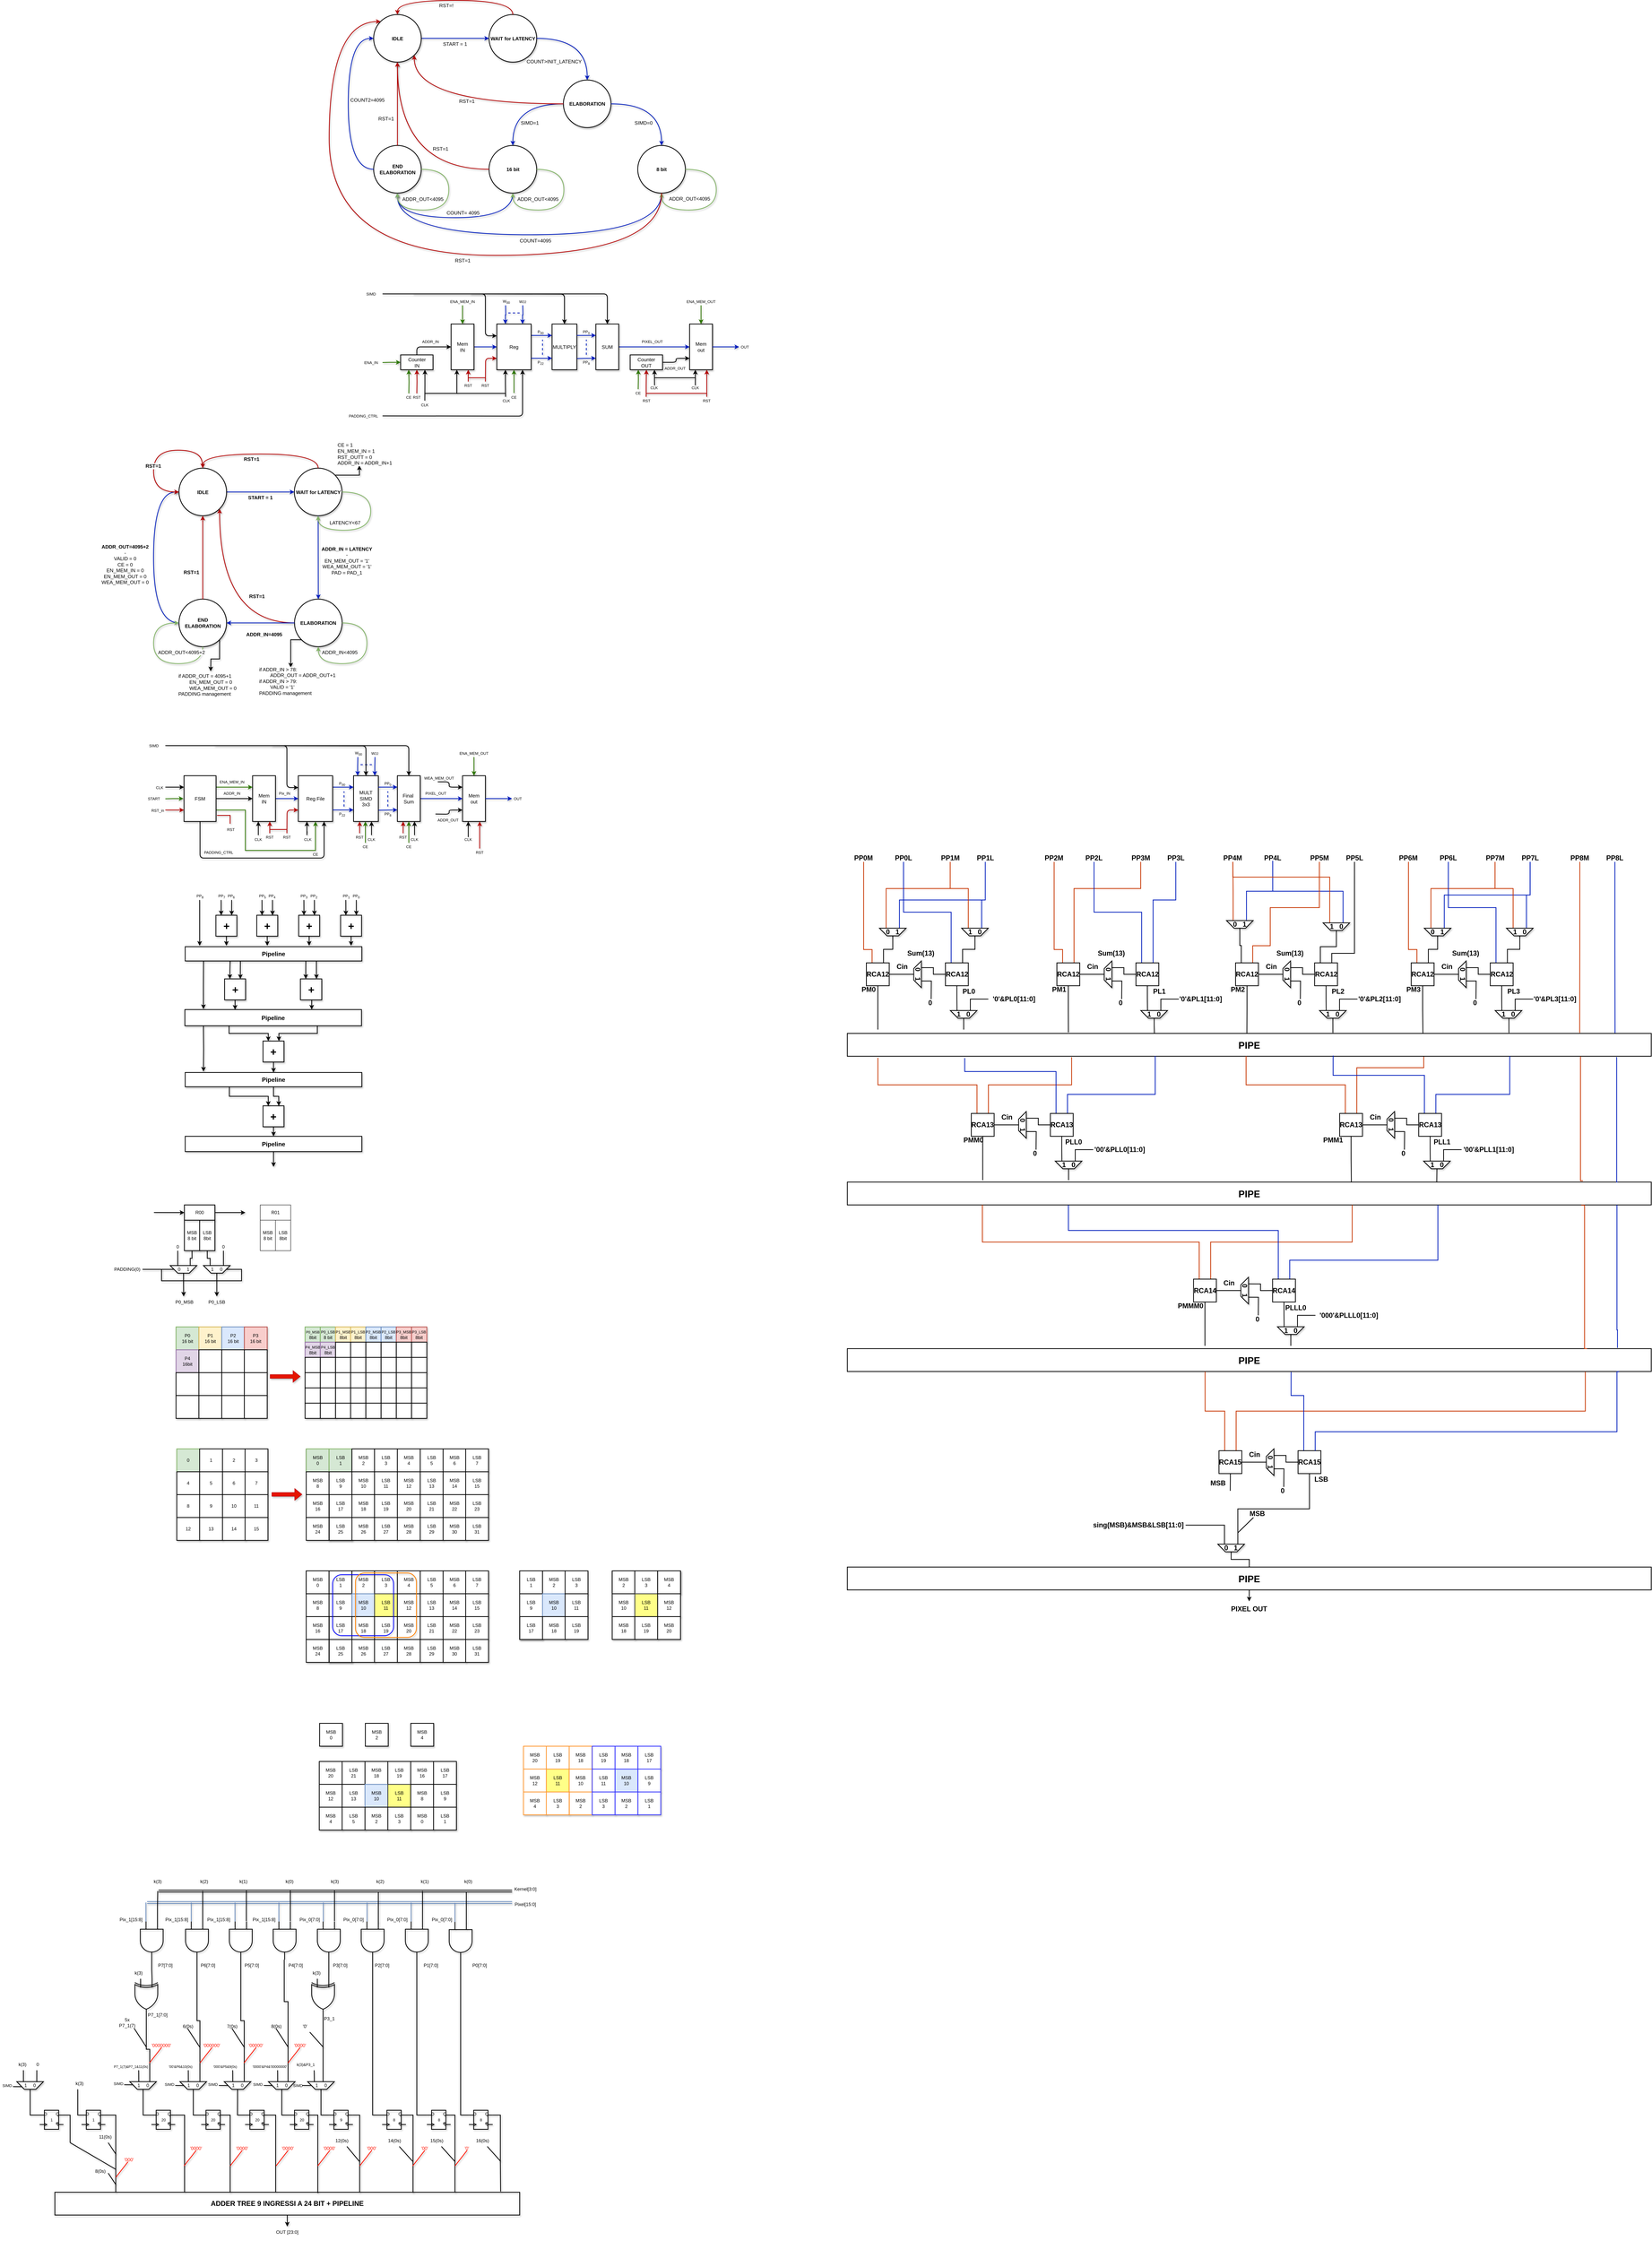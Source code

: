 <mxfile version="15.4.0" type="device"><diagram id="o3SVJD7HVslWi1ONrHxw" name="Page-1"><mxGraphModel dx="5897" dy="2443" grid="1" gridSize="10" guides="1" tooltips="1" connect="1" arrows="1" fold="1" page="1" pageScale="1" pageWidth="827" pageHeight="1169" math="0" shadow="0"><root><mxCell id="0"/><mxCell id="1" parent="0"/><mxCell id="5H54zIvjlAMIy3DNr1Y--415" value="MSB&lt;br&gt;20" style="rounded=0;whiteSpace=wrap;html=1;shadow=1;strokeWidth=2;" parent="1" vertex="1"><mxGeometry x="-326" y="4820" width="60.0" height="60" as="geometry"/></mxCell><mxCell id="5H54zIvjlAMIy3DNr1Y--420" value="LSB&lt;br&gt;21" style="rounded=0;whiteSpace=wrap;html=1;shadow=1;strokeWidth=2;" parent="1" vertex="1"><mxGeometry x="-266" y="4820" width="60.0" height="60" as="geometry"/></mxCell><mxCell id="5H54zIvjlAMIy3DNr1Y--408" value="MSB&lt;br&gt;18" style="rounded=0;whiteSpace=wrap;html=1;shadow=1;strokeWidth=2;" parent="1" vertex="1"><mxGeometry x="-206.0" y="4820" width="60.0" height="60" as="geometry"/></mxCell><mxCell id="5H54zIvjlAMIy3DNr1Y--411" value="LSB&lt;br&gt;19" style="rounded=0;whiteSpace=wrap;html=1;shadow=1;strokeWidth=2;" parent="1" vertex="1"><mxGeometry x="-146" y="4820" width="60.0" height="60" as="geometry"/></mxCell><mxCell id="5H54zIvjlAMIy3DNr1Y--402" value="MSB&lt;br&gt;16" style="rounded=0;whiteSpace=wrap;html=1;shadow=1;strokeWidth=2;" parent="1" vertex="1"><mxGeometry x="-86.0" y="4820" width="60.0" height="60" as="geometry"/></mxCell><mxCell id="5H54zIvjlAMIy3DNr1Y--404" value="LSB&lt;br&gt;17" style="rounded=0;whiteSpace=wrap;html=1;shadow=1;strokeWidth=2;" parent="1" vertex="1"><mxGeometry x="-26.0" y="4820" width="60.0" height="60" as="geometry"/></mxCell><mxCell id="5H54zIvjlAMIy3DNr1Y--414" value="MSB&lt;br&gt;12" style="rounded=0;whiteSpace=wrap;html=1;shadow=1;strokeWidth=2;" parent="1" vertex="1"><mxGeometry x="-326" y="4880" width="60.0" height="60" as="geometry"/></mxCell><mxCell id="5H54zIvjlAMIy3DNr1Y--419" value="LSB&lt;br&gt;13" style="rounded=0;whiteSpace=wrap;html=1;shadow=1;strokeWidth=2;" parent="1" vertex="1"><mxGeometry x="-266" y="4880" width="60.0" height="60" as="geometry"/></mxCell><mxCell id="5H54zIvjlAMIy3DNr1Y--407" value="MSB&lt;br&gt;10" style="rounded=0;whiteSpace=wrap;html=1;shadow=1;strokeWidth=2;fillColor=#dae8fc;strokeColor=#6c8ebf;" parent="1" vertex="1"><mxGeometry x="-206.0" y="4880" width="60.0" height="60" as="geometry"/></mxCell><mxCell id="5H54zIvjlAMIy3DNr1Y--410" value="LSB&lt;br&gt;11" style="rounded=0;whiteSpace=wrap;html=1;shadow=1;strokeWidth=2;fillColor=#ffff88;strokeColor=#36393d;" parent="1" vertex="1"><mxGeometry x="-146" y="4880" width="60.0" height="60" as="geometry"/></mxCell><mxCell id="5H54zIvjlAMIy3DNr1Y--399" value="MSB&lt;br&gt;8" style="rounded=0;whiteSpace=wrap;html=1;shadow=1;strokeWidth=2;" parent="1" vertex="1"><mxGeometry x="-86.0" y="4880" width="60.0" height="60" as="geometry"/></mxCell><mxCell id="5H54zIvjlAMIy3DNr1Y--401" value="LSB&lt;br&gt;9" style="rounded=0;whiteSpace=wrap;html=1;shadow=1;strokeWidth=2;" parent="1" vertex="1"><mxGeometry x="-26.0" y="4880" width="60.0" height="60" as="geometry"/></mxCell><mxCell id="5H54zIvjlAMIy3DNr1Y--413" value="MSB&lt;br&gt;4" style="rounded=0;whiteSpace=wrap;html=1;shadow=1;strokeWidth=2;" parent="1" vertex="1"><mxGeometry x="-326" y="4940" width="60.0" height="60" as="geometry"/></mxCell><mxCell id="5H54zIvjlAMIy3DNr1Y--418" value="LSB&lt;br&gt;5" style="rounded=0;whiteSpace=wrap;html=1;shadow=1;strokeWidth=2;" parent="1" vertex="1"><mxGeometry x="-266" y="4940" width="60.0" height="60" as="geometry"/></mxCell><mxCell id="5H54zIvjlAMIy3DNr1Y--406" value="MSB&lt;br&gt;2" style="rounded=0;whiteSpace=wrap;html=1;shadow=1;strokeWidth=2;" parent="1" vertex="1"><mxGeometry x="-206.0" y="4940" width="60.0" height="60" as="geometry"/></mxCell><mxCell id="5H54zIvjlAMIy3DNr1Y--409" value="LSB&lt;br&gt;3" style="rounded=0;whiteSpace=wrap;html=1;shadow=1;strokeWidth=2;" parent="1" vertex="1"><mxGeometry x="-146" y="4940" width="60.0" height="60" as="geometry"/></mxCell><mxCell id="5H54zIvjlAMIy3DNr1Y--398" value="MSB&lt;br&gt;0" style="rounded=0;whiteSpace=wrap;html=1;shadow=1;strokeWidth=2;" parent="1" vertex="1"><mxGeometry x="-86.0" y="4940" width="60.0" height="60" as="geometry"/></mxCell><mxCell id="MqQtUyGZPLkUachGZLAH-6" style="edgeStyle=orthogonalEdgeStyle;orthogonalLoop=1;jettySize=auto;html=1;exitX=0;exitY=0.5;exitDx=0;exitDy=0;shadow=1;fontSize=13;strokeWidth=2;verticalAlign=top;endArrow=none;endFill=0;startArrow=classic;startFill=1;entryX=0.5;entryY=0;entryDx=0;entryDy=0;rounded=1;" parent="1" source="-RE6ZNv3xoqoG3mka-04-66" target="-RE6ZNv3xoqoG3mka-04-85" edge="1"><mxGeometry relative="1" as="geometry"><mxPoint x="-87" y="1100.25" as="targetPoint"/><mxPoint x="-20" y="1100" as="sourcePoint"/><Array as="points"><mxPoint x="-70" y="1109"/></Array></mxGeometry></mxCell><mxCell id="-RE6ZNv3xoqoG3mka-04-54" value="" style="group" parent="1" vertex="1" connectable="0"><mxGeometry x="-300" y="200" width="1016" height="669" as="geometry"/></mxCell><mxCell id="-RE6ZNv3xoqoG3mka-04-1" value="WAIT for LATENCY" style="ellipse;whiteSpace=wrap;html=1;aspect=fixed;fontSize=13;strokeWidth=2;fontStyle=1;shadow=1;" parent="-RE6ZNv3xoqoG3mka-04-54" vertex="1"><mxGeometry x="419.595" y="37.161" width="124.9" height="124.9" as="geometry"/></mxCell><mxCell id="-RE6ZNv3xoqoG3mka-04-2" value="END ELABORATION" style="ellipse;whiteSpace=wrap;html=1;aspect=fixed;fontSize=13;strokeWidth=2;fontStyle=1;shadow=1;" parent="-RE6ZNv3xoqoG3mka-04-54" vertex="1"><mxGeometry x="116.709" y="380.635" width="124.9" height="124.9" as="geometry"/></mxCell><mxCell id="-RE6ZNv3xoqoG3mka-04-3" value="ELABORATION" style="ellipse;whiteSpace=wrap;html=1;aspect=fixed;fontSize=13;strokeWidth=2;fontStyle=1;shadow=1;" parent="-RE6ZNv3xoqoG3mka-04-54" vertex="1"><mxGeometry x="614.754" y="208.898" width="124.9" height="124.9" as="geometry"/></mxCell><mxCell id="-RE6ZNv3xoqoG3mka-04-7" style="edgeStyle=orthogonalEdgeStyle;rounded=0;orthogonalLoop=1;jettySize=auto;html=1;entryX=0.5;entryY=0;entryDx=0;entryDy=0;curved=1;fontSize=13;strokeWidth=2;fillColor=#0050ef;strokeColor=#001DBC;shadow=1;" parent="-RE6ZNv3xoqoG3mka-04-54" source="-RE6ZNv3xoqoG3mka-04-1" target="-RE6ZNv3xoqoG3mka-04-3" edge="1"><mxGeometry x="116.709" y="37.161" as="geometry"/></mxCell><mxCell id="-RE6ZNv3xoqoG3mka-04-49" value="COUNT&amp;gt;INIT_LATENCY" style="edgeLabel;html=1;align=center;verticalAlign=middle;resizable=0;points=[];fontSize=13;" parent="-RE6ZNv3xoqoG3mka-04-7" vertex="1" connectable="0"><mxGeometry relative="1" as="geometry"><mxPoint x="-76" y="60" as="offset"/></mxGeometry></mxCell><mxCell id="-RE6ZNv3xoqoG3mka-04-14" style="edgeStyle=orthogonalEdgeStyle;curved=1;rounded=0;orthogonalLoop=1;jettySize=auto;html=1;entryX=0.5;entryY=1;entryDx=0;entryDy=0;fontSize=13;exitX=0.5;exitY=1;exitDx=0;exitDy=0;strokeWidth=2;fillColor=#0050ef;strokeColor=#001DBC;shadow=1;" parent="-RE6ZNv3xoqoG3mka-04-54" source="-RE6ZNv3xoqoG3mka-04-4" target="-RE6ZNv3xoqoG3mka-04-2" edge="1"><mxGeometry x="116.709" y="37.161" as="geometry"><Array as="points"><mxPoint x="482" y="570"/><mxPoint x="179" y="570"/></Array></mxGeometry></mxCell><mxCell id="-RE6ZNv3xoqoG3mka-04-43" value="COUNT= 4095" style="edgeLabel;html=1;align=center;verticalAlign=bottom;resizable=0;points=[];fontSize=13;" parent="-RE6ZNv3xoqoG3mka-04-14" vertex="1" connectable="0"><mxGeometry relative="1" as="geometry"><mxPoint x="20" y="-3" as="offset"/></mxGeometry></mxCell><mxCell id="-RE6ZNv3xoqoG3mka-04-4" value="16 bit" style="ellipse;whiteSpace=wrap;html=1;aspect=fixed;fontSize=13;strokeWidth=2;fontStyle=1;shadow=1;" parent="-RE6ZNv3xoqoG3mka-04-54" vertex="1"><mxGeometry x="419.595" y="380.635" width="124.9" height="124.9" as="geometry"/></mxCell><mxCell id="-RE6ZNv3xoqoG3mka-04-9" style="edgeStyle=orthogonalEdgeStyle;curved=1;rounded=0;orthogonalLoop=1;jettySize=auto;html=1;entryX=0.5;entryY=0;entryDx=0;entryDy=0;fontSize=13;strokeWidth=2;fillColor=#0050ef;strokeColor=#001DBC;shadow=1;" parent="-RE6ZNv3xoqoG3mka-04-54" source="-RE6ZNv3xoqoG3mka-04-3" target="-RE6ZNv3xoqoG3mka-04-4" edge="1"><mxGeometry x="116.709" y="37.161" as="geometry"/></mxCell><mxCell id="-RE6ZNv3xoqoG3mka-04-47" value="SIMD=1" style="edgeLabel;html=1;align=left;verticalAlign=middle;resizable=0;points=[];fontSize=13;" parent="-RE6ZNv3xoqoG3mka-04-9" vertex="1" connectable="0"><mxGeometry relative="1" as="geometry"><mxPoint x="7" y="49" as="offset"/></mxGeometry></mxCell><mxCell id="-RE6ZNv3xoqoG3mka-04-24" style="edgeStyle=orthogonalEdgeStyle;curved=1;rounded=0;orthogonalLoop=1;jettySize=auto;html=1;entryX=0.5;entryY=1;entryDx=0;entryDy=0;fontSize=13;strokeWidth=2;fillColor=#0050ef;strokeColor=#001DBC;shadow=1;" parent="-RE6ZNv3xoqoG3mka-04-54" source="-RE6ZNv3xoqoG3mka-04-5" target="-RE6ZNv3xoqoG3mka-04-2" edge="1"><mxGeometry x="116.709" y="37.161" as="geometry"><Array as="points"><mxPoint x="872.363" y="614.821"/><mxPoint x="179.159" y="614.821"/></Array></mxGeometry></mxCell><mxCell id="-RE6ZNv3xoqoG3mka-04-44" value="COUNT=4095" style="edgeLabel;html=1;align=center;verticalAlign=top;resizable=0;points=[];fontSize=13;" parent="-RE6ZNv3xoqoG3mka-04-24" vertex="1" connectable="0"><mxGeometry relative="1" as="geometry"><mxPoint x="15" y="1" as="offset"/></mxGeometry></mxCell><mxCell id="-RE6ZNv3xoqoG3mka-04-5" value="8 bit" style="ellipse;whiteSpace=wrap;html=1;aspect=fixed;fontSize=13;strokeWidth=2;fontStyle=1;shadow=1;" parent="-RE6ZNv3xoqoG3mka-04-54" vertex="1"><mxGeometry x="809.912" y="380.635" width="124.9" height="124.9" as="geometry"/></mxCell><mxCell id="-RE6ZNv3xoqoG3mka-04-8" style="edgeStyle=orthogonalEdgeStyle;curved=1;rounded=0;orthogonalLoop=1;jettySize=auto;html=1;entryX=0.5;entryY=0;entryDx=0;entryDy=0;fontSize=13;strokeWidth=2;fillColor=#0050ef;strokeColor=#001DBC;shadow=1;" parent="-RE6ZNv3xoqoG3mka-04-54" source="-RE6ZNv3xoqoG3mka-04-3" target="-RE6ZNv3xoqoG3mka-04-5" edge="1"><mxGeometry x="116.709" y="37.161" as="geometry"/></mxCell><mxCell id="-RE6ZNv3xoqoG3mka-04-48" value="SIMD=0" style="edgeLabel;html=1;align=right;verticalAlign=middle;resizable=0;points=[];fontSize=13;" parent="-RE6ZNv3xoqoG3mka-04-8" vertex="1" connectable="0"><mxGeometry relative="1" as="geometry"><mxPoint x="-11" y="49" as="offset"/></mxGeometry></mxCell><mxCell id="-RE6ZNv3xoqoG3mka-04-10" style="edgeStyle=orthogonalEdgeStyle;curved=1;rounded=0;orthogonalLoop=1;jettySize=auto;html=1;entryX=0.5;entryY=1;entryDx=0;entryDy=0;exitX=1;exitY=0.5;exitDx=0;exitDy=0;fontSize=13;strokeWidth=2;fillColor=#d5e8d4;strokeColor=#82b366;gradientColor=#97d077;shadow=1;" parent="-RE6ZNv3xoqoG3mka-04-54" source="-RE6ZNv3xoqoG3mka-04-4" target="-RE6ZNv3xoqoG3mka-04-4" edge="1"><mxGeometry x="116.709" y="37.161" as="geometry"><Array as="points"><mxPoint x="616" y="443"/><mxPoint x="616" y="550"/><mxPoint x="482" y="550"/></Array></mxGeometry></mxCell><mxCell id="-RE6ZNv3xoqoG3mka-04-45" value="ADDR_OUT&amp;lt;4095" style="edgeLabel;html=1;align=left;verticalAlign=middle;resizable=0;points=[];fontSize=13;" parent="-RE6ZNv3xoqoG3mka-04-10" vertex="1" connectable="0"><mxGeometry relative="1" as="geometry"><mxPoint x="-124" y="-29" as="offset"/></mxGeometry></mxCell><mxCell id="-RE6ZNv3xoqoG3mka-04-12" style="edgeStyle=orthogonalEdgeStyle;curved=1;rounded=0;orthogonalLoop=1;jettySize=auto;html=1;entryX=0.5;entryY=1;entryDx=0;entryDy=0;exitX=1;exitY=0.5;exitDx=0;exitDy=0;fontSize=13;strokeWidth=2;gradientColor=#97d077;fillColor=#d5e8d4;strokeColor=#82b366;shadow=1;" parent="-RE6ZNv3xoqoG3mka-04-54" source="-RE6ZNv3xoqoG3mka-04-5" target="-RE6ZNv3xoqoG3mka-04-5" edge="1"><mxGeometry x="116.709" y="37.161" as="geometry"><mxPoint x="944.182" y="458.697" as="sourcePoint"/><mxPoint x="881.731" y="521.147" as="targetPoint"/><Array as="points"><mxPoint x="1016" y="443"/><mxPoint x="1016" y="550"/><mxPoint x="872" y="550"/></Array></mxGeometry></mxCell><mxCell id="-RE6ZNv3xoqoG3mka-04-46" value="ADDR_OUT&amp;lt;4095" style="edgeLabel;html=1;align=right;verticalAlign=middle;resizable=0;points=[];fontSize=13;" parent="-RE6ZNv3xoqoG3mka-04-12" vertex="1" connectable="0"><mxGeometry relative="1" as="geometry"><mxPoint x="-16" y="-30" as="offset"/></mxGeometry></mxCell><mxCell id="-RE6ZNv3xoqoG3mka-04-25" style="edgeStyle=orthogonalEdgeStyle;curved=1;rounded=0;orthogonalLoop=1;jettySize=auto;html=1;entryX=0;entryY=0.5;entryDx=0;entryDy=0;fontSize=13;strokeWidth=2;fillColor=#0050ef;strokeColor=#001DBC;shadow=1;" parent="-RE6ZNv3xoqoG3mka-04-54" source="-RE6ZNv3xoqoG3mka-04-15" target="-RE6ZNv3xoqoG3mka-04-1" edge="1"><mxGeometry x="116.709" y="37.161" as="geometry"><Array as="points"><mxPoint x="380" y="100"/><mxPoint x="380" y="100"/></Array></mxGeometry></mxCell><mxCell id="-RE6ZNv3xoqoG3mka-04-27" value="START = 1" style="edgeLabel;html=1;align=center;verticalAlign=top;resizable=0;points=[];fontSize=13;" parent="-RE6ZNv3xoqoG3mka-04-25" vertex="1" connectable="0"><mxGeometry relative="1" as="geometry"><mxPoint x="-1" as="offset"/></mxGeometry></mxCell><mxCell id="-RE6ZNv3xoqoG3mka-04-15" value="IDLE" style="ellipse;whiteSpace=wrap;html=1;aspect=fixed;fontSize=13;strokeWidth=2;fontStyle=1;shadow=1;" parent="-RE6ZNv3xoqoG3mka-04-54" vertex="1"><mxGeometry x="116.709" y="37.161" width="124.9" height="124.9" as="geometry"/></mxCell><mxCell id="-RE6ZNv3xoqoG3mka-04-30" style="edgeStyle=orthogonalEdgeStyle;curved=1;rounded=0;orthogonalLoop=1;jettySize=auto;html=1;entryX=0.5;entryY=0;entryDx=0;entryDy=0;exitX=0.5;exitY=0;exitDx=0;exitDy=0;fillColor=#e51400;strokeColor=#B20000;strokeWidth=2;fontSize=13;shadow=1;" parent="-RE6ZNv3xoqoG3mka-04-54" source="-RE6ZNv3xoqoG3mka-04-1" target="-RE6ZNv3xoqoG3mka-04-15" edge="1"><mxGeometry x="30" as="geometry"><Array as="points"><mxPoint x="482.123"/><mxPoint x="178.643"/></Array></mxGeometry></mxCell><mxCell id="-RE6ZNv3xoqoG3mka-04-37" value="RST=!" style="edgeLabel;html=1;align=center;verticalAlign=top;resizable=0;points=[];fontSize=13;" parent="-RE6ZNv3xoqoG3mka-04-30" vertex="1" connectable="0"><mxGeometry x="0.125" y="-1" relative="1" as="geometry"><mxPoint as="offset"/></mxGeometry></mxCell><mxCell id="-RE6ZNv3xoqoG3mka-04-18" style="edgeStyle=orthogonalEdgeStyle;curved=1;rounded=0;orthogonalLoop=1;jettySize=auto;html=1;entryX=0;entryY=0.5;entryDx=0;entryDy=0;exitX=0;exitY=0.5;exitDx=0;exitDy=0;fontSize=13;strokeWidth=2;fillColor=#0050ef;strokeColor=#001DBC;shadow=1;" parent="-RE6ZNv3xoqoG3mka-04-54" source="-RE6ZNv3xoqoG3mka-04-2" target="-RE6ZNv3xoqoG3mka-04-15" edge="1"><mxGeometry x="116.709" y="37.161" as="geometry"><Array as="points"><mxPoint x="50" y="443"/><mxPoint x="50" y="100"/></Array></mxGeometry></mxCell><mxCell id="-RE6ZNv3xoqoG3mka-04-52" value="COUNT2=4095" style="edgeLabel;html=1;align=center;verticalAlign=middle;resizable=0;points=[];fontSize=13;" parent="-RE6ZNv3xoqoG3mka-04-18" vertex="1" connectable="0"><mxGeometry relative="1" as="geometry"><mxPoint x="50" y="-11" as="offset"/></mxGeometry></mxCell><mxCell id="-RE6ZNv3xoqoG3mka-04-34" style="edgeStyle=orthogonalEdgeStyle;curved=1;rounded=0;orthogonalLoop=1;jettySize=auto;html=1;entryX=0.5;entryY=1;entryDx=0;entryDy=0;strokeWidth=2;fillColor=#e51400;strokeColor=#B20000;fontSize=13;shadow=1;" parent="-RE6ZNv3xoqoG3mka-04-54" source="-RE6ZNv3xoqoG3mka-04-2" target="-RE6ZNv3xoqoG3mka-04-15" edge="1"><mxGeometry x="30" as="geometry"/></mxCell><mxCell id="-RE6ZNv3xoqoG3mka-04-41" value="RST=1" style="edgeLabel;html=1;align=right;verticalAlign=middle;resizable=0;points=[];fontSize=13;" parent="-RE6ZNv3xoqoG3mka-04-34" vertex="1" connectable="0"><mxGeometry x="-0.264" y="-1" relative="1" as="geometry"><mxPoint x="-10" y="10" as="offset"/></mxGeometry></mxCell><mxCell id="-RE6ZNv3xoqoG3mka-04-31" style="edgeStyle=orthogonalEdgeStyle;curved=1;rounded=0;orthogonalLoop=1;jettySize=auto;html=1;entryX=1;entryY=1;entryDx=0;entryDy=0;strokeWidth=2;fillColor=#e51400;strokeColor=#B20000;verticalAlign=bottom;fontSize=13;shadow=1;" parent="-RE6ZNv3xoqoG3mka-04-54" source="-RE6ZNv3xoqoG3mka-04-3" target="-RE6ZNv3xoqoG3mka-04-15" edge="1"><mxGeometry x="30" as="geometry"/></mxCell><mxCell id="-RE6ZNv3xoqoG3mka-04-38" value="RST=1" style="edgeLabel;html=1;align=center;verticalAlign=top;resizable=0;points=[];fontSize=13;" parent="-RE6ZNv3xoqoG3mka-04-31" vertex="1" connectable="0"><mxGeometry x="-0.172" y="-10" relative="1" as="geometry"><mxPoint x="-39" y="-11" as="offset"/></mxGeometry></mxCell><mxCell id="-RE6ZNv3xoqoG3mka-04-32" style="edgeStyle=orthogonalEdgeStyle;curved=1;rounded=0;orthogonalLoop=1;jettySize=auto;html=1;entryX=0.5;entryY=1;entryDx=0;entryDy=0;strokeWidth=2;fillColor=#e51400;strokeColor=#B20000;verticalAlign=top;fontSize=13;shadow=1;" parent="-RE6ZNv3xoqoG3mka-04-54" source="-RE6ZNv3xoqoG3mka-04-4" target="-RE6ZNv3xoqoG3mka-04-15" edge="1"><mxGeometry x="30" as="geometry"/></mxCell><mxCell id="-RE6ZNv3xoqoG3mka-04-40" value="RST=1" style="edgeLabel;html=1;align=left;verticalAlign=bottom;resizable=0;points=[];fontSize=13;" parent="-RE6ZNv3xoqoG3mka-04-32" vertex="1" connectable="0"><mxGeometry x="-0.359" y="-44" relative="1" as="geometry"><mxPoint x="17" as="offset"/></mxGeometry></mxCell><mxCell id="-RE6ZNv3xoqoG3mka-04-35" style="edgeStyle=orthogonalEdgeStyle;curved=1;rounded=0;orthogonalLoop=1;jettySize=auto;html=1;entryX=0;entryY=0;entryDx=0;entryDy=0;strokeWidth=2;fillColor=#e51400;strokeColor=#B20000;verticalAlign=bottom;fontSize=13;shadow=1;" parent="-RE6ZNv3xoqoG3mka-04-54" source="-RE6ZNv3xoqoG3mka-04-5" target="-RE6ZNv3xoqoG3mka-04-15" edge="1"><mxGeometry x="30" as="geometry"><Array as="points"><mxPoint x="872" y="669"/><mxPoint y="669"/><mxPoint y="56"/></Array></mxGeometry></mxCell><mxCell id="-RE6ZNv3xoqoG3mka-04-39" value="RST=1" style="edgeLabel;html=1;align=center;verticalAlign=top;resizable=0;points=[];fontSize=13;" parent="-RE6ZNv3xoqoG3mka-04-35" vertex="1" connectable="0"><mxGeometry x="-0.231" y="-1" relative="1" as="geometry"><mxPoint as="offset"/></mxGeometry></mxCell><mxCell id="-RE6ZNv3xoqoG3mka-04-50" style="edgeStyle=orthogonalEdgeStyle;curved=1;rounded=0;orthogonalLoop=1;jettySize=auto;html=1;exitX=1;exitY=0.5;exitDx=0;exitDy=0;fontSize=13;strokeWidth=2;fillColor=#d5e8d4;strokeColor=#82b366;entryX=0.5;entryY=1;entryDx=0;entryDy=0;gradientColor=#97d077;shadow=1;" parent="-RE6ZNv3xoqoG3mka-04-54" source="-RE6ZNv3xoqoG3mka-04-2" target="-RE6ZNv3xoqoG3mka-04-2" edge="1"><mxGeometry x="-185.331" y="34.081" as="geometry"><mxPoint x="242.455" y="440.004" as="sourcePoint"/><mxPoint x="180" y="510" as="targetPoint"/><Array as="points"><mxPoint x="314" y="443"/><mxPoint x="314" y="550"/><mxPoint x="179" y="550"/></Array></mxGeometry></mxCell><mxCell id="-RE6ZNv3xoqoG3mka-04-51" value="ADDR_OUT&amp;lt;4095" style="edgeLabel;html=1;align=left;verticalAlign=middle;resizable=0;points=[];fontSize=13;" parent="-RE6ZNv3xoqoG3mka-04-50" vertex="1" connectable="0"><mxGeometry relative="1" as="geometry"><mxPoint x="-124" y="-29" as="offset"/></mxGeometry></mxCell><mxCell id="-RE6ZNv3xoqoG3mka-04-83" style="edgeStyle=orthogonalEdgeStyle;rounded=0;orthogonalLoop=1;jettySize=auto;html=1;shadow=1;fontSize=13;startArrow=classic;startFill=1;endArrow=none;endFill=0;strokeWidth=2;verticalAlign=top;exitX=0.25;exitY=1;exitDx=0;exitDy=0;" parent="1" source="-RE6ZNv3xoqoG3mka-04-62" edge="1"><mxGeometry relative="1" as="geometry"><mxPoint x="661" y="1210" as="targetPoint"/><mxPoint x="661" y="1180" as="sourcePoint"/></mxGeometry></mxCell><mxCell id="-RE6ZNv3xoqoG3mka-04-62" value="Mem&lt;br&gt;out" style="rounded=0;whiteSpace=wrap;html=1;shadow=1;glass=0;labelBackgroundColor=none;fontSize=13;strokeWidth=2;align=center;verticalAlign=middle;rotation=0;" parent="1" vertex="1"><mxGeometry x="646" y="1049" width="60" height="120" as="geometry"/></mxCell><mxCell id="-RE6ZNv3xoqoG3mka-04-76" style="edgeStyle=orthogonalEdgeStyle;rounded=0;orthogonalLoop=1;jettySize=auto;html=1;entryX=0;entryY=0.5;entryDx=0;entryDy=0;shadow=1;fontSize=13;strokeWidth=2;verticalAlign=top;jumpStyle=none;fillColor=#0050ef;strokeColor=#001DBC;" parent="1" source="-RE6ZNv3xoqoG3mka-04-63" target="-RE6ZNv3xoqoG3mka-04-62" edge="1"><mxGeometry relative="1" as="geometry"/></mxCell><mxCell id="-RE6ZNv3xoqoG3mka-04-63" value="SUM" style="rounded=0;whiteSpace=wrap;html=1;shadow=1;glass=0;labelBackgroundColor=none;fontSize=13;strokeWidth=2;align=center;verticalAlign=middle;rotation=0;" parent="1" vertex="1"><mxGeometry x="400" y="1049" width="60" height="120" as="geometry"/></mxCell><mxCell id="-RE6ZNv3xoqoG3mka-04-64" value="MULTIPLY" style="rounded=0;whiteSpace=wrap;html=1;shadow=1;glass=0;labelBackgroundColor=none;fontSize=13;strokeWidth=2;align=center;verticalAlign=middle;rotation=0;" parent="1" vertex="1"><mxGeometry x="285" y="1049" width="65" height="120" as="geometry"/></mxCell><mxCell id="-RE6ZNv3xoqoG3mka-04-70" style="edgeStyle=orthogonalEdgeStyle;curved=1;rounded=0;orthogonalLoop=1;jettySize=auto;html=1;entryX=0;entryY=0.25;entryDx=0;entryDy=0;shadow=1;fontSize=13;strokeWidth=2;verticalAlign=top;exitX=1;exitY=0.25;exitDx=0;exitDy=0;fillColor=#0050ef;strokeColor=#001DBC;" parent="1" source="-RE6ZNv3xoqoG3mka-04-65" target="-RE6ZNv3xoqoG3mka-04-64" edge="1"><mxGeometry relative="1" as="geometry"><Array as="points"><mxPoint x="240" y="1079"/><mxPoint x="240" y="1079"/></Array></mxGeometry></mxCell><mxCell id="-RE6ZNv3xoqoG3mka-04-92" style="edgeStyle=orthogonalEdgeStyle;rounded=0;orthogonalLoop=1;jettySize=auto;html=1;exitX=0.25;exitY=1;exitDx=0;exitDy=0;shadow=1;fontSize=13;startArrow=classic;startFill=1;endArrow=none;endFill=0;strokeWidth=2;verticalAlign=top;" parent="1" source="-RE6ZNv3xoqoG3mka-04-65" edge="1"><mxGeometry relative="1" as="geometry"><mxPoint x="163" y="1240" as="targetPoint"/><Array as="points"><mxPoint x="163" y="1205"/><mxPoint x="163" y="1240"/></Array></mxGeometry></mxCell><mxCell id="-RE6ZNv3xoqoG3mka-04-94" style="edgeStyle=orthogonalEdgeStyle;rounded=0;orthogonalLoop=1;jettySize=auto;html=1;exitX=0.25;exitY=0;exitDx=0;exitDy=0;shadow=1;fontSize=13;startArrow=classic;startFill=1;endArrow=none;endFill=0;strokeWidth=2;verticalAlign=top;fillColor=#0050ef;strokeColor=#001DBC;" parent="1" source="-RE6ZNv3xoqoG3mka-04-65" edge="1"><mxGeometry relative="1" as="geometry"><mxPoint x="163" y="1000" as="targetPoint"/></mxGeometry></mxCell><mxCell id="-RE6ZNv3xoqoG3mka-04-95" style="edgeStyle=orthogonalEdgeStyle;rounded=0;orthogonalLoop=1;jettySize=auto;html=1;exitX=0.75;exitY=0;exitDx=0;exitDy=0;shadow=1;fontSize=13;startArrow=classic;startFill=1;endArrow=none;endFill=0;strokeWidth=2;verticalAlign=top;fillColor=#0050ef;strokeColor=#001DBC;" parent="1" source="-RE6ZNv3xoqoG3mka-04-65" edge="1"><mxGeometry relative="1" as="geometry"><mxPoint x="208" y="1000" as="targetPoint"/></mxGeometry></mxCell><mxCell id="-RE6ZNv3xoqoG3mka-04-65" value="Reg" style="rounded=0;whiteSpace=wrap;html=1;shadow=1;glass=0;labelBackgroundColor=none;fontSize=13;strokeWidth=2;align=center;verticalAlign=middle;rotation=0;" parent="1" vertex="1"><mxGeometry x="140" y="1049" width="90" height="120" as="geometry"/></mxCell><mxCell id="-RE6ZNv3xoqoG3mka-04-69" style="edgeStyle=orthogonalEdgeStyle;curved=1;rounded=0;orthogonalLoop=1;jettySize=auto;html=1;entryX=0;entryY=0.5;entryDx=0;entryDy=0;shadow=1;fontSize=13;strokeWidth=2;verticalAlign=top;fillColor=#0050ef;strokeColor=#001DBC;" parent="1" source="-RE6ZNv3xoqoG3mka-04-66" target="-RE6ZNv3xoqoG3mka-04-65" edge="1"><mxGeometry relative="1" as="geometry"/></mxCell><mxCell id="-RE6ZNv3xoqoG3mka-04-66" value="Mem&lt;br&gt;IN" style="rounded=0;whiteSpace=wrap;html=1;shadow=1;glass=0;labelBackgroundColor=none;fontSize=13;strokeWidth=2;align=center;verticalAlign=middle;rotation=0;" parent="1" vertex="1"><mxGeometry x="20" y="1049" width="60" height="120" as="geometry"/></mxCell><mxCell id="-RE6ZNv3xoqoG3mka-04-77" style="edgeStyle=orthogonalEdgeStyle;rounded=1;orthogonalLoop=1;jettySize=auto;html=1;entryX=0;entryY=0.75;entryDx=0;entryDy=0;shadow=1;fontSize=13;strokeWidth=2;verticalAlign=top;" parent="1" source="-RE6ZNv3xoqoG3mka-04-68" target="-RE6ZNv3xoqoG3mka-04-62" edge="1"><mxGeometry relative="1" as="geometry"/></mxCell><mxCell id="-RE6ZNv3xoqoG3mka-04-81" style="edgeStyle=orthogonalEdgeStyle;rounded=0;orthogonalLoop=1;jettySize=auto;html=1;exitX=0.75;exitY=1;exitDx=0;exitDy=0;shadow=1;fontSize=13;strokeWidth=2;verticalAlign=top;endArrow=none;endFill=0;startArrow=classic;startFill=1;" parent="1" source="-RE6ZNv3xoqoG3mka-04-68" edge="1"><mxGeometry relative="1" as="geometry"><mxPoint x="554" y="1210" as="targetPoint"/></mxGeometry></mxCell><mxCell id="-RE6ZNv3xoqoG3mka-04-68" value="Counter&lt;br&gt;OUT" style="rounded=0;whiteSpace=wrap;html=1;shadow=1;glass=0;labelBackgroundColor=none;fontSize=13;strokeWidth=2;align=center;verticalAlign=middle;rotation=0;" parent="1" vertex="1"><mxGeometry x="490" y="1130" width="85" height="39" as="geometry"/></mxCell><mxCell id="-RE6ZNv3xoqoG3mka-04-71" style="edgeStyle=orthogonalEdgeStyle;curved=1;rounded=0;orthogonalLoop=1;jettySize=auto;html=1;entryX=0;entryY=0.25;entryDx=0;entryDy=0;shadow=1;fontSize=13;strokeWidth=2;verticalAlign=top;exitX=1;exitY=0.25;exitDx=0;exitDy=0;fillColor=#0050ef;strokeColor=#001DBC;" parent="1" edge="1"><mxGeometry relative="1" as="geometry"><mxPoint x="230" y="1138.71" as="sourcePoint"/><mxPoint x="285" y="1138.71" as="targetPoint"/><Array as="points"><mxPoint x="240" y="1138.71"/><mxPoint x="240" y="1138.71"/></Array></mxGeometry></mxCell><mxCell id="-RE6ZNv3xoqoG3mka-04-72" value="" style="endArrow=none;dashed=1;html=1;shadow=1;fontSize=13;strokeWidth=2;verticalAlign=top;fillColor=#0050ef;strokeColor=#001DBC;" parent="1" edge="1"><mxGeometry width="50" height="50" relative="1" as="geometry"><mxPoint x="260" y="1130" as="sourcePoint"/><mxPoint x="260" y="1090" as="targetPoint"/></mxGeometry></mxCell><mxCell id="-RE6ZNv3xoqoG3mka-04-73" style="edgeStyle=orthogonalEdgeStyle;curved=1;rounded=0;orthogonalLoop=1;jettySize=auto;html=1;entryX=0;entryY=0.25;entryDx=0;entryDy=0;shadow=1;fontSize=13;strokeWidth=2;verticalAlign=top;fillColor=#0050ef;strokeColor=#001DBC;" parent="1" edge="1"><mxGeometry relative="1" as="geometry"><mxPoint x="350" y="1079" as="sourcePoint"/><mxPoint x="400" y="1078.87" as="targetPoint"/><Array as="points"><mxPoint x="355" y="1078.87"/><mxPoint x="355" y="1078.87"/></Array></mxGeometry></mxCell><mxCell id="-RE6ZNv3xoqoG3mka-04-74" style="edgeStyle=orthogonalEdgeStyle;curved=1;rounded=0;orthogonalLoop=1;jettySize=auto;html=1;entryX=0;entryY=0.25;entryDx=0;entryDy=0;shadow=1;fontSize=13;strokeWidth=2;verticalAlign=top;exitX=1.011;exitY=0.754;exitDx=0;exitDy=0;exitPerimeter=0;fillColor=#0050ef;strokeColor=#001DBC;" parent="1" source="-RE6ZNv3xoqoG3mka-04-64" edge="1"><mxGeometry relative="1" as="geometry"><mxPoint x="355" y="1139" as="sourcePoint"/><mxPoint x="400" y="1138.58" as="targetPoint"/><Array as="points"><mxPoint x="355" y="1139"/></Array></mxGeometry></mxCell><mxCell id="-RE6ZNv3xoqoG3mka-04-75" value="" style="endArrow=none;dashed=1;html=1;shadow=1;fontSize=13;strokeWidth=2;verticalAlign=top;fillColor=#0050ef;strokeColor=#001DBC;" parent="1" edge="1"><mxGeometry width="50" height="50" relative="1" as="geometry"><mxPoint x="375" y="1129.87" as="sourcePoint"/><mxPoint x="375" y="1089.87" as="targetPoint"/></mxGeometry></mxCell><mxCell id="-RE6ZNv3xoqoG3mka-04-78" style="edgeStyle=orthogonalEdgeStyle;rounded=0;orthogonalLoop=1;jettySize=auto;html=1;entryX=0.25;entryY=1;entryDx=0;entryDy=0;shadow=1;fontSize=13;strokeWidth=2;verticalAlign=top;fillColor=#60a917;strokeColor=#2D7600;" parent="1" target="-RE6ZNv3xoqoG3mka-04-68" edge="1"><mxGeometry relative="1" as="geometry"><mxPoint x="511" y="1220" as="sourcePoint"/><mxPoint x="525" y="1200" as="targetPoint"/></mxGeometry></mxCell><mxCell id="-RE6ZNv3xoqoG3mka-04-79" style="edgeStyle=orthogonalEdgeStyle;rounded=0;orthogonalLoop=1;jettySize=auto;html=1;entryX=0.25;entryY=1;entryDx=0;entryDy=0;shadow=1;fontSize=13;strokeWidth=2;verticalAlign=top;fillColor=#e51400;strokeColor=#B20000;" parent="1" edge="1"><mxGeometry relative="1" as="geometry"><mxPoint x="532" y="1240" as="sourcePoint"/><mxPoint x="532.53" y="1169" as="targetPoint"/><Array as="points"><mxPoint x="532.28" y="1210"/><mxPoint x="532.28" y="1210"/></Array></mxGeometry></mxCell><mxCell id="-RE6ZNv3xoqoG3mka-04-84" style="edgeStyle=orthogonalEdgeStyle;rounded=0;orthogonalLoop=1;jettySize=auto;html=1;exitX=0.75;exitY=1;exitDx=0;exitDy=0;shadow=1;fontSize=13;strokeWidth=2;verticalAlign=top;endArrow=none;endFill=0;startArrow=classic;startFill=1;" parent="1" source="-RE6ZNv3xoqoG3mka-04-85" edge="1"><mxGeometry relative="1" as="geometry"><mxPoint x="-49" y="1250" as="targetPoint"/></mxGeometry></mxCell><mxCell id="-RE6ZNv3xoqoG3mka-04-85" value="Counter&lt;br&gt;IN" style="rounded=0;whiteSpace=wrap;html=1;shadow=1;glass=0;labelBackgroundColor=none;fontSize=13;strokeWidth=2;align=center;verticalAlign=middle;rotation=0;" parent="1" vertex="1"><mxGeometry x="-112.5" y="1130" width="85" height="39" as="geometry"/></mxCell><mxCell id="-RE6ZNv3xoqoG3mka-04-86" style="edgeStyle=orthogonalEdgeStyle;rounded=0;orthogonalLoop=1;jettySize=auto;html=1;entryX=0.25;entryY=1;entryDx=0;entryDy=0;shadow=1;fontSize=13;strokeWidth=2;verticalAlign=top;fillColor=#60a917;strokeColor=#2D7600;" parent="1" target="-RE6ZNv3xoqoG3mka-04-85" edge="1"><mxGeometry relative="1" as="geometry"><mxPoint x="-91" y="1231" as="sourcePoint"/><mxPoint x="-77.5" y="1191" as="targetPoint"/></mxGeometry></mxCell><mxCell id="-RE6ZNv3xoqoG3mka-04-87" style="edgeStyle=orthogonalEdgeStyle;rounded=0;orthogonalLoop=1;jettySize=auto;html=1;entryX=0.5;entryY=1;entryDx=0;entryDy=0;shadow=1;fontSize=13;strokeWidth=2;verticalAlign=top;fillColor=#e51400;strokeColor=#B20000;" parent="1" target="-RE6ZNv3xoqoG3mka-04-85" edge="1"><mxGeometry relative="1" as="geometry"><mxPoint x="-70" y="1231" as="sourcePoint"/><mxPoint x="-70.04" y="1160" as="targetPoint"/><Array as="points"/></mxGeometry></mxCell><mxCell id="-RE6ZNv3xoqoG3mka-04-88" value="" style="endArrow=classic;html=1;shadow=1;fontSize=13;strokeWidth=2;verticalAlign=top;edgeStyle=orthogonalEdgeStyle;entryX=0.75;entryY=1;entryDx=0;entryDy=0;" parent="1" target="-RE6ZNv3xoqoG3mka-04-65" edge="1"><mxGeometry width="50" height="50" relative="1" as="geometry"><mxPoint x="-160" y="1290" as="sourcePoint"/><mxPoint x="230" y="1180" as="targetPoint"/></mxGeometry></mxCell><mxCell id="-RE6ZNv3xoqoG3mka-04-89" style="edgeStyle=orthogonalEdgeStyle;rounded=0;orthogonalLoop=1;jettySize=auto;html=1;exitX=0.5;exitY=1;exitDx=0;exitDy=0;shadow=1;fontSize=13;strokeWidth=2;verticalAlign=top;endArrow=none;endFill=0;startArrow=classic;startFill=1;fillColor=#60a917;strokeColor=#2D7600;" parent="1" source="-RE6ZNv3xoqoG3mka-04-65" edge="1"><mxGeometry relative="1" as="geometry"><mxPoint x="185" y="1230" as="targetPoint"/><mxPoint x="194.74" y="1180" as="sourcePoint"/><Array as="points"/></mxGeometry></mxCell><mxCell id="-RE6ZNv3xoqoG3mka-04-93" value="" style="endArrow=classic;html=1;shadow=1;fontSize=13;strokeWidth=2;verticalAlign=top;edgeStyle=orthogonalEdgeStyle;" parent="1" edge="1"><mxGeometry width="50" height="50" relative="1" as="geometry"><mxPoint x="-80" y="970" as="sourcePoint"/><mxPoint x="140" y="1080" as="targetPoint"/><Array as="points"><mxPoint x="110" y="970"/><mxPoint x="110" y="1080"/></Array></mxGeometry></mxCell><mxCell id="-RE6ZNv3xoqoG3mka-04-96" value="" style="endArrow=none;dashed=1;html=1;shadow=1;fontSize=13;strokeWidth=2;verticalAlign=top;fillColor=#0050ef;strokeColor=#001DBC;" parent="1" edge="1"><mxGeometry width="50" height="50" relative="1" as="geometry"><mxPoint x="200" y="1020" as="sourcePoint"/><mxPoint x="170" y="1020" as="targetPoint"/></mxGeometry></mxCell><mxCell id="-RE6ZNv3xoqoG3mka-04-97" value="" style="endArrow=classic;html=1;shadow=1;fontSize=13;strokeWidth=2;verticalAlign=top;edgeStyle=orthogonalEdgeStyle;entryX=0.5;entryY=0;entryDx=0;entryDy=0;" parent="1" target="-RE6ZNv3xoqoG3mka-04-64" edge="1"><mxGeometry width="50" height="50" relative="1" as="geometry"><mxPoint x="70" y="970" as="sourcePoint"/><mxPoint x="310" y="970" as="targetPoint"/></mxGeometry></mxCell><mxCell id="-RE6ZNv3xoqoG3mka-04-98" value="" style="endArrow=classic;html=1;shadow=1;fontSize=13;strokeWidth=2;verticalAlign=top;edgeStyle=orthogonalEdgeStyle;entryX=0.5;entryY=0;entryDx=0;entryDy=0;" parent="1" target="-RE6ZNv3xoqoG3mka-04-63" edge="1"><mxGeometry width="50" height="50" relative="1" as="geometry"><mxPoint x="-160" y="970" as="sourcePoint"/><mxPoint x="425" y="1039" as="targetPoint"/><Array as="points"><mxPoint x="180" y="970"/><mxPoint x="430" y="970"/></Array></mxGeometry></mxCell><mxCell id="MqQtUyGZPLkUachGZLAH-1" style="edgeStyle=orthogonalEdgeStyle;rounded=0;orthogonalLoop=1;jettySize=auto;html=1;shadow=1;fontSize=13;strokeWidth=2;verticalAlign=top;endArrow=none;endFill=0;startArrow=none;startFill=0;" parent="1" edge="1"><mxGeometry relative="1" as="geometry"><mxPoint x="-50" y="1231" as="targetPoint"/><mxPoint x="162" y="1231" as="sourcePoint"/></mxGeometry></mxCell><mxCell id="MqQtUyGZPLkUachGZLAH-2" style="edgeStyle=orthogonalEdgeStyle;rounded=0;orthogonalLoop=1;jettySize=auto;html=1;exitX=0.25;exitY=1;exitDx=0;exitDy=0;shadow=1;fontSize=13;strokeWidth=2;verticalAlign=top;endArrow=none;endFill=0;startArrow=classic;startFill=1;" parent="1" source="-RE6ZNv3xoqoG3mka-04-66" edge="1"><mxGeometry relative="1" as="geometry"><mxPoint x="35" y="1230" as="targetPoint"/><mxPoint x="1.25" y="1179" as="sourcePoint"/></mxGeometry></mxCell><mxCell id="MqQtUyGZPLkUachGZLAH-3" style="edgeStyle=orthogonalEdgeStyle;rounded=0;orthogonalLoop=1;jettySize=auto;html=1;exitX=0.75;exitY=1;exitDx=0;exitDy=0;shadow=1;fontSize=13;strokeWidth=2;verticalAlign=top;endArrow=none;endFill=0;startArrow=classic;startFill=1;entryX=0.5;entryY=0;entryDx=0;entryDy=0;fillColor=#e51400;strokeColor=#B20000;" parent="1" source="-RE6ZNv3xoqoG3mka-04-66" target="MqQtUyGZPLkUachGZLAH-22" edge="1"><mxGeometry relative="1" as="geometry"><mxPoint x="65" y="1204" as="targetPoint"/><mxPoint x="70" y="1210" as="sourcePoint"/></mxGeometry></mxCell><mxCell id="MqQtUyGZPLkUachGZLAH-4" style="edgeStyle=orthogonalEdgeStyle;rounded=0;orthogonalLoop=1;jettySize=auto;html=1;exitX=0;exitY=0.5;exitDx=0;exitDy=0;shadow=1;fontSize=13;strokeWidth=2;verticalAlign=top;endArrow=none;endFill=0;startArrow=classic;startFill=1;fillColor=#60a917;strokeColor=#2D7600;" parent="1" source="-RE6ZNv3xoqoG3mka-04-85" edge="1"><mxGeometry relative="1" as="geometry"><mxPoint x="-160" y="1150" as="targetPoint"/><mxPoint x="-90" y="1061" as="sourcePoint"/><Array as="points"><mxPoint x="-140" y="1150"/><mxPoint x="-160" y="1150"/></Array></mxGeometry></mxCell><mxCell id="MqQtUyGZPLkUachGZLAH-8" style="edgeStyle=orthogonalEdgeStyle;curved=1;rounded=0;orthogonalLoop=1;jettySize=auto;html=1;shadow=1;fontSize=13;strokeWidth=2;verticalAlign=top;endArrow=none;endFill=0;" parent="1" edge="1"><mxGeometry relative="1" as="geometry"><mxPoint x="553.5" y="1190" as="sourcePoint"/><mxPoint x="661.5" y="1190" as="targetPoint"/></mxGeometry></mxCell><mxCell id="MqQtUyGZPLkUachGZLAH-9" style="rounded=0;orthogonalLoop=1;jettySize=auto;html=1;shadow=1;fontSize=13;strokeWidth=2;verticalAlign=top;exitX=1;exitY=0.5;exitDx=0;exitDy=0;fillColor=#0050ef;strokeColor=#001DBC;" parent="1" source="-RE6ZNv3xoqoG3mka-04-62" edge="1"><mxGeometry relative="1" as="geometry"><mxPoint x="732.0" y="1100" as="sourcePoint"/><mxPoint x="776" y="1109" as="targetPoint"/></mxGeometry></mxCell><mxCell id="MqQtUyGZPLkUachGZLAH-11" style="edgeStyle=orthogonalEdgeStyle;rounded=0;orthogonalLoop=1;jettySize=auto;html=1;exitX=0.5;exitY=0;exitDx=0;exitDy=0;shadow=1;fontSize=13;startArrow=classic;startFill=1;endArrow=none;endFill=0;strokeWidth=2;verticalAlign=top;fillColor=#60a917;strokeColor=#2D7600;" parent="1" source="-RE6ZNv3xoqoG3mka-04-66" edge="1"><mxGeometry relative="1" as="geometry"><mxPoint x="50" y="1000" as="targetPoint"/><mxPoint x="49.76" y="1019" as="sourcePoint"/><Array as="points"><mxPoint x="50" y="1000"/></Array></mxGeometry></mxCell><mxCell id="MqQtUyGZPLkUachGZLAH-13" style="edgeStyle=orthogonalEdgeStyle;rounded=0;orthogonalLoop=1;jettySize=auto;html=1;exitX=0.5;exitY=0;exitDx=0;exitDy=0;shadow=1;fontSize=13;startArrow=classic;startFill=1;endArrow=none;endFill=0;strokeWidth=2;verticalAlign=top;fillColor=#60a917;strokeColor=#2D7600;" parent="1" source="-RE6ZNv3xoqoG3mka-04-62" edge="1"><mxGeometry relative="1" as="geometry"><mxPoint x="676" y="1000" as="targetPoint"/><mxPoint x="675.58" y="1029" as="sourcePoint"/><Array as="points"><mxPoint x="676" y="1000"/><mxPoint x="676" y="1000"/></Array></mxGeometry></mxCell><mxCell id="MqQtUyGZPLkUachGZLAH-14" value="SIMD" style="text;html=1;strokeColor=none;fillColor=none;align=center;verticalAlign=middle;whiteSpace=wrap;rounded=0;fontSize=10;" parent="1" vertex="1"><mxGeometry x="-220" y="955" width="60" height="30" as="geometry"/></mxCell><mxCell id="MqQtUyGZPLkUachGZLAH-15" value="ENA_IN" style="text;html=1;strokeColor=none;fillColor=none;align=center;verticalAlign=middle;whiteSpace=wrap;rounded=0;fontSize=10;" parent="1" vertex="1"><mxGeometry x="-220" y="1134.5" width="60" height="30" as="geometry"/></mxCell><mxCell id="MqQtUyGZPLkUachGZLAH-16" value="PADDING_CTRL" style="text;html=1;strokeColor=none;fillColor=none;align=center;verticalAlign=middle;whiteSpace=wrap;rounded=0;fontSize=10;" parent="1" vertex="1"><mxGeometry x="-260" y="1275" width="100" height="30" as="geometry"/></mxCell><mxCell id="MqQtUyGZPLkUachGZLAH-17" value="CE" style="text;html=1;strokeColor=none;fillColor=none;align=center;verticalAlign=middle;whiteSpace=wrap;rounded=0;fontSize=10;" parent="1" vertex="1"><mxGeometry x="-106" y="1231" width="30" height="20" as="geometry"/></mxCell><mxCell id="MqQtUyGZPLkUachGZLAH-20" value="RST" style="text;html=1;strokeColor=none;fillColor=none;align=center;verticalAlign=middle;whiteSpace=wrap;rounded=0;fontSize=10;" parent="1" vertex="1"><mxGeometry x="-85" y="1231" width="30" height="20" as="geometry"/></mxCell><mxCell id="MqQtUyGZPLkUachGZLAH-21" value="CLK" style="text;html=1;strokeColor=none;fillColor=none;align=center;verticalAlign=middle;whiteSpace=wrap;rounded=0;fontSize=10;" parent="1" vertex="1"><mxGeometry x="-64" y="1251" width="30" height="20" as="geometry"/></mxCell><mxCell id="MqQtUyGZPLkUachGZLAH-22" value="RST" style="text;html=1;strokeColor=none;fillColor=none;align=center;verticalAlign=middle;whiteSpace=wrap;rounded=0;fontSize=10;" parent="1" vertex="1"><mxGeometry x="50" y="1200" width="30" height="20" as="geometry"/></mxCell><mxCell id="MqQtUyGZPLkUachGZLAH-23" value="ENA_MEM_IN" style="text;html=1;strokeColor=none;fillColor=none;align=center;verticalAlign=middle;whiteSpace=wrap;rounded=0;fontSize=10;" parent="1" vertex="1"><mxGeometry x="20" y="975" width="60" height="30" as="geometry"/></mxCell><mxCell id="MqQtUyGZPLkUachGZLAH-25" value="ADDR_IN" style="text;html=1;strokeColor=none;fillColor=none;align=center;verticalAlign=middle;whiteSpace=wrap;rounded=0;fontSize=10;" parent="1" vertex="1"><mxGeometry x="-64" y="1080" width="60" height="30" as="geometry"/></mxCell><mxCell id="MqQtUyGZPLkUachGZLAH-26" value="CE" style="text;html=1;strokeColor=none;fillColor=none;align=center;verticalAlign=middle;whiteSpace=wrap;rounded=0;fontSize=10;" parent="1" vertex="1"><mxGeometry x="170" y="1231" width="30" height="20" as="geometry"/></mxCell><mxCell id="MqQtUyGZPLkUachGZLAH-27" value="CLK" style="text;html=1;strokeColor=none;fillColor=none;align=center;verticalAlign=middle;whiteSpace=wrap;rounded=0;fontSize=10;" parent="1" vertex="1"><mxGeometry x="150" y="1240" width="30" height="20" as="geometry"/></mxCell><mxCell id="MqQtUyGZPLkUachGZLAH-29" value="CLK" style="text;html=1;strokeColor=none;fillColor=none;align=center;verticalAlign=middle;whiteSpace=wrap;rounded=0;fontSize=10;" parent="1" vertex="1"><mxGeometry x="538" y="1206" width="30" height="20" as="geometry"/></mxCell><mxCell id="MqQtUyGZPLkUachGZLAH-30" value="CLK" style="text;html=1;strokeColor=none;fillColor=none;align=center;verticalAlign=middle;whiteSpace=wrap;rounded=0;fontSize=10;" parent="1" vertex="1"><mxGeometry x="646" y="1206" width="30" height="20" as="geometry"/></mxCell><mxCell id="MqQtUyGZPLkUachGZLAH-31" value="CE" style="text;html=1;strokeColor=none;fillColor=none;align=center;verticalAlign=middle;whiteSpace=wrap;rounded=0;fontSize=10;" parent="1" vertex="1"><mxGeometry x="496" y="1220" width="30" height="20" as="geometry"/></mxCell><mxCell id="MqQtUyGZPLkUachGZLAH-32" value="RST" style="text;html=1;strokeColor=none;fillColor=none;align=center;verticalAlign=middle;whiteSpace=wrap;rounded=0;fontSize=10;" parent="1" vertex="1"><mxGeometry x="517.5" y="1240" width="30" height="20" as="geometry"/></mxCell><mxCell id="MqQtUyGZPLkUachGZLAH-33" value="W&lt;sub&gt;00&lt;/sub&gt;" style="text;html=1;strokeColor=none;fillColor=none;align=center;verticalAlign=middle;whiteSpace=wrap;rounded=0;fontSize=10;" parent="1" vertex="1"><mxGeometry x="150" y="980" width="30" height="20" as="geometry"/></mxCell><mxCell id="MqQtUyGZPLkUachGZLAH-34" value="W&lt;span style=&quot;font-size: 8.333px&quot;&gt;22&lt;/span&gt;" style="text;html=1;strokeColor=none;fillColor=none;align=center;verticalAlign=middle;whiteSpace=wrap;rounded=0;fontSize=10;" parent="1" vertex="1"><mxGeometry x="193" y="980" width="30" height="20" as="geometry"/></mxCell><mxCell id="MqQtUyGZPLkUachGZLAH-35" value="RST" style="text;html=1;strokeColor=none;fillColor=none;align=center;verticalAlign=middle;whiteSpace=wrap;rounded=0;fontSize=10;" parent="1" vertex="1"><mxGeometry x="95" y="1200" width="30" height="20" as="geometry"/></mxCell><mxCell id="MqQtUyGZPLkUachGZLAH-38" value="P&lt;sub&gt;00&lt;/sub&gt;" style="text;html=1;strokeColor=none;fillColor=none;align=center;verticalAlign=middle;whiteSpace=wrap;rounded=0;fontSize=10;" parent="1" vertex="1"><mxGeometry x="240" y="1060" width="30" height="20" as="geometry"/></mxCell><mxCell id="MqQtUyGZPLkUachGZLAH-39" value="P&lt;sub&gt;22&lt;/sub&gt;" style="text;html=1;strokeColor=none;fillColor=none;align=center;verticalAlign=middle;whiteSpace=wrap;rounded=0;fontSize=10;" parent="1" vertex="1"><mxGeometry x="240" y="1139.5" width="30" height="20" as="geometry"/></mxCell><mxCell id="MqQtUyGZPLkUachGZLAH-41" value="PP&lt;sub&gt;0&lt;/sub&gt;" style="text;html=1;strokeColor=none;fillColor=none;align=center;verticalAlign=middle;whiteSpace=wrap;rounded=0;fontSize=10;" parent="1" vertex="1"><mxGeometry x="360" y="1060" width="30" height="20" as="geometry"/></mxCell><mxCell id="MqQtUyGZPLkUachGZLAH-42" value="ENA_MEM_OUT" style="text;html=1;strokeColor=none;fillColor=none;align=center;verticalAlign=middle;whiteSpace=wrap;rounded=0;fontSize=10;" parent="1" vertex="1"><mxGeometry x="646" y="975" width="60" height="30" as="geometry"/></mxCell><mxCell id="MqQtUyGZPLkUachGZLAH-43" value="OUT" style="text;html=1;strokeColor=none;fillColor=none;align=center;verticalAlign=middle;whiteSpace=wrap;rounded=0;fontSize=10;" parent="1" vertex="1"><mxGeometry x="776" y="1094" width="30" height="30" as="geometry"/></mxCell><mxCell id="MqQtUyGZPLkUachGZLAH-44" value="PIXEL_OUT" style="text;html=1;strokeColor=none;fillColor=none;align=center;verticalAlign=middle;whiteSpace=wrap;rounded=0;fontSize=10;" parent="1" vertex="1"><mxGeometry x="517.5" y="1080" width="60" height="30" as="geometry"/></mxCell><mxCell id="MqQtUyGZPLkUachGZLAH-45" style="edgeStyle=orthogonalEdgeStyle;rounded=0;orthogonalLoop=1;jettySize=auto;html=1;shadow=1;fontSize=13;strokeWidth=2;verticalAlign=top;endArrow=none;endFill=0;startArrow=none;startFill=0;fillColor=#e51400;strokeColor=#B20000;" parent="1" edge="1"><mxGeometry relative="1" as="geometry"><mxPoint x="65" y="1190" as="targetPoint"/><mxPoint x="110" y="1190" as="sourcePoint"/></mxGeometry></mxCell><mxCell id="MqQtUyGZPLkUachGZLAH-28" style="edgeStyle=orthogonalEdgeStyle;rounded=1;orthogonalLoop=1;jettySize=auto;html=1;exitX=0;exitY=0.75;exitDx=0;exitDy=0;shadow=1;fontSize=13;strokeWidth=2;verticalAlign=top;endArrow=none;endFill=0;startArrow=classic;startFill=1;fillColor=#e51400;strokeColor=#B20000;" parent="1" source="-RE6ZNv3xoqoG3mka-04-65" edge="1"><mxGeometry relative="1" as="geometry"><mxPoint x="110" y="1200" as="targetPoint"/><mxPoint x="30" y="1119" as="sourcePoint"/></mxGeometry></mxCell><mxCell id="MqQtUyGZPLkUachGZLAH-46" value="ADDR_OUT" style="text;html=1;strokeColor=none;fillColor=none;align=center;verticalAlign=middle;whiteSpace=wrap;rounded=0;fontSize=10;" parent="1" vertex="1"><mxGeometry x="577.5" y="1150" width="60" height="30" as="geometry"/></mxCell><mxCell id="a0XY4PJeY0TDFQAvG5cx-1" value="PP&lt;sub&gt;8&lt;/sub&gt;" style="text;html=1;strokeColor=none;fillColor=none;align=center;verticalAlign=middle;whiteSpace=wrap;rounded=0;fontSize=10;" parent="1" vertex="1"><mxGeometry x="360" y="1139.5" width="30" height="20" as="geometry"/></mxCell><mxCell id="5H54zIvjlAMIy3DNr1Y--627" style="edgeStyle=orthogonalEdgeStyle;rounded=0;orthogonalLoop=1;jettySize=auto;html=1;exitX=1;exitY=0;exitDx=0;exitDy=0;shadow=1;fontSize=10;startArrow=none;startFill=0;endArrow=classic;endFill=1;strokeColor=#000000;strokeWidth=2;" parent="1" source="a0XY4PJeY0TDFQAvG5cx-3" edge="1"><mxGeometry relative="1" as="geometry"><mxPoint x="-221" y="1420" as="targetPoint"/></mxGeometry></mxCell><mxCell id="a0XY4PJeY0TDFQAvG5cx-3" value="WAIT for LATENCY" style="ellipse;whiteSpace=wrap;html=1;aspect=fixed;fontSize=13;strokeWidth=2;fontStyle=1;shadow=1;" parent="1" vertex="1"><mxGeometry x="-391.405" y="1427.161" width="124.9" height="124.9" as="geometry"/></mxCell><mxCell id="5H54zIvjlAMIy3DNr1Y--633" style="edgeStyle=orthogonalEdgeStyle;rounded=0;orthogonalLoop=1;jettySize=auto;html=1;exitX=1;exitY=1;exitDx=0;exitDy=0;shadow=1;fontSize=10;startArrow=none;startFill=0;endArrow=classic;endFill=1;strokeColor=#000000;strokeWidth=2;" parent="1" source="a0XY4PJeY0TDFQAvG5cx-4" edge="1"><mxGeometry relative="1" as="geometry"><mxPoint x="-611" y="1960" as="targetPoint"/></mxGeometry></mxCell><mxCell id="a0XY4PJeY0TDFQAvG5cx-4" value="END ELABORATION" style="ellipse;whiteSpace=wrap;html=1;aspect=fixed;fontSize=13;strokeWidth=2;fontStyle=1;shadow=1;" parent="1" vertex="1"><mxGeometry x="-694.291" y="1770.635" width="124.9" height="124.9" as="geometry"/></mxCell><mxCell id="5H54zIvjlAMIy3DNr1Y--631" style="edgeStyle=orthogonalEdgeStyle;rounded=0;orthogonalLoop=1;jettySize=auto;html=1;exitX=0;exitY=1;exitDx=0;exitDy=0;shadow=1;fontSize=10;startArrow=none;startFill=0;endArrow=classic;endFill=1;strokeColor=#000000;strokeWidth=2;" parent="1" source="a0XY4PJeY0TDFQAvG5cx-5" edge="1"><mxGeometry relative="1" as="geometry"><mxPoint x="-401" y="1950" as="targetPoint"/><Array as="points"><mxPoint x="-401" y="1877"/></Array></mxGeometry></mxCell><mxCell id="a0XY4PJeY0TDFQAvG5cx-5" value="ELABORATION" style="ellipse;whiteSpace=wrap;html=1;aspect=fixed;fontSize=13;strokeWidth=2;fontStyle=1;shadow=1;" parent="1" vertex="1"><mxGeometry x="-390.996" y="1770.638" width="124.9" height="124.9" as="geometry"/></mxCell><mxCell id="a0XY4PJeY0TDFQAvG5cx-6" style="edgeStyle=orthogonalEdgeStyle;rounded=0;orthogonalLoop=1;jettySize=auto;html=1;entryX=0.5;entryY=0;entryDx=0;entryDy=0;curved=1;fontSize=13;strokeWidth=2;fillColor=#0050ef;strokeColor=#001DBC;shadow=1;" parent="1" source="a0XY4PJeY0TDFQAvG5cx-3" target="a0XY4PJeY0TDFQAvG5cx-5" edge="1"><mxGeometry x="-694.291" y="1427.161" as="geometry"/></mxCell><mxCell id="a0XY4PJeY0TDFQAvG5cx-7" value="&lt;b&gt;ADDR_IN = LATENCY&lt;br&gt;&lt;/b&gt;-&lt;br&gt;EN_MEM_OUT = '1'&lt;br&gt;WEA_MEM_OUT = '1'&lt;br&gt;PAD = PAD_1" style="edgeLabel;html=1;align=center;verticalAlign=middle;resizable=0;points=[];fontSize=13;" parent="a0XY4PJeY0TDFQAvG5cx-6" vertex="1" connectable="0"><mxGeometry relative="1" as="geometry"><mxPoint x="74" y="9" as="offset"/></mxGeometry></mxCell><mxCell id="a0XY4PJeY0TDFQAvG5cx-22" style="edgeStyle=orthogonalEdgeStyle;curved=1;rounded=0;orthogonalLoop=1;jettySize=auto;html=1;entryX=0;entryY=0.5;entryDx=0;entryDy=0;fontSize=13;strokeWidth=2;fillColor=#0050ef;strokeColor=#001DBC;shadow=1;" parent="1" source="a0XY4PJeY0TDFQAvG5cx-24" target="a0XY4PJeY0TDFQAvG5cx-3" edge="1"><mxGeometry x="-694.291" y="1427.161" as="geometry"><Array as="points"><mxPoint x="-431" y="1490"/><mxPoint x="-431" y="1490"/></Array></mxGeometry></mxCell><mxCell id="a0XY4PJeY0TDFQAvG5cx-23" value="START = 1" style="edgeLabel;html=1;align=center;verticalAlign=top;resizable=0;points=[];fontSize=13;fontStyle=1" parent="a0XY4PJeY0TDFQAvG5cx-22" vertex="1" connectable="0"><mxGeometry relative="1" as="geometry"><mxPoint x="-1" as="offset"/></mxGeometry></mxCell><mxCell id="a0XY4PJeY0TDFQAvG5cx-24" value="IDLE" style="ellipse;whiteSpace=wrap;html=1;aspect=fixed;fontSize=13;strokeWidth=2;fontStyle=1;shadow=1;" parent="1" vertex="1"><mxGeometry x="-694.291" y="1427.161" width="124.9" height="124.9" as="geometry"/></mxCell><mxCell id="a0XY4PJeY0TDFQAvG5cx-25" style="edgeStyle=orthogonalEdgeStyle;curved=1;rounded=0;orthogonalLoop=1;jettySize=auto;html=1;entryX=0.5;entryY=0;entryDx=0;entryDy=0;exitX=0.5;exitY=0;exitDx=0;exitDy=0;fillColor=#e51400;strokeColor=#B20000;strokeWidth=2;fontSize=13;shadow=1;" parent="1" source="a0XY4PJeY0TDFQAvG5cx-3" target="a0XY4PJeY0TDFQAvG5cx-24" edge="1"><mxGeometry x="-781" y="1390" as="geometry"><Array as="points"><mxPoint x="-328.877" y="1390"/><mxPoint x="-632.357" y="1390"/></Array></mxGeometry></mxCell><mxCell id="a0XY4PJeY0TDFQAvG5cx-26" value="RST=1" style="edgeLabel;html=1;align=center;verticalAlign=top;resizable=0;points=[];fontSize=13;fontStyle=1" parent="a0XY4PJeY0TDFQAvG5cx-25" vertex="1" connectable="0"><mxGeometry x="0.125" y="-1" relative="1" as="geometry"><mxPoint as="offset"/></mxGeometry></mxCell><mxCell id="a0XY4PJeY0TDFQAvG5cx-27" style="edgeStyle=orthogonalEdgeStyle;curved=1;rounded=0;orthogonalLoop=1;jettySize=auto;html=1;entryX=0;entryY=0.5;entryDx=0;entryDy=0;exitX=0;exitY=0.5;exitDx=0;exitDy=0;fontSize=13;strokeWidth=2;fillColor=#0050ef;strokeColor=#001DBC;shadow=1;" parent="1" source="a0XY4PJeY0TDFQAvG5cx-4" target="a0XY4PJeY0TDFQAvG5cx-24" edge="1"><mxGeometry x="-694.291" y="1427.161" as="geometry"><Array as="points"><mxPoint x="-761" y="1833"/><mxPoint x="-761" y="1490"/></Array></mxGeometry></mxCell><mxCell id="a0XY4PJeY0TDFQAvG5cx-28" value="&lt;b&gt;ADDR_OUT=4095+2&lt;br&gt;&lt;/b&gt;-&lt;br&gt;VALID = 0&lt;br&gt;CE = 0&lt;br&gt;EN_MEM_IN = 0&lt;br&gt;EN_MEM_OUT = 0&lt;br&gt;WEA_MEM_OUT = 0" style="edgeLabel;html=1;align=center;verticalAlign=middle;resizable=0;points=[];fontSize=13;" parent="a0XY4PJeY0TDFQAvG5cx-27" vertex="1" connectable="0"><mxGeometry relative="1" as="geometry"><mxPoint x="-75" y="18" as="offset"/></mxGeometry></mxCell><mxCell id="a0XY4PJeY0TDFQAvG5cx-29" style="edgeStyle=orthogonalEdgeStyle;curved=1;rounded=0;orthogonalLoop=1;jettySize=auto;html=1;entryX=0.5;entryY=1;entryDx=0;entryDy=0;strokeWidth=2;fillColor=#e51400;strokeColor=#B20000;fontSize=13;shadow=1;" parent="1" source="a0XY4PJeY0TDFQAvG5cx-4" target="a0XY4PJeY0TDFQAvG5cx-24" edge="1"><mxGeometry x="-781" y="1390" as="geometry"/></mxCell><mxCell id="a0XY4PJeY0TDFQAvG5cx-30" value="RST=1" style="edgeLabel;html=1;align=right;verticalAlign=middle;resizable=0;points=[];fontSize=13;fontStyle=1" parent="a0XY4PJeY0TDFQAvG5cx-29" vertex="1" connectable="0"><mxGeometry x="-0.264" y="-1" relative="1" as="geometry"><mxPoint x="-10" y="10" as="offset"/></mxGeometry></mxCell><mxCell id="a0XY4PJeY0TDFQAvG5cx-31" style="edgeStyle=orthogonalEdgeStyle;curved=1;rounded=0;orthogonalLoop=1;jettySize=auto;html=1;entryX=1;entryY=1;entryDx=0;entryDy=0;strokeWidth=2;fillColor=#e51400;strokeColor=#B20000;verticalAlign=bottom;fontSize=13;shadow=1;" parent="1" source="a0XY4PJeY0TDFQAvG5cx-5" target="a0XY4PJeY0TDFQAvG5cx-24" edge="1"><mxGeometry x="-781" y="1390" as="geometry"/></mxCell><mxCell id="a0XY4PJeY0TDFQAvG5cx-32" value="RST=1" style="edgeLabel;html=1;align=center;verticalAlign=top;resizable=0;points=[];fontSize=13;fontStyle=1" parent="a0XY4PJeY0TDFQAvG5cx-31" vertex="1" connectable="0"><mxGeometry x="-0.172" y="-10" relative="1" as="geometry"><mxPoint x="87" y="-75" as="offset"/></mxGeometry></mxCell><mxCell id="a0XY4PJeY0TDFQAvG5cx-37" style="edgeStyle=orthogonalEdgeStyle;curved=1;rounded=0;orthogonalLoop=1;jettySize=auto;html=1;fontSize=13;strokeWidth=2;fillColor=#d5e8d4;strokeColor=#82b366;gradientColor=#97d077;shadow=1;exitX=0.5;exitY=1;exitDx=0;exitDy=0;entryX=0;entryY=0.5;entryDx=0;entryDy=0;" parent="1" source="a0XY4PJeY0TDFQAvG5cx-4" target="a0XY4PJeY0TDFQAvG5cx-4" edge="1"><mxGeometry x="-1086.331" y="1511.081" as="geometry"><mxPoint x="-631" y="1920" as="sourcePoint"/><mxPoint x="-731" y="2017" as="targetPoint"/><Array as="points"><mxPoint x="-632" y="1940"/><mxPoint x="-761" y="1940"/><mxPoint x="-761" y="1833"/></Array></mxGeometry></mxCell><mxCell id="a0XY4PJeY0TDFQAvG5cx-38" value="ADDR_OUT&amp;lt;4095+2" style="edgeLabel;html=1;align=left;verticalAlign=middle;resizable=0;points=[];fontSize=13;" parent="a0XY4PJeY0TDFQAvG5cx-37" vertex="1" connectable="0"><mxGeometry relative="1" as="geometry"><mxPoint x="10" y="-30" as="offset"/></mxGeometry></mxCell><mxCell id="a0XY4PJeY0TDFQAvG5cx-39" style="edgeStyle=orthogonalEdgeStyle;curved=1;rounded=0;orthogonalLoop=1;jettySize=auto;html=1;exitX=1;exitY=0.5;exitDx=0;exitDy=0;fontSize=13;strokeWidth=2;fillColor=#d5e8d4;strokeColor=#82b366;entryX=0.5;entryY=1;entryDx=0;entryDy=0;gradientColor=#97d077;shadow=1;" parent="1" source="a0XY4PJeY0TDFQAvG5cx-5" target="a0XY4PJeY0TDFQAvG5cx-5" edge="1"><mxGeometry x="-656.331" y="1451.001" as="geometry"><mxPoint x="-229.392" y="1860.004" as="sourcePoint"/><mxPoint x="-291.842" y="1922.454" as="targetPoint"/><Array as="points"><mxPoint x="-201" y="1833"/><mxPoint x="-201" y="1940"/><mxPoint x="-328" y="1940"/></Array></mxGeometry></mxCell><mxCell id="a0XY4PJeY0TDFQAvG5cx-40" value="ADDR_IN&amp;lt;4095" style="edgeLabel;html=1;align=left;verticalAlign=middle;resizable=0;points=[];fontSize=13;" parent="a0XY4PJeY0TDFQAvG5cx-39" vertex="1" connectable="0"><mxGeometry relative="1" as="geometry"><mxPoint x="-120" y="-30" as="offset"/></mxGeometry></mxCell><mxCell id="a0XY4PJeY0TDFQAvG5cx-41" style="edgeStyle=orthogonalEdgeStyle;curved=1;rounded=0;orthogonalLoop=1;jettySize=auto;html=1;exitX=1;exitY=0.5;exitDx=0;exitDy=0;fontSize=13;strokeWidth=2;fillColor=#d5e8d4;strokeColor=#82b366;entryX=0.5;entryY=1;entryDx=0;entryDy=0;gradientColor=#97d077;shadow=1;" parent="1" source="a0XY4PJeY0TDFQAvG5cx-3" target="a0XY4PJeY0TDFQAvG5cx-3" edge="1"><mxGeometry x="-612.331" y="1127.921" as="geometry"><mxPoint x="-222.097" y="1510.007" as="sourcePoint"/><mxPoint x="-284.547" y="1572.457" as="targetPoint"/><Array as="points"><mxPoint x="-191" y="1490"/><mxPoint x="-191" y="1590"/><mxPoint x="-329" y="1590"/></Array></mxGeometry></mxCell><mxCell id="a0XY4PJeY0TDFQAvG5cx-42" value="LATENCY&amp;lt;67" style="edgeLabel;html=1;align=left;verticalAlign=middle;resizable=0;points=[];fontSize=13;" parent="a0XY4PJeY0TDFQAvG5cx-41" vertex="1" connectable="0"><mxGeometry relative="1" as="geometry"><mxPoint x="-110" y="-20" as="offset"/></mxGeometry></mxCell><mxCell id="a0XY4PJeY0TDFQAvG5cx-44" style="edgeStyle=orthogonalEdgeStyle;curved=1;rounded=0;orthogonalLoop=1;jettySize=auto;html=1;entryX=1;entryY=0.5;entryDx=0;entryDy=0;exitX=0;exitY=0.5;exitDx=0;exitDy=0;fontSize=13;strokeWidth=2;fillColor=#0050ef;strokeColor=#001DBC;shadow=1;" parent="1" source="a0XY4PJeY0TDFQAvG5cx-5" target="a0XY4PJeY0TDFQAvG5cx-4" edge="1"><mxGeometry x="-444.291" y="1847.581" as="geometry"><Array as="points"><mxPoint x="-491" y="1833"/><mxPoint x="-491" y="1833"/></Array><mxPoint x="-444.291" y="2253.504" as="sourcePoint"/><mxPoint x="-444.291" y="1910.03" as="targetPoint"/></mxGeometry></mxCell><mxCell id="a0XY4PJeY0TDFQAvG5cx-45" value="&lt;span style=&quot;text-align: left&quot;&gt;ADDR_IN=4095&lt;/span&gt;" style="edgeLabel;html=1;align=center;verticalAlign=middle;resizable=0;points=[];fontSize=13;fontStyle=1" parent="a0XY4PJeY0TDFQAvG5cx-44" vertex="1" connectable="0"><mxGeometry relative="1" as="geometry"><mxPoint x="9" y="30" as="offset"/></mxGeometry></mxCell><mxCell id="a0XY4PJeY0TDFQAvG5cx-119" style="edgeStyle=orthogonalEdgeStyle;curved=1;rounded=0;orthogonalLoop=1;jettySize=auto;html=1;shadow=1;fontSize=13;strokeWidth=2;verticalAlign=top;endArrow=none;endFill=0;fillColor=#e51400;strokeColor=#B20000;" parent="1" edge="1"><mxGeometry relative="1" as="geometry"><mxPoint x="532" y="1231" as="sourcePoint"/><mxPoint x="690" y="1231" as="targetPoint"/></mxGeometry></mxCell><mxCell id="a0XY4PJeY0TDFQAvG5cx-120" value="RST" style="text;html=1;strokeColor=none;fillColor=none;align=center;verticalAlign=middle;whiteSpace=wrap;rounded=0;fontSize=10;" parent="1" vertex="1"><mxGeometry x="676" y="1240" width="30" height="20" as="geometry"/></mxCell><mxCell id="a0XY4PJeY0TDFQAvG5cx-118" style="edgeStyle=orthogonalEdgeStyle;rounded=0;orthogonalLoop=1;jettySize=auto;html=1;entryX=0.75;entryY=1;entryDx=0;entryDy=0;shadow=1;fontSize=13;strokeWidth=2;verticalAlign=top;fillColor=#e51400;strokeColor=#B20000;" parent="1" target="-RE6ZNv3xoqoG3mka-04-62" edge="1"><mxGeometry relative="1" as="geometry"><mxPoint x="691" y="1240" as="sourcePoint"/><mxPoint x="690.53" y="1174.5" as="targetPoint"/><Array as="points"><mxPoint x="691" y="1240"/><mxPoint x="691" y="1240"/></Array></mxGeometry></mxCell><mxCell id="a0XY4PJeY0TDFQAvG5cx-121" style="edgeStyle=orthogonalEdgeStyle;orthogonalLoop=1;jettySize=auto;html=1;exitX=0;exitY=0.5;exitDx=0;exitDy=0;shadow=1;fontSize=13;strokeWidth=2;verticalAlign=top;endArrow=none;endFill=0;startArrow=classic;startFill=1;entryX=1;entryY=0.5;entryDx=0;entryDy=0;rounded=1;" parent="1" source="a0XY4PJeY0TDFQAvG5cx-133" target="a0XY4PJeY0TDFQAvG5cx-194" edge="1"><mxGeometry relative="1" as="geometry"><mxPoint x="-591.0" y="2315" as="targetPoint"/><mxPoint x="-541" y="2285" as="sourcePoint"/><Array as="points"/></mxGeometry></mxCell><mxCell id="a0XY4PJeY0TDFQAvG5cx-122" style="edgeStyle=orthogonalEdgeStyle;rounded=0;orthogonalLoop=1;jettySize=auto;html=1;shadow=1;fontSize=13;startArrow=classic;startFill=1;endArrow=none;endFill=0;strokeWidth=2;verticalAlign=top;exitX=0.25;exitY=1;exitDx=0;exitDy=0;" parent="1" source="a0XY4PJeY0TDFQAvG5cx-123" edge="1"><mxGeometry relative="1" as="geometry"><mxPoint x="65" y="2395" as="targetPoint"/><mxPoint x="65" y="2365" as="sourcePoint"/></mxGeometry></mxCell><mxCell id="a0XY4PJeY0TDFQAvG5cx-123" value="Mem&lt;br&gt;out" style="rounded=0;whiteSpace=wrap;html=1;shadow=1;glass=0;labelBackgroundColor=none;fontSize=13;strokeWidth=2;align=center;verticalAlign=middle;rotation=0;" parent="1" vertex="1"><mxGeometry x="50" y="2234" width="60" height="120" as="geometry"/></mxCell><mxCell id="a0XY4PJeY0TDFQAvG5cx-124" style="edgeStyle=orthogonalEdgeStyle;rounded=0;orthogonalLoop=1;jettySize=auto;html=1;entryX=0;entryY=0.5;entryDx=0;entryDy=0;shadow=1;fontSize=13;strokeWidth=2;verticalAlign=top;jumpStyle=none;fillColor=#0050ef;strokeColor=#001DBC;" parent="1" source="a0XY4PJeY0TDFQAvG5cx-125" target="a0XY4PJeY0TDFQAvG5cx-123" edge="1"><mxGeometry relative="1" as="geometry"/></mxCell><mxCell id="a0XY4PJeY0TDFQAvG5cx-125" value="Final&amp;nbsp;&lt;br&gt;Sum" style="rounded=0;whiteSpace=wrap;html=1;shadow=1;glass=0;labelBackgroundColor=none;fontSize=13;strokeWidth=2;align=center;verticalAlign=middle;rotation=0;" parent="1" vertex="1"><mxGeometry x="-121" y="2234" width="60" height="120" as="geometry"/></mxCell><mxCell id="a0XY4PJeY0TDFQAvG5cx-126" value="MULT&lt;br&gt;SIMD&lt;br&gt;3x3" style="rounded=0;whiteSpace=wrap;html=1;shadow=1;glass=0;labelBackgroundColor=none;fontSize=13;strokeWidth=2;align=center;verticalAlign=middle;rotation=0;" parent="1" vertex="1"><mxGeometry x="-236" y="2234" width="65" height="120" as="geometry"/></mxCell><mxCell id="a0XY4PJeY0TDFQAvG5cx-127" style="edgeStyle=orthogonalEdgeStyle;curved=1;rounded=0;orthogonalLoop=1;jettySize=auto;html=1;entryX=0;entryY=0.25;entryDx=0;entryDy=0;shadow=1;fontSize=13;strokeWidth=2;verticalAlign=top;exitX=1;exitY=0.25;exitDx=0;exitDy=0;fillColor=#0050ef;strokeColor=#001DBC;" parent="1" source="a0XY4PJeY0TDFQAvG5cx-131" target="a0XY4PJeY0TDFQAvG5cx-126" edge="1"><mxGeometry relative="1" as="geometry"><Array as="points"><mxPoint x="-281" y="2264"/><mxPoint x="-281" y="2264"/></Array></mxGeometry></mxCell><mxCell id="a0XY4PJeY0TDFQAvG5cx-128" style="edgeStyle=orthogonalEdgeStyle;rounded=0;orthogonalLoop=1;jettySize=auto;html=1;exitX=0.25;exitY=1;exitDx=0;exitDy=0;shadow=1;fontSize=13;startArrow=classic;startFill=1;endArrow=none;endFill=0;strokeWidth=2;verticalAlign=top;" parent="1" source="a0XY4PJeY0TDFQAvG5cx-131" edge="1"><mxGeometry relative="1" as="geometry"><mxPoint x="-358" y="2380" as="targetPoint"/><Array as="points"><mxPoint x="-358" y="2390"/><mxPoint x="-358" y="2425"/></Array></mxGeometry></mxCell><mxCell id="a0XY4PJeY0TDFQAvG5cx-129" style="edgeStyle=orthogonalEdgeStyle;rounded=0;orthogonalLoop=1;jettySize=auto;html=1;exitX=0.25;exitY=0;exitDx=0;exitDy=0;shadow=1;fontSize=13;startArrow=classic;startFill=1;endArrow=none;endFill=0;strokeWidth=2;verticalAlign=top;fillColor=#0050ef;strokeColor=#001DBC;" parent="1" edge="1"><mxGeometry relative="1" as="geometry"><mxPoint x="-224.78" y="2185" as="targetPoint"/><mxPoint x="-225.28" y="2234" as="sourcePoint"/><Array as="points"><mxPoint x="-224.78" y="2210"/><mxPoint x="-224.78" y="2210"/></Array></mxGeometry></mxCell><mxCell id="a0XY4PJeY0TDFQAvG5cx-130" style="edgeStyle=orthogonalEdgeStyle;rounded=0;orthogonalLoop=1;jettySize=auto;html=1;exitX=0.75;exitY=0;exitDx=0;exitDy=0;shadow=1;fontSize=13;startArrow=classic;startFill=1;endArrow=none;endFill=0;strokeWidth=2;verticalAlign=top;fillColor=#0050ef;strokeColor=#001DBC;" parent="1" edge="1"><mxGeometry relative="1" as="geometry"><mxPoint x="-179.78" y="2185" as="targetPoint"/><mxPoint x="-180.28" y="2234" as="sourcePoint"/><Array as="points"><mxPoint x="-179.78" y="2210"/><mxPoint x="-179.78" y="2210"/></Array></mxGeometry></mxCell><mxCell id="a0XY4PJeY0TDFQAvG5cx-131" value="Reg File" style="rounded=0;whiteSpace=wrap;html=1;shadow=1;glass=0;labelBackgroundColor=none;fontSize=13;strokeWidth=2;align=center;verticalAlign=middle;rotation=0;" parent="1" vertex="1"><mxGeometry x="-381" y="2234" width="90" height="120" as="geometry"/></mxCell><mxCell id="a0XY4PJeY0TDFQAvG5cx-132" style="edgeStyle=orthogonalEdgeStyle;curved=1;rounded=0;orthogonalLoop=1;jettySize=auto;html=1;entryX=0;entryY=0.5;entryDx=0;entryDy=0;shadow=1;fontSize=13;strokeWidth=2;verticalAlign=top;fillColor=#0050ef;strokeColor=#001DBC;" parent="1" source="a0XY4PJeY0TDFQAvG5cx-133" target="a0XY4PJeY0TDFQAvG5cx-131" edge="1"><mxGeometry relative="1" as="geometry"/></mxCell><mxCell id="a0XY4PJeY0TDFQAvG5cx-133" value="Mem&lt;br&gt;IN" style="rounded=0;whiteSpace=wrap;html=1;shadow=1;glass=0;labelBackgroundColor=none;fontSize=13;strokeWidth=2;align=center;verticalAlign=middle;rotation=0;" parent="1" vertex="1"><mxGeometry x="-501" y="2234" width="60" height="120" as="geometry"/></mxCell><mxCell id="a0XY4PJeY0TDFQAvG5cx-134" style="edgeStyle=orthogonalEdgeStyle;rounded=1;orthogonalLoop=1;jettySize=auto;html=1;entryX=0;entryY=0.75;entryDx=0;entryDy=0;shadow=1;fontSize=13;strokeWidth=2;verticalAlign=top;" parent="1" target="a0XY4PJeY0TDFQAvG5cx-123" edge="1"><mxGeometry relative="1" as="geometry"><mxPoint x="-21" y="2334.522" as="sourcePoint"/></mxGeometry></mxCell><mxCell id="a0XY4PJeY0TDFQAvG5cx-137" style="edgeStyle=orthogonalEdgeStyle;curved=1;rounded=0;orthogonalLoop=1;jettySize=auto;html=1;entryX=0;entryY=0.25;entryDx=0;entryDy=0;shadow=1;fontSize=13;strokeWidth=2;verticalAlign=top;exitX=1;exitY=0.25;exitDx=0;exitDy=0;fillColor=#0050ef;strokeColor=#001DBC;" parent="1" edge="1"><mxGeometry relative="1" as="geometry"><mxPoint x="-291" y="2323.71" as="sourcePoint"/><mxPoint x="-236" y="2323.71" as="targetPoint"/><Array as="points"><mxPoint x="-281" y="2323.71"/><mxPoint x="-281" y="2323.71"/></Array></mxGeometry></mxCell><mxCell id="a0XY4PJeY0TDFQAvG5cx-138" value="" style="endArrow=none;dashed=1;html=1;shadow=1;fontSize=13;strokeWidth=2;verticalAlign=top;fillColor=#0050ef;strokeColor=#001DBC;" parent="1" edge="1"><mxGeometry width="50" height="50" relative="1" as="geometry"><mxPoint x="-261" y="2315" as="sourcePoint"/><mxPoint x="-261" y="2275" as="targetPoint"/></mxGeometry></mxCell><mxCell id="a0XY4PJeY0TDFQAvG5cx-139" style="edgeStyle=orthogonalEdgeStyle;curved=1;rounded=0;orthogonalLoop=1;jettySize=auto;html=1;entryX=0;entryY=0.25;entryDx=0;entryDy=0;shadow=1;fontSize=13;strokeWidth=2;verticalAlign=top;fillColor=#0050ef;strokeColor=#001DBC;" parent="1" edge="1"><mxGeometry relative="1" as="geometry"><mxPoint x="-171" y="2264" as="sourcePoint"/><mxPoint x="-121" y="2263.87" as="targetPoint"/><Array as="points"><mxPoint x="-166" y="2263.87"/><mxPoint x="-166" y="2263.87"/></Array></mxGeometry></mxCell><mxCell id="a0XY4PJeY0TDFQAvG5cx-140" style="edgeStyle=orthogonalEdgeStyle;curved=1;rounded=0;orthogonalLoop=1;jettySize=auto;html=1;entryX=0;entryY=0.25;entryDx=0;entryDy=0;shadow=1;fontSize=13;strokeWidth=2;verticalAlign=top;exitX=1.011;exitY=0.754;exitDx=0;exitDy=0;exitPerimeter=0;fillColor=#0050ef;strokeColor=#001DBC;" parent="1" source="a0XY4PJeY0TDFQAvG5cx-126" edge="1"><mxGeometry relative="1" as="geometry"><mxPoint x="-166" y="2324" as="sourcePoint"/><mxPoint x="-121" y="2323.58" as="targetPoint"/><Array as="points"><mxPoint x="-166" y="2324"/></Array></mxGeometry></mxCell><mxCell id="a0XY4PJeY0TDFQAvG5cx-141" value="" style="endArrow=none;dashed=1;html=1;shadow=1;fontSize=13;strokeWidth=2;verticalAlign=top;fillColor=#0050ef;strokeColor=#001DBC;" parent="1" edge="1"><mxGeometry width="50" height="50" relative="1" as="geometry"><mxPoint x="-146" y="2314.87" as="sourcePoint"/><mxPoint x="-146" y="2274.87" as="targetPoint"/></mxGeometry></mxCell><mxCell id="a0XY4PJeY0TDFQAvG5cx-148" value="" style="endArrow=classic;html=1;shadow=1;fontSize=13;strokeWidth=2;verticalAlign=top;edgeStyle=orthogonalEdgeStyle;entryX=0.75;entryY=1;entryDx=0;entryDy=0;exitX=0.5;exitY=1;exitDx=0;exitDy=0;" parent="1" source="a0XY4PJeY0TDFQAvG5cx-194" target="a0XY4PJeY0TDFQAvG5cx-131" edge="1"><mxGeometry width="50" height="50" relative="1" as="geometry"><mxPoint x="-681.0" y="2475" as="sourcePoint"/><mxPoint x="-291" y="2365" as="targetPoint"/><Array as="points"><mxPoint x="-639" y="2450"/><mxPoint x="-313" y="2450"/></Array></mxGeometry></mxCell><mxCell id="a0XY4PJeY0TDFQAvG5cx-149" style="edgeStyle=orthogonalEdgeStyle;rounded=0;orthogonalLoop=1;jettySize=auto;html=1;exitX=0.5;exitY=1;exitDx=0;exitDy=0;shadow=1;fontSize=13;strokeWidth=2;verticalAlign=top;endArrow=none;endFill=0;startArrow=classic;startFill=1;fillColor=#60a917;strokeColor=#2D7600;entryX=1;entryY=0.75;entryDx=0;entryDy=0;" parent="1" source="a0XY4PJeY0TDFQAvG5cx-131" target="a0XY4PJeY0TDFQAvG5cx-194" edge="1"><mxGeometry relative="1" as="geometry"><mxPoint x="-336" y="2415" as="targetPoint"/><mxPoint x="-326.26" y="2365" as="sourcePoint"/><Array as="points"><mxPoint x="-336" y="2430"/><mxPoint x="-520" y="2430"/><mxPoint x="-520" y="2324"/></Array></mxGeometry></mxCell><mxCell id="a0XY4PJeY0TDFQAvG5cx-150" value="" style="endArrow=classic;html=1;shadow=1;fontSize=13;strokeWidth=2;verticalAlign=top;edgeStyle=orthogonalEdgeStyle;" parent="1" edge="1"><mxGeometry width="50" height="50" relative="1" as="geometry"><mxPoint x="-601.0" y="2155" as="sourcePoint"/><mxPoint x="-381" y="2265" as="targetPoint"/><Array as="points"><mxPoint x="-411" y="2155"/><mxPoint x="-411" y="2265"/></Array></mxGeometry></mxCell><mxCell id="a0XY4PJeY0TDFQAvG5cx-151" value="" style="endArrow=none;dashed=1;html=1;shadow=1;fontSize=13;strokeWidth=2;verticalAlign=top;fillColor=#0050ef;strokeColor=#001DBC;" parent="1" edge="1"><mxGeometry width="50" height="50" relative="1" as="geometry"><mxPoint x="-187.78" y="2205" as="sourcePoint"/><mxPoint x="-217.78" y="2205" as="targetPoint"/></mxGeometry></mxCell><mxCell id="a0XY4PJeY0TDFQAvG5cx-152" value="" style="endArrow=classic;html=1;shadow=1;fontSize=13;strokeWidth=2;verticalAlign=top;edgeStyle=orthogonalEdgeStyle;entryX=0.5;entryY=0;entryDx=0;entryDy=0;" parent="1" target="a0XY4PJeY0TDFQAvG5cx-126" edge="1"><mxGeometry width="50" height="50" relative="1" as="geometry"><mxPoint x="-451" y="2155" as="sourcePoint"/><mxPoint x="-211" y="2155" as="targetPoint"/></mxGeometry></mxCell><mxCell id="a0XY4PJeY0TDFQAvG5cx-153" value="" style="endArrow=classic;html=1;shadow=1;fontSize=13;strokeWidth=2;verticalAlign=top;edgeStyle=orthogonalEdgeStyle;entryX=0.5;entryY=0;entryDx=0;entryDy=0;exitX=1;exitY=0.5;exitDx=0;exitDy=0;" parent="1" source="a0XY4PJeY0TDFQAvG5cx-162" target="a0XY4PJeY0TDFQAvG5cx-125" edge="1"><mxGeometry width="50" height="50" relative="1" as="geometry"><mxPoint x="-681.0" y="2155" as="sourcePoint"/><mxPoint x="-96" y="2224" as="targetPoint"/><Array as="points"><mxPoint x="-91" y="2155"/></Array></mxGeometry></mxCell><mxCell id="a0XY4PJeY0TDFQAvG5cx-155" style="edgeStyle=orthogonalEdgeStyle;rounded=0;orthogonalLoop=1;jettySize=auto;html=1;exitX=0.25;exitY=1;exitDx=0;exitDy=0;shadow=1;fontSize=13;strokeWidth=2;verticalAlign=top;endArrow=none;endFill=0;startArrow=classic;startFill=1;" parent="1" source="a0XY4PJeY0TDFQAvG5cx-133" edge="1"><mxGeometry relative="1" as="geometry"><mxPoint x="-486" y="2390" as="targetPoint"/><mxPoint x="-519.75" y="2364" as="sourcePoint"/></mxGeometry></mxCell><mxCell id="a0XY4PJeY0TDFQAvG5cx-156" style="edgeStyle=orthogonalEdgeStyle;rounded=0;orthogonalLoop=1;jettySize=auto;html=1;exitX=0.75;exitY=1;exitDx=0;exitDy=0;shadow=1;fontSize=13;strokeWidth=2;verticalAlign=top;endArrow=none;endFill=0;startArrow=classic;startFill=1;entryX=0.5;entryY=0;entryDx=0;entryDy=0;fillColor=#e51400;strokeColor=#B20000;" parent="1" source="a0XY4PJeY0TDFQAvG5cx-133" target="a0XY4PJeY0TDFQAvG5cx-168" edge="1"><mxGeometry relative="1" as="geometry"><mxPoint x="-456" y="2389" as="targetPoint"/><mxPoint x="-451" y="2395" as="sourcePoint"/></mxGeometry></mxCell><mxCell id="a0XY4PJeY0TDFQAvG5cx-159" style="rounded=0;orthogonalLoop=1;jettySize=auto;html=1;shadow=1;fontSize=13;strokeWidth=2;verticalAlign=top;exitX=1;exitY=0.5;exitDx=0;exitDy=0;fillColor=#0050ef;strokeColor=#001DBC;" parent="1" source="a0XY4PJeY0TDFQAvG5cx-123" edge="1"><mxGeometry relative="1" as="geometry"><mxPoint x="136.0" y="2285" as="sourcePoint"/><mxPoint x="180" y="2294" as="targetPoint"/></mxGeometry></mxCell><mxCell id="a0XY4PJeY0TDFQAvG5cx-160" style="edgeStyle=orthogonalEdgeStyle;rounded=0;orthogonalLoop=1;jettySize=auto;html=1;exitX=0;exitY=0.25;exitDx=0;exitDy=0;shadow=1;fontSize=13;startArrow=classic;startFill=1;endArrow=none;endFill=0;strokeWidth=2;verticalAlign=top;fillColor=#60a917;strokeColor=#2D7600;entryX=1;entryY=0.25;entryDx=0;entryDy=0;" parent="1" source="a0XY4PJeY0TDFQAvG5cx-133" target="a0XY4PJeY0TDFQAvG5cx-194" edge="1"><mxGeometry relative="1" as="geometry"><mxPoint x="-540" y="2260" as="targetPoint"/><mxPoint x="-540" y="2259" as="sourcePoint"/><Array as="points"/></mxGeometry></mxCell><mxCell id="a0XY4PJeY0TDFQAvG5cx-161" style="edgeStyle=orthogonalEdgeStyle;rounded=0;orthogonalLoop=1;jettySize=auto;html=1;exitX=0.5;exitY=0;exitDx=0;exitDy=0;shadow=1;fontSize=13;startArrow=classic;startFill=1;endArrow=none;endFill=0;strokeWidth=2;verticalAlign=top;fillColor=#60a917;strokeColor=#2D7600;" parent="1" source="a0XY4PJeY0TDFQAvG5cx-123" edge="1"><mxGeometry relative="1" as="geometry"><mxPoint x="80" y="2185" as="targetPoint"/><mxPoint x="79.58" y="2214" as="sourcePoint"/><Array as="points"><mxPoint x="80" y="2185"/><mxPoint x="80" y="2185"/></Array></mxGeometry></mxCell><mxCell id="a0XY4PJeY0TDFQAvG5cx-162" value="SIMD" style="text;html=1;strokeColor=none;fillColor=none;align=center;verticalAlign=middle;whiteSpace=wrap;rounded=0;fontSize=10;" parent="1" vertex="1"><mxGeometry x="-790" y="2140" width="60" height="30" as="geometry"/></mxCell><mxCell id="a0XY4PJeY0TDFQAvG5cx-164" value="PADDING_CTRL" style="text;html=1;strokeColor=none;fillColor=none;align=center;verticalAlign=middle;whiteSpace=wrap;rounded=0;fontSize=10;" parent="1" vertex="1"><mxGeometry x="-640" y="2420" width="100" height="30" as="geometry"/></mxCell><mxCell id="a0XY4PJeY0TDFQAvG5cx-168" value="RST" style="text;html=1;strokeColor=none;fillColor=none;align=center;verticalAlign=middle;whiteSpace=wrap;rounded=0;fontSize=10;" parent="1" vertex="1"><mxGeometry x="-471" y="2385" width="30" height="20" as="geometry"/></mxCell><mxCell id="a0XY4PJeY0TDFQAvG5cx-169" value="ENA_MEM_IN" style="text;html=1;strokeColor=none;fillColor=none;align=center;verticalAlign=middle;whiteSpace=wrap;rounded=0;fontSize=10;" parent="1" vertex="1"><mxGeometry x="-585" y="2235" width="60" height="30" as="geometry"/></mxCell><mxCell id="a0XY4PJeY0TDFQAvG5cx-170" value="ADDR_IN" style="text;html=1;strokeColor=none;fillColor=none;align=center;verticalAlign=middle;whiteSpace=wrap;rounded=0;fontSize=10;" parent="1" vertex="1"><mxGeometry x="-585" y="2265" width="60" height="30" as="geometry"/></mxCell><mxCell id="a0XY4PJeY0TDFQAvG5cx-171" value="CE" style="text;html=1;strokeColor=none;fillColor=none;align=center;verticalAlign=middle;whiteSpace=wrap;rounded=0;fontSize=10;" parent="1" vertex="1"><mxGeometry x="-351" y="2430" width="30" height="20" as="geometry"/></mxCell><mxCell id="a0XY4PJeY0TDFQAvG5cx-172" value="CLK" style="text;html=1;strokeColor=none;fillColor=none;align=center;verticalAlign=middle;whiteSpace=wrap;rounded=0;fontSize=10;" parent="1" vertex="1"><mxGeometry x="-371" y="2391" width="30" height="20" as="geometry"/></mxCell><mxCell id="a0XY4PJeY0TDFQAvG5cx-174" value="CLK" style="text;html=1;strokeColor=none;fillColor=none;align=center;verticalAlign=middle;whiteSpace=wrap;rounded=0;fontSize=10;" parent="1" vertex="1"><mxGeometry x="50" y="2391" width="30" height="20" as="geometry"/></mxCell><mxCell id="a0XY4PJeY0TDFQAvG5cx-177" value="W&lt;sub&gt;00&lt;/sub&gt;" style="text;html=1;strokeColor=none;fillColor=none;align=center;verticalAlign=middle;whiteSpace=wrap;rounded=0;fontSize=10;" parent="1" vertex="1"><mxGeometry x="-237.78" y="2165" width="30" height="20" as="geometry"/></mxCell><mxCell id="a0XY4PJeY0TDFQAvG5cx-178" value="W&lt;span style=&quot;font-size: 8.333px&quot;&gt;22&lt;/span&gt;" style="text;html=1;strokeColor=none;fillColor=none;align=center;verticalAlign=middle;whiteSpace=wrap;rounded=0;fontSize=10;" parent="1" vertex="1"><mxGeometry x="-194.78" y="2165" width="30" height="20" as="geometry"/></mxCell><mxCell id="a0XY4PJeY0TDFQAvG5cx-179" value="RST" style="text;html=1;strokeColor=none;fillColor=none;align=center;verticalAlign=middle;whiteSpace=wrap;rounded=0;fontSize=10;" parent="1" vertex="1"><mxGeometry x="-426" y="2385" width="30" height="20" as="geometry"/></mxCell><mxCell id="a0XY4PJeY0TDFQAvG5cx-180" value="P&lt;sub&gt;00&lt;/sub&gt;" style="text;html=1;strokeColor=none;fillColor=none;align=center;verticalAlign=middle;whiteSpace=wrap;rounded=0;fontSize=10;" parent="1" vertex="1"><mxGeometry x="-281" y="2245" width="30" height="20" as="geometry"/></mxCell><mxCell id="a0XY4PJeY0TDFQAvG5cx-181" value="P&lt;sub&gt;22&lt;/sub&gt;" style="text;html=1;strokeColor=none;fillColor=none;align=center;verticalAlign=middle;whiteSpace=wrap;rounded=0;fontSize=10;" parent="1" vertex="1"><mxGeometry x="-281" y="2324.5" width="30" height="20" as="geometry"/></mxCell><mxCell id="a0XY4PJeY0TDFQAvG5cx-182" value="PP&lt;sub&gt;0&lt;/sub&gt;" style="text;html=1;strokeColor=none;fillColor=none;align=center;verticalAlign=middle;whiteSpace=wrap;rounded=0;fontSize=10;" parent="1" vertex="1"><mxGeometry x="-161" y="2245" width="30" height="20" as="geometry"/></mxCell><mxCell id="a0XY4PJeY0TDFQAvG5cx-183" value="ENA_MEM_OUT" style="text;html=1;strokeColor=none;fillColor=none;align=center;verticalAlign=middle;whiteSpace=wrap;rounded=0;fontSize=10;" parent="1" vertex="1"><mxGeometry x="50" y="2160" width="60" height="30" as="geometry"/></mxCell><mxCell id="a0XY4PJeY0TDFQAvG5cx-184" value="OUT" style="text;html=1;strokeColor=none;fillColor=none;align=center;verticalAlign=middle;whiteSpace=wrap;rounded=0;fontSize=10;" parent="1" vertex="1"><mxGeometry x="180" y="2279" width="30" height="30" as="geometry"/></mxCell><mxCell id="a0XY4PJeY0TDFQAvG5cx-185" value="PIXEL_OUT" style="text;html=1;strokeColor=none;fillColor=none;align=center;verticalAlign=middle;whiteSpace=wrap;rounded=0;fontSize=10;" parent="1" vertex="1"><mxGeometry x="-50.5" y="2265" width="60" height="30" as="geometry"/></mxCell><mxCell id="a0XY4PJeY0TDFQAvG5cx-186" style="edgeStyle=orthogonalEdgeStyle;rounded=0;orthogonalLoop=1;jettySize=auto;html=1;shadow=1;fontSize=13;strokeWidth=2;verticalAlign=top;endArrow=none;endFill=0;startArrow=none;startFill=0;fillColor=#e51400;strokeColor=#B20000;" parent="1" edge="1"><mxGeometry relative="1" as="geometry"><mxPoint x="-456" y="2375" as="targetPoint"/><mxPoint x="-411" y="2375" as="sourcePoint"/></mxGeometry></mxCell><mxCell id="a0XY4PJeY0TDFQAvG5cx-187" style="edgeStyle=orthogonalEdgeStyle;rounded=1;orthogonalLoop=1;jettySize=auto;html=1;exitX=0;exitY=0.75;exitDx=0;exitDy=0;shadow=1;fontSize=13;strokeWidth=2;verticalAlign=top;endArrow=none;endFill=0;startArrow=classic;startFill=1;fillColor=#e51400;strokeColor=#B20000;" parent="1" source="a0XY4PJeY0TDFQAvG5cx-131" edge="1"><mxGeometry relative="1" as="geometry"><mxPoint x="-411" y="2385" as="targetPoint"/><mxPoint x="-491" y="2304" as="sourcePoint"/></mxGeometry></mxCell><mxCell id="a0XY4PJeY0TDFQAvG5cx-188" value="ADDR_OUT" style="text;html=1;strokeColor=none;fillColor=none;align=center;verticalAlign=middle;whiteSpace=wrap;rounded=0;fontSize=10;" parent="1" vertex="1"><mxGeometry x="-18.5" y="2335" width="60" height="30" as="geometry"/></mxCell><mxCell id="a0XY4PJeY0TDFQAvG5cx-189" value="PP&lt;sub&gt;8&lt;/sub&gt;" style="text;html=1;strokeColor=none;fillColor=none;align=center;verticalAlign=middle;whiteSpace=wrap;rounded=0;fontSize=10;" parent="1" vertex="1"><mxGeometry x="-161" y="2324.5" width="30" height="20" as="geometry"/></mxCell><mxCell id="a0XY4PJeY0TDFQAvG5cx-191" value="RST" style="text;html=1;strokeColor=none;fillColor=none;align=center;verticalAlign=middle;whiteSpace=wrap;rounded=0;fontSize=10;" parent="1" vertex="1"><mxGeometry x="80" y="2425" width="30" height="20" as="geometry"/></mxCell><mxCell id="a0XY4PJeY0TDFQAvG5cx-192" style="edgeStyle=orthogonalEdgeStyle;rounded=0;orthogonalLoop=1;jettySize=auto;html=1;entryX=0.75;entryY=1;entryDx=0;entryDy=0;shadow=1;fontSize=13;strokeWidth=2;verticalAlign=top;fillColor=#e51400;strokeColor=#B20000;" parent="1" target="a0XY4PJeY0TDFQAvG5cx-123" edge="1"><mxGeometry relative="1" as="geometry"><mxPoint x="95" y="2425" as="sourcePoint"/><mxPoint x="94.53" y="2359.5" as="targetPoint"/><Array as="points"><mxPoint x="95" y="2425"/><mxPoint x="95" y="2425"/></Array></mxGeometry></mxCell><mxCell id="a0XY4PJeY0TDFQAvG5cx-194" value="FSM" style="rounded=0;whiteSpace=wrap;html=1;shadow=1;glass=0;labelBackgroundColor=none;fontSize=13;strokeWidth=2;align=center;verticalAlign=middle;rotation=0;" parent="1" vertex="1"><mxGeometry x="-681" y="2234" width="84" height="120" as="geometry"/></mxCell><mxCell id="a0XY4PJeY0TDFQAvG5cx-195" value="" style="group" parent="1" vertex="1" connectable="0"><mxGeometry x="-790" y="2279" width="80" height="30" as="geometry"/></mxCell><mxCell id="a0XY4PJeY0TDFQAvG5cx-157" style="edgeStyle=orthogonalEdgeStyle;rounded=0;orthogonalLoop=1;jettySize=auto;html=1;exitX=0;exitY=0.5;exitDx=0;exitDy=0;shadow=1;fontSize=13;strokeWidth=2;verticalAlign=top;endArrow=none;endFill=0;startArrow=classic;startFill=1;fillColor=#60a917;strokeColor=#2D7600;" parent="a0XY4PJeY0TDFQAvG5cx-195" edge="1"><mxGeometry relative="1" as="geometry"><mxPoint x="60.0" y="15.5" as="targetPoint"/><mxPoint x="107.5" y="15.0" as="sourcePoint"/><Array as="points"><mxPoint x="80" y="15.5"/><mxPoint x="60" y="15.5"/></Array></mxGeometry></mxCell><mxCell id="a0XY4PJeY0TDFQAvG5cx-163" value="START" style="text;html=1;strokeColor=none;fillColor=none;align=center;verticalAlign=middle;whiteSpace=wrap;rounded=0;fontSize=10;" parent="a0XY4PJeY0TDFQAvG5cx-195" vertex="1"><mxGeometry width="60" height="30" as="geometry"/></mxCell><mxCell id="a0XY4PJeY0TDFQAvG5cx-196" value="CLK" style="text;html=1;strokeColor=none;fillColor=none;align=center;verticalAlign=middle;whiteSpace=wrap;rounded=0;fontSize=10;" parent="1" vertex="1"><mxGeometry x="-501" y="2391" width="30" height="20" as="geometry"/></mxCell><mxCell id="9PUhpacMVI4jEMtfcG29-1" style="edgeStyle=orthogonalEdgeStyle;rounded=0;orthogonalLoop=1;jettySize=auto;html=1;shadow=1;fontSize=13;strokeWidth=2;verticalAlign=top;endArrow=none;endFill=0;startArrow=classic;startFill=1;fillColor=#e51400;strokeColor=#B20000;exitX=0;exitY=0.75;exitDx=0;exitDy=0;" parent="1" source="a0XY4PJeY0TDFQAvG5cx-194" edge="1"><mxGeometry relative="1" as="geometry"><mxPoint x="-730" y="2324" as="targetPoint"/><mxPoint x="-705" y="2344.5" as="sourcePoint"/><Array as="points"><mxPoint x="-730" y="2324"/><mxPoint x="-730" y="2324"/></Array></mxGeometry></mxCell><mxCell id="9PUhpacMVI4jEMtfcG29-30" style="edgeStyle=orthogonalEdgeStyle;rounded=0;orthogonalLoop=1;jettySize=auto;html=1;fontSize=16;strokeWidth=2;shadow=1;" parent="1" source="9PUhpacMVI4jEMtfcG29-2" edge="1"><mxGeometry relative="1" as="geometry"><mxPoint x="-569.812" y="2680" as="targetPoint"/></mxGeometry></mxCell><mxCell id="9PUhpacMVI4jEMtfcG29-35" style="edgeStyle=orthogonalEdgeStyle;rounded=0;orthogonalLoop=1;jettySize=auto;html=1;exitX=0.25;exitY=0;exitDx=0;exitDy=0;fontSize=16;startArrow=classic;startFill=1;endArrow=none;endFill=0;strokeWidth=2;shadow=1;" parent="1" source="9PUhpacMVI4jEMtfcG29-2" edge="1"><mxGeometry relative="1" as="geometry"><mxPoint x="-583.6" y="2560" as="targetPoint"/></mxGeometry></mxCell><mxCell id="9PUhpacMVI4jEMtfcG29-36" style="edgeStyle=orthogonalEdgeStyle;rounded=0;orthogonalLoop=1;jettySize=auto;html=1;exitX=0.75;exitY=0;exitDx=0;exitDy=0;fontSize=16;startArrow=classic;startFill=1;endArrow=none;endFill=0;strokeWidth=2;shadow=1;" parent="1" source="9PUhpacMVI4jEMtfcG29-2" edge="1"><mxGeometry relative="1" as="geometry"><mxPoint x="-556" y="2560" as="targetPoint"/></mxGeometry></mxCell><mxCell id="9PUhpacMVI4jEMtfcG29-2" value="&lt;font style=&quot;font-size: 28px&quot;&gt;&lt;b&gt;+&lt;/b&gt;&lt;/font&gt;" style="rounded=0;whiteSpace=wrap;html=1;shadow=1;glass=0;labelBackgroundColor=none;fontSize=16;strokeWidth=2;align=center;verticalAlign=middle;rotation=0;" parent="1" vertex="1"><mxGeometry x="-597.312" y="2600" width="55.001" height="55" as="geometry"/></mxCell><mxCell id="9PUhpacMVI4jEMtfcG29-34" style="edgeStyle=orthogonalEdgeStyle;rounded=0;orthogonalLoop=1;jettySize=auto;html=1;fontSize=16;strokeWidth=2;shadow=1;" parent="1" source="9PUhpacMVI4jEMtfcG29-3" edge="1"><mxGeometry relative="1" as="geometry"><mxPoint x="-462.561" y="2680" as="targetPoint"/></mxGeometry></mxCell><mxCell id="9PUhpacMVI4jEMtfcG29-37" style="edgeStyle=orthogonalEdgeStyle;rounded=0;orthogonalLoop=1;jettySize=auto;html=1;exitX=0.25;exitY=0;exitDx=0;exitDy=0;fontSize=16;startArrow=classic;startFill=1;endArrow=none;endFill=0;strokeWidth=2;shadow=1;" parent="1" source="9PUhpacMVI4jEMtfcG29-3" edge="1"><mxGeometry relative="1" as="geometry"><mxPoint x="-476.4" y="2560" as="targetPoint"/></mxGeometry></mxCell><mxCell id="9PUhpacMVI4jEMtfcG29-38" style="edgeStyle=orthogonalEdgeStyle;rounded=0;orthogonalLoop=1;jettySize=auto;html=1;exitX=0.75;exitY=0;exitDx=0;exitDy=0;fontSize=16;startArrow=classic;startFill=1;endArrow=none;endFill=0;strokeWidth=2;shadow=1;" parent="1" source="9PUhpacMVI4jEMtfcG29-3" edge="1"><mxGeometry relative="1" as="geometry"><mxPoint x="-448.8" y="2560" as="targetPoint"/></mxGeometry></mxCell><mxCell id="9PUhpacMVI4jEMtfcG29-3" value="&lt;font style=&quot;font-size: 28px&quot;&gt;&lt;b&gt;+&lt;/b&gt;&lt;/font&gt;" style="rounded=0;whiteSpace=wrap;html=1;shadow=1;glass=0;labelBackgroundColor=none;fontSize=16;strokeWidth=2;align=center;verticalAlign=middle;rotation=0;" parent="1" vertex="1"><mxGeometry x="-490.061" y="2600" width="55.001" height="55" as="geometry"/></mxCell><mxCell id="9PUhpacMVI4jEMtfcG29-32" style="edgeStyle=orthogonalEdgeStyle;rounded=0;orthogonalLoop=1;jettySize=auto;html=1;fontSize=16;strokeWidth=2;shadow=1;" parent="1" source="9PUhpacMVI4jEMtfcG29-4" edge="1"><mxGeometry relative="1" as="geometry"><mxPoint x="-352.559" y="2680" as="targetPoint"/></mxGeometry></mxCell><mxCell id="9PUhpacMVI4jEMtfcG29-39" style="edgeStyle=orthogonalEdgeStyle;rounded=0;orthogonalLoop=1;jettySize=auto;html=1;exitX=0.25;exitY=0;exitDx=0;exitDy=0;fontSize=16;startArrow=classic;startFill=1;endArrow=none;endFill=0;strokeWidth=2;shadow=1;" parent="1" source="9PUhpacMVI4jEMtfcG29-4" edge="1"><mxGeometry relative="1" as="geometry"><mxPoint x="-366.4" y="2560" as="targetPoint"/></mxGeometry></mxCell><mxCell id="9PUhpacMVI4jEMtfcG29-40" style="edgeStyle=orthogonalEdgeStyle;rounded=0;orthogonalLoop=1;jettySize=auto;html=1;exitX=0.75;exitY=0;exitDx=0;exitDy=0;fontSize=16;startArrow=classic;startFill=1;endArrow=none;endFill=0;strokeWidth=2;shadow=1;" parent="1" source="9PUhpacMVI4jEMtfcG29-4" edge="1"><mxGeometry relative="1" as="geometry"><mxPoint x="-338.8" y="2560" as="targetPoint"/></mxGeometry></mxCell><mxCell id="9PUhpacMVI4jEMtfcG29-4" value="&lt;font style=&quot;font-size: 28px&quot;&gt;&lt;b&gt;+&lt;/b&gt;&lt;/font&gt;" style="rounded=0;whiteSpace=wrap;html=1;shadow=1;glass=0;labelBackgroundColor=none;fontSize=16;strokeWidth=2;align=center;verticalAlign=middle;rotation=0;" parent="1" vertex="1"><mxGeometry x="-380.06" y="2600" width="55.001" height="55" as="geometry"/></mxCell><mxCell id="9PUhpacMVI4jEMtfcG29-33" style="edgeStyle=orthogonalEdgeStyle;rounded=0;orthogonalLoop=1;jettySize=auto;html=1;fontSize=16;strokeWidth=2;shadow=1;" parent="1" source="9PUhpacMVI4jEMtfcG29-5" edge="1"><mxGeometry relative="1" as="geometry"><mxPoint x="-242.558" y="2680" as="targetPoint"/></mxGeometry></mxCell><mxCell id="9PUhpacMVI4jEMtfcG29-41" style="edgeStyle=orthogonalEdgeStyle;rounded=0;orthogonalLoop=1;jettySize=auto;html=1;exitX=0.25;exitY=0;exitDx=0;exitDy=0;fontSize=16;startArrow=classic;startFill=1;endArrow=none;endFill=0;strokeWidth=2;shadow=1;" parent="1" source="9PUhpacMVI4jEMtfcG29-5" edge="1"><mxGeometry relative="1" as="geometry"><mxPoint x="-256.4" y="2560" as="targetPoint"/></mxGeometry></mxCell><mxCell id="9PUhpacMVI4jEMtfcG29-42" style="edgeStyle=orthogonalEdgeStyle;rounded=0;orthogonalLoop=1;jettySize=auto;html=1;exitX=0.75;exitY=0;exitDx=0;exitDy=0;fontSize=16;startArrow=classic;startFill=1;endArrow=none;endFill=0;strokeWidth=2;shadow=1;" parent="1" source="9PUhpacMVI4jEMtfcG29-5" edge="1"><mxGeometry relative="1" as="geometry"><mxPoint x="-228.8" y="2560" as="targetPoint"/></mxGeometry></mxCell><mxCell id="9PUhpacMVI4jEMtfcG29-5" value="&lt;font style=&quot;font-size: 28px&quot;&gt;&lt;b&gt;+&lt;/b&gt;&lt;/font&gt;" style="rounded=0;whiteSpace=wrap;html=1;shadow=1;glass=0;labelBackgroundColor=none;fontSize=16;strokeWidth=2;align=center;verticalAlign=middle;rotation=0;" parent="1" vertex="1"><mxGeometry x="-270.058" y="2600" width="55.001" height="55" as="geometry"/></mxCell><mxCell id="9PUhpacMVI4jEMtfcG29-54" style="edgeStyle=orthogonalEdgeStyle;rounded=0;orthogonalLoop=1;jettySize=auto;html=1;exitX=0.25;exitY=0;exitDx=0;exitDy=0;fontSize=16;startArrow=classic;startFill=1;endArrow=none;endFill=0;entryX=0.25;entryY=1;entryDx=0;entryDy=0;strokeWidth=2;shadow=1;" parent="1" source="9PUhpacMVI4jEMtfcG29-7" target="9PUhpacMVI4jEMtfcG29-6" edge="1"><mxGeometry relative="1" as="geometry"><mxPoint x="-560.8" y="2740" as="targetPoint"/><Array as="points"><mxPoint x="-561" y="2744"/><mxPoint x="-560" y="2744"/><mxPoint x="-560" y="2719"/><mxPoint x="-562" y="2719"/></Array></mxGeometry></mxCell><mxCell id="9PUhpacMVI4jEMtfcG29-55" style="edgeStyle=orthogonalEdgeStyle;rounded=0;orthogonalLoop=1;jettySize=auto;html=1;exitX=0.75;exitY=0;exitDx=0;exitDy=0;fontSize=16;startArrow=classic;startFill=1;endArrow=none;endFill=0;strokeWidth=2;shadow=1;" parent="1" source="9PUhpacMVI4jEMtfcG29-7" edge="1"><mxGeometry relative="1" as="geometry"><mxPoint x="-533" y="2719" as="targetPoint"/></mxGeometry></mxCell><mxCell id="9PUhpacMVI4jEMtfcG29-59" style="edgeStyle=orthogonalEdgeStyle;rounded=0;orthogonalLoop=1;jettySize=auto;html=1;exitX=0.5;exitY=1;exitDx=0;exitDy=0;entryX=0.284;entryY=0.002;entryDx=0;entryDy=0;entryPerimeter=0;fontSize=16;startArrow=none;startFill=0;endArrow=classic;endFill=1;strokeWidth=2;shadow=1;" parent="1" source="9PUhpacMVI4jEMtfcG29-7" target="9PUhpacMVI4jEMtfcG29-10" edge="1"><mxGeometry relative="1" as="geometry"/></mxCell><mxCell id="9PUhpacMVI4jEMtfcG29-7" value="&lt;font style=&quot;font-size: 28px&quot;&gt;&lt;b&gt;+&lt;/b&gt;&lt;/font&gt;" style="rounded=0;whiteSpace=wrap;html=1;shadow=1;glass=0;labelBackgroundColor=none;fontSize=16;strokeWidth=2;align=center;verticalAlign=middle;rotation=0;" parent="1" vertex="1"><mxGeometry x="-574.477" y="2767.062" width="55.001" height="55" as="geometry"/></mxCell><mxCell id="9PUhpacMVI4jEMtfcG29-56" style="edgeStyle=orthogonalEdgeStyle;rounded=0;orthogonalLoop=1;jettySize=auto;html=1;exitX=0.25;exitY=0;exitDx=0;exitDy=0;entryX=0.683;entryY=0.995;entryDx=0;entryDy=0;entryPerimeter=0;fontSize=16;startArrow=classic;startFill=1;endArrow=none;endFill=0;strokeWidth=2;shadow=1;" parent="1" source="9PUhpacMVI4jEMtfcG29-9" target="9PUhpacMVI4jEMtfcG29-6" edge="1"><mxGeometry relative="1" as="geometry"/></mxCell><mxCell id="9PUhpacMVI4jEMtfcG29-57" style="edgeStyle=orthogonalEdgeStyle;rounded=0;orthogonalLoop=1;jettySize=auto;html=1;exitX=0.75;exitY=0;exitDx=0;exitDy=0;entryX=0.743;entryY=1.009;entryDx=0;entryDy=0;entryPerimeter=0;fontSize=16;startArrow=classic;startFill=1;endArrow=none;endFill=0;strokeWidth=2;shadow=1;" parent="1" source="9PUhpacMVI4jEMtfcG29-9" target="9PUhpacMVI4jEMtfcG29-6" edge="1"><mxGeometry relative="1" as="geometry"/></mxCell><mxCell id="9PUhpacMVI4jEMtfcG29-60" style="edgeStyle=orthogonalEdgeStyle;rounded=0;orthogonalLoop=1;jettySize=auto;html=1;exitX=0.5;exitY=1;exitDx=0;exitDy=0;entryX=0.718;entryY=-0.005;entryDx=0;entryDy=0;entryPerimeter=0;fontSize=16;startArrow=none;startFill=0;endArrow=classic;endFill=1;strokeWidth=2;shadow=1;" parent="1" source="9PUhpacMVI4jEMtfcG29-9" target="9PUhpacMVI4jEMtfcG29-10" edge="1"><mxGeometry relative="1" as="geometry"/></mxCell><mxCell id="9PUhpacMVI4jEMtfcG29-9" value="&lt;font style=&quot;font-size: 28px&quot;&gt;&lt;b&gt;+&lt;/b&gt;&lt;/font&gt;" style="rounded=0;whiteSpace=wrap;html=1;shadow=1;glass=0;labelBackgroundColor=none;fontSize=16;strokeWidth=2;align=center;verticalAlign=middle;rotation=0;" parent="1" vertex="1"><mxGeometry x="-375.477" y="2767.062" width="56.001" height="55" as="geometry"/></mxCell><mxCell id="9PUhpacMVI4jEMtfcG29-63" style="edgeStyle=orthogonalEdgeStyle;rounded=0;orthogonalLoop=1;jettySize=auto;html=1;exitX=0.5;exitY=1;exitDx=0;exitDy=0;entryX=0.5;entryY=0;entryDx=0;entryDy=0;fontSize=16;startArrow=none;startFill=0;endArrow=classic;endFill=1;strokeWidth=2;shadow=1;" parent="1" source="9PUhpacMVI4jEMtfcG29-11" target="9PUhpacMVI4jEMtfcG29-12" edge="1"><mxGeometry relative="1" as="geometry"/></mxCell><mxCell id="9PUhpacMVI4jEMtfcG29-11" value="&lt;font style=&quot;font-size: 28px&quot;&gt;&lt;b&gt;+&lt;/b&gt;&lt;/font&gt;" style="rounded=0;whiteSpace=wrap;html=1;shadow=1;glass=0;labelBackgroundColor=none;fontSize=16;strokeWidth=2;align=center;verticalAlign=middle;rotation=0;" parent="1" vertex="1"><mxGeometry x="-473.649" y="2930" width="55.001" height="55" as="geometry"/></mxCell><mxCell id="9PUhpacMVI4jEMtfcG29-65" style="edgeStyle=orthogonalEdgeStyle;rounded=0;orthogonalLoop=1;jettySize=auto;html=1;exitX=0.5;exitY=1;exitDx=0;exitDy=0;entryX=0.5;entryY=0;entryDx=0;entryDy=0;fontSize=16;startArrow=none;startFill=0;endArrow=classic;endFill=1;strokeWidth=2;shadow=1;" parent="1" source="9PUhpacMVI4jEMtfcG29-13" target="9PUhpacMVI4jEMtfcG29-27" edge="1"><mxGeometry relative="1" as="geometry"/></mxCell><mxCell id="9PUhpacMVI4jEMtfcG29-13" value="&lt;font style=&quot;font-size: 28px&quot;&gt;&lt;b&gt;+&lt;/b&gt;&lt;/font&gt;" style="rounded=0;whiteSpace=wrap;html=1;shadow=1;glass=0;labelBackgroundColor=none;fontSize=16;strokeWidth=2;align=center;verticalAlign=middle;rotation=0;" parent="1" vertex="1"><mxGeometry x="-473.64" y="3100" width="55.001" height="55" as="geometry"/></mxCell><mxCell id="9PUhpacMVI4jEMtfcG29-6" value="&lt;font style=&quot;font-size: 16px;&quot;&gt;&lt;b style=&quot;font-size: 16px;&quot;&gt;Pipeline&lt;/b&gt;&lt;/font&gt;" style="rounded=0;whiteSpace=wrap;html=1;shadow=1;glass=0;labelBackgroundColor=none;fontSize=16;strokeWidth=2;align=center;verticalAlign=middle;rotation=0;" parent="1" vertex="1"><mxGeometry x="-677.92" y="2682.5" width="463.55" height="37.5" as="geometry"/></mxCell><mxCell id="9PUhpacMVI4jEMtfcG29-61" style="edgeStyle=orthogonalEdgeStyle;rounded=0;orthogonalLoop=1;jettySize=auto;html=1;exitX=0.25;exitY=1;exitDx=0;exitDy=0;entryX=0.25;entryY=0;entryDx=0;entryDy=0;fontSize=16;startArrow=none;startFill=0;endArrow=classic;endFill=1;strokeWidth=2;shadow=1;" parent="1" source="9PUhpacMVI4jEMtfcG29-10" target="9PUhpacMVI4jEMtfcG29-11" edge="1"><mxGeometry relative="1" as="geometry"><Array as="points"><mxPoint x="-563" y="2910"/><mxPoint x="-460" y="2910"/></Array></mxGeometry></mxCell><mxCell id="9PUhpacMVI4jEMtfcG29-62" style="edgeStyle=orthogonalEdgeStyle;rounded=0;orthogonalLoop=1;jettySize=auto;html=1;exitX=0.75;exitY=1;exitDx=0;exitDy=0;entryX=0.75;entryY=0;entryDx=0;entryDy=0;fontSize=16;startArrow=none;startFill=0;endArrow=classic;endFill=1;strokeWidth=2;shadow=1;" parent="1" source="9PUhpacMVI4jEMtfcG29-10" target="9PUhpacMVI4jEMtfcG29-11" edge="1"><mxGeometry relative="1" as="geometry"><Array as="points"><mxPoint x="-331" y="2910"/><mxPoint x="-432" y="2910"/><mxPoint x="-432" y="2930"/></Array></mxGeometry></mxCell><mxCell id="9PUhpacMVI4jEMtfcG29-10" value="&lt;font style=&quot;font-size: 16px;&quot;&gt;&lt;b style=&quot;font-size: 16px;&quot;&gt;Pipeline&lt;/b&gt;&lt;/font&gt;" style="rounded=0;whiteSpace=wrap;html=1;shadow=1;glass=0;labelBackgroundColor=none;fontSize=16;strokeWidth=2;align=center;verticalAlign=middle;rotation=0;" parent="1" vertex="1"><mxGeometry x="-678.75" y="2847.5" width="463.55" height="42.5" as="geometry"/></mxCell><mxCell id="9PUhpacMVI4jEMtfcG29-68" style="edgeStyle=orthogonalEdgeStyle;rounded=0;orthogonalLoop=1;jettySize=auto;html=1;exitX=0.25;exitY=1;exitDx=0;exitDy=0;entryX=0.25;entryY=0;entryDx=0;entryDy=0;fontSize=16;startArrow=none;startFill=0;endArrow=classic;endFill=1;strokeWidth=2;shadow=1;" parent="1" source="9PUhpacMVI4jEMtfcG29-12" target="9PUhpacMVI4jEMtfcG29-13" edge="1"><mxGeometry relative="1" as="geometry"/></mxCell><mxCell id="9PUhpacMVI4jEMtfcG29-69" style="edgeStyle=orthogonalEdgeStyle;rounded=0;orthogonalLoop=1;jettySize=auto;html=1;exitX=0.5;exitY=1;exitDx=0;exitDy=0;entryX=0.75;entryY=0;entryDx=0;entryDy=0;fontSize=16;startArrow=none;startFill=0;endArrow=classic;endFill=1;strokeWidth=2;shadow=1;" parent="1" source="9PUhpacMVI4jEMtfcG29-12" target="9PUhpacMVI4jEMtfcG29-13" edge="1"><mxGeometry relative="1" as="geometry"/></mxCell><mxCell id="9PUhpacMVI4jEMtfcG29-12" value="&lt;font style=&quot;font-size: 16px;&quot;&gt;&lt;b style=&quot;font-size: 16px;&quot;&gt;Pipeline&lt;/b&gt;&lt;/font&gt;" style="rounded=0;whiteSpace=wrap;html=1;shadow=1;glass=0;labelBackgroundColor=none;fontSize=16;strokeWidth=2;align=center;verticalAlign=middle;rotation=0;" parent="1" vertex="1"><mxGeometry x="-677.92" y="3012.5" width="463.55" height="37.5" as="geometry"/></mxCell><mxCell id="9PUhpacMVI4jEMtfcG29-70" style="edgeStyle=orthogonalEdgeStyle;rounded=0;orthogonalLoop=1;jettySize=auto;html=1;fontSize=16;startArrow=none;startFill=0;endArrow=classic;endFill=1;strokeWidth=2;shadow=1;" parent="1" source="9PUhpacMVI4jEMtfcG29-27" edge="1"><mxGeometry relative="1" as="geometry"><mxPoint x="-446.135" y="3260" as="targetPoint"/></mxGeometry></mxCell><mxCell id="9PUhpacMVI4jEMtfcG29-27" value="&lt;font style=&quot;font-size: 16px;&quot;&gt;&lt;b style=&quot;font-size: 16px;&quot;&gt;Pipeline&lt;/b&gt;&lt;/font&gt;" style="rounded=0;whiteSpace=wrap;html=1;shadow=1;glass=0;labelBackgroundColor=none;fontSize=16;strokeWidth=2;align=center;verticalAlign=middle;rotation=0;" parent="1" vertex="1"><mxGeometry x="-677.91" y="3180" width="463.55" height="40" as="geometry"/></mxCell><mxCell id="9PUhpacMVI4jEMtfcG29-43" style="edgeStyle=orthogonalEdgeStyle;rounded=0;orthogonalLoop=1;jettySize=auto;html=1;fontSize=16;strokeWidth=2;shadow=1;" parent="1" edge="1"><mxGeometry relative="1" as="geometry"><mxPoint x="-640.002" y="2680" as="targetPoint"/><mxPoint x="-640" y="2560" as="sourcePoint"/></mxGeometry></mxCell><mxCell id="9PUhpacMVI4jEMtfcG29-44" value="PP&lt;sub&gt;8&lt;/sub&gt;" style="text;html=1;strokeColor=none;fillColor=none;align=center;verticalAlign=middle;whiteSpace=wrap;rounded=0;fontSize=10;strokeWidth=2;shadow=1;" parent="1" vertex="1"><mxGeometry x="-654" y="2540" width="30" height="20" as="geometry"/></mxCell><mxCell id="9PUhpacMVI4jEMtfcG29-45" value="PP&lt;sub&gt;7&lt;/sub&gt;" style="text;html=1;strokeColor=none;fillColor=none;align=center;verticalAlign=middle;whiteSpace=wrap;rounded=0;fontSize=10;strokeWidth=2;shadow=1;" parent="1" vertex="1"><mxGeometry x="-597.31" y="2540" width="30" height="20" as="geometry"/></mxCell><mxCell id="9PUhpacMVI4jEMtfcG29-46" value="PP&lt;sub&gt;6&lt;/sub&gt;" style="text;html=1;strokeColor=none;fillColor=none;align=center;verticalAlign=middle;whiteSpace=wrap;rounded=0;fontSize=10;strokeWidth=2;shadow=1;" parent="1" vertex="1"><mxGeometry x="-572.31" y="2540" width="30" height="20" as="geometry"/></mxCell><mxCell id="9PUhpacMVI4jEMtfcG29-47" value="PP&lt;sub&gt;5&lt;/sub&gt;" style="text;html=1;strokeColor=none;fillColor=none;align=center;verticalAlign=middle;whiteSpace=wrap;rounded=0;fontSize=10;strokeWidth=2;shadow=1;" parent="1" vertex="1"><mxGeometry x="-490.06" y="2540" width="30" height="20" as="geometry"/></mxCell><mxCell id="9PUhpacMVI4jEMtfcG29-48" value="PP&lt;sub&gt;4&lt;/sub&gt;" style="text;html=1;strokeColor=none;fillColor=none;align=center;verticalAlign=middle;whiteSpace=wrap;rounded=0;fontSize=10;strokeWidth=2;shadow=1;" parent="1" vertex="1"><mxGeometry x="-465.06" y="2540" width="30" height="20" as="geometry"/></mxCell><mxCell id="9PUhpacMVI4jEMtfcG29-49" value="PP&lt;sub&gt;3&lt;/sub&gt;" style="text;html=1;strokeColor=none;fillColor=none;align=center;verticalAlign=middle;whiteSpace=wrap;rounded=0;fontSize=10;strokeWidth=2;shadow=1;" parent="1" vertex="1"><mxGeometry x="-381" y="2540" width="30" height="20" as="geometry"/></mxCell><mxCell id="9PUhpacMVI4jEMtfcG29-50" value="PP&lt;sub&gt;2&lt;/sub&gt;" style="text;html=1;strokeColor=none;fillColor=none;align=center;verticalAlign=middle;whiteSpace=wrap;rounded=0;fontSize=10;strokeWidth=2;shadow=1;" parent="1" vertex="1"><mxGeometry x="-355.06" y="2540" width="30" height="20" as="geometry"/></mxCell><mxCell id="9PUhpacMVI4jEMtfcG29-51" value="PP&lt;sub&gt;1&lt;/sub&gt;" style="text;html=1;strokeColor=none;fillColor=none;align=center;verticalAlign=middle;whiteSpace=wrap;rounded=0;fontSize=10;strokeWidth=2;shadow=1;" parent="1" vertex="1"><mxGeometry x="-270.06" y="2540" width="30" height="20" as="geometry"/></mxCell><mxCell id="9PUhpacMVI4jEMtfcG29-53" value="PP&lt;sub&gt;0&lt;/sub&gt;" style="text;html=1;strokeColor=none;fillColor=none;align=center;verticalAlign=middle;whiteSpace=wrap;rounded=0;fontSize=10;strokeWidth=2;shadow=1;" parent="1" vertex="1"><mxGeometry x="-244.37" y="2540" width="30" height="20" as="geometry"/></mxCell><mxCell id="9PUhpacMVI4jEMtfcG29-66" style="edgeStyle=orthogonalEdgeStyle;rounded=0;orthogonalLoop=1;jettySize=auto;html=1;exitX=0.105;exitY=-0.031;exitDx=0;exitDy=0;fontSize=16;startArrow=classic;startFill=1;endArrow=none;endFill=0;exitPerimeter=0;strokeWidth=2;shadow=1;" parent="1" source="9PUhpacMVI4jEMtfcG29-10" edge="1"><mxGeometry relative="1" as="geometry"><mxPoint x="-629.996" y="2768.062" as="sourcePoint"/><mxPoint x="-629.77" y="2720" as="targetPoint"/></mxGeometry></mxCell><mxCell id="9PUhpacMVI4jEMtfcG29-67" style="edgeStyle=orthogonalEdgeStyle;rounded=0;orthogonalLoop=1;jettySize=auto;html=1;fontSize=16;startArrow=classic;startFill=1;endArrow=none;endFill=0;entryX=0.105;entryY=1.01;entryDx=0;entryDy=0;entryPerimeter=0;strokeWidth=2;shadow=1;" parent="1" target="9PUhpacMVI4jEMtfcG29-10" edge="1"><mxGeometry relative="1" as="geometry"><mxPoint x="-630" y="3010" as="sourcePoint"/><mxPoint x="-629.69" y="2902.5" as="targetPoint"/><Array as="points"/></mxGeometry></mxCell><mxCell id="eE4MmURH6M2rVLmGQBvn-2" value="RST_in" style="text;html=1;strokeColor=none;fillColor=none;align=center;verticalAlign=middle;whiteSpace=wrap;rounded=0;fontSize=10;" parent="1" vertex="1"><mxGeometry x="-765" y="2315" width="30" height="20" as="geometry"/></mxCell><mxCell id="eE4MmURH6M2rVLmGQBvn-3" style="edgeStyle=orthogonalEdgeStyle;rounded=0;orthogonalLoop=1;jettySize=auto;html=1;shadow=1;fontSize=13;strokeWidth=2;verticalAlign=top;endArrow=none;endFill=0;startArrow=none;startFill=0;fillColor=#e51400;strokeColor=#B20000;" parent="1" edge="1"><mxGeometry relative="1" as="geometry"><mxPoint x="-594.31" y="2338" as="targetPoint"/><mxPoint x="-560" y="2360" as="sourcePoint"/><Array as="points"><mxPoint x="-594.31" y="2338"/><mxPoint x="-594.31" y="2338"/></Array></mxGeometry></mxCell><mxCell id="eE4MmURH6M2rVLmGQBvn-4" value="RST" style="text;html=1;strokeColor=none;fillColor=none;align=center;verticalAlign=middle;whiteSpace=wrap;rounded=0;fontSize=10;" parent="1" vertex="1"><mxGeometry x="-573.39" y="2365" width="30" height="20" as="geometry"/></mxCell><mxCell id="eE4MmURH6M2rVLmGQBvn-6" style="edgeStyle=orthogonalEdgeStyle;rounded=0;orthogonalLoop=1;jettySize=auto;html=1;exitX=0;exitY=0.25;exitDx=0;exitDy=0;shadow=1;fontSize=13;strokeWidth=2;verticalAlign=top;endArrow=none;endFill=0;startArrow=classic;startFill=1;" parent="1" source="a0XY4PJeY0TDFQAvG5cx-194" edge="1"><mxGeometry relative="1" as="geometry"><mxPoint x="-730" y="2264" as="targetPoint"/><mxPoint x="-710" y="2243" as="sourcePoint"/></mxGeometry></mxCell><mxCell id="eE4MmURH6M2rVLmGQBvn-7" value="CLK" style="text;html=1;strokeColor=none;fillColor=none;align=center;verticalAlign=middle;whiteSpace=wrap;rounded=0;fontSize=10;" parent="1" vertex="1"><mxGeometry x="-760" y="2255" width="30" height="20" as="geometry"/></mxCell><mxCell id="5H54zIvjlAMIy3DNr1Y--6" value="" style="endArrow=classic;html=1;rounded=0;edgeStyle=orthogonalEdgeStyle;exitX=1;exitY=0.5;exitDx=0;exitDy=0;shadow=1;strokeWidth=2;" parent="1" source="5H54zIvjlAMIy3DNr1Y--3" edge="1"><mxGeometry width="50" height="50" relative="1" as="geometry"><mxPoint x="-597.56" y="3379.71" as="sourcePoint"/><mxPoint x="-520" y="3380" as="targetPoint"/><Array as="points"/></mxGeometry></mxCell><mxCell id="5H54zIvjlAMIy3DNr1Y--7" value="" style="group;shadow=1;strokeWidth=2;" parent="1" vertex="1" connectable="0"><mxGeometry x="-680" y="3360" width="80" height="120" as="geometry"/></mxCell><mxCell id="5H54zIvjlAMIy3DNr1Y--1" value="MSB&lt;br&gt;8 bit" style="rounded=0;whiteSpace=wrap;html=1;shadow=1;strokeWidth=2;" parent="5H54zIvjlAMIy3DNr1Y--7" vertex="1"><mxGeometry y="40" width="40" height="80" as="geometry"/></mxCell><mxCell id="5H54zIvjlAMIy3DNr1Y--2" value="LSB&lt;br&gt;8bit" style="rounded=0;whiteSpace=wrap;html=1;shadow=1;strokeWidth=2;" parent="5H54zIvjlAMIy3DNr1Y--7" vertex="1"><mxGeometry x="40" y="40" width="40" height="80" as="geometry"/></mxCell><mxCell id="5H54zIvjlAMIy3DNr1Y--3" value="R00" style="rounded=0;whiteSpace=wrap;html=1;shadow=1;strokeWidth=2;" parent="5H54zIvjlAMIy3DNr1Y--7" vertex="1"><mxGeometry width="80" height="40" as="geometry"/></mxCell><mxCell id="5H54zIvjlAMIy3DNr1Y--8" value="" style="group" parent="1" vertex="1" connectable="0"><mxGeometry x="-481" y="3360" width="80" height="120" as="geometry"/></mxCell><mxCell id="5H54zIvjlAMIy3DNr1Y--9" value="MSB&lt;br&gt;8 bit" style="rounded=0;whiteSpace=wrap;html=1;" parent="5H54zIvjlAMIy3DNr1Y--8" vertex="1"><mxGeometry y="40" width="40" height="80" as="geometry"/></mxCell><mxCell id="5H54zIvjlAMIy3DNr1Y--10" value="LSB&lt;br&gt;8bit" style="rounded=0;whiteSpace=wrap;html=1;" parent="5H54zIvjlAMIy3DNr1Y--8" vertex="1"><mxGeometry x="40" y="40" width="40" height="80" as="geometry"/></mxCell><mxCell id="5H54zIvjlAMIy3DNr1Y--11" value="R01" style="rounded=0;whiteSpace=wrap;html=1;" parent="5H54zIvjlAMIy3DNr1Y--8" vertex="1"><mxGeometry width="80" height="40" as="geometry"/></mxCell><mxCell id="5H54zIvjlAMIy3DNr1Y--23" style="edgeStyle=orthogonalEdgeStyle;rounded=0;orthogonalLoop=1;jettySize=auto;html=1;exitX=0.75;exitY=0;exitDx=0;exitDy=0;entryX=0.5;entryY=1;entryDx=0;entryDy=0;endArrow=none;endFill=0;shadow=1;strokeWidth=2;" parent="1" source="5H54zIvjlAMIy3DNr1Y--14" target="5H54zIvjlAMIy3DNr1Y--1" edge="1"><mxGeometry relative="1" as="geometry"><Array as="points"><mxPoint x="-665" y="3500"/><mxPoint x="-660" y="3500"/></Array></mxGeometry></mxCell><mxCell id="5H54zIvjlAMIy3DNr1Y--28" style="edgeStyle=orthogonalEdgeStyle;rounded=0;orthogonalLoop=1;jettySize=auto;html=1;endArrow=classic;endFill=1;shadow=1;strokeWidth=2;" parent="1" source="5H54zIvjlAMIy3DNr1Y--14" edge="1"><mxGeometry relative="1" as="geometry"><mxPoint x="-682" y="3600" as="targetPoint"/></mxGeometry></mxCell><mxCell id="5H54zIvjlAMIy3DNr1Y--36" style="edgeStyle=orthogonalEdgeStyle;rounded=0;orthogonalLoop=1;jettySize=auto;html=1;exitX=0;exitY=0.5;exitDx=0;exitDy=0;endArrow=none;endFill=0;shadow=1;strokeWidth=2;entryX=1;entryY=0.5;entryDx=0;entryDy=0;" parent="1" source="5H54zIvjlAMIy3DNr1Y--14" target="5H54zIvjlAMIy3DNr1Y--38" edge="1"><mxGeometry relative="1" as="geometry"><mxPoint x="-740" y="3528.828" as="targetPoint"/></mxGeometry></mxCell><mxCell id="5H54zIvjlAMIy3DNr1Y--14" value="0&amp;nbsp; &amp;nbsp; &amp;nbsp;1" style="shape=trapezoid;perimeter=trapezoidPerimeter;whiteSpace=wrap;html=1;fixedSize=1;flipH=0;flipV=1;shadow=1;strokeWidth=2;" parent="1" vertex="1"><mxGeometry x="-717.31" y="3519" width="70" height="20" as="geometry"/></mxCell><mxCell id="5H54zIvjlAMIy3DNr1Y--17" style="edgeStyle=orthogonalEdgeStyle;rounded=0;orthogonalLoop=1;jettySize=auto;html=1;exitX=0.5;exitY=1;exitDx=0;exitDy=0;shadow=1;strokeWidth=2;" parent="1" source="5H54zIvjlAMIy3DNr1Y--15" edge="1"><mxGeometry relative="1" as="geometry"><mxPoint x="-595" y="3600" as="targetPoint"/></mxGeometry></mxCell><mxCell id="5H54zIvjlAMIy3DNr1Y--21" style="edgeStyle=orthogonalEdgeStyle;rounded=0;orthogonalLoop=1;jettySize=auto;html=1;exitX=0.75;exitY=0;exitDx=0;exitDy=0;endArrow=none;endFill=0;shadow=1;strokeWidth=2;" parent="1" source="5H54zIvjlAMIy3DNr1Y--15" edge="1"><mxGeometry relative="1" as="geometry"><mxPoint x="-577.571" y="3480.0" as="targetPoint"/></mxGeometry></mxCell><mxCell id="5H54zIvjlAMIy3DNr1Y--37" style="edgeStyle=orthogonalEdgeStyle;rounded=0;orthogonalLoop=1;jettySize=auto;html=1;exitX=1;exitY=0.5;exitDx=0;exitDy=0;endArrow=none;endFill=0;shadow=1;strokeWidth=2;" parent="1" source="5H54zIvjlAMIy3DNr1Y--15" edge="1"><mxGeometry relative="1" as="geometry"><mxPoint x="-740" y="3529" as="targetPoint"/><Array as="points"><mxPoint x="-530" y="3529"/><mxPoint x="-530" y="3559"/><mxPoint x="-740" y="3559"/></Array></mxGeometry></mxCell><mxCell id="5H54zIvjlAMIy3DNr1Y--15" value="1&amp;nbsp; &amp;nbsp; &amp;nbsp;0" style="shape=trapezoid;perimeter=trapezoidPerimeter;whiteSpace=wrap;html=1;fixedSize=1;flipH=0;flipV=1;shadow=1;strokeWidth=2;" parent="1" vertex="1"><mxGeometry x="-630.0" y="3519" width="70" height="20" as="geometry"/></mxCell><mxCell id="5H54zIvjlAMIy3DNr1Y--20" style="edgeStyle=orthogonalEdgeStyle;rounded=0;orthogonalLoop=1;jettySize=auto;html=1;entryX=0.25;entryY=0;entryDx=0;entryDy=0;endArrow=none;endFill=0;shadow=1;strokeWidth=2;" parent="1" source="5H54zIvjlAMIy3DNr1Y--2" target="5H54zIvjlAMIy3DNr1Y--15" edge="1"><mxGeometry relative="1" as="geometry"><Array as="points"><mxPoint x="-620" y="3500"/><mxPoint x="-612" y="3500"/></Array></mxGeometry></mxCell><mxCell id="5H54zIvjlAMIy3DNr1Y--22" value="0" style="text;html=1;strokeColor=none;fillColor=none;align=center;verticalAlign=middle;whiteSpace=wrap;rounded=0;shadow=1;strokeWidth=2;" parent="1" vertex="1"><mxGeometry x="-590.06" y="3460" width="25.06" height="20" as="geometry"/></mxCell><mxCell id="5H54zIvjlAMIy3DNr1Y--26" style="edgeStyle=orthogonalEdgeStyle;rounded=0;orthogonalLoop=1;jettySize=auto;html=1;exitX=0.25;exitY=0;exitDx=0;exitDy=0;endArrow=none;endFill=0;shadow=1;strokeWidth=2;" parent="1" source="5H54zIvjlAMIy3DNr1Y--14" edge="1"><mxGeometry relative="1" as="geometry"><mxPoint x="-697.511" y="3480.0" as="targetPoint"/><mxPoint x="-697.44" y="3500.0" as="sourcePoint"/></mxGeometry></mxCell><mxCell id="5H54zIvjlAMIy3DNr1Y--27" value="0" style="text;html=1;strokeColor=none;fillColor=none;align=center;verticalAlign=middle;whiteSpace=wrap;rounded=0;shadow=1;strokeWidth=2;" parent="1" vertex="1"><mxGeometry x="-710" y="3460" width="25.06" height="20" as="geometry"/></mxCell><mxCell id="5H54zIvjlAMIy3DNr1Y--38" value="PADDING(0)" style="text;html=1;strokeColor=none;fillColor=none;align=center;verticalAlign=middle;whiteSpace=wrap;rounded=0;" parent="1" vertex="1"><mxGeometry x="-870" y="3514" width="80" height="30" as="geometry"/></mxCell><mxCell id="5H54zIvjlAMIy3DNr1Y--40" style="edgeStyle=orthogonalEdgeStyle;rounded=0;orthogonalLoop=1;jettySize=auto;html=1;exitX=0;exitY=0.5;exitDx=0;exitDy=0;endArrow=none;endFill=0;startArrow=classic;startFill=1;shadow=1;strokeWidth=2;" parent="1" source="5H54zIvjlAMIy3DNr1Y--3" edge="1"><mxGeometry relative="1" as="geometry"><mxPoint x="-760" y="3379.862" as="targetPoint"/></mxGeometry></mxCell><mxCell id="5H54zIvjlAMIy3DNr1Y--41" value="P0_MSB" style="text;html=1;strokeColor=none;fillColor=none;align=center;verticalAlign=middle;whiteSpace=wrap;rounded=0;" parent="1" vertex="1"><mxGeometry x="-720" y="3600" width="80" height="30" as="geometry"/></mxCell><mxCell id="5H54zIvjlAMIy3DNr1Y--42" value="P0_LSB" style="text;html=1;strokeColor=none;fillColor=none;align=center;verticalAlign=middle;whiteSpace=wrap;rounded=0;" parent="1" vertex="1"><mxGeometry x="-635" y="3600" width="80" height="30" as="geometry"/></mxCell><mxCell id="5H54zIvjlAMIy3DNr1Y--194" value="" style="group" parent="1" vertex="1" connectable="0"><mxGeometry x="-701.95" y="3680" width="239.28" height="240" as="geometry"/></mxCell><mxCell id="5H54zIvjlAMIy3DNr1Y--43" value="P0&lt;br&gt;16 bit" style="rounded=0;whiteSpace=wrap;html=1;shadow=1;strokeWidth=2;fillColor=#d5e8d4;strokeColor=#82b366;" parent="5H54zIvjlAMIy3DNr1Y--194" vertex="1"><mxGeometry width="60.0" height="60" as="geometry"/></mxCell><mxCell id="5H54zIvjlAMIy3DNr1Y--44" value="P1&lt;br&gt;16 bit" style="rounded=0;whiteSpace=wrap;html=1;shadow=1;strokeWidth=2;fillColor=#fff2cc;strokeColor=#d6b656;" parent="5H54zIvjlAMIy3DNr1Y--194" vertex="1"><mxGeometry x="60.0" width="60.0" height="60" as="geometry"/></mxCell><mxCell id="5H54zIvjlAMIy3DNr1Y--45" value="P2&lt;br&gt;16 bit" style="rounded=0;whiteSpace=wrap;html=1;shadow=1;strokeWidth=2;fillColor=#dae8fc;strokeColor=#6c8ebf;" parent="5H54zIvjlAMIy3DNr1Y--194" vertex="1"><mxGeometry x="120.0" width="60.0" height="60" as="geometry"/></mxCell><mxCell id="5H54zIvjlAMIy3DNr1Y--49" value="P4&lt;br&gt;16bit" style="rounded=0;whiteSpace=wrap;html=1;shadow=1;strokeWidth=2;fillColor=#e1d5e7;strokeColor=#9673a6;" parent="5H54zIvjlAMIy3DNr1Y--194" vertex="1"><mxGeometry y="60" width="60.0" height="60" as="geometry"/></mxCell><mxCell id="5H54zIvjlAMIy3DNr1Y--50" value="" style="rounded=0;whiteSpace=wrap;html=1;shadow=1;strokeWidth=2;" parent="5H54zIvjlAMIy3DNr1Y--194" vertex="1"><mxGeometry x="60.0" y="60" width="60.0" height="60" as="geometry"/></mxCell><mxCell id="5H54zIvjlAMIy3DNr1Y--51" value="" style="rounded=0;whiteSpace=wrap;html=1;shadow=1;strokeWidth=2;" parent="5H54zIvjlAMIy3DNr1Y--194" vertex="1"><mxGeometry x="120.0" y="60" width="60.0" height="60" as="geometry"/></mxCell><mxCell id="5H54zIvjlAMIy3DNr1Y--55" value="" style="rounded=0;whiteSpace=wrap;html=1;shadow=1;strokeWidth=2;" parent="5H54zIvjlAMIy3DNr1Y--194" vertex="1"><mxGeometry y="120" width="60.0" height="60" as="geometry"/></mxCell><mxCell id="5H54zIvjlAMIy3DNr1Y--56" value="" style="rounded=0;whiteSpace=wrap;html=1;shadow=1;strokeWidth=2;" parent="5H54zIvjlAMIy3DNr1Y--194" vertex="1"><mxGeometry x="60.0" y="120" width="60.0" height="60" as="geometry"/></mxCell><mxCell id="5H54zIvjlAMIy3DNr1Y--57" value="" style="rounded=0;whiteSpace=wrap;html=1;shadow=1;strokeWidth=2;" parent="5H54zIvjlAMIy3DNr1Y--194" vertex="1"><mxGeometry x="120.0" y="120" width="60.0" height="60" as="geometry"/></mxCell><mxCell id="5H54zIvjlAMIy3DNr1Y--68" value="P3&lt;br&gt;16 bit" style="rounded=0;whiteSpace=wrap;html=1;shadow=1;strokeWidth=2;fillColor=#f8cecc;strokeColor=#b85450;" parent="5H54zIvjlAMIy3DNr1Y--194" vertex="1"><mxGeometry x="179.28" width="60.0" height="60" as="geometry"/></mxCell><mxCell id="5H54zIvjlAMIy3DNr1Y--74" value="" style="rounded=0;whiteSpace=wrap;html=1;shadow=1;strokeWidth=2;" parent="5H54zIvjlAMIy3DNr1Y--194" vertex="1"><mxGeometry x="179.28" y="60" width="60.0" height="60" as="geometry"/></mxCell><mxCell id="5H54zIvjlAMIy3DNr1Y--79" value="" style="rounded=0;whiteSpace=wrap;html=1;shadow=1;strokeWidth=2;" parent="5H54zIvjlAMIy3DNr1Y--194" vertex="1"><mxGeometry x="179.28" y="120" width="60.0" height="60" as="geometry"/></mxCell><mxCell id="5H54zIvjlAMIy3DNr1Y--82" value="" style="rounded=0;whiteSpace=wrap;html=1;shadow=1;strokeWidth=2;" parent="5H54zIvjlAMIy3DNr1Y--194" vertex="1"><mxGeometry y="180" width="60.0" height="60" as="geometry"/></mxCell><mxCell id="5H54zIvjlAMIy3DNr1Y--83" value="" style="rounded=0;whiteSpace=wrap;html=1;shadow=1;strokeWidth=2;" parent="5H54zIvjlAMIy3DNr1Y--194" vertex="1"><mxGeometry x="60.0" y="180" width="60.0" height="60" as="geometry"/></mxCell><mxCell id="5H54zIvjlAMIy3DNr1Y--84" value="" style="rounded=0;whiteSpace=wrap;html=1;shadow=1;strokeWidth=2;" parent="5H54zIvjlAMIy3DNr1Y--194" vertex="1"><mxGeometry x="120.0" y="180" width="60.0" height="60" as="geometry"/></mxCell><mxCell id="5H54zIvjlAMIy3DNr1Y--91" value="" style="rounded=0;whiteSpace=wrap;html=1;shadow=1;strokeWidth=2;" parent="5H54zIvjlAMIy3DNr1Y--194" vertex="1"><mxGeometry x="179.28" y="180" width="60.0" height="60" as="geometry"/></mxCell><mxCell id="5H54zIvjlAMIy3DNr1Y--195" value="" style="group" parent="1" vertex="1" connectable="0"><mxGeometry x="-363.26" y="3680" width="319.52" height="240" as="geometry"/></mxCell><mxCell id="5H54zIvjlAMIy3DNr1Y--118" value="&lt;font style=&quot;font-size: 9px&quot;&gt;P0_MSB&lt;/font&gt;&lt;br&gt;8bit" style="rounded=0;whiteSpace=wrap;html=1;shadow=1;strokeWidth=2;fillColor=#d5e8d4;strokeColor=#82b366;" parent="5H54zIvjlAMIy3DNr1Y--195" vertex="1"><mxGeometry width="40" height="40" as="geometry"/></mxCell><mxCell id="5H54zIvjlAMIy3DNr1Y--119" value="&lt;font style=&quot;font-size: 10px&quot;&gt;P0_LSB&lt;/font&gt;&lt;br&gt;8 bit" style="rounded=0;whiteSpace=wrap;html=1;shadow=1;strokeWidth=2;fillColor=#d5e8d4;strokeColor=#82b366;" parent="5H54zIvjlAMIy3DNr1Y--195" vertex="1"><mxGeometry x="40" width="40" height="40" as="geometry"/></mxCell><mxCell id="5H54zIvjlAMIy3DNr1Y--120" value="&lt;font style=&quot;font-size: 10px&quot;&gt;P1_MSB&lt;/font&gt;&lt;br&gt;8bit" style="rounded=0;whiteSpace=wrap;html=1;shadow=1;strokeWidth=2;fillColor=#fff2cc;strokeColor=#d6b656;" parent="5H54zIvjlAMIy3DNr1Y--195" vertex="1"><mxGeometry x="80" width="40" height="40" as="geometry"/></mxCell><mxCell id="5H54zIvjlAMIy3DNr1Y--121" value="&lt;font style=&quot;font-size: 10px&quot;&gt;P4_MSB&lt;/font&gt;&lt;br&gt;8bit" style="rounded=0;whiteSpace=wrap;html=1;shadow=1;strokeWidth=2;fillColor=#e1d5e7;strokeColor=#9673a6;" parent="5H54zIvjlAMIy3DNr1Y--195" vertex="1"><mxGeometry y="40" width="40" height="40" as="geometry"/></mxCell><mxCell id="5H54zIvjlAMIy3DNr1Y--122" value="&lt;font style=&quot;font-size: 10px&quot;&gt;P4_LSB&lt;/font&gt;&lt;br&gt;8bit" style="rounded=0;whiteSpace=wrap;html=1;shadow=1;strokeWidth=2;fillColor=#e1d5e7;strokeColor=#9673a6;" parent="5H54zIvjlAMIy3DNr1Y--195" vertex="1"><mxGeometry x="40" y="40" width="40" height="40" as="geometry"/></mxCell><mxCell id="5H54zIvjlAMIy3DNr1Y--123" value="" style="rounded=0;whiteSpace=wrap;html=1;shadow=1;strokeWidth=2;" parent="5H54zIvjlAMIy3DNr1Y--195" vertex="1"><mxGeometry x="80" y="40" width="40" height="40" as="geometry"/></mxCell><mxCell id="5H54zIvjlAMIy3DNr1Y--124" value="" style="rounded=0;whiteSpace=wrap;html=1;shadow=1;strokeWidth=2;" parent="5H54zIvjlAMIy3DNr1Y--195" vertex="1"><mxGeometry y="80" width="40" height="40" as="geometry"/></mxCell><mxCell id="5H54zIvjlAMIy3DNr1Y--125" value="" style="rounded=0;whiteSpace=wrap;html=1;shadow=1;strokeWidth=2;" parent="5H54zIvjlAMIy3DNr1Y--195" vertex="1"><mxGeometry x="40" y="80" width="40" height="40" as="geometry"/></mxCell><mxCell id="5H54zIvjlAMIy3DNr1Y--126" value="" style="rounded=0;whiteSpace=wrap;html=1;shadow=1;strokeWidth=2;" parent="5H54zIvjlAMIy3DNr1Y--195" vertex="1"><mxGeometry x="80" y="80" width="40" height="40" as="geometry"/></mxCell><mxCell id="5H54zIvjlAMIy3DNr1Y--127" value="&lt;font&gt;&lt;span style=&quot;font-size: 10px&quot;&gt;P1_LSB&lt;/span&gt;&lt;br&gt;&lt;font style=&quot;font-size: 12px&quot;&gt;8bit&lt;/font&gt;&lt;br&gt;&lt;/font&gt;" style="rounded=0;whiteSpace=wrap;html=1;shadow=1;strokeWidth=2;fillColor=#fff2cc;strokeColor=#d6b656;" parent="5H54zIvjlAMIy3DNr1Y--195" vertex="1"><mxGeometry x="119.52" width="40" height="40" as="geometry"/></mxCell><mxCell id="5H54zIvjlAMIy3DNr1Y--128" value="&lt;font style=&quot;font-size: 10px&quot;&gt;P2_MSB&lt;/font&gt;&lt;br&gt;8bit" style="rounded=0;whiteSpace=wrap;html=1;shadow=1;strokeWidth=2;fillColor=#dae8fc;strokeColor=#6c8ebf;" parent="5H54zIvjlAMIy3DNr1Y--195" vertex="1"><mxGeometry x="159.52" width="40" height="40" as="geometry"/></mxCell><mxCell id="5H54zIvjlAMIy3DNr1Y--129" value="&lt;font style=&quot;font-size: 10px&quot;&gt;P2_LSB&lt;/font&gt;&lt;br&gt;8bit" style="rounded=0;whiteSpace=wrap;html=1;shadow=1;strokeWidth=2;fillColor=#dae8fc;strokeColor=#6c8ebf;" parent="5H54zIvjlAMIy3DNr1Y--195" vertex="1"><mxGeometry x="199.52" width="40" height="40" as="geometry"/></mxCell><mxCell id="5H54zIvjlAMIy3DNr1Y--130" value="" style="rounded=0;whiteSpace=wrap;html=1;shadow=1;strokeWidth=2;" parent="5H54zIvjlAMIy3DNr1Y--195" vertex="1"><mxGeometry x="119.52" y="40" width="40" height="40" as="geometry"/></mxCell><mxCell id="5H54zIvjlAMIy3DNr1Y--131" value="" style="rounded=0;whiteSpace=wrap;html=1;shadow=1;strokeWidth=2;" parent="5H54zIvjlAMIy3DNr1Y--195" vertex="1"><mxGeometry x="159.52" y="40" width="40" height="40" as="geometry"/></mxCell><mxCell id="5H54zIvjlAMIy3DNr1Y--132" value="" style="rounded=0;whiteSpace=wrap;html=1;shadow=1;strokeWidth=2;" parent="5H54zIvjlAMIy3DNr1Y--195" vertex="1"><mxGeometry x="199.52" y="40" width="40" height="40" as="geometry"/></mxCell><mxCell id="5H54zIvjlAMIy3DNr1Y--133" value="" style="rounded=0;whiteSpace=wrap;html=1;shadow=1;strokeWidth=2;" parent="5H54zIvjlAMIy3DNr1Y--195" vertex="1"><mxGeometry x="119.52" y="80" width="40" height="40" as="geometry"/></mxCell><mxCell id="5H54zIvjlAMIy3DNr1Y--134" value="" style="rounded=0;whiteSpace=wrap;html=1;shadow=1;strokeWidth=2;" parent="5H54zIvjlAMIy3DNr1Y--195" vertex="1"><mxGeometry x="159.52" y="80" width="40" height="40" as="geometry"/></mxCell><mxCell id="5H54zIvjlAMIy3DNr1Y--135" value="" style="rounded=0;whiteSpace=wrap;html=1;shadow=1;strokeWidth=2;" parent="5H54zIvjlAMIy3DNr1Y--195" vertex="1"><mxGeometry x="199.52" y="80" width="40" height="40" as="geometry"/></mxCell><mxCell id="5H54zIvjlAMIy3DNr1Y--136" value="" style="rounded=0;whiteSpace=wrap;html=1;shadow=1;strokeWidth=2;" parent="5H54zIvjlAMIy3DNr1Y--195" vertex="1"><mxGeometry y="120" width="40" height="40" as="geometry"/></mxCell><mxCell id="5H54zIvjlAMIy3DNr1Y--137" value="" style="rounded=0;whiteSpace=wrap;html=1;shadow=1;strokeWidth=2;" parent="5H54zIvjlAMIy3DNr1Y--195" vertex="1"><mxGeometry x="40" y="120" width="40" height="40" as="geometry"/></mxCell><mxCell id="5H54zIvjlAMIy3DNr1Y--138" value="" style="rounded=0;whiteSpace=wrap;html=1;shadow=1;strokeWidth=2;" parent="5H54zIvjlAMIy3DNr1Y--195" vertex="1"><mxGeometry x="80" y="120" width="40" height="40" as="geometry"/></mxCell><mxCell id="5H54zIvjlAMIy3DNr1Y--139" value="" style="rounded=0;whiteSpace=wrap;html=1;shadow=1;strokeWidth=2;" parent="5H54zIvjlAMIy3DNr1Y--195" vertex="1"><mxGeometry y="160" width="40" height="40" as="geometry"/></mxCell><mxCell id="5H54zIvjlAMIy3DNr1Y--140" value="" style="rounded=0;whiteSpace=wrap;html=1;shadow=1;strokeWidth=2;" parent="5H54zIvjlAMIy3DNr1Y--195" vertex="1"><mxGeometry x="40" y="160" width="40" height="40" as="geometry"/></mxCell><mxCell id="5H54zIvjlAMIy3DNr1Y--141" value="" style="rounded=0;whiteSpace=wrap;html=1;shadow=1;strokeWidth=2;" parent="5H54zIvjlAMIy3DNr1Y--195" vertex="1"><mxGeometry x="80" y="160" width="40" height="40" as="geometry"/></mxCell><mxCell id="5H54zIvjlAMIy3DNr1Y--142" value="" style="rounded=0;whiteSpace=wrap;html=1;shadow=1;strokeWidth=2;" parent="5H54zIvjlAMIy3DNr1Y--195" vertex="1"><mxGeometry y="200" width="40" height="40" as="geometry"/></mxCell><mxCell id="5H54zIvjlAMIy3DNr1Y--143" value="" style="rounded=0;whiteSpace=wrap;html=1;shadow=1;strokeWidth=2;" parent="5H54zIvjlAMIy3DNr1Y--195" vertex="1"><mxGeometry x="40" y="200" width="40" height="40" as="geometry"/></mxCell><mxCell id="5H54zIvjlAMIy3DNr1Y--144" value="" style="rounded=0;whiteSpace=wrap;html=1;shadow=1;strokeWidth=2;" parent="5H54zIvjlAMIy3DNr1Y--195" vertex="1"><mxGeometry x="80" y="200" width="40" height="40" as="geometry"/></mxCell><mxCell id="5H54zIvjlAMIy3DNr1Y--145" value="" style="rounded=0;whiteSpace=wrap;html=1;shadow=1;strokeWidth=2;" parent="5H54zIvjlAMIy3DNr1Y--195" vertex="1"><mxGeometry x="119.52" y="120" width="40" height="40" as="geometry"/></mxCell><mxCell id="5H54zIvjlAMIy3DNr1Y--146" value="" style="rounded=0;whiteSpace=wrap;html=1;shadow=1;strokeWidth=2;" parent="5H54zIvjlAMIy3DNr1Y--195" vertex="1"><mxGeometry x="159.52" y="120" width="40" height="40" as="geometry"/></mxCell><mxCell id="5H54zIvjlAMIy3DNr1Y--147" value="" style="rounded=0;whiteSpace=wrap;html=1;shadow=1;strokeWidth=2;" parent="5H54zIvjlAMIy3DNr1Y--195" vertex="1"><mxGeometry x="199.52" y="120" width="40" height="40" as="geometry"/></mxCell><mxCell id="5H54zIvjlAMIy3DNr1Y--148" value="" style="rounded=0;whiteSpace=wrap;html=1;shadow=1;strokeWidth=2;" parent="5H54zIvjlAMIy3DNr1Y--195" vertex="1"><mxGeometry x="119.52" y="160" width="40" height="40" as="geometry"/></mxCell><mxCell id="5H54zIvjlAMIy3DNr1Y--149" value="" style="rounded=0;whiteSpace=wrap;html=1;shadow=1;strokeWidth=2;" parent="5H54zIvjlAMIy3DNr1Y--195" vertex="1"><mxGeometry x="159.52" y="160" width="40" height="40" as="geometry"/></mxCell><mxCell id="5H54zIvjlAMIy3DNr1Y--150" value="" style="rounded=0;whiteSpace=wrap;html=1;shadow=1;strokeWidth=2;" parent="5H54zIvjlAMIy3DNr1Y--195" vertex="1"><mxGeometry x="199.52" y="160" width="40" height="40" as="geometry"/></mxCell><mxCell id="5H54zIvjlAMIy3DNr1Y--151" value="" style="rounded=0;whiteSpace=wrap;html=1;shadow=1;strokeWidth=2;" parent="5H54zIvjlAMIy3DNr1Y--195" vertex="1"><mxGeometry x="119.52" y="200" width="40" height="40" as="geometry"/></mxCell><mxCell id="5H54zIvjlAMIy3DNr1Y--152" value="" style="rounded=0;whiteSpace=wrap;html=1;shadow=1;strokeWidth=2;" parent="5H54zIvjlAMIy3DNr1Y--195" vertex="1"><mxGeometry x="159.52" y="200" width="40" height="40" as="geometry"/></mxCell><mxCell id="5H54zIvjlAMIy3DNr1Y--153" value="" style="rounded=0;whiteSpace=wrap;html=1;shadow=1;strokeWidth=2;" parent="5H54zIvjlAMIy3DNr1Y--195" vertex="1"><mxGeometry x="199.52" y="200" width="40" height="40" as="geometry"/></mxCell><mxCell id="5H54zIvjlAMIy3DNr1Y--154" value="&lt;font style=&quot;font-size: 10px&quot;&gt;P3_MSB&lt;/font&gt;&lt;br&gt;8bit" style="rounded=0;whiteSpace=wrap;html=1;shadow=1;strokeWidth=2;fillColor=#f8cecc;strokeColor=#b85450;" parent="5H54zIvjlAMIy3DNr1Y--195" vertex="1"><mxGeometry x="239.52" width="40" height="40" as="geometry"/></mxCell><mxCell id="5H54zIvjlAMIy3DNr1Y--155" value="&lt;font style=&quot;font-size: 10px&quot;&gt;P3_LSB&lt;/font&gt;&lt;br&gt;8bit" style="rounded=0;whiteSpace=wrap;html=1;shadow=1;strokeWidth=2;fillColor=#f8cecc;strokeColor=#b85450;" parent="5H54zIvjlAMIy3DNr1Y--195" vertex="1"><mxGeometry x="279.52" width="40" height="40" as="geometry"/></mxCell><mxCell id="5H54zIvjlAMIy3DNr1Y--157" value="" style="rounded=0;whiteSpace=wrap;html=1;shadow=1;strokeWidth=2;" parent="5H54zIvjlAMIy3DNr1Y--195" vertex="1"><mxGeometry x="239.52" y="40" width="40" height="40" as="geometry"/></mxCell><mxCell id="5H54zIvjlAMIy3DNr1Y--158" value="" style="rounded=0;whiteSpace=wrap;html=1;shadow=1;strokeWidth=2;" parent="5H54zIvjlAMIy3DNr1Y--195" vertex="1"><mxGeometry x="279.52" y="40" width="40" height="40" as="geometry"/></mxCell><mxCell id="5H54zIvjlAMIy3DNr1Y--160" value="" style="rounded=0;whiteSpace=wrap;html=1;shadow=1;strokeWidth=2;" parent="5H54zIvjlAMIy3DNr1Y--195" vertex="1"><mxGeometry x="239.52" y="80" width="40" height="40" as="geometry"/></mxCell><mxCell id="5H54zIvjlAMIy3DNr1Y--161" value="" style="rounded=0;whiteSpace=wrap;html=1;shadow=1;strokeWidth=2;" parent="5H54zIvjlAMIy3DNr1Y--195" vertex="1"><mxGeometry x="279.52" y="80" width="40" height="40" as="geometry"/></mxCell><mxCell id="5H54zIvjlAMIy3DNr1Y--172" value="" style="rounded=0;whiteSpace=wrap;html=1;shadow=1;strokeWidth=2;" parent="5H54zIvjlAMIy3DNr1Y--195" vertex="1"><mxGeometry x="239.52" y="120" width="40" height="40" as="geometry"/></mxCell><mxCell id="5H54zIvjlAMIy3DNr1Y--173" value="" style="rounded=0;whiteSpace=wrap;html=1;shadow=1;strokeWidth=2;" parent="5H54zIvjlAMIy3DNr1Y--195" vertex="1"><mxGeometry x="279.52" y="120" width="40" height="40" as="geometry"/></mxCell><mxCell id="5H54zIvjlAMIy3DNr1Y--175" value="" style="rounded=0;whiteSpace=wrap;html=1;shadow=1;strokeWidth=2;" parent="5H54zIvjlAMIy3DNr1Y--195" vertex="1"><mxGeometry x="239.52" y="160" width="40" height="40" as="geometry"/></mxCell><mxCell id="5H54zIvjlAMIy3DNr1Y--176" value="" style="rounded=0;whiteSpace=wrap;html=1;shadow=1;strokeWidth=2;" parent="5H54zIvjlAMIy3DNr1Y--195" vertex="1"><mxGeometry x="279.52" y="160" width="40" height="40" as="geometry"/></mxCell><mxCell id="5H54zIvjlAMIy3DNr1Y--178" value="" style="rounded=0;whiteSpace=wrap;html=1;shadow=1;strokeWidth=2;" parent="5H54zIvjlAMIy3DNr1Y--195" vertex="1"><mxGeometry x="239.52" y="200" width="40" height="40" as="geometry"/></mxCell><mxCell id="5H54zIvjlAMIy3DNr1Y--179" value="" style="rounded=0;whiteSpace=wrap;html=1;shadow=1;strokeWidth=2;" parent="5H54zIvjlAMIy3DNr1Y--195" vertex="1"><mxGeometry x="279.52" y="200" width="40" height="40" as="geometry"/></mxCell><mxCell id="5H54zIvjlAMIy3DNr1Y--196" value="" style="shape=flexArrow;endArrow=classic;html=1;rounded=0;shadow=1;strokeWidth=1;edgeStyle=orthogonalEdgeStyle;fillColor=#e51400;strokeColor=#B20000;" parent="1" edge="1"><mxGeometry width="50" height="50" relative="1" as="geometry"><mxPoint x="-455.48" y="3810" as="sourcePoint"/><mxPoint x="-375.48" y="3810" as="targetPoint"/></mxGeometry></mxCell><mxCell id="5H54zIvjlAMIy3DNr1Y--273" value="" style="group;fillColor=#d5e8d4;strokeColor=#82b366;container=0;" parent="1" vertex="1" connectable="0"><mxGeometry x="-700" y="4000" width="239.28" height="240" as="geometry"/></mxCell><mxCell id="5H54zIvjlAMIy3DNr1Y--274" value="" style="shape=flexArrow;endArrow=classic;html=1;rounded=0;shadow=1;strokeWidth=1;edgeStyle=orthogonalEdgeStyle;fillColor=#e51400;strokeColor=#B20000;" parent="1" edge="1"><mxGeometry width="50" height="50" relative="1" as="geometry"><mxPoint x="-451" y="4119.41" as="sourcePoint"/><mxPoint x="-371" y="4119.41" as="targetPoint"/></mxGeometry></mxCell><mxCell id="5H54zIvjlAMIy3DNr1Y--198" value="0" style="rounded=0;whiteSpace=wrap;html=1;shadow=1;strokeWidth=2;fillColor=#d5e8d4;strokeColor=#82b366;" parent="1" vertex="1"><mxGeometry x="-700" y="4000" width="60.0" height="60" as="geometry"/></mxCell><mxCell id="5H54zIvjlAMIy3DNr1Y--199" value="1" style="rounded=0;whiteSpace=wrap;html=1;shadow=1;strokeWidth=2;" parent="1" vertex="1"><mxGeometry x="-640" y="4000" width="60.0" height="60" as="geometry"/></mxCell><mxCell id="5H54zIvjlAMIy3DNr1Y--200" value="2" style="rounded=0;whiteSpace=wrap;html=1;shadow=1;strokeWidth=2;" parent="1" vertex="1"><mxGeometry x="-580" y="4000" width="60.0" height="60" as="geometry"/></mxCell><mxCell id="5H54zIvjlAMIy3DNr1Y--201" value="4" style="rounded=0;whiteSpace=wrap;html=1;shadow=1;strokeWidth=2;" parent="1" vertex="1"><mxGeometry x="-700" y="4060" width="60.0" height="60" as="geometry"/></mxCell><mxCell id="5H54zIvjlAMIy3DNr1Y--202" value="5" style="rounded=0;whiteSpace=wrap;html=1;shadow=1;strokeWidth=2;" parent="1" vertex="1"><mxGeometry x="-640" y="4060" width="60.0" height="60" as="geometry"/></mxCell><mxCell id="5H54zIvjlAMIy3DNr1Y--203" value="6" style="rounded=0;whiteSpace=wrap;html=1;shadow=1;strokeWidth=2;" parent="1" vertex="1"><mxGeometry x="-580" y="4060" width="60.0" height="60" as="geometry"/></mxCell><mxCell id="5H54zIvjlAMIy3DNr1Y--204" value="8" style="rounded=0;whiteSpace=wrap;html=1;shadow=1;strokeWidth=2;" parent="1" vertex="1"><mxGeometry x="-700" y="4120" width="60.0" height="60" as="geometry"/></mxCell><mxCell id="5H54zIvjlAMIy3DNr1Y--205" value="9" style="rounded=0;whiteSpace=wrap;html=1;shadow=1;strokeWidth=2;" parent="1" vertex="1"><mxGeometry x="-640" y="4120" width="60.0" height="60" as="geometry"/></mxCell><mxCell id="5H54zIvjlAMIy3DNr1Y--206" value="10" style="rounded=0;whiteSpace=wrap;html=1;shadow=1;strokeWidth=2;" parent="1" vertex="1"><mxGeometry x="-580" y="4120" width="60.0" height="60" as="geometry"/></mxCell><mxCell id="5H54zIvjlAMIy3DNr1Y--207" value="3" style="rounded=0;whiteSpace=wrap;html=1;shadow=1;strokeWidth=2;" parent="1" vertex="1"><mxGeometry x="-520.72" y="4000" width="60.0" height="60" as="geometry"/></mxCell><mxCell id="5H54zIvjlAMIy3DNr1Y--208" value="7" style="rounded=0;whiteSpace=wrap;html=1;shadow=1;strokeWidth=2;" parent="1" vertex="1"><mxGeometry x="-520.72" y="4060" width="60.0" height="60" as="geometry"/></mxCell><mxCell id="5H54zIvjlAMIy3DNr1Y--209" value="11" style="rounded=0;whiteSpace=wrap;html=1;shadow=1;strokeWidth=2;" parent="1" vertex="1"><mxGeometry x="-520.72" y="4120" width="60.0" height="60" as="geometry"/></mxCell><mxCell id="5H54zIvjlAMIy3DNr1Y--210" value="12" style="rounded=0;whiteSpace=wrap;html=1;shadow=1;strokeWidth=2;" parent="1" vertex="1"><mxGeometry x="-700" y="4180" width="60.0" height="60" as="geometry"/></mxCell><mxCell id="5H54zIvjlAMIy3DNr1Y--211" value="13" style="rounded=0;whiteSpace=wrap;html=1;shadow=1;strokeWidth=2;" parent="1" vertex="1"><mxGeometry x="-640" y="4180" width="60.0" height="60" as="geometry"/></mxCell><mxCell id="5H54zIvjlAMIy3DNr1Y--212" value="14" style="rounded=0;whiteSpace=wrap;html=1;shadow=1;strokeWidth=2;" parent="1" vertex="1"><mxGeometry x="-580" y="4180" width="60.0" height="60" as="geometry"/></mxCell><mxCell id="5H54zIvjlAMIy3DNr1Y--213" value="15" style="rounded=0;whiteSpace=wrap;html=1;shadow=1;strokeWidth=2;" parent="1" vertex="1"><mxGeometry x="-520.72" y="4180" width="60.0" height="60" as="geometry"/></mxCell><mxCell id="5H54zIvjlAMIy3DNr1Y--234" value="MSB&lt;br&gt;0" style="rounded=0;whiteSpace=wrap;html=1;shadow=1;strokeWidth=2;" parent="1" vertex="1"><mxGeometry x="-360.28" y="4000" width="60.0" height="60" as="geometry"/></mxCell><mxCell id="5H54zIvjlAMIy3DNr1Y--267" value="MSB&lt;br&gt;0" style="rounded=0;whiteSpace=wrap;html=1;shadow=1;strokeWidth=2;fillColor=#d5e8d4;strokeColor=#82b366;" parent="1" vertex="1"><mxGeometry x="-360.28" y="4000" width="60.0" height="60" as="geometry"/></mxCell><mxCell id="5H54zIvjlAMIy3DNr1Y--237" value="MSB&lt;br&gt;8" style="rounded=0;whiteSpace=wrap;html=1;shadow=1;strokeWidth=2;" parent="1" vertex="1"><mxGeometry x="-360.28" y="4060" width="60.0" height="60" as="geometry"/></mxCell><mxCell id="5H54zIvjlAMIy3DNr1Y--235" value="LSB&lt;br&gt;1" style="rounded=0;whiteSpace=wrap;html=1;shadow=1;strokeWidth=2;fillColor=#d5e8d4;strokeColor=#82b366;" parent="1" vertex="1"><mxGeometry x="-300.28" y="4000" width="60.0" height="60" as="geometry"/></mxCell><mxCell id="5H54zIvjlAMIy3DNr1Y--238" value="LSB&lt;br&gt;9" style="rounded=0;whiteSpace=wrap;html=1;shadow=1;strokeWidth=2;" parent="1" vertex="1"><mxGeometry x="-300.28" y="4060" width="60.0" height="60" as="geometry"/></mxCell><mxCell id="5H54zIvjlAMIy3DNr1Y--240" value="MSB&lt;br&gt;16" style="rounded=0;whiteSpace=wrap;html=1;shadow=1;strokeWidth=2;" parent="1" vertex="1"><mxGeometry x="-360.28" y="4120" width="60.0" height="60" as="geometry"/></mxCell><mxCell id="5H54zIvjlAMIy3DNr1Y--241" value="LSB&lt;br&gt;17" style="rounded=0;whiteSpace=wrap;html=1;shadow=1;strokeWidth=2;" parent="1" vertex="1"><mxGeometry x="-300.28" y="4120" width="60.0" height="60" as="geometry"/></mxCell><mxCell id="5H54zIvjlAMIy3DNr1Y--246" value="MSB&lt;br&gt;24" style="rounded=0;whiteSpace=wrap;html=1;shadow=1;strokeWidth=2;" parent="1" vertex="1"><mxGeometry x="-360.28" y="4180" width="60.0" height="60" as="geometry"/></mxCell><mxCell id="5H54zIvjlAMIy3DNr1Y--247" value="LSB&lt;br&gt;25" style="rounded=0;whiteSpace=wrap;html=1;shadow=1;strokeWidth=2;" parent="1" vertex="1"><mxGeometry x="-300.28" y="4180" width="60.0" height="60" as="geometry"/></mxCell><mxCell id="5H54zIvjlAMIy3DNr1Y--270" value="LSB&lt;br&gt;17" style="rounded=0;whiteSpace=wrap;html=1;shadow=1;strokeWidth=2;" parent="1" vertex="1"><mxGeometry x="-300" y="4120" width="60.0" height="60" as="geometry"/></mxCell><mxCell id="5H54zIvjlAMIy3DNr1Y--271" value="LSB&lt;br&gt;25" style="rounded=0;whiteSpace=wrap;html=1;shadow=1;strokeWidth=2;" parent="1" vertex="1"><mxGeometry x="-300" y="4180" width="60.0" height="60" as="geometry"/></mxCell><mxCell id="5H54zIvjlAMIy3DNr1Y--236" value="MSB&lt;br&gt;2" style="rounded=0;whiteSpace=wrap;html=1;shadow=1;strokeWidth=2;" parent="1" vertex="1"><mxGeometry x="-240.28" y="4000" width="60.0" height="60" as="geometry"/></mxCell><mxCell id="5H54zIvjlAMIy3DNr1Y--268" value="MSB&lt;br&gt;2" style="rounded=0;whiteSpace=wrap;html=1;shadow=1;strokeWidth=2;" parent="1" vertex="1"><mxGeometry x="-240.28" y="4000" width="60.0" height="60" as="geometry"/></mxCell><mxCell id="5H54zIvjlAMIy3DNr1Y--239" value="MSB&lt;br&gt;10" style="rounded=0;whiteSpace=wrap;html=1;shadow=1;strokeWidth=2;" parent="1" vertex="1"><mxGeometry x="-240.28" y="4060" width="60.0" height="60" as="geometry"/></mxCell><mxCell id="5H54zIvjlAMIy3DNr1Y--242" value="MSB&lt;br&gt;18" style="rounded=0;whiteSpace=wrap;html=1;shadow=1;strokeWidth=2;" parent="1" vertex="1"><mxGeometry x="-240.28" y="4120" width="60.0" height="60" as="geometry"/></mxCell><mxCell id="5H54zIvjlAMIy3DNr1Y--248" value="MSB&lt;br&gt;26" style="rounded=0;whiteSpace=wrap;html=1;shadow=1;strokeWidth=2;" parent="1" vertex="1"><mxGeometry x="-240.28" y="4180" width="60.0" height="60" as="geometry"/></mxCell><mxCell id="5H54zIvjlAMIy3DNr1Y--243" value="LSB&lt;br&gt;3" style="rounded=0;whiteSpace=wrap;html=1;shadow=1;strokeWidth=2;" parent="1" vertex="1"><mxGeometry x="-181" y="4000" width="60.0" height="60" as="geometry"/></mxCell><mxCell id="5H54zIvjlAMIy3DNr1Y--244" value="LSB&lt;br&gt;11" style="rounded=0;whiteSpace=wrap;html=1;shadow=1;strokeWidth=2;" parent="1" vertex="1"><mxGeometry x="-181" y="4060" width="60.0" height="60" as="geometry"/></mxCell><mxCell id="5H54zIvjlAMIy3DNr1Y--245" value="LSB&lt;br&gt;19" style="rounded=0;whiteSpace=wrap;html=1;shadow=1;strokeWidth=2;" parent="1" vertex="1"><mxGeometry x="-181" y="4120" width="60.0" height="60" as="geometry"/></mxCell><mxCell id="5H54zIvjlAMIy3DNr1Y--249" value="LSB&lt;br&gt;27" style="rounded=0;whiteSpace=wrap;html=1;shadow=1;strokeWidth=2;" parent="1" vertex="1"><mxGeometry x="-181" y="4180" width="60.0" height="60" as="geometry"/></mxCell><mxCell id="5H54zIvjlAMIy3DNr1Y--250" value="MSB&lt;br&gt;4" style="rounded=0;whiteSpace=wrap;html=1;shadow=1;strokeWidth=2;" parent="1" vertex="1"><mxGeometry x="-121" y="4000" width="60.0" height="60" as="geometry"/></mxCell><mxCell id="5H54zIvjlAMIy3DNr1Y--269" value="MSB&lt;br&gt;4" style="rounded=0;whiteSpace=wrap;html=1;shadow=1;strokeWidth=2;" parent="1" vertex="1"><mxGeometry x="-121" y="4000" width="60.0" height="60" as="geometry"/></mxCell><mxCell id="5H54zIvjlAMIy3DNr1Y--253" value="MSB&lt;br&gt;12" style="rounded=0;whiteSpace=wrap;html=1;shadow=1;strokeWidth=2;" parent="1" vertex="1"><mxGeometry x="-121" y="4060" width="60.0" height="60" as="geometry"/></mxCell><mxCell id="5H54zIvjlAMIy3DNr1Y--251" value="LSB&lt;br&gt;5" style="rounded=0;whiteSpace=wrap;html=1;shadow=1;strokeWidth=2;" parent="1" vertex="1"><mxGeometry x="-61" y="4000" width="60.0" height="60" as="geometry"/></mxCell><mxCell id="5H54zIvjlAMIy3DNr1Y--254" value="LSB&lt;br&gt;13" style="rounded=0;whiteSpace=wrap;html=1;shadow=1;strokeWidth=2;" parent="1" vertex="1"><mxGeometry x="-61" y="4060" width="60.0" height="60" as="geometry"/></mxCell><mxCell id="5H54zIvjlAMIy3DNr1Y--256" value="MSB&lt;br&gt;20" style="rounded=0;whiteSpace=wrap;html=1;shadow=1;strokeWidth=2;" parent="1" vertex="1"><mxGeometry x="-121" y="4120" width="60.0" height="60" as="geometry"/></mxCell><mxCell id="5H54zIvjlAMIy3DNr1Y--257" value="LSB&lt;br&gt;21" style="rounded=0;whiteSpace=wrap;html=1;shadow=1;strokeWidth=2;" parent="1" vertex="1"><mxGeometry x="-61" y="4120" width="60.0" height="60" as="geometry"/></mxCell><mxCell id="5H54zIvjlAMIy3DNr1Y--262" value="MSB&lt;br&gt;28" style="rounded=0;whiteSpace=wrap;html=1;shadow=1;strokeWidth=2;" parent="1" vertex="1"><mxGeometry x="-121" y="4180" width="60.0" height="60" as="geometry"/></mxCell><mxCell id="5H54zIvjlAMIy3DNr1Y--263" value="LSB&lt;br&gt;29" style="rounded=0;whiteSpace=wrap;html=1;shadow=1;strokeWidth=2;" parent="1" vertex="1"><mxGeometry x="-61" y="4180" width="60.0" height="60" as="geometry"/></mxCell><mxCell id="5H54zIvjlAMIy3DNr1Y--252" value="MSB&lt;br&gt;6" style="rounded=0;whiteSpace=wrap;html=1;shadow=1;strokeWidth=2;" parent="1" vertex="1"><mxGeometry x="-1" y="4000" width="60.0" height="60" as="geometry"/></mxCell><mxCell id="5H54zIvjlAMIy3DNr1Y--255" value="MSB&lt;br&gt;14" style="rounded=0;whiteSpace=wrap;html=1;shadow=1;strokeWidth=2;" parent="1" vertex="1"><mxGeometry x="-1" y="4060" width="60.0" height="60" as="geometry"/></mxCell><mxCell id="5H54zIvjlAMIy3DNr1Y--259" value="LSB&lt;br&gt;7" style="rounded=0;whiteSpace=wrap;html=1;shadow=1;strokeWidth=2;" parent="1" vertex="1"><mxGeometry x="58.28" y="4000" width="60.0" height="60" as="geometry"/></mxCell><mxCell id="5H54zIvjlAMIy3DNr1Y--260" value="LSB&lt;br&gt;15" style="rounded=0;whiteSpace=wrap;html=1;shadow=1;strokeWidth=2;" parent="1" vertex="1"><mxGeometry x="58.28" y="4060" width="60.0" height="60" as="geometry"/></mxCell><mxCell id="5H54zIvjlAMIy3DNr1Y--258" value="MSB&lt;br&gt;22" style="rounded=0;whiteSpace=wrap;html=1;shadow=1;strokeWidth=2;" parent="1" vertex="1"><mxGeometry x="-1" y="4120" width="60.0" height="60" as="geometry"/></mxCell><mxCell id="5H54zIvjlAMIy3DNr1Y--261" value="LSB&lt;br&gt;23" style="rounded=0;whiteSpace=wrap;html=1;shadow=1;strokeWidth=2;" parent="1" vertex="1"><mxGeometry x="58.28" y="4120" width="60.0" height="60" as="geometry"/></mxCell><mxCell id="5H54zIvjlAMIy3DNr1Y--264" value="MSB&lt;br&gt;30" style="rounded=0;whiteSpace=wrap;html=1;shadow=1;strokeWidth=2;" parent="1" vertex="1"><mxGeometry x="-1" y="4180" width="60.0" height="60" as="geometry"/></mxCell><mxCell id="5H54zIvjlAMIy3DNr1Y--265" value="LSB&lt;br&gt;31" style="rounded=0;whiteSpace=wrap;html=1;shadow=1;strokeWidth=2;" parent="1" vertex="1"><mxGeometry x="58.28" y="4180" width="60.0" height="60" as="geometry"/></mxCell><mxCell id="5H54zIvjlAMIy3DNr1Y--275" value="MSB&lt;br&gt;0" style="rounded=0;whiteSpace=wrap;html=1;shadow=1;strokeWidth=2;" parent="1" vertex="1"><mxGeometry x="-360.28" y="4320" width="60.0" height="60" as="geometry"/></mxCell><mxCell id="5H54zIvjlAMIy3DNr1Y--276" value="MSB&lt;br&gt;0" style="rounded=0;whiteSpace=wrap;html=1;shadow=1;strokeWidth=2;" parent="1" vertex="1"><mxGeometry x="-360.28" y="4320" width="60.0" height="60" as="geometry"/></mxCell><mxCell id="5H54zIvjlAMIy3DNr1Y--277" value="MSB&lt;br&gt;8" style="rounded=0;whiteSpace=wrap;html=1;shadow=1;strokeWidth=2;" parent="1" vertex="1"><mxGeometry x="-360.28" y="4380" width="60.0" height="60" as="geometry"/></mxCell><mxCell id="5H54zIvjlAMIy3DNr1Y--278" value="LSB&lt;br&gt;1" style="rounded=0;whiteSpace=wrap;html=1;shadow=1;strokeWidth=2;" parent="1" vertex="1"><mxGeometry x="-300.28" y="4320" width="60.0" height="60" as="geometry"/></mxCell><mxCell id="5H54zIvjlAMIy3DNr1Y--279" value="LSB&lt;br&gt;9" style="rounded=0;whiteSpace=wrap;html=1;shadow=1;strokeWidth=2;" parent="1" vertex="1"><mxGeometry x="-300.28" y="4380" width="60.0" height="60" as="geometry"/></mxCell><mxCell id="5H54zIvjlAMIy3DNr1Y--280" value="MSB&lt;br&gt;16" style="rounded=0;whiteSpace=wrap;html=1;shadow=1;strokeWidth=2;" parent="1" vertex="1"><mxGeometry x="-360.28" y="4440" width="60.0" height="60" as="geometry"/></mxCell><mxCell id="5H54zIvjlAMIy3DNr1Y--281" value="LSB&lt;br&gt;17" style="rounded=0;whiteSpace=wrap;html=1;shadow=1;strokeWidth=2;" parent="1" vertex="1"><mxGeometry x="-300.28" y="4440" width="60.0" height="60" as="geometry"/></mxCell><mxCell id="5H54zIvjlAMIy3DNr1Y--282" value="MSB&lt;br&gt;24" style="rounded=0;whiteSpace=wrap;html=1;shadow=1;strokeWidth=2;" parent="1" vertex="1"><mxGeometry x="-360.28" y="4500" width="60.0" height="60" as="geometry"/></mxCell><mxCell id="5H54zIvjlAMIy3DNr1Y--283" value="LSB&lt;br&gt;25" style="rounded=0;whiteSpace=wrap;html=1;shadow=1;strokeWidth=2;" parent="1" vertex="1"><mxGeometry x="-300.28" y="4500" width="60.0" height="60" as="geometry"/></mxCell><mxCell id="5H54zIvjlAMIy3DNr1Y--284" value="LSB&lt;br&gt;17" style="rounded=0;whiteSpace=wrap;html=1;shadow=1;strokeWidth=2;" parent="1" vertex="1"><mxGeometry x="-300" y="4440" width="60.0" height="60" as="geometry"/></mxCell><mxCell id="5H54zIvjlAMIy3DNr1Y--285" value="LSB&lt;br&gt;25" style="rounded=0;whiteSpace=wrap;html=1;shadow=1;strokeWidth=2;" parent="1" vertex="1"><mxGeometry x="-300" y="4500" width="60.0" height="60" as="geometry"/></mxCell><mxCell id="5H54zIvjlAMIy3DNr1Y--286" value="MSB&lt;br&gt;2" style="rounded=0;whiteSpace=wrap;html=1;shadow=1;strokeWidth=2;" parent="1" vertex="1"><mxGeometry x="-240.28" y="4320" width="60.0" height="60" as="geometry"/></mxCell><mxCell id="5H54zIvjlAMIy3DNr1Y--287" value="MSB&lt;br&gt;2" style="rounded=0;whiteSpace=wrap;html=1;shadow=1;strokeWidth=2;" parent="1" vertex="1"><mxGeometry x="-240.28" y="4320" width="60.0" height="60" as="geometry"/></mxCell><mxCell id="5H54zIvjlAMIy3DNr1Y--288" value="MSB&lt;br&gt;10" style="rounded=0;whiteSpace=wrap;html=1;shadow=1;strokeWidth=2;fillColor=#dae8fc;strokeColor=#6c8ebf;" parent="1" vertex="1"><mxGeometry x="-240.28" y="4380" width="60.0" height="60" as="geometry"/></mxCell><mxCell id="5H54zIvjlAMIy3DNr1Y--289" value="MSB&lt;br&gt;18" style="rounded=0;whiteSpace=wrap;html=1;shadow=1;strokeWidth=2;" parent="1" vertex="1"><mxGeometry x="-240.28" y="4440" width="60.0" height="60" as="geometry"/></mxCell><mxCell id="5H54zIvjlAMIy3DNr1Y--290" value="MSB&lt;br&gt;26" style="rounded=0;whiteSpace=wrap;html=1;shadow=1;strokeWidth=2;" parent="1" vertex="1"><mxGeometry x="-240.28" y="4500" width="60.0" height="60" as="geometry"/></mxCell><mxCell id="5H54zIvjlAMIy3DNr1Y--291" value="LSB&lt;br&gt;3" style="rounded=0;whiteSpace=wrap;html=1;shadow=1;strokeWidth=2;" parent="1" vertex="1"><mxGeometry x="-181" y="4320" width="60.0" height="60" as="geometry"/></mxCell><mxCell id="5H54zIvjlAMIy3DNr1Y--292" value="LSB&lt;br&gt;11" style="rounded=0;whiteSpace=wrap;html=1;shadow=1;strokeWidth=2;fillColor=#ffff88;strokeColor=#36393d;" parent="1" vertex="1"><mxGeometry x="-181" y="4380" width="60.0" height="60" as="geometry"/></mxCell><mxCell id="5H54zIvjlAMIy3DNr1Y--293" value="LSB&lt;br&gt;19" style="rounded=0;whiteSpace=wrap;html=1;shadow=1;strokeWidth=2;" parent="1" vertex="1"><mxGeometry x="-181" y="4440" width="60.0" height="60" as="geometry"/></mxCell><mxCell id="5H54zIvjlAMIy3DNr1Y--294" value="LSB&lt;br&gt;27" style="rounded=0;whiteSpace=wrap;html=1;shadow=1;strokeWidth=2;" parent="1" vertex="1"><mxGeometry x="-181" y="4500" width="60.0" height="60" as="geometry"/></mxCell><mxCell id="5H54zIvjlAMIy3DNr1Y--295" value="MSB&lt;br&gt;4" style="rounded=0;whiteSpace=wrap;html=1;shadow=1;strokeWidth=2;" parent="1" vertex="1"><mxGeometry x="-121" y="4320" width="60.0" height="60" as="geometry"/></mxCell><mxCell id="5H54zIvjlAMIy3DNr1Y--296" value="MSB&lt;br&gt;4" style="rounded=0;whiteSpace=wrap;html=1;shadow=1;strokeWidth=2;" parent="1" vertex="1"><mxGeometry x="-121" y="4320" width="60.0" height="60" as="geometry"/></mxCell><mxCell id="5H54zIvjlAMIy3DNr1Y--297" value="MSB&lt;br&gt;12" style="rounded=0;whiteSpace=wrap;html=1;shadow=1;strokeWidth=2;" parent="1" vertex="1"><mxGeometry x="-121" y="4380" width="60.0" height="60" as="geometry"/></mxCell><mxCell id="5H54zIvjlAMIy3DNr1Y--298" value="LSB&lt;br&gt;5" style="rounded=0;whiteSpace=wrap;html=1;shadow=1;strokeWidth=2;" parent="1" vertex="1"><mxGeometry x="-61" y="4320" width="60.0" height="60" as="geometry"/></mxCell><mxCell id="5H54zIvjlAMIy3DNr1Y--299" value="LSB&lt;br&gt;13" style="rounded=0;whiteSpace=wrap;html=1;shadow=1;strokeWidth=2;" parent="1" vertex="1"><mxGeometry x="-61" y="4380" width="60.0" height="60" as="geometry"/></mxCell><mxCell id="5H54zIvjlAMIy3DNr1Y--300" value="MSB&lt;br&gt;20" style="rounded=0;whiteSpace=wrap;html=1;shadow=1;strokeWidth=2;" parent="1" vertex="1"><mxGeometry x="-121" y="4440" width="60.0" height="60" as="geometry"/></mxCell><mxCell id="5H54zIvjlAMIy3DNr1Y--301" value="LSB&lt;br&gt;21" style="rounded=0;whiteSpace=wrap;html=1;shadow=1;strokeWidth=2;" parent="1" vertex="1"><mxGeometry x="-61" y="4440" width="60.0" height="60" as="geometry"/></mxCell><mxCell id="5H54zIvjlAMIy3DNr1Y--302" value="MSB&lt;br&gt;28" style="rounded=0;whiteSpace=wrap;html=1;shadow=1;strokeWidth=2;" parent="1" vertex="1"><mxGeometry x="-121" y="4500" width="60.0" height="60" as="geometry"/></mxCell><mxCell id="5H54zIvjlAMIy3DNr1Y--303" value="LSB&lt;br&gt;29" style="rounded=0;whiteSpace=wrap;html=1;shadow=1;strokeWidth=2;" parent="1" vertex="1"><mxGeometry x="-61" y="4500" width="60.0" height="60" as="geometry"/></mxCell><mxCell id="5H54zIvjlAMIy3DNr1Y--304" value="MSB&lt;br&gt;6" style="rounded=0;whiteSpace=wrap;html=1;shadow=1;strokeWidth=2;" parent="1" vertex="1"><mxGeometry x="-1" y="4320" width="60.0" height="60" as="geometry"/></mxCell><mxCell id="5H54zIvjlAMIy3DNr1Y--305" value="MSB&lt;br&gt;14" style="rounded=0;whiteSpace=wrap;html=1;shadow=1;strokeWidth=2;" parent="1" vertex="1"><mxGeometry x="-1" y="4380" width="60.0" height="60" as="geometry"/></mxCell><mxCell id="5H54zIvjlAMIy3DNr1Y--306" value="LSB&lt;br&gt;7" style="rounded=0;whiteSpace=wrap;html=1;shadow=1;strokeWidth=2;" parent="1" vertex="1"><mxGeometry x="58.28" y="4320" width="60.0" height="60" as="geometry"/></mxCell><mxCell id="5H54zIvjlAMIy3DNr1Y--307" value="LSB&lt;br&gt;15" style="rounded=0;whiteSpace=wrap;html=1;shadow=1;strokeWidth=2;" parent="1" vertex="1"><mxGeometry x="58.28" y="4380" width="60.0" height="60" as="geometry"/></mxCell><mxCell id="5H54zIvjlAMIy3DNr1Y--308" value="MSB&lt;br&gt;22" style="rounded=0;whiteSpace=wrap;html=1;shadow=1;strokeWidth=2;" parent="1" vertex="1"><mxGeometry x="-1" y="4440" width="60.0" height="60" as="geometry"/></mxCell><mxCell id="5H54zIvjlAMIy3DNr1Y--309" value="LSB&lt;br&gt;23" style="rounded=0;whiteSpace=wrap;html=1;shadow=1;strokeWidth=2;" parent="1" vertex="1"><mxGeometry x="58.28" y="4440" width="60.0" height="60" as="geometry"/></mxCell><mxCell id="5H54zIvjlAMIy3DNr1Y--310" value="MSB&lt;br&gt;30" style="rounded=0;whiteSpace=wrap;html=1;shadow=1;strokeWidth=2;" parent="1" vertex="1"><mxGeometry x="-1" y="4500" width="60.0" height="60" as="geometry"/></mxCell><mxCell id="5H54zIvjlAMIy3DNr1Y--311" value="LSB&lt;br&gt;31" style="rounded=0;whiteSpace=wrap;html=1;shadow=1;strokeWidth=2;" parent="1" vertex="1"><mxGeometry x="58.28" y="4500" width="60.0" height="60" as="geometry"/></mxCell><mxCell id="5H54zIvjlAMIy3DNr1Y--312" value="" style="rounded=1;whiteSpace=wrap;html=1;shadow=1;strokeWidth=2;fillColor=none;strokeColor=#0000FF;" parent="1" vertex="1"><mxGeometry x="-291" y="4330" width="160" height="160" as="geometry"/></mxCell><mxCell id="5H54zIvjlAMIy3DNr1Y--313" value="" style="rounded=1;whiteSpace=wrap;html=1;shadow=1;strokeWidth=2;fillColor=none;strokeColor=#FF8000;" parent="1" vertex="1"><mxGeometry x="-231" y="4325.5" width="160" height="169" as="geometry"/></mxCell><mxCell id="5H54zIvjlAMIy3DNr1Y--353" value="LSB&lt;br&gt;1" style="rounded=0;whiteSpace=wrap;html=1;shadow=1;strokeWidth=2;" parent="1" vertex="1"><mxGeometry x="200.0" y="4320" width="60.0" height="60" as="geometry"/></mxCell><mxCell id="5H54zIvjlAMIy3DNr1Y--354" value="LSB&lt;br&gt;9" style="rounded=0;whiteSpace=wrap;html=1;shadow=1;strokeWidth=2;" parent="1" vertex="1"><mxGeometry x="200.0" y="4380" width="60.0" height="60" as="geometry"/></mxCell><mxCell id="5H54zIvjlAMIy3DNr1Y--355" value="LSB&lt;br&gt;17" style="rounded=0;whiteSpace=wrap;html=1;shadow=1;strokeWidth=2;" parent="1" vertex="1"><mxGeometry x="200.0" y="4440" width="60.0" height="60" as="geometry"/></mxCell><mxCell id="5H54zIvjlAMIy3DNr1Y--356" value="LSB&lt;br&gt;17" style="rounded=0;whiteSpace=wrap;html=1;shadow=1;strokeWidth=2;" parent="1" vertex="1"><mxGeometry x="200.28" y="4440" width="60.0" height="60" as="geometry"/></mxCell><mxCell id="5H54zIvjlAMIy3DNr1Y--357" value="MSB&lt;br&gt;2" style="rounded=0;whiteSpace=wrap;html=1;shadow=1;strokeWidth=2;" parent="1" vertex="1"><mxGeometry x="260" y="4320" width="60.0" height="60" as="geometry"/></mxCell><mxCell id="5H54zIvjlAMIy3DNr1Y--358" value="MSB&lt;br&gt;2" style="rounded=0;whiteSpace=wrap;html=1;shadow=1;strokeWidth=2;" parent="1" vertex="1"><mxGeometry x="260" y="4320" width="60.0" height="60" as="geometry"/></mxCell><mxCell id="5H54zIvjlAMIy3DNr1Y--359" value="MSB&lt;br&gt;10" style="rounded=0;whiteSpace=wrap;html=1;shadow=1;strokeWidth=2;fillColor=#dae8fc;strokeColor=#6c8ebf;" parent="1" vertex="1"><mxGeometry x="260" y="4380" width="60.0" height="60" as="geometry"/></mxCell><mxCell id="5H54zIvjlAMIy3DNr1Y--360" value="MSB&lt;br&gt;18" style="rounded=0;whiteSpace=wrap;html=1;shadow=1;strokeWidth=2;" parent="1" vertex="1"><mxGeometry x="260" y="4440" width="60.0" height="60" as="geometry"/></mxCell><mxCell id="5H54zIvjlAMIy3DNr1Y--361" value="LSB&lt;br&gt;3" style="rounded=0;whiteSpace=wrap;html=1;shadow=1;strokeWidth=2;" parent="1" vertex="1"><mxGeometry x="319.28" y="4320" width="60.0" height="60" as="geometry"/></mxCell><mxCell id="5H54zIvjlAMIy3DNr1Y--362" value="LSB&lt;br&gt;11" style="rounded=0;whiteSpace=wrap;html=1;shadow=1;strokeWidth=2;" parent="1" vertex="1"><mxGeometry x="319.28" y="4380" width="60.0" height="60" as="geometry"/></mxCell><mxCell id="5H54zIvjlAMIy3DNr1Y--363" value="LSB&lt;br&gt;19" style="rounded=0;whiteSpace=wrap;html=1;shadow=1;strokeWidth=2;" parent="1" vertex="1"><mxGeometry x="319.28" y="4440" width="60.0" height="60" as="geometry"/></mxCell><mxCell id="5H54zIvjlAMIy3DNr1Y--364" value="MSB&lt;br&gt;2" style="rounded=0;whiteSpace=wrap;html=1;shadow=1;strokeWidth=2;" parent="1" vertex="1"><mxGeometry x="442.86" y="4320" width="60.0" height="60" as="geometry"/></mxCell><mxCell id="5H54zIvjlAMIy3DNr1Y--365" value="MSB&lt;br&gt;2" style="rounded=0;whiteSpace=wrap;html=1;shadow=1;strokeWidth=2;" parent="1" vertex="1"><mxGeometry x="442.86" y="4320" width="60.0" height="60" as="geometry"/></mxCell><mxCell id="5H54zIvjlAMIy3DNr1Y--366" value="MSB&lt;br&gt;10" style="rounded=0;whiteSpace=wrap;html=1;shadow=1;strokeWidth=2;" parent="1" vertex="1"><mxGeometry x="442.86" y="4380" width="60.0" height="60" as="geometry"/></mxCell><mxCell id="5H54zIvjlAMIy3DNr1Y--367" value="MSB&lt;br&gt;18" style="rounded=0;whiteSpace=wrap;html=1;shadow=1;strokeWidth=2;" parent="1" vertex="1"><mxGeometry x="442.86" y="4440" width="60.0" height="60" as="geometry"/></mxCell><mxCell id="5H54zIvjlAMIy3DNr1Y--368" value="LSB&lt;br&gt;3" style="rounded=0;whiteSpace=wrap;html=1;shadow=1;strokeWidth=2;" parent="1" vertex="1"><mxGeometry x="502.14" y="4320" width="60.0" height="60" as="geometry"/></mxCell><mxCell id="5H54zIvjlAMIy3DNr1Y--369" value="LSB&lt;br&gt;11" style="rounded=0;whiteSpace=wrap;html=1;shadow=1;strokeWidth=2;fillColor=#ffff88;strokeColor=#36393d;" parent="1" vertex="1"><mxGeometry x="502.14" y="4380" width="60.0" height="60" as="geometry"/></mxCell><mxCell id="5H54zIvjlAMIy3DNr1Y--370" value="LSB&lt;br&gt;19" style="rounded=0;whiteSpace=wrap;html=1;shadow=1;strokeWidth=2;" parent="1" vertex="1"><mxGeometry x="502.14" y="4440" width="60.0" height="60" as="geometry"/></mxCell><mxCell id="5H54zIvjlAMIy3DNr1Y--371" value="MSB&lt;br&gt;4" style="rounded=0;whiteSpace=wrap;html=1;shadow=1;strokeWidth=2;" parent="1" vertex="1"><mxGeometry x="562.14" y="4320" width="60.0" height="60" as="geometry"/></mxCell><mxCell id="5H54zIvjlAMIy3DNr1Y--372" value="MSB&lt;br&gt;4" style="rounded=0;whiteSpace=wrap;html=1;shadow=1;strokeWidth=2;" parent="1" vertex="1"><mxGeometry x="562.14" y="4320" width="60.0" height="60" as="geometry"/></mxCell><mxCell id="5H54zIvjlAMIy3DNr1Y--373" value="MSB&lt;br&gt;12" style="rounded=0;whiteSpace=wrap;html=1;shadow=1;strokeWidth=2;" parent="1" vertex="1"><mxGeometry x="562.14" y="4380" width="60.0" height="60" as="geometry"/></mxCell><mxCell id="5H54zIvjlAMIy3DNr1Y--374" value="MSB&lt;br&gt;20" style="rounded=0;whiteSpace=wrap;html=1;shadow=1;strokeWidth=2;" parent="1" vertex="1"><mxGeometry x="562.14" y="4440" width="60.0" height="60" as="geometry"/></mxCell><mxCell id="5H54zIvjlAMIy3DNr1Y--397" value="MSB&lt;br&gt;0" style="rounded=0;whiteSpace=wrap;html=1;shadow=1;strokeWidth=2;" parent="1" vertex="1"><mxGeometry x="-325.06" y="4720" width="60.0" height="60" as="geometry"/></mxCell><mxCell id="5H54zIvjlAMIy3DNr1Y--400" value="LSB&lt;br&gt;1" style="rounded=0;whiteSpace=wrap;html=1;shadow=1;strokeWidth=2;" parent="1" vertex="1"><mxGeometry x="-26.0" y="4940" width="60.0" height="60" as="geometry"/></mxCell><mxCell id="5H54zIvjlAMIy3DNr1Y--405" value="MSB&lt;br&gt;2" style="rounded=0;whiteSpace=wrap;html=1;shadow=1;strokeWidth=2;" parent="1" vertex="1"><mxGeometry x="-205.06" y="4720" width="60.0" height="60" as="geometry"/></mxCell><mxCell id="5H54zIvjlAMIy3DNr1Y--412" value="MSB&lt;br&gt;4" style="rounded=0;whiteSpace=wrap;html=1;shadow=1;strokeWidth=2;" parent="1" vertex="1"><mxGeometry x="-85.78" y="4720" width="60.0" height="60" as="geometry"/></mxCell><mxCell id="5H54zIvjlAMIy3DNr1Y--421" value="" style="verticalLabelPosition=bottom;shadow=1;dashed=0;align=center;html=1;verticalAlign=top;shape=mxgraph.electrical.logic_gates.logic_gate;operation=and;strokeColor=#000000;strokeWidth=2;fillColor=none;rotation=90;" parent="1" vertex="1"><mxGeometry x="-467" y="5260" width="100" height="60" as="geometry"/></mxCell><mxCell id="5H54zIvjlAMIy3DNr1Y--479" style="edgeStyle=orthogonalEdgeStyle;rounded=0;orthogonalLoop=1;jettySize=auto;html=1;exitX=1;exitY=0.5;exitDx=0;exitDy=0;exitPerimeter=0;shadow=1;startArrow=none;startFill=0;endArrow=none;endFill=0;strokeWidth=2;entryX=0.75;entryY=0;entryDx=0;entryDy=0;" parent="1" source="5H54zIvjlAMIy3DNr1Y--422" target="5H54zIvjlAMIy3DNr1Y--497" edge="1"><mxGeometry relative="1" as="geometry"><mxPoint x="-531.647" y="5480" as="targetPoint"/></mxGeometry></mxCell><mxCell id="5H54zIvjlAMIy3DNr1Y--422" value="" style="verticalLabelPosition=bottom;shadow=1;dashed=0;align=center;html=1;verticalAlign=top;shape=mxgraph.electrical.logic_gates.logic_gate;operation=and;strokeColor=#000000;strokeWidth=2;fillColor=none;rotation=90;" parent="1" vertex="1"><mxGeometry x="-582" y="5260" width="100" height="60" as="geometry"/></mxCell><mxCell id="5H54zIvjlAMIy3DNr1Y--480" style="edgeStyle=orthogonalEdgeStyle;rounded=0;orthogonalLoop=1;jettySize=auto;html=1;exitX=1;exitY=0.5;exitDx=0;exitDy=0;exitPerimeter=0;shadow=1;startArrow=none;startFill=0;endArrow=none;endFill=0;strokeWidth=2;entryX=0.75;entryY=0;entryDx=0;entryDy=0;" parent="1" source="5H54zIvjlAMIy3DNr1Y--423" target="5H54zIvjlAMIy3DNr1Y--454" edge="1"><mxGeometry relative="1" as="geometry"><mxPoint x="-646.941" y="5480" as="targetPoint"/></mxGeometry></mxCell><mxCell id="5H54zIvjlAMIy3DNr1Y--423" value="" style="verticalLabelPosition=bottom;shadow=1;dashed=0;align=center;html=1;verticalAlign=top;shape=mxgraph.electrical.logic_gates.logic_gate;operation=and;strokeColor=#000000;strokeWidth=2;fillColor=none;rotation=90;" parent="1" vertex="1"><mxGeometry x="-697" y="5260" width="100" height="60" as="geometry"/></mxCell><mxCell id="5H54zIvjlAMIy3DNr1Y--481" style="edgeStyle=orthogonalEdgeStyle;rounded=0;orthogonalLoop=1;jettySize=auto;html=1;exitX=1;exitY=0.5;exitDx=0;exitDy=0;exitPerimeter=0;shadow=1;startArrow=none;startFill=0;endArrow=none;endFill=0;strokeWidth=2;entryX=0;entryY=0.25;entryDx=0;entryDy=0;entryPerimeter=0;" parent="1" source="5H54zIvjlAMIy3DNr1Y--424" target="5H54zIvjlAMIy3DNr1Y--483" edge="1"><mxGeometry relative="1" as="geometry"><mxPoint x="-765.765" y="5480" as="targetPoint"/></mxGeometry></mxCell><mxCell id="5H54zIvjlAMIy3DNr1Y--424" value="" style="verticalLabelPosition=bottom;shadow=1;dashed=0;align=center;html=1;verticalAlign=top;shape=mxgraph.electrical.logic_gates.logic_gate;operation=and;strokeColor=#000000;strokeWidth=2;fillColor=none;rotation=90;" parent="1" vertex="1"><mxGeometry x="-815.79" y="5260" width="100" height="60" as="geometry"/></mxCell><mxCell id="5H54zIvjlAMIy3DNr1Y--455" style="edgeStyle=orthogonalEdgeStyle;rounded=0;orthogonalLoop=1;jettySize=auto;html=1;exitX=1;exitY=0.5;exitDx=0;exitDy=0;exitPerimeter=0;shadow=1;startArrow=none;startFill=0;endArrow=none;endFill=0;strokeWidth=2;entryX=0;entryY=0.25;entryDx=0;entryDy=0;entryPerimeter=0;" parent="1" source="5H54zIvjlAMIy3DNr1Y--430" target="5H54zIvjlAMIy3DNr1Y--562" edge="1"><mxGeometry relative="1" as="geometry"><mxPoint x="45" y="5480" as="targetPoint"/></mxGeometry></mxCell><mxCell id="5H54zIvjlAMIy3DNr1Y--430" value="" style="verticalLabelPosition=middle;shadow=1;dashed=0;align=center;html=1;verticalAlign=middle;shape=mxgraph.electrical.logic_gates.logic_gate;operation=and;strokeColor=#000000;strokeWidth=2;fillColor=none;rotation=90;labelPosition=center;" parent="1" vertex="1"><mxGeometry x="-5.0" y="5261" width="100" height="60" as="geometry"/></mxCell><mxCell id="5H54zIvjlAMIy3DNr1Y--456" style="edgeStyle=orthogonalEdgeStyle;rounded=0;orthogonalLoop=1;jettySize=auto;html=1;exitX=1;exitY=0.5;exitDx=0;exitDy=0;exitPerimeter=0;shadow=1;startArrow=none;startFill=0;endArrow=none;endFill=0;strokeWidth=2;entryX=0;entryY=0.25;entryDx=0;entryDy=0;entryPerimeter=0;" parent="1" source="5H54zIvjlAMIy3DNr1Y--431" target="5H54zIvjlAMIy3DNr1Y--563" edge="1"><mxGeometry relative="1" as="geometry"><mxPoint x="-70" y="5480" as="targetPoint"/></mxGeometry></mxCell><mxCell id="5H54zIvjlAMIy3DNr1Y--431" value="" style="verticalLabelPosition=bottom;shadow=1;dashed=0;align=center;html=1;verticalAlign=top;shape=mxgraph.electrical.logic_gates.logic_gate;operation=and;strokeColor=#000000;strokeWidth=2;fillColor=none;rotation=90;" parent="1" vertex="1"><mxGeometry x="-120" y="5260" width="100" height="60" as="geometry"/></mxCell><mxCell id="5H54zIvjlAMIy3DNr1Y--457" style="edgeStyle=orthogonalEdgeStyle;rounded=0;orthogonalLoop=1;jettySize=auto;html=1;exitX=1;exitY=0.5;exitDx=0;exitDy=0;exitPerimeter=0;shadow=1;startArrow=none;startFill=0;endArrow=none;endFill=0;strokeWidth=2;entryX=0;entryY=0.25;entryDx=0;entryDy=0;entryPerimeter=0;" parent="1" source="5H54zIvjlAMIy3DNr1Y--432" target="5H54zIvjlAMIy3DNr1Y--565" edge="1"><mxGeometry relative="1" as="geometry"><mxPoint x="-186" y="5480" as="targetPoint"/></mxGeometry></mxCell><mxCell id="5H54zIvjlAMIy3DNr1Y--432" value="" style="verticalLabelPosition=bottom;shadow=1;dashed=0;align=center;html=1;verticalAlign=top;shape=mxgraph.electrical.logic_gates.logic_gate;operation=and;strokeColor=#000000;strokeWidth=2;fillColor=none;rotation=90;" parent="1" vertex="1"><mxGeometry x="-236" y="5260" width="100" height="60" as="geometry"/></mxCell><mxCell id="5H54zIvjlAMIy3DNr1Y--433" value="" style="verticalLabelPosition=bottom;shadow=1;dashed=0;align=center;html=1;verticalAlign=top;shape=mxgraph.electrical.logic_gates.logic_gate;operation=and;strokeColor=#000000;strokeWidth=2;fillColor=none;rotation=90;" parent="1" vertex="1"><mxGeometry x="-351" y="5260" width="100" height="60" as="geometry"/></mxCell><mxCell id="5H54zIvjlAMIy3DNr1Y--434" value="" style="shape=link;html=1;rounded=0;shadow=1;startArrow=baseDash;startFill=0;endArrow=baseDash;endFill=0;strokeWidth=2;edgeStyle=orthogonalEdgeStyle;" parent="1" edge="1"><mxGeometry width="100" relative="1" as="geometry"><mxPoint x="-748" y="5160" as="sourcePoint"/><mxPoint x="180" y="5160" as="targetPoint"/><Array as="points"><mxPoint x="-748" y="5160"/></Array></mxGeometry></mxCell><mxCell id="5H54zIvjlAMIy3DNr1Y--435" value="Kernel[3:0]" style="text;html=1;strokeColor=none;fillColor=none;align=center;verticalAlign=middle;whiteSpace=wrap;rounded=0;shadow=1;" parent="1" vertex="1"><mxGeometry x="185" y="5140" width="60" height="30" as="geometry"/></mxCell><mxCell id="5H54zIvjlAMIy3DNr1Y--436" value="" style="shape=link;html=1;rounded=0;shadow=1;startArrow=baseDash;startFill=0;endArrow=baseDash;endFill=0;strokeWidth=2;edgeStyle=orthogonalEdgeStyle;fillColor=#dae8fc;strokeColor=#6c8ebf;gradientColor=#7ea6e0;" parent="1" edge="1"><mxGeometry width="100" relative="1" as="geometry"><mxPoint x="-778" y="5190" as="sourcePoint"/><mxPoint x="180" y="5190" as="targetPoint"/><Array as="points"><mxPoint x="-778" y="5190"/><mxPoint x="150" y="5190"/></Array></mxGeometry></mxCell><mxCell id="5H54zIvjlAMIy3DNr1Y--437" value="Pixel[15:0]" style="text;html=1;strokeColor=none;fillColor=none;align=center;verticalAlign=middle;whiteSpace=wrap;rounded=0;shadow=1;" parent="1" vertex="1"><mxGeometry x="185" y="5180" width="60" height="30" as="geometry"/></mxCell><mxCell id="5H54zIvjlAMIy3DNr1Y--438" value="" style="endArrow=none;html=1;rounded=0;shadow=1;strokeWidth=2;edgeStyle=orthogonalEdgeStyle;exitX=0;exitY=0.25;exitDx=0;exitDy=0;exitPerimeter=0;" parent="1" source="5H54zIvjlAMIy3DNr1Y--424" edge="1"><mxGeometry width="50" height="50" relative="1" as="geometry"><mxPoint x="-800" y="5210" as="sourcePoint"/><mxPoint x="-750" y="5160" as="targetPoint"/><Array as="points"><mxPoint x="-751" y="5200"/><mxPoint x="-750" y="5200"/></Array></mxGeometry></mxCell><mxCell id="5H54zIvjlAMIy3DNr1Y--439" value="" style="endArrow=none;html=1;rounded=0;shadow=1;strokeWidth=2;edgeStyle=orthogonalEdgeStyle;exitX=0;exitY=0.25;exitDx=0;exitDy=0;exitPerimeter=0;" parent="1" source="5H54zIvjlAMIy3DNr1Y--423" edge="1"><mxGeometry width="50" height="50" relative="1" as="geometry"><mxPoint x="-617.86" y="5250" as="sourcePoint"/><mxPoint x="-632" y="5160" as="targetPoint"/><Array as="points"><mxPoint x="-632" y="5160"/></Array></mxGeometry></mxCell><mxCell id="5H54zIvjlAMIy3DNr1Y--440" value="" style="endArrow=none;html=1;rounded=0;shadow=1;strokeWidth=2;edgeStyle=orthogonalEdgeStyle;exitX=0;exitY=0.25;exitDx=0;exitDy=0;exitPerimeter=0;" parent="1" edge="1"><mxGeometry width="50" height="50" relative="1" as="geometry"><mxPoint x="-517.39" y="5239" as="sourcePoint"/><mxPoint x="-517.39" y="5159" as="targetPoint"/><Array as="points"><mxPoint x="-517.39" y="5159"/></Array></mxGeometry></mxCell><mxCell id="5H54zIvjlAMIy3DNr1Y--441" value="" style="endArrow=none;html=1;rounded=0;shadow=1;strokeWidth=2;edgeStyle=orthogonalEdgeStyle;exitX=0;exitY=0.25;exitDx=0;exitDy=0;exitPerimeter=0;" parent="1" edge="1"><mxGeometry width="50" height="50" relative="1" as="geometry"><mxPoint x="-402" y="5239" as="sourcePoint"/><mxPoint x="-402" y="5159" as="targetPoint"/><Array as="points"><mxPoint x="-402" y="5159"/></Array></mxGeometry></mxCell><mxCell id="5H54zIvjlAMIy3DNr1Y--442" value="" style="endArrow=none;html=1;rounded=0;shadow=1;strokeWidth=2;edgeStyle=orthogonalEdgeStyle;exitX=0;exitY=0.25;exitDx=0;exitDy=0;exitPerimeter=0;" parent="1" edge="1"><mxGeometry width="50" height="50" relative="1" as="geometry"><mxPoint x="-286" y="5239" as="sourcePoint"/><mxPoint x="-286" y="5159" as="targetPoint"/><Array as="points"><mxPoint x="-286" y="5159"/></Array></mxGeometry></mxCell><mxCell id="5H54zIvjlAMIy3DNr1Y--443" value="" style="endArrow=none;html=1;rounded=0;shadow=1;strokeWidth=2;edgeStyle=orthogonalEdgeStyle;exitX=0;exitY=0.25;exitDx=0;exitDy=0;exitPerimeter=0;" parent="1" edge="1"><mxGeometry width="50" height="50" relative="1" as="geometry"><mxPoint x="-171" y="5243" as="sourcePoint"/><mxPoint x="-171" y="5163" as="targetPoint"/><Array as="points"><mxPoint x="-171" y="5163"/></Array></mxGeometry></mxCell><mxCell id="5H54zIvjlAMIy3DNr1Y--444" value="" style="endArrow=none;html=1;rounded=0;shadow=1;strokeWidth=2;edgeStyle=orthogonalEdgeStyle;exitX=0;exitY=0.25;exitDx=0;exitDy=0;exitPerimeter=0;" parent="1" edge="1"><mxGeometry width="50" height="50" relative="1" as="geometry"><mxPoint x="-55.02" y="5240" as="sourcePoint"/><mxPoint x="-55.02" y="5160" as="targetPoint"/><Array as="points"><mxPoint x="-55.02" y="5160"/></Array></mxGeometry></mxCell><mxCell id="5H54zIvjlAMIy3DNr1Y--445" value="" style="endArrow=none;html=1;rounded=0;shadow=1;strokeWidth=2;edgeStyle=orthogonalEdgeStyle;exitX=0;exitY=0.25;exitDx=0;exitDy=0;exitPerimeter=0;" parent="1" edge="1"><mxGeometry width="50" height="50" relative="1" as="geometry"><mxPoint x="60.0" y="5242" as="sourcePoint"/><mxPoint x="60.0" y="5162" as="targetPoint"/><Array as="points"><mxPoint x="60" y="5162"/></Array></mxGeometry></mxCell><mxCell id="5H54zIvjlAMIy3DNr1Y--446" value="" style="endArrow=none;html=1;rounded=0;shadow=1;strokeWidth=2;edgeStyle=orthogonalEdgeStyle;gradientColor=#7ea6e0;fillColor=#dae8fc;strokeColor=#6c8ebf;" parent="1" edge="1"><mxGeometry width="50" height="50" relative="1" as="geometry"><mxPoint x="30" y="5241" as="sourcePoint"/><mxPoint x="30" y="5191" as="targetPoint"/><Array as="points"><mxPoint x="29.94" y="5201"/></Array></mxGeometry></mxCell><mxCell id="5H54zIvjlAMIy3DNr1Y--447" value="" style="endArrow=none;html=1;rounded=0;shadow=1;strokeWidth=2;edgeStyle=orthogonalEdgeStyle;gradientColor=#7ea6e0;fillColor=#dae8fc;strokeColor=#6c8ebf;" parent="1" edge="1"><mxGeometry width="50" height="50" relative="1" as="geometry"><mxPoint x="-85" y="5240" as="sourcePoint"/><mxPoint x="-85" y="5190" as="targetPoint"/><Array as="points"><mxPoint x="-85.06" y="5200"/></Array></mxGeometry></mxCell><mxCell id="5H54zIvjlAMIy3DNr1Y--448" value="" style="endArrow=none;html=1;rounded=0;shadow=1;strokeWidth=2;edgeStyle=orthogonalEdgeStyle;gradientColor=#7ea6e0;fillColor=#dae8fc;strokeColor=#6c8ebf;" parent="1" edge="1"><mxGeometry width="50" height="50" relative="1" as="geometry"><mxPoint x="-200.7" y="5240" as="sourcePoint"/><mxPoint x="-200.7" y="5190" as="targetPoint"/><Array as="points"><mxPoint x="-200.76" y="5200"/></Array></mxGeometry></mxCell><mxCell id="5H54zIvjlAMIy3DNr1Y--449" value="" style="endArrow=none;html=1;rounded=0;shadow=1;strokeWidth=2;edgeStyle=orthogonalEdgeStyle;gradientColor=#7ea6e0;fillColor=#dae8fc;strokeColor=#6c8ebf;" parent="1" edge="1"><mxGeometry width="50" height="50" relative="1" as="geometry"><mxPoint x="-315.48" y="5240" as="sourcePoint"/><mxPoint x="-315.48" y="5190" as="targetPoint"/><Array as="points"><mxPoint x="-315.54" y="5200"/></Array></mxGeometry></mxCell><mxCell id="5H54zIvjlAMIy3DNr1Y--450" value="" style="endArrow=none;html=1;rounded=0;shadow=1;strokeWidth=2;edgeStyle=orthogonalEdgeStyle;gradientColor=#7ea6e0;fillColor=#dae8fc;strokeColor=#6c8ebf;" parent="1" edge="1"><mxGeometry width="50" height="50" relative="1" as="geometry"><mxPoint x="-432.06" y="5240" as="sourcePoint"/><mxPoint x="-432.06" y="5190" as="targetPoint"/><Array as="points"><mxPoint x="-432.12" y="5200"/></Array></mxGeometry></mxCell><mxCell id="5H54zIvjlAMIy3DNr1Y--451" value="" style="endArrow=none;html=1;rounded=0;shadow=1;strokeWidth=2;edgeStyle=orthogonalEdgeStyle;gradientColor=#7ea6e0;fillColor=#dae8fc;strokeColor=#6c8ebf;" parent="1" edge="1"><mxGeometry width="50" height="50" relative="1" as="geometry"><mxPoint x="-547.16" y="5240" as="sourcePoint"/><mxPoint x="-547.16" y="5190" as="targetPoint"/><Array as="points"><mxPoint x="-547.22" y="5200"/></Array></mxGeometry></mxCell><mxCell id="5H54zIvjlAMIy3DNr1Y--452" value="" style="endArrow=none;html=1;rounded=0;shadow=1;strokeWidth=2;edgeStyle=orthogonalEdgeStyle;gradientColor=#7ea6e0;fillColor=#dae8fc;strokeColor=#6c8ebf;" parent="1" edge="1"><mxGeometry width="50" height="50" relative="1" as="geometry"><mxPoint x="-661.96" y="5240" as="sourcePoint"/><mxPoint x="-661.96" y="5190" as="targetPoint"/><Array as="points"><mxPoint x="-662.02" y="5200"/></Array></mxGeometry></mxCell><mxCell id="5H54zIvjlAMIy3DNr1Y--453" value="" style="endArrow=none;html=1;rounded=0;shadow=1;strokeWidth=2;edgeStyle=orthogonalEdgeStyle;gradientColor=#7ea6e0;fillColor=#dae8fc;strokeColor=#6c8ebf;" parent="1" edge="1"><mxGeometry width="50" height="50" relative="1" as="geometry"><mxPoint x="-780.96" y="5240" as="sourcePoint"/><mxPoint x="-780.96" y="5190" as="targetPoint"/><Array as="points"><mxPoint x="-781.02" y="5200"/></Array></mxGeometry></mxCell><mxCell id="5H54zIvjlAMIy3DNr1Y--545" style="edgeStyle=orthogonalEdgeStyle;rounded=0;orthogonalLoop=1;jettySize=auto;html=1;exitX=0.5;exitY=1;exitDx=0;exitDy=0;shadow=1;fontSize=10;startArrow=none;startFill=0;endArrow=none;endFill=0;strokeColor=#000000;strokeWidth=2;entryX=0;entryY=0.25;entryDx=0;entryDy=0;entryPerimeter=0;" parent="1" source="5H54zIvjlAMIy3DNr1Y--454" target="5H54zIvjlAMIy3DNr1Y--569" edge="1"><mxGeometry relative="1" as="geometry"><mxPoint x="-656.667" y="5700" as="targetPoint"/></mxGeometry></mxCell><mxCell id="5H54zIvjlAMIy3DNr1Y--454" value="1&amp;nbsp; &amp;nbsp; &amp;nbsp;0" style="shape=trapezoid;perimeter=trapezoidPerimeter;whiteSpace=wrap;html=1;fixedSize=1;flipH=0;flipV=1;shadow=1;strokeWidth=2;" parent="1" vertex="1"><mxGeometry x="-691.79" y="5660" width="70" height="20" as="geometry"/></mxCell><mxCell id="5H54zIvjlAMIy3DNr1Y--458" value="k(0)" style="text;html=1;strokeColor=none;fillColor=none;align=center;verticalAlign=middle;whiteSpace=wrap;rounded=0;shadow=1;" parent="1" vertex="1"><mxGeometry x="50" y="5120" width="30" height="30" as="geometry"/></mxCell><mxCell id="5H54zIvjlAMIy3DNr1Y--459" value="k(1)" style="text;html=1;strokeColor=none;fillColor=none;align=center;verticalAlign=middle;whiteSpace=wrap;rounded=0;shadow=1;" parent="1" vertex="1"><mxGeometry x="-64" y="5120" width="30" height="30" as="geometry"/></mxCell><mxCell id="5H54zIvjlAMIy3DNr1Y--460" value="k(2)" style="text;html=1;strokeColor=none;fillColor=none;align=center;verticalAlign=middle;whiteSpace=wrap;rounded=0;shadow=1;" parent="1" vertex="1"><mxGeometry x="-181" y="5120" width="30" height="30" as="geometry"/></mxCell><mxCell id="5H54zIvjlAMIy3DNr1Y--461" value="k(3)" style="text;html=1;strokeColor=none;fillColor=none;align=center;verticalAlign=middle;whiteSpace=wrap;rounded=0;shadow=1;" parent="1" vertex="1"><mxGeometry x="-300.28" y="5120" width="30" height="30" as="geometry"/></mxCell><mxCell id="5H54zIvjlAMIy3DNr1Y--463" value="Pix_0[7:0]" style="text;html=1;strokeColor=none;fillColor=none;align=center;verticalAlign=middle;whiteSpace=wrap;rounded=0;shadow=1;" parent="1" vertex="1"><mxGeometry x="-34" y="5220" width="60" height="30" as="geometry"/></mxCell><mxCell id="5H54zIvjlAMIy3DNr1Y--464" value="Pix_0[7:0]" style="text;html=1;strokeColor=none;fillColor=none;align=center;verticalAlign=middle;whiteSpace=wrap;rounded=0;shadow=1;" parent="1" vertex="1"><mxGeometry x="-151" y="5220" width="60" height="30" as="geometry"/></mxCell><mxCell id="5H54zIvjlAMIy3DNr1Y--465" value="Pix_0[7:0]" style="text;html=1;strokeColor=none;fillColor=none;align=center;verticalAlign=middle;whiteSpace=wrap;rounded=0;shadow=1;" parent="1" vertex="1"><mxGeometry x="-266" y="5220" width="60" height="30" as="geometry"/></mxCell><mxCell id="5H54zIvjlAMIy3DNr1Y--466" value="Pix_0[7:0]" style="text;html=1;strokeColor=none;fillColor=none;align=center;verticalAlign=middle;whiteSpace=wrap;rounded=0;shadow=1;" parent="1" vertex="1"><mxGeometry x="-381" y="5220" width="60" height="30" as="geometry"/></mxCell><mxCell id="5H54zIvjlAMIy3DNr1Y--467" value="Pix_1[15:8]" style="text;html=1;strokeColor=none;fillColor=none;align=center;verticalAlign=middle;whiteSpace=wrap;rounded=0;shadow=1;" parent="1" vertex="1"><mxGeometry x="-501" y="5220" width="60" height="30" as="geometry"/></mxCell><mxCell id="5H54zIvjlAMIy3DNr1Y--471" value="Pix_1[15:8]" style="text;html=1;strokeColor=none;fillColor=none;align=center;verticalAlign=middle;whiteSpace=wrap;rounded=0;shadow=1;" parent="1" vertex="1"><mxGeometry x="-620" y="5220" width="60" height="30" as="geometry"/></mxCell><mxCell id="5H54zIvjlAMIy3DNr1Y--472" value="Pix_1[15:8]" style="text;html=1;strokeColor=none;fillColor=none;align=center;verticalAlign=middle;whiteSpace=wrap;rounded=0;shadow=1;" parent="1" vertex="1"><mxGeometry x="-730" y="5220" width="60" height="30" as="geometry"/></mxCell><mxCell id="5H54zIvjlAMIy3DNr1Y--473" value="Pix_1[15:8]" style="text;html=1;strokeColor=none;fillColor=none;align=center;verticalAlign=middle;whiteSpace=wrap;rounded=0;shadow=1;" parent="1" vertex="1"><mxGeometry x="-850" y="5220" width="60" height="30" as="geometry"/></mxCell><mxCell id="5H54zIvjlAMIy3DNr1Y--474" value="k(0)" style="text;html=1;strokeColor=none;fillColor=none;align=center;verticalAlign=middle;whiteSpace=wrap;rounded=0;shadow=1;" parent="1" vertex="1"><mxGeometry x="-418.65" y="5120" width="30" height="30" as="geometry"/></mxCell><mxCell id="5H54zIvjlAMIy3DNr1Y--475" value="k(1)" style="text;html=1;strokeColor=none;fillColor=none;align=center;verticalAlign=middle;whiteSpace=wrap;rounded=0;shadow=1;" parent="1" vertex="1"><mxGeometry x="-540" y="5120" width="30" height="30" as="geometry"/></mxCell><mxCell id="5H54zIvjlAMIy3DNr1Y--476" value="k(2)" style="text;html=1;strokeColor=none;fillColor=none;align=center;verticalAlign=middle;whiteSpace=wrap;rounded=0;shadow=1;" parent="1" vertex="1"><mxGeometry x="-643.29" y="5120" width="30" height="30" as="geometry"/></mxCell><mxCell id="5H54zIvjlAMIy3DNr1Y--477" value="k(3)" style="text;html=1;strokeColor=none;fillColor=none;align=center;verticalAlign=middle;whiteSpace=wrap;rounded=0;shadow=1;" parent="1" vertex="1"><mxGeometry x="-765" y="5120" width="30" height="30" as="geometry"/></mxCell><mxCell id="5H54zIvjlAMIy3DNr1Y--504" style="edgeStyle=orthogonalEdgeStyle;rounded=0;orthogonalLoop=1;jettySize=auto;html=1;exitX=1;exitY=0.5;exitDx=0;exitDy=0;exitPerimeter=0;entryX=0.75;entryY=0;entryDx=0;entryDy=0;shadow=1;startArrow=none;startFill=0;endArrow=none;endFill=0;strokeWidth=2;" parent="1" source="5H54zIvjlAMIy3DNr1Y--482" target="5H54zIvjlAMIy3DNr1Y--499" edge="1"><mxGeometry relative="1" as="geometry"><Array as="points"><mxPoint x="-316" y="5660"/></Array></mxGeometry></mxCell><mxCell id="5H54zIvjlAMIy3DNr1Y--482" value="" style="verticalLabelPosition=bottom;shadow=1;dashed=0;align=center;html=1;verticalAlign=top;shape=mxgraph.electrical.logic_gates.logic_gate;operation=xor;strokeColor=#000000;strokeWidth=2;fillColor=none;rotation=90;" parent="1" vertex="1"><mxGeometry x="-366.06" y="5410" width="100" height="60" as="geometry"/></mxCell><mxCell id="5H54zIvjlAMIy3DNr1Y--531" style="edgeStyle=orthogonalEdgeStyle;rounded=0;orthogonalLoop=1;jettySize=auto;html=1;exitX=1;exitY=0.5;exitDx=0;exitDy=0;exitPerimeter=0;entryX=0.75;entryY=0;entryDx=0;entryDy=0;shadow=1;fontSize=9;startArrow=none;startFill=0;endArrow=none;endFill=0;strokeColor=#000000;strokeWidth=2;" parent="1" source="5H54zIvjlAMIy3DNr1Y--483" target="5H54zIvjlAMIy3DNr1Y--494" edge="1"><mxGeometry relative="1" as="geometry"/></mxCell><mxCell id="5H54zIvjlAMIy3DNr1Y--483" value="" style="verticalLabelPosition=bottom;shadow=1;dashed=0;align=center;html=1;verticalAlign=top;shape=mxgraph.electrical.logic_gates.logic_gate;operation=xor;strokeColor=#000000;strokeWidth=2;fillColor=none;rotation=90;" parent="1" vertex="1"><mxGeometry x="-830.0" y="5410" width="100" height="60" as="geometry"/></mxCell><mxCell id="5H54zIvjlAMIy3DNr1Y--484" value="P1[7:0]&lt;span style=&quot;color: rgba(0 , 0 , 0 , 0) ; font-family: monospace ; font-size: 0px&quot;&gt;%3CmxGraphModel%3E%3Croot%3E%3CmxCell%20id%3D%220%22%2F%3E%3CmxCell%20id%3D%221%22%20parent%3D%220%22%2F%3E%3CmxCell%20id%3D%222%22%20value%3D%22Pix_1%5B15%3A8%5D%22%20style%3D%22text%3Bhtml%3D1%3BstrokeColor%3Dnone%3BfillColor%3Dnone%3Balign%3Dcenter%3BverticalAlign%3Dmiddle%3BwhiteSpace%3Dwrap%3Brounded%3D0%3Bshadow%3D1%3B%22%20vertex%3D%221%22%20parent%3D%221%22%3E%3CmxGeometry%20x%3D%22-501%22%20y%3D%225220%22%20width%3D%2260%22%20height%3D%2230%22%20as%3D%22geometry%22%2F%3E%3C%2FmxCell%3E%3C%2Froot%3E%3C%2FmxGraphModel%3E&lt;/span&gt;" style="text;html=1;strokeColor=none;fillColor=none;align=center;verticalAlign=middle;whiteSpace=wrap;rounded=0;shadow=1;" parent="1" vertex="1"><mxGeometry x="-63.5" y="5340" width="60" height="30" as="geometry"/></mxCell><mxCell id="5H54zIvjlAMIy3DNr1Y--485" value="P2[7:0]&lt;span style=&quot;color: rgba(0 , 0 , 0 , 0) ; font-family: monospace ; font-size: 0px&quot;&gt;%3CmxGraphModel%3E%3Croot%3E%3CmxCell%20id%3D%220%22%2F%3E%3CmxCell%20id%3D%221%22%20parent%3D%220%22%2F%3E%3CmxCell%20id%3D%222%22%20value%3D%22Pix_1%5B15%3A8%5D%22%20style%3D%22text%3Bhtml%3D1%3BstrokeColor%3Dnone%3BfillColor%3Dnone%3Balign%3Dcenter%3BverticalAlign%3Dmiddle%3BwhiteSpace%3Dwrap%3Brounded%3D0%3Bshadow%3D1%3B%22%20vertex%3D%221%22%20parent%3D%221%22%3E%3CmxGeometry%20x%3D%22-501%22%20y%3D%225220%22%20width%3D%2260%22%20height%3D%2230%22%20as%3D%22geometry%22%2F%3E%3C%2FmxCell%3E%3C%2Froot%3E%3C%2FmxGraphModel%3E&lt;/span&gt;" style="text;html=1;strokeColor=none;fillColor=none;align=center;verticalAlign=middle;whiteSpace=wrap;rounded=0;shadow=1;" parent="1" vertex="1"><mxGeometry x="-191" y="5340" width="60" height="30" as="geometry"/></mxCell><mxCell id="5H54zIvjlAMIy3DNr1Y--493" style="edgeStyle=orthogonalEdgeStyle;rounded=0;orthogonalLoop=1;jettySize=auto;html=1;exitX=0;exitY=1;exitDx=0;exitDy=0;entryX=0;entryY=0.25;entryDx=0;entryDy=0;entryPerimeter=0;shadow=1;startArrow=none;startFill=0;endArrow=none;endFill=0;strokeWidth=2;" parent="1" source="5H54zIvjlAMIy3DNr1Y--486" target="5H54zIvjlAMIy3DNr1Y--482" edge="1"><mxGeometry relative="1" as="geometry"/></mxCell><mxCell id="5H54zIvjlAMIy3DNr1Y--486" value="P3[7:0]&lt;span style=&quot;color: rgba(0 , 0 , 0 , 0) ; font-family: monospace ; font-size: 0px&quot;&gt;%3CmxGraphModel%3E%3Croot%3E%3CmxCell%20id%3D%220%22%2F%3E%3CmxCell%20id%3D%221%22%20parent%3D%220%22%2F%3E%3CmxCell%20id%3D%222%22%20value%3D%22Pix_1%5B15%3A8%5D%22%20style%3D%22text%3Bhtml%3D1%3BstrokeColor%3Dnone%3BfillColor%3Dnone%3Balign%3Dcenter%3BverticalAlign%3Dmiddle%3BwhiteSpace%3Dwrap%3Brounded%3D0%3Bshadow%3D1%3B%22%20vertex%3D%221%22%20parent%3D%221%22%3E%3CmxGeometry%20x%3D%22-501%22%20y%3D%225220%22%20width%3D%2260%22%20height%3D%2230%22%20as%3D%22geometry%22%2F%3E%3C%2FmxCell%3E%3C%2Froot%3E%3C%2FmxGraphModel%3E&lt;/span&gt;" style="text;html=1;strokeColor=none;fillColor=none;align=center;verticalAlign=middle;whiteSpace=wrap;rounded=0;shadow=1;" parent="1" vertex="1"><mxGeometry x="-301" y="5340" width="60" height="30" as="geometry"/></mxCell><mxCell id="5H54zIvjlAMIy3DNr1Y--505" style="edgeStyle=orthogonalEdgeStyle;rounded=0;orthogonalLoop=1;jettySize=auto;html=1;exitX=0;exitY=0;exitDx=0;exitDy=0;entryX=0.75;entryY=0;entryDx=0;entryDy=0;shadow=1;startArrow=none;startFill=0;endArrow=none;endFill=0;strokeWidth=2;" parent="1" source="5H54zIvjlAMIy3DNr1Y--487" target="5H54zIvjlAMIy3DNr1Y--498" edge="1"><mxGeometry relative="1" as="geometry"><Array as="points"><mxPoint x="-418" y="5450"/><mxPoint x="-408" y="5450"/><mxPoint x="-408" y="5660"/></Array></mxGeometry></mxCell><mxCell id="5H54zIvjlAMIy3DNr1Y--487" value="P4[7:0]&lt;span style=&quot;color: rgba(0 , 0 , 0 , 0) ; font-family: monospace ; font-size: 0px&quot;&gt;%3CmxGraphModel%3E%3Croot%3E%3CmxCell%20id%3D%220%22%2F%3E%3CmxCell%20id%3D%221%22%20parent%3D%220%22%2F%3E%3CmxCell%20id%3D%222%22%20value%3D%22Pix_1%5B15%3A8%5D%22%20style%3D%22text%3Bhtml%3D1%3BstrokeColor%3Dnone%3BfillColor%3Dnone%3Balign%3Dcenter%3BverticalAlign%3Dmiddle%3BwhiteSpace%3Dwrap%3Brounded%3D0%3Bshadow%3D1%3B%22%20vertex%3D%221%22%20parent%3D%221%22%3E%3CmxGeometry%20x%3D%22-501%22%20y%3D%225220%22%20width%3D%2260%22%20height%3D%2230%22%20as%3D%22geometry%22%2F%3E%3C%2FmxCell%3E%3C%2Froot%3E%3C%2FmxGraphModel%3E&lt;/span&gt;" style="text;html=1;strokeColor=none;fillColor=none;align=center;verticalAlign=middle;whiteSpace=wrap;rounded=0;shadow=1;" parent="1" vertex="1"><mxGeometry x="-418" y="5340" width="60" height="30" as="geometry"/></mxCell><mxCell id="5H54zIvjlAMIy3DNr1Y--488" value="P5[7:0]&lt;span style=&quot;color: rgba(0 , 0 , 0 , 0) ; font-family: monospace ; font-size: 0px&quot;&gt;%3CmxGraphModel%3E%3Croot%3E%3CmxCell%20id%3D%220%22%2F%3E%3CmxCell%20id%3D%221%22%20parent%3D%220%22%2F%3E%3CmxCell%20id%3D%222%22%20value%3D%22Pix_1%5B15%3A8%5D%22%20style%3D%22text%3Bhtml%3D1%3BstrokeColor%3Dnone%3BfillColor%3Dnone%3Balign%3Dcenter%3BverticalAlign%3Dmiddle%3BwhiteSpace%3Dwrap%3Brounded%3D0%3Bshadow%3D1%3B%22%20vertex%3D%221%22%20parent%3D%221%22%3E%3CmxGeometry%20x%3D%22-501%22%20y%3D%225220%22%20width%3D%2260%22%20height%3D%2230%22%20as%3D%22geometry%22%2F%3E%3C%2FmxCell%3E%3C%2Froot%3E%3C%2FmxGraphModel%3E&lt;/span&gt;" style="text;html=1;strokeColor=none;fillColor=none;align=center;verticalAlign=middle;whiteSpace=wrap;rounded=0;shadow=1;" parent="1" vertex="1"><mxGeometry x="-533" y="5340" width="60" height="30" as="geometry"/></mxCell><mxCell id="5H54zIvjlAMIy3DNr1Y--489" value="P6[7:0]&lt;span style=&quot;color: rgba(0 , 0 , 0 , 0) ; font-family: monospace ; font-size: 0px&quot;&gt;%3CmxGraphModel%3E%3Croot%3E%3CmxCell%20id%3D%220%22%2F%3E%3CmxCell%20id%3D%221%22%20parent%3D%220%22%2F%3E%3CmxCell%20id%3D%222%22%20value%3D%22Pix_1%5B15%3A8%5D%22%20style%3D%22text%3Bhtml%3D1%3BstrokeColor%3Dnone%3BfillColor%3Dnone%3Balign%3Dcenter%3BverticalAlign%3Dmiddle%3BwhiteSpace%3Dwrap%3Brounded%3D0%3Bshadow%3D1%3B%22%20vertex%3D%221%22%20parent%3D%221%22%3E%3CmxGeometry%20x%3D%22-501%22%20y%3D%225220%22%20width%3D%2260%22%20height%3D%2230%22%20as%3D%22geometry%22%2F%3E%3C%2FmxCell%3E%3C%2Froot%3E%3C%2FmxGraphModel%3E&lt;/span&gt;" style="text;html=1;strokeColor=none;fillColor=none;align=center;verticalAlign=middle;whiteSpace=wrap;rounded=0;shadow=1;" parent="1" vertex="1"><mxGeometry x="-647.53" y="5340" width="60" height="30" as="geometry"/></mxCell><mxCell id="5H54zIvjlAMIy3DNr1Y--490" value="P7[7:0]&lt;span style=&quot;color: rgba(0 , 0 , 0 , 0) ; font-family: monospace ; font-size: 0px&quot;&gt;%3CmxGraphModel%3E%3Croot%3E%3CmxCell%20id%3D%220%22%2F%3E%3CmxCell%20id%3D%221%22%20parent%3D%220%22%2F%3E%3CmxCell%20id%3D%222%22%20value%3D%22Pix_1%5B15%3A8%5D%22%20style%3D%22text%3Bhtml%3D1%3BstrokeColor%3Dnone%3BfillColor%3Dnone%3Balign%3Dcenter%3BverticalAlign%3Dmiddle%3BwhiteSpace%3Dwrap%3Brounded%3D0%3Bshadow%3D1%3B%22%20vertex%3D%221%22%20parent%3D%221%22%3E%3CmxGeometry%20x%3D%22-501%22%20y%3D%225220%22%20width%3D%2260%22%20height%3D%2230%22%20as%3D%22geometry%22%2F%3E%3C%2FmxCell%3E%3C%2Froot%3E%3C%2FmxGraphModel%3E&lt;/span&gt;" style="text;html=1;strokeColor=none;fillColor=none;align=center;verticalAlign=middle;whiteSpace=wrap;rounded=0;shadow=1;" parent="1" vertex="1"><mxGeometry x="-760" y="5340" width="60" height="30" as="geometry"/></mxCell><mxCell id="5H54zIvjlAMIy3DNr1Y--492" value="P0[7:0]&lt;span style=&quot;color: rgba(0 , 0 , 0 , 0) ; font-family: monospace ; font-size: 0px&quot;&gt;%3CmxGraphModel%3E%3Croot%3E%3CmxCell%20id%3D%220%22%2F%3E%3CmxCell%20id%3D%221%22%20parent%3D%220%22%2F%3E%3CmxCell%20id%3D%222%22%20value%3D%22Pix_1%5B15%3A8%5D%22%20style%3D%22text%3Bhtml%3D1%3BstrokeColor%3Dnone%3BfillColor%3Dnone%3Balign%3Dcenter%3BverticalAlign%3Dmiddle%3BwhiteSpace%3Dwrap%3Brounded%3D0%3Bshadow%3D1%3B%22%20vertex%3D%221%22%20parent%3D%221%22%3E%3CmxGeometry%20x%3D%22-501%22%20y%3D%225220%22%20width%3D%2260%22%20height%3D%2230%22%20as%3D%22geometry%22%2F%3E%3C%2FmxCell%3E%3C%2Froot%3E%3C%2FmxGraphModel%3E&lt;/span&gt;" style="text;html=1;strokeColor=none;fillColor=none;align=center;verticalAlign=middle;whiteSpace=wrap;rounded=0;shadow=1;" parent="1" vertex="1"><mxGeometry x="65" y="5340" width="60" height="30" as="geometry"/></mxCell><mxCell id="5H54zIvjlAMIy3DNr1Y--544" style="edgeStyle=orthogonalEdgeStyle;rounded=0;orthogonalLoop=1;jettySize=auto;html=1;exitX=0.5;exitY=1;exitDx=0;exitDy=0;shadow=1;fontSize=10;startArrow=none;startFill=0;endArrow=none;endFill=0;strokeColor=#000000;strokeWidth=2;entryX=0;entryY=0.25;entryDx=0;entryDy=0;entryPerimeter=0;" parent="1" source="5H54zIvjlAMIy3DNr1Y--494" target="5H54zIvjlAMIy3DNr1Y--570" edge="1"><mxGeometry relative="1" as="geometry"><mxPoint x="-788.333" y="5700" as="targetPoint"/></mxGeometry></mxCell><mxCell id="5H54zIvjlAMIy3DNr1Y--494" value="1&amp;nbsp; &amp;nbsp; &amp;nbsp;0" style="shape=trapezoid;perimeter=trapezoidPerimeter;whiteSpace=wrap;html=1;fixedSize=1;flipH=1;flipV=1;shadow=1;strokeWidth=2;" parent="1" vertex="1"><mxGeometry x="-823.5" y="5660" width="70" height="20" as="geometry"/></mxCell><mxCell id="5H54zIvjlAMIy3DNr1Y--546" style="edgeStyle=orthogonalEdgeStyle;rounded=0;orthogonalLoop=1;jettySize=auto;html=1;exitX=0.5;exitY=1;exitDx=0;exitDy=0;shadow=1;fontSize=10;startArrow=none;startFill=0;endArrow=none;endFill=0;strokeColor=#000000;strokeWidth=2;entryX=0;entryY=0.25;entryDx=0;entryDy=0;entryPerimeter=0;" parent="1" source="5H54zIvjlAMIy3DNr1Y--497" target="5H54zIvjlAMIy3DNr1Y--568" edge="1"><mxGeometry relative="1" as="geometry"><mxPoint x="-540.333" y="5700" as="targetPoint"/></mxGeometry></mxCell><mxCell id="5H54zIvjlAMIy3DNr1Y--497" value="1&amp;nbsp; &amp;nbsp; &amp;nbsp;0" style="shape=trapezoid;perimeter=trapezoidPerimeter;whiteSpace=wrap;html=1;fixedSize=1;flipH=0;flipV=1;shadow=1;strokeWidth=2;" parent="1" vertex="1"><mxGeometry x="-575.5" y="5660" width="70" height="20" as="geometry"/></mxCell><mxCell id="5H54zIvjlAMIy3DNr1Y--547" style="edgeStyle=orthogonalEdgeStyle;rounded=0;orthogonalLoop=1;jettySize=auto;html=1;exitX=0.5;exitY=1;exitDx=0;exitDy=0;shadow=1;fontSize=10;startArrow=none;startFill=0;endArrow=none;endFill=0;strokeColor=#000000;strokeWidth=2;entryX=0;entryY=0.25;entryDx=0;entryDy=0;entryPerimeter=0;" parent="1" source="5H54zIvjlAMIy3DNr1Y--498" target="5H54zIvjlAMIy3DNr1Y--567" edge="1"><mxGeometry relative="1" as="geometry"><mxPoint x="-424.333" y="5700" as="targetPoint"/></mxGeometry></mxCell><mxCell id="5H54zIvjlAMIy3DNr1Y--498" value="1&amp;nbsp; &amp;nbsp; &amp;nbsp;0" style="shape=trapezoid;perimeter=trapezoidPerimeter;whiteSpace=wrap;html=1;fixedSize=1;flipH=0;flipV=1;shadow=1;strokeWidth=2;" parent="1" vertex="1"><mxGeometry x="-459.5" y="5660" width="70" height="20" as="geometry"/></mxCell><mxCell id="5H54zIvjlAMIy3DNr1Y--548" style="edgeStyle=orthogonalEdgeStyle;rounded=0;orthogonalLoop=1;jettySize=auto;html=1;exitX=0.5;exitY=1;exitDx=0;exitDy=0;shadow=1;fontSize=10;startArrow=none;startFill=0;endArrow=none;endFill=0;strokeColor=#000000;strokeWidth=2;entryX=0;entryY=0.25;entryDx=0;entryDy=0;entryPerimeter=0;" parent="1" source="5H54zIvjlAMIy3DNr1Y--499" target="5H54zIvjlAMIy3DNr1Y--566" edge="1"><mxGeometry relative="1" as="geometry"><mxPoint x="-321.333" y="5700" as="targetPoint"/></mxGeometry></mxCell><mxCell id="5H54zIvjlAMIy3DNr1Y--499" value="1&amp;nbsp; &amp;nbsp; &amp;nbsp;0" style="shape=trapezoid;perimeter=trapezoidPerimeter;whiteSpace=wrap;html=1;fixedSize=1;flipH=0;flipV=1;shadow=1;strokeWidth=2;" parent="1" vertex="1"><mxGeometry x="-356.5" y="5660" width="70" height="20" as="geometry"/></mxCell><mxCell id="5H54zIvjlAMIy3DNr1Y--502" value="k(3)" style="text;html=1;strokeColor=none;fillColor=none;align=center;verticalAlign=middle;whiteSpace=wrap;rounded=0;shadow=1;" parent="1" vertex="1"><mxGeometry x="-815" y="5360" width="30" height="30" as="geometry"/></mxCell><mxCell id="5H54zIvjlAMIy3DNr1Y--503" value="k(3)" style="text;html=1;strokeColor=none;fillColor=none;align=center;verticalAlign=middle;whiteSpace=wrap;rounded=0;shadow=1;" parent="1" vertex="1"><mxGeometry x="-348" y="5360" width="30" height="30" as="geometry"/></mxCell><mxCell id="5H54zIvjlAMIy3DNr1Y--506" value="" style="endArrow=none;html=1;rounded=0;shadow=1;strokeWidth=2;exitX=1;exitY=1;exitDx=0;exitDy=0;" parent="1" source="5H54zIvjlAMIy3DNr1Y--507" edge="1"><mxGeometry width="50" height="50" relative="1" as="geometry"><mxPoint x="-360" y="5530" as="sourcePoint"/><mxPoint x="-316" y="5569" as="targetPoint"/></mxGeometry></mxCell><mxCell id="5H54zIvjlAMIy3DNr1Y--507" value="'0'" style="text;html=1;strokeColor=none;fillColor=none;align=center;verticalAlign=middle;whiteSpace=wrap;rounded=0;shadow=1;" parent="1" vertex="1"><mxGeometry x="-376.06" y="5500" width="25.06" height="30" as="geometry"/></mxCell><mxCell id="5H54zIvjlAMIy3DNr1Y--508" value="P3_1" style="text;html=1;strokeColor=none;fillColor=none;align=center;verticalAlign=middle;whiteSpace=wrap;rounded=0;shadow=1;" parent="1" vertex="1"><mxGeometry x="-311.56" y="5480" width="25.06" height="30" as="geometry"/></mxCell><mxCell id="5H54zIvjlAMIy3DNr1Y--510" style="edgeStyle=none;rounded=0;orthogonalLoop=1;jettySize=auto;html=1;exitX=0.842;exitY=1.005;exitDx=0;exitDy=0;shadow=1;startArrow=none;startFill=0;endArrow=none;endFill=0;strokeWidth=2;entryX=0.25;entryY=0;entryDx=0;entryDy=0;exitPerimeter=0;" parent="1" source="5H54zIvjlAMIy3DNr1Y--509" target="5H54zIvjlAMIy3DNr1Y--499" edge="1"><mxGeometry relative="1" as="geometry"><mxPoint x="-330" y="5650.0" as="targetPoint"/></mxGeometry></mxCell><mxCell id="5H54zIvjlAMIy3DNr1Y--509" value="k(3)&amp;amp;P3_1" style="text;html=1;strokeColor=none;fillColor=none;align=center;verticalAlign=middle;whiteSpace=wrap;rounded=0;shadow=1;fontSize=10;" parent="1" vertex="1"><mxGeometry x="-394" y="5600" width="64.78" height="30" as="geometry"/></mxCell><mxCell id="5H54zIvjlAMIy3DNr1Y--511" value="" style="endArrow=none;html=1;rounded=0;shadow=1;strokeWidth=2;" parent="1" edge="1"><mxGeometry width="50" height="50" relative="1" as="geometry"><mxPoint x="-440" y="5520" as="sourcePoint"/><mxPoint x="-408" y="5569" as="targetPoint"/></mxGeometry></mxCell><mxCell id="5H54zIvjlAMIy3DNr1Y--513" value="8(0s)" style="text;html=1;strokeColor=none;fillColor=none;align=center;verticalAlign=middle;whiteSpace=wrap;rounded=0;shadow=1;" parent="1" vertex="1"><mxGeometry x="-451.06" y="5500" width="25.06" height="30" as="geometry"/></mxCell><mxCell id="5H54zIvjlAMIy3DNr1Y--514" value="" style="endArrow=none;html=1;rounded=0;shadow=1;strokeWidth=2;fillColor=#e51400;strokeColor=#FF1100;" parent="1" edge="1"><mxGeometry width="50" height="50" relative="1" as="geometry"><mxPoint x="-408.06" y="5611" as="sourcePoint"/><mxPoint x="-376" y="5570" as="targetPoint"/></mxGeometry></mxCell><mxCell id="5H54zIvjlAMIy3DNr1Y--515" value="&lt;font color=&quot;#ff1100&quot;&gt;'0000'&lt;/font&gt;" style="text;html=1;strokeColor=none;fillColor=none;align=center;verticalAlign=middle;whiteSpace=wrap;rounded=0;shadow=1;" parent="1" vertex="1"><mxGeometry x="-389.5" y="5550" width="25.06" height="30" as="geometry"/></mxCell><mxCell id="5H54zIvjlAMIy3DNr1Y--516" style="edgeStyle=none;rounded=0;orthogonalLoop=1;jettySize=auto;html=1;exitX=0.842;exitY=1.005;exitDx=0;exitDy=0;shadow=1;startArrow=none;startFill=0;endArrow=none;endFill=0;strokeWidth=2;entryX=0.25;entryY=0;entryDx=0;entryDy=0;exitPerimeter=0;" parent="1" edge="1"><mxGeometry relative="1" as="geometry"><mxPoint x="-435.21" y="5659.85" as="targetPoint"/><mxPoint x="-435.389" y="5630.0" as="sourcePoint"/></mxGeometry></mxCell><mxCell id="5H54zIvjlAMIy3DNr1Y--517" value="'0000'&amp;amp;P4&amp;amp;'00000000'" style="text;html=1;strokeColor=none;fillColor=none;align=center;verticalAlign=middle;whiteSpace=wrap;rounded=0;shadow=1;fontSize=9;" parent="1" vertex="1"><mxGeometry x="-487.56" y="5606" width="64" height="30" as="geometry"/></mxCell><mxCell id="5H54zIvjlAMIy3DNr1Y--519" value="" style="endArrow=none;html=1;rounded=0;shadow=1;strokeWidth=2;" parent="1" edge="1"><mxGeometry width="50" height="50" relative="1" as="geometry"><mxPoint x="-555.45" y="5520" as="sourcePoint"/><mxPoint x="-523.45" y="5569" as="targetPoint"/></mxGeometry></mxCell><mxCell id="5H54zIvjlAMIy3DNr1Y--520" value="7(0s)" style="text;html=1;strokeColor=none;fillColor=none;align=center;verticalAlign=middle;whiteSpace=wrap;rounded=0;shadow=1;" parent="1" vertex="1"><mxGeometry x="-566.51" y="5500" width="25.06" height="30" as="geometry"/></mxCell><mxCell id="5H54zIvjlAMIy3DNr1Y--521" value="" style="endArrow=none;html=1;rounded=0;shadow=1;strokeWidth=2;fillColor=#e51400;strokeColor=#FF1100;" parent="1" edge="1"><mxGeometry width="50" height="50" relative="1" as="geometry"><mxPoint x="-523.62" y="5611" as="sourcePoint"/><mxPoint x="-491.56" y="5570" as="targetPoint"/></mxGeometry></mxCell><mxCell id="5H54zIvjlAMIy3DNr1Y--522" value="&lt;font color=&quot;#ff1100&quot;&gt;'00000'&lt;/font&gt;" style="text;html=1;strokeColor=none;fillColor=none;align=center;verticalAlign=middle;whiteSpace=wrap;rounded=0;shadow=1;" parent="1" vertex="1"><mxGeometry x="-505.06" y="5550" width="25.06" height="30" as="geometry"/></mxCell><mxCell id="5H54zIvjlAMIy3DNr1Y--523" style="edgeStyle=none;rounded=0;orthogonalLoop=1;jettySize=auto;html=1;exitX=0.842;exitY=1.005;exitDx=0;exitDy=0;shadow=1;startArrow=none;startFill=0;endArrow=none;endFill=0;strokeWidth=2;entryX=0.25;entryY=0;entryDx=0;entryDy=0;exitPerimeter=0;" parent="1" edge="1"><mxGeometry relative="1" as="geometry"><mxPoint x="-553.1" y="5659.85" as="targetPoint"/><mxPoint x="-553.279" y="5630.0" as="sourcePoint"/></mxGeometry></mxCell><mxCell id="5H54zIvjlAMIy3DNr1Y--524" value="'000'&amp;amp;P5&amp;amp;9(0s)" style="text;html=1;strokeColor=none;fillColor=none;align=center;verticalAlign=middle;whiteSpace=wrap;rounded=0;shadow=1;fontSize=9;" parent="1" vertex="1"><mxGeometry x="-605.45" y="5606" width="64" height="30" as="geometry"/></mxCell><mxCell id="5H54zIvjlAMIy3DNr1Y--525" value="" style="endArrow=none;html=1;rounded=0;shadow=1;strokeWidth=2;" parent="1" edge="1"><mxGeometry width="50" height="50" relative="1" as="geometry"><mxPoint x="-672" y="5520" as="sourcePoint"/><mxPoint x="-640" y="5569" as="targetPoint"/></mxGeometry></mxCell><mxCell id="5H54zIvjlAMIy3DNr1Y--526" value="6(0s)" style="text;html=1;strokeColor=none;fillColor=none;align=center;verticalAlign=middle;whiteSpace=wrap;rounded=0;shadow=1;" parent="1" vertex="1"><mxGeometry x="-683.06" y="5500" width="25.06" height="30" as="geometry"/></mxCell><mxCell id="5H54zIvjlAMIy3DNr1Y--527" value="" style="endArrow=none;html=1;rounded=0;shadow=1;strokeWidth=2;fillColor=#e51400;strokeColor=#FF1100;" parent="1" edge="1"><mxGeometry width="50" height="50" relative="1" as="geometry"><mxPoint x="-639.28" y="5611" as="sourcePoint"/><mxPoint x="-607.22" y="5570" as="targetPoint"/></mxGeometry></mxCell><mxCell id="5H54zIvjlAMIy3DNr1Y--528" value="&lt;font color=&quot;#ff1100&quot;&gt;'000000'&lt;/font&gt;" style="text;html=1;strokeColor=none;fillColor=none;align=center;verticalAlign=middle;whiteSpace=wrap;rounded=0;shadow=1;" parent="1" vertex="1"><mxGeometry x="-620.72" y="5550" width="25.06" height="30" as="geometry"/></mxCell><mxCell id="5H54zIvjlAMIy3DNr1Y--529" style="edgeStyle=none;rounded=0;orthogonalLoop=1;jettySize=auto;html=1;exitX=0.842;exitY=1.005;exitDx=0;exitDy=0;shadow=1;startArrow=none;startFill=0;endArrow=none;endFill=0;strokeWidth=2;entryX=0.25;entryY=0;entryDx=0;entryDy=0;exitPerimeter=0;" parent="1" edge="1"><mxGeometry relative="1" as="geometry"><mxPoint x="-669.65" y="5659.85" as="targetPoint"/><mxPoint x="-669.829" y="5630.0" as="sourcePoint"/></mxGeometry></mxCell><mxCell id="5H54zIvjlAMIy3DNr1Y--530" value="'00'&amp;amp;P6&amp;amp;10(0s)" style="text;html=1;strokeColor=none;fillColor=none;align=center;verticalAlign=middle;whiteSpace=wrap;rounded=0;shadow=1;fontSize=9;" parent="1" vertex="1"><mxGeometry x="-722" y="5606" width="64" height="30" as="geometry"/></mxCell><mxCell id="5H54zIvjlAMIy3DNr1Y--532" value="" style="endArrow=none;html=1;rounded=0;shadow=1;strokeWidth=2;fillColor=#e51400;strokeColor=#FF1100;" parent="1" edge="1"><mxGeometry width="50" height="50" relative="1" as="geometry"><mxPoint x="-771.81" y="5611" as="sourcePoint"/><mxPoint x="-739.75" y="5570" as="targetPoint"/></mxGeometry></mxCell><mxCell id="5H54zIvjlAMIy3DNr1Y--533" value="&lt;font color=&quot;#ff1100&quot;&gt;'0000000'&lt;/font&gt;" style="text;html=1;strokeColor=none;fillColor=none;align=center;verticalAlign=middle;whiteSpace=wrap;rounded=0;shadow=1;" parent="1" vertex="1"><mxGeometry x="-753.25" y="5550" width="25.06" height="30" as="geometry"/></mxCell><mxCell id="5H54zIvjlAMIy3DNr1Y--534" value="" style="endArrow=none;html=1;rounded=0;shadow=1;strokeWidth=2;" parent="1" edge="1"><mxGeometry width="50" height="50" relative="1" as="geometry"><mxPoint x="-812" y="5520" as="sourcePoint"/><mxPoint x="-780" y="5569" as="targetPoint"/></mxGeometry></mxCell><mxCell id="5H54zIvjlAMIy3DNr1Y--535" value="P7_1[7:0]&lt;span style=&quot;color: rgba(0 , 0 , 0 , 0) ; font-family: monospace ; font-size: 0px&quot;&gt;%3CmxGraphModel%3E%3Croot%3E%3CmxCell%20id%3D%220%22%2F%3E%3CmxCell%20id%3D%221%22%20parent%3D%220%22%2F%3E%3CmxCell%20id%3D%222%22%20value%3D%22Pix_1%5B15%3A8%5D%22%20style%3D%22text%3Bhtml%3D1%3BstrokeColor%3Dnone%3BfillColor%3Dnone%3Balign%3Dcenter%3BverticalAlign%3Dmiddle%3BwhiteSpace%3Dwrap%3Brounded%3D0%3Bshadow%3D1%3B%22%20vertex%3D%221%22%20parent%3D%221%22%3E%3CmxGeometry%20x%3D%22-501%22%20y%3D%225220%22%20width%3D%2260%22%20height%3D%2230%22%20as%3D%22geometry%22%2F%3E%3C%2FmxCell%3E%3C%2Froot%3E%3C%2FmxGraphModel%3E&lt;/span&gt;" style="text;html=1;strokeColor=none;fillColor=none;align=center;verticalAlign=middle;whiteSpace=wrap;rounded=0;shadow=1;" parent="1" vertex="1"><mxGeometry x="-780" y="5470" width="60" height="30" as="geometry"/></mxCell><mxCell id="5H54zIvjlAMIy3DNr1Y--536" value="5x P7_1(7)&lt;span style=&quot;color: rgba(0 , 0 , 0 , 0) ; font-family: monospace ; font-size: 0px&quot;&gt;%3CmxGraphModel%3E%3Croot%3E%3CmxCell%20id%3D%220%22%2F%3E%3CmxCell%20id%3D%221%22%20parent%3D%220%22%2F%3E%3CmxCell%20id%3D%222%22%20value%3D%22Pix_1%5B15%3A8%5D%22%20style%3D%22text%3Bhtml%3D1%3BstrokeColor%3Dnone%3BfillColor%3Dnone%3Balign%3Dcenter%3BverticalAlign%3Dmiddle%3BwhiteSpace%3Dwrap%3Brounded%3D0%3Bshadow%3D1%3B%22%20vertex%3D%221%22%20parent%3D%221%22%3E%3CmxGeometry%20x%3D%22-501%22%20y%3D%225220%22%20width%3D%2260%22%20height%3D%2230%22%20as%3D%22geometry%22%2F%3E%3C%2FmxCell%3E%3C%2Froot%3E%3C%2FmxGraphModel%3E&lt;/span&gt;" style="text;html=1;strokeColor=none;fillColor=none;align=center;verticalAlign=middle;whiteSpace=wrap;rounded=0;shadow=1;" parent="1" vertex="1"><mxGeometry x="-860" y="5490" width="60" height="30" as="geometry"/></mxCell><mxCell id="5H54zIvjlAMIy3DNr1Y--537" style="edgeStyle=none;rounded=0;orthogonalLoop=1;jettySize=auto;html=1;exitX=0.842;exitY=1.005;exitDx=0;exitDy=0;shadow=1;startArrow=none;startFill=0;endArrow=none;endFill=0;strokeWidth=2;entryX=0.25;entryY=0;entryDx=0;entryDy=0;exitPerimeter=0;" parent="1" edge="1"><mxGeometry relative="1" as="geometry"><mxPoint x="-799.82" y="5659.85" as="targetPoint"/><mxPoint x="-799.999" y="5630.0" as="sourcePoint"/></mxGeometry></mxCell><mxCell id="5H54zIvjlAMIy3DNr1Y--538" value="P7_1(7)&amp;amp;P7_1&amp;amp;11(0s)" style="text;html=1;strokeColor=none;fillColor=none;align=center;verticalAlign=middle;whiteSpace=wrap;rounded=0;shadow=1;fontSize=9;" parent="1" vertex="1"><mxGeometry x="-870" y="5609" width="100" height="24" as="geometry"/></mxCell><mxCell id="5H54zIvjlAMIy3DNr1Y--540" style="edgeStyle=orthogonalEdgeStyle;rounded=0;orthogonalLoop=1;jettySize=auto;html=1;exitX=0.25;exitY=0;exitDx=0;exitDy=0;shadow=1;fontSize=9;startArrow=none;startFill=0;endArrow=none;endFill=0;strokeColor=#000000;strokeWidth=2;" parent="1" source="5H54zIvjlAMIy3DNr1Y--539" edge="1"><mxGeometry relative="1" as="geometry"><mxPoint x="-1102.552" y="5630.0" as="targetPoint"/></mxGeometry></mxCell><mxCell id="5H54zIvjlAMIy3DNr1Y--541" style="edgeStyle=orthogonalEdgeStyle;rounded=0;orthogonalLoop=1;jettySize=auto;html=1;exitX=0.75;exitY=0;exitDx=0;exitDy=0;shadow=1;fontSize=9;startArrow=none;startFill=0;endArrow=none;endFill=0;strokeColor=#000000;strokeWidth=2;" parent="1" source="5H54zIvjlAMIy3DNr1Y--539" edge="1"><mxGeometry relative="1" as="geometry"><mxPoint x="-1067.379" y="5630.0" as="targetPoint"/></mxGeometry></mxCell><mxCell id="5H54zIvjlAMIy3DNr1Y--549" style="edgeStyle=orthogonalEdgeStyle;rounded=0;orthogonalLoop=1;jettySize=auto;html=1;exitX=0.5;exitY=1;exitDx=0;exitDy=0;shadow=1;fontSize=10;startArrow=none;startFill=0;endArrow=none;endFill=0;strokeColor=#000000;strokeWidth=2;entryX=0;entryY=0.25;entryDx=0;entryDy=0;entryPerimeter=0;" parent="1" source="5H54zIvjlAMIy3DNr1Y--539" target="5H54zIvjlAMIy3DNr1Y--571" edge="1"><mxGeometry relative="1" as="geometry"><mxPoint x="-1085.056" y="5700" as="targetPoint"/></mxGeometry></mxCell><mxCell id="5H54zIvjlAMIy3DNr1Y--539" value="1&amp;nbsp; &amp;nbsp; &amp;nbsp;0" style="shape=trapezoid;perimeter=trapezoidPerimeter;whiteSpace=wrap;html=1;fixedSize=1;flipH=1;flipV=1;shadow=1;strokeWidth=2;" parent="1" vertex="1"><mxGeometry x="-1120" y="5660" width="70" height="20" as="geometry"/></mxCell><mxCell id="5H54zIvjlAMIy3DNr1Y--542" value="0" style="text;html=1;strokeColor=none;fillColor=none;align=center;verticalAlign=middle;whiteSpace=wrap;rounded=0;shadow=1;" parent="1" vertex="1"><mxGeometry x="-1080" y="5600" width="30" height="30" as="geometry"/></mxCell><mxCell id="5H54zIvjlAMIy3DNr1Y--543" value="k(3)" style="text;html=1;strokeColor=none;fillColor=none;align=center;verticalAlign=middle;whiteSpace=wrap;rounded=0;shadow=1;" parent="1" vertex="1"><mxGeometry x="-1120" y="5600" width="30" height="30" as="geometry"/></mxCell><mxCell id="5H54zIvjlAMIy3DNr1Y--550" style="edgeStyle=none;rounded=0;orthogonalLoop=1;jettySize=auto;html=1;exitX=0;exitY=0.75;exitDx=0;exitDy=0;shadow=1;startArrow=none;startFill=0;endArrow=none;endFill=0;strokeWidth=2;" parent="1" source="5H54zIvjlAMIy3DNr1Y--539" edge="1"><mxGeometry relative="1" as="geometry"><mxPoint x="-1130" y="5673" as="targetPoint"/><mxPoint x="-1129.999" y="5670.0" as="sourcePoint"/></mxGeometry></mxCell><mxCell id="5H54zIvjlAMIy3DNr1Y--551" value="&lt;font style=&quot;font-size: 10px&quot;&gt;SIMD&lt;/font&gt;" style="text;html=1;strokeColor=none;fillColor=none;align=center;verticalAlign=middle;whiteSpace=wrap;rounded=0;shadow=1;" parent="1" vertex="1"><mxGeometry x="-1160" y="5655" width="30" height="30" as="geometry"/></mxCell><mxCell id="5H54zIvjlAMIy3DNr1Y--552" style="edgeStyle=none;rounded=0;orthogonalLoop=1;jettySize=auto;html=1;exitX=0;exitY=0.75;exitDx=0;exitDy=0;shadow=1;startArrow=none;startFill=0;endArrow=none;endFill=0;strokeWidth=2;" parent="1" edge="1"><mxGeometry relative="1" as="geometry"><mxPoint x="-838.12" y="5668" as="targetPoint"/><mxPoint x="-814.995" y="5668.125" as="sourcePoint"/></mxGeometry></mxCell><mxCell id="5H54zIvjlAMIy3DNr1Y--553" value="&lt;font style=&quot;font-size: 10px&quot;&gt;SIMD&lt;/font&gt;" style="text;html=1;strokeColor=none;fillColor=none;align=center;verticalAlign=middle;whiteSpace=wrap;rounded=0;shadow=1;" parent="1" vertex="1"><mxGeometry x="-868.12" y="5650" width="30" height="30" as="geometry"/></mxCell><mxCell id="5H54zIvjlAMIy3DNr1Y--554" style="edgeStyle=none;rounded=0;orthogonalLoop=1;jettySize=auto;html=1;exitX=0;exitY=0.75;exitDx=0;exitDy=0;shadow=1;startArrow=none;startFill=0;endArrow=none;endFill=0;strokeWidth=2;" parent="1" edge="1"><mxGeometry relative="1" as="geometry"><mxPoint x="-704.13" y="5670" as="targetPoint"/><mxPoint x="-681.005" y="5670.125" as="sourcePoint"/></mxGeometry></mxCell><mxCell id="5H54zIvjlAMIy3DNr1Y--555" value="&lt;font style=&quot;font-size: 10px&quot;&gt;SIMD&lt;/font&gt;" style="text;html=1;strokeColor=none;fillColor=none;align=center;verticalAlign=middle;whiteSpace=wrap;rounded=0;shadow=1;" parent="1" vertex="1"><mxGeometry x="-734.13" y="5652" width="30" height="30" as="geometry"/></mxCell><mxCell id="5H54zIvjlAMIy3DNr1Y--556" style="edgeStyle=none;rounded=0;orthogonalLoop=1;jettySize=auto;html=1;exitX=0;exitY=0.75;exitDx=0;exitDy=0;shadow=1;startArrow=none;startFill=0;endArrow=none;endFill=0;strokeWidth=2;" parent="1" edge="1"><mxGeometry relative="1" as="geometry"><mxPoint x="-589.64" y="5670" as="targetPoint"/><mxPoint x="-566.515" y="5670.125" as="sourcePoint"/></mxGeometry></mxCell><mxCell id="5H54zIvjlAMIy3DNr1Y--557" value="&lt;font style=&quot;font-size: 10px&quot;&gt;SIMD&lt;/font&gt;" style="text;html=1;strokeColor=none;fillColor=none;align=center;verticalAlign=middle;whiteSpace=wrap;rounded=0;shadow=1;" parent="1" vertex="1"><mxGeometry x="-619.64" y="5652" width="30" height="30" as="geometry"/></mxCell><mxCell id="5H54zIvjlAMIy3DNr1Y--558" style="edgeStyle=none;rounded=0;orthogonalLoop=1;jettySize=auto;html=1;exitX=0;exitY=0.75;exitDx=0;exitDy=0;shadow=1;startArrow=none;startFill=0;endArrow=none;endFill=0;strokeWidth=2;" parent="1" edge="1"><mxGeometry relative="1" as="geometry"><mxPoint x="-471.62" y="5670" as="targetPoint"/><mxPoint x="-448.495" y="5670.125" as="sourcePoint"/></mxGeometry></mxCell><mxCell id="5H54zIvjlAMIy3DNr1Y--559" value="&lt;font style=&quot;font-size: 10px&quot;&gt;SIMD&lt;/font&gt;" style="text;html=1;strokeColor=none;fillColor=none;align=center;verticalAlign=middle;whiteSpace=wrap;rounded=0;shadow=1;" parent="1" vertex="1"><mxGeometry x="-501.62" y="5652" width="30" height="30" as="geometry"/></mxCell><mxCell id="5H54zIvjlAMIy3DNr1Y--560" style="edgeStyle=none;rounded=0;orthogonalLoop=1;jettySize=auto;html=1;exitX=0;exitY=0.75;exitDx=0;exitDy=0;shadow=1;startArrow=none;startFill=0;endArrow=none;endFill=0;strokeWidth=2;" parent="1" edge="1"><mxGeometry relative="1" as="geometry"><mxPoint x="-371.0" y="5670" as="targetPoint"/><mxPoint x="-347.875" y="5670.125" as="sourcePoint"/></mxGeometry></mxCell><mxCell id="5H54zIvjlAMIy3DNr1Y--561" value="&lt;font style=&quot;font-size: 10px;&quot;&gt;SIMD&lt;/font&gt;" style="text;html=1;strokeColor=none;fillColor=none;align=center;verticalAlign=middle;whiteSpace=wrap;rounded=0;shadow=1;fontSize=10;" parent="1" vertex="1"><mxGeometry x="-397" y="5655" width="30" height="30" as="geometry"/></mxCell><mxCell id="5H54zIvjlAMIy3DNr1Y--573" style="edgeStyle=orthogonalEdgeStyle;rounded=0;orthogonalLoop=1;jettySize=auto;html=1;exitX=1;exitY=0.25;exitDx=0;exitDy=0;exitPerimeter=0;shadow=1;fontSize=10;startArrow=none;startFill=0;endArrow=none;endFill=0;strokeColor=#000000;strokeWidth=2;entryX=0.959;entryY=-0.032;entryDx=0;entryDy=0;entryPerimeter=0;" parent="1" source="5H54zIvjlAMIy3DNr1Y--562" target="5H54zIvjlAMIy3DNr1Y--611" edge="1"><mxGeometry relative="1" as="geometry"><mxPoint x="150" y="5890" as="targetPoint"/></mxGeometry></mxCell><mxCell id="5H54zIvjlAMIy3DNr1Y--562" value="8" style="verticalLabelPosition=middle;shadow=1;dashed=0;align=center;html=1;verticalAlign=middle;shape=mxgraph.electrical.logic_gates.d_type_flip-flop;fontSize=10;strokeColor=#000000;strokeWidth=2;fillColor=none;labelPosition=center;" parent="1" vertex="1"><mxGeometry x="66.76" y="5735" width="62.5" height="50" as="geometry"/></mxCell><mxCell id="5H54zIvjlAMIy3DNr1Y--572" style="edgeStyle=orthogonalEdgeStyle;rounded=0;orthogonalLoop=1;jettySize=auto;html=1;exitX=1;exitY=0.25;exitDx=0;exitDy=0;exitPerimeter=0;shadow=1;fontSize=10;startArrow=none;startFill=0;endArrow=none;endFill=0;strokeColor=#000000;strokeWidth=2;entryX=0.862;entryY=-0.006;entryDx=0;entryDy=0;entryPerimeter=0;" parent="1" source="5H54zIvjlAMIy3DNr1Y--563" target="5H54zIvjlAMIy3DNr1Y--611" edge="1"><mxGeometry relative="1" as="geometry"><mxPoint x="30" y="5890" as="targetPoint"/><Array as="points"><mxPoint x="30" y="5748"/><mxPoint x="30" y="5950"/></Array></mxGeometry></mxCell><mxCell id="5H54zIvjlAMIy3DNr1Y--563" value="8" style="verticalLabelPosition=middle;shadow=1;dashed=0;align=center;html=1;verticalAlign=middle;shape=mxgraph.electrical.logic_gates.d_type_flip-flop;fontSize=10;strokeColor=#000000;strokeWidth=2;fillColor=none;labelPosition=center;" parent="1" vertex="1"><mxGeometry x="-43.74" y="5735" width="62.5" height="50" as="geometry"/></mxCell><mxCell id="5H54zIvjlAMIy3DNr1Y--574" style="edgeStyle=orthogonalEdgeStyle;rounded=0;orthogonalLoop=1;jettySize=auto;html=1;exitX=1;exitY=0.25;exitDx=0;exitDy=0;exitPerimeter=0;shadow=1;fontSize=10;startArrow=none;startFill=0;endArrow=none;endFill=0;strokeColor=#000000;strokeWidth=2;entryX=0.772;entryY=0.005;entryDx=0;entryDy=0;entryPerimeter=0;" parent="1" source="5H54zIvjlAMIy3DNr1Y--565" target="5H54zIvjlAMIy3DNr1Y--611" edge="1"><mxGeometry relative="1" as="geometry"><mxPoint x="-80" y="5890" as="targetPoint"/><Array as="points"><mxPoint x="-80" y="5748"/><mxPoint x="-80" y="5950"/></Array></mxGeometry></mxCell><mxCell id="5H54zIvjlAMIy3DNr1Y--565" value="8" style="verticalLabelPosition=middle;shadow=1;dashed=0;align=center;html=1;verticalAlign=middle;shape=mxgraph.electrical.logic_gates.d_type_flip-flop;fontSize=10;strokeColor=#000000;strokeWidth=2;fillColor=none;labelPosition=center;" parent="1" vertex="1"><mxGeometry x="-161" y="5735" width="62.5" height="50" as="geometry"/></mxCell><mxCell id="5H54zIvjlAMIy3DNr1Y--575" style="edgeStyle=orthogonalEdgeStyle;rounded=0;orthogonalLoop=1;jettySize=auto;html=1;exitX=1;exitY=0.25;exitDx=0;exitDy=0;exitPerimeter=0;shadow=1;fontSize=10;startArrow=none;startFill=0;endArrow=none;endFill=0;strokeColor=#000000;strokeWidth=2;entryX=0.656;entryY=0.002;entryDx=0;entryDy=0;entryPerimeter=0;" parent="1" source="5H54zIvjlAMIy3DNr1Y--566" target="5H54zIvjlAMIy3DNr1Y--611" edge="1"><mxGeometry relative="1" as="geometry"><mxPoint x="-220" y="5890" as="targetPoint"/><Array as="points"><mxPoint x="-220" y="5748"/><mxPoint x="-220" y="5950"/><mxPoint x="-221" y="5950"/></Array></mxGeometry></mxCell><mxCell id="5H54zIvjlAMIy3DNr1Y--566" value="9" style="verticalLabelPosition=middle;shadow=1;dashed=0;align=center;html=1;verticalAlign=middle;shape=mxgraph.electrical.logic_gates.d_type_flip-flop;fontSize=10;strokeColor=#000000;strokeWidth=2;fillColor=none;labelPosition=center;" parent="1" vertex="1"><mxGeometry x="-300.28" y="5735" width="62.5" height="50" as="geometry"/></mxCell><mxCell id="5H54zIvjlAMIy3DNr1Y--576" style="edgeStyle=orthogonalEdgeStyle;rounded=0;orthogonalLoop=1;jettySize=auto;html=1;exitX=1;exitY=0.25;exitDx=0;exitDy=0;exitPerimeter=0;shadow=1;fontSize=10;startArrow=none;startFill=0;endArrow=none;endFill=0;strokeColor=#000000;strokeWidth=2;entryX=0.567;entryY=0.012;entryDx=0;entryDy=0;entryPerimeter=0;" parent="1" source="5H54zIvjlAMIy3DNr1Y--567" target="5H54zIvjlAMIy3DNr1Y--611" edge="1"><mxGeometry relative="1" as="geometry"><mxPoint x="-330" y="5890" as="targetPoint"/><Array as="points"><mxPoint x="-330" y="5748"/><mxPoint x="-330" y="5951"/><mxPoint x="-328" y="5951"/></Array></mxGeometry></mxCell><mxCell id="5H54zIvjlAMIy3DNr1Y--567" value="20" style="verticalLabelPosition=middle;shadow=1;dashed=0;align=center;html=1;verticalAlign=middle;shape=mxgraph.electrical.logic_gates.d_type_flip-flop;fontSize=10;strokeColor=#000000;strokeWidth=2;fillColor=none;labelPosition=center;" parent="1" vertex="1"><mxGeometry x="-403.5" y="5735" width="62.5" height="50" as="geometry"/></mxCell><mxCell id="5H54zIvjlAMIy3DNr1Y--577" style="edgeStyle=orthogonalEdgeStyle;rounded=0;orthogonalLoop=1;jettySize=auto;html=1;exitX=1;exitY=0.25;exitDx=0;exitDy=0;exitPerimeter=0;shadow=1;fontSize=10;startArrow=none;startFill=0;endArrow=none;endFill=0;strokeColor=#000000;strokeWidth=2;entryX=0.475;entryY=-0.016;entryDx=0;entryDy=0;entryPerimeter=0;" parent="1" source="5H54zIvjlAMIy3DNr1Y--568" target="5H54zIvjlAMIy3DNr1Y--611" edge="1"><mxGeometry relative="1" as="geometry"><mxPoint x="-440" y="5890" as="targetPoint"/><Array as="points"><mxPoint x="-440" y="5748"/></Array></mxGeometry></mxCell><mxCell id="5H54zIvjlAMIy3DNr1Y--568" value="20" style="verticalLabelPosition=middle;shadow=1;dashed=0;align=center;html=1;verticalAlign=middle;shape=mxgraph.electrical.logic_gates.d_type_flip-flop;fontSize=10;strokeColor=#000000;strokeWidth=2;fillColor=none;labelPosition=center;" parent="1" vertex="1"><mxGeometry x="-520.72" y="5735" width="62.5" height="50" as="geometry"/></mxCell><mxCell id="5H54zIvjlAMIy3DNr1Y--578" style="edgeStyle=orthogonalEdgeStyle;rounded=0;orthogonalLoop=1;jettySize=auto;html=1;exitX=1;exitY=0.25;exitDx=0;exitDy=0;exitPerimeter=0;shadow=1;fontSize=10;startArrow=none;startFill=0;endArrow=none;endFill=0;strokeColor=#000000;strokeWidth=2;entryX=0.376;entryY=-0.005;entryDx=0;entryDy=0;entryPerimeter=0;" parent="1" source="5H54zIvjlAMIy3DNr1Y--569" target="5H54zIvjlAMIy3DNr1Y--611" edge="1"><mxGeometry relative="1" as="geometry"><mxPoint x="-560" y="5890" as="targetPoint"/><Array as="points"><mxPoint x="-560" y="5748"/><mxPoint x="-560" y="5950"/><mxPoint x="-561" y="5950"/></Array></mxGeometry></mxCell><mxCell id="5H54zIvjlAMIy3DNr1Y--569" value="20" style="verticalLabelPosition=middle;shadow=1;dashed=0;align=center;html=1;verticalAlign=middle;shape=mxgraph.electrical.logic_gates.d_type_flip-flop;fontSize=10;strokeColor=#000000;strokeWidth=2;fillColor=none;labelPosition=center;" parent="1" vertex="1"><mxGeometry x="-635.89" y="5735" width="62.5" height="50" as="geometry"/></mxCell><mxCell id="5H54zIvjlAMIy3DNr1Y--579" style="edgeStyle=orthogonalEdgeStyle;rounded=0;orthogonalLoop=1;jettySize=auto;html=1;exitX=1;exitY=0.25;exitDx=0;exitDy=0;exitPerimeter=0;shadow=1;fontSize=10;startArrow=none;startFill=0;endArrow=none;endFill=0;strokeColor=#000000;strokeWidth=2;entryX=0.279;entryY=0;entryDx=0;entryDy=0;entryPerimeter=0;" parent="1" source="5H54zIvjlAMIy3DNr1Y--570" target="5H54zIvjlAMIy3DNr1Y--611" edge="1"><mxGeometry relative="1" as="geometry"><mxPoint x="-680" y="5890" as="targetPoint"/></mxGeometry></mxCell><mxCell id="5H54zIvjlAMIy3DNr1Y--570" value="20" style="verticalLabelPosition=middle;shadow=1;dashed=0;align=center;html=1;verticalAlign=middle;shape=mxgraph.electrical.logic_gates.d_type_flip-flop;fontSize=10;strokeColor=#000000;strokeWidth=2;fillColor=none;labelPosition=center;" parent="1" vertex="1"><mxGeometry x="-766.63" y="5735" width="62.5" height="50" as="geometry"/></mxCell><mxCell id="5H54zIvjlAMIy3DNr1Y--580" style="edgeStyle=orthogonalEdgeStyle;rounded=0;orthogonalLoop=1;jettySize=auto;html=1;exitX=1;exitY=0.25;exitDx=0;exitDy=0;exitPerimeter=0;shadow=1;fontSize=10;startArrow=none;startFill=0;endArrow=none;endFill=0;strokeColor=#000000;strokeWidth=2;" parent="1" source="5H54zIvjlAMIy3DNr1Y--571" edge="1"><mxGeometry relative="1" as="geometry"><mxPoint x="-980" y="5820" as="targetPoint"/><Array as="points"><mxPoint x="-980" y="5748"/></Array></mxGeometry></mxCell><mxCell id="5H54zIvjlAMIy3DNr1Y--571" value="1" style="verticalLabelPosition=middle;shadow=1;dashed=0;align=center;html=1;verticalAlign=middle;shape=mxgraph.electrical.logic_gates.d_type_flip-flop;fontSize=10;strokeColor=#000000;strokeWidth=2;fillColor=none;labelPosition=center;" parent="1" vertex="1"><mxGeometry x="-1060" y="5735" width="62.5" height="50" as="geometry"/></mxCell><mxCell id="5H54zIvjlAMIy3DNr1Y--582" style="edgeStyle=orthogonalEdgeStyle;rounded=0;orthogonalLoop=1;jettySize=auto;html=1;exitX=0;exitY=0.25;exitDx=0;exitDy=0;exitPerimeter=0;shadow=1;fontSize=10;startArrow=none;startFill=0;endArrow=none;endFill=0;strokeColor=#000000;strokeWidth=2;" parent="1" source="5H54zIvjlAMIy3DNr1Y--581" edge="1"><mxGeometry relative="1" as="geometry"><mxPoint x="-960" y="5680" as="targetPoint"/><Array as="points"><mxPoint x="-960" y="5747"/></Array></mxGeometry></mxCell><mxCell id="5H54zIvjlAMIy3DNr1Y--584" style="edgeStyle=orthogonalEdgeStyle;rounded=0;orthogonalLoop=1;jettySize=auto;html=1;exitX=1;exitY=0.25;exitDx=0;exitDy=0;exitPerimeter=0;shadow=1;fontSize=10;startArrow=none;startFill=0;endArrow=none;endFill=0;strokeColor=#000000;strokeWidth=2;entryX=0.131;entryY=0.016;entryDx=0;entryDy=0;entryPerimeter=0;" parent="1" source="5H54zIvjlAMIy3DNr1Y--581" target="5H54zIvjlAMIy3DNr1Y--611" edge="1"><mxGeometry relative="1" as="geometry"><mxPoint x="-860" y="5890" as="targetPoint"/></mxGeometry></mxCell><mxCell id="5H54zIvjlAMIy3DNr1Y--581" value="1" style="verticalLabelPosition=middle;shadow=1;dashed=0;align=center;html=1;verticalAlign=middle;shape=mxgraph.electrical.logic_gates.d_type_flip-flop;fontSize=10;strokeColor=#000000;strokeWidth=2;fillColor=none;labelPosition=center;" parent="1" vertex="1"><mxGeometry x="-950" y="5735" width="62.5" height="50" as="geometry"/></mxCell><mxCell id="5H54zIvjlAMIy3DNr1Y--583" value="k(3)" style="text;html=1;strokeColor=none;fillColor=none;align=center;verticalAlign=middle;whiteSpace=wrap;rounded=0;shadow=1;" parent="1" vertex="1"><mxGeometry x="-970" y="5650" width="30" height="30" as="geometry"/></mxCell><mxCell id="5H54zIvjlAMIy3DNr1Y--588" value="" style="endArrow=none;html=1;rounded=0;shadow=1;strokeWidth=2;exitX=1;exitY=1;exitDx=0;exitDy=0;" parent="1" source="5H54zIvjlAMIy3DNr1Y--589" edge="1"><mxGeometry width="50" height="50" relative="1" as="geometry"><mxPoint x="106" y="5830" as="sourcePoint"/><mxPoint x="150.0" y="5869" as="targetPoint"/></mxGeometry></mxCell><mxCell id="5H54zIvjlAMIy3DNr1Y--589" value="16(0s)" style="text;html=1;strokeColor=none;fillColor=none;align=center;verticalAlign=middle;whiteSpace=wrap;rounded=0;shadow=1;" parent="1" vertex="1"><mxGeometry x="89.94" y="5800" width="25.06" height="30" as="geometry"/></mxCell><mxCell id="5H54zIvjlAMIy3DNr1Y--590" value="" style="endArrow=none;html=1;rounded=0;shadow=1;strokeWidth=2;exitX=1;exitY=1;exitDx=0;exitDy=0;" parent="1" source="5H54zIvjlAMIy3DNr1Y--591" edge="1"><mxGeometry width="50" height="50" relative="1" as="geometry"><mxPoint x="-14.44" y="5830" as="sourcePoint"/><mxPoint x="29.56" y="5869" as="targetPoint"/></mxGeometry></mxCell><mxCell id="5H54zIvjlAMIy3DNr1Y--591" value="15(0s)" style="text;html=1;strokeColor=none;fillColor=none;align=center;verticalAlign=middle;whiteSpace=wrap;rounded=0;shadow=1;" parent="1" vertex="1"><mxGeometry x="-30.5" y="5800" width="25.06" height="30" as="geometry"/></mxCell><mxCell id="5H54zIvjlAMIy3DNr1Y--592" value="" style="endArrow=none;html=1;rounded=0;shadow=1;strokeWidth=2;exitX=1;exitY=1;exitDx=0;exitDy=0;" parent="1" source="5H54zIvjlAMIy3DNr1Y--593" edge="1"><mxGeometry width="50" height="50" relative="1" as="geometry"><mxPoint x="-125" y="5830" as="sourcePoint"/><mxPoint x="-81.0" y="5869" as="targetPoint"/></mxGeometry></mxCell><mxCell id="5H54zIvjlAMIy3DNr1Y--593" value="14(0s)" style="text;html=1;strokeColor=none;fillColor=none;align=center;verticalAlign=middle;whiteSpace=wrap;rounded=0;shadow=1;" parent="1" vertex="1"><mxGeometry x="-141.06" y="5800" width="25.06" height="30" as="geometry"/></mxCell><mxCell id="5H54zIvjlAMIy3DNr1Y--594" value="" style="endArrow=none;html=1;rounded=0;shadow=1;strokeWidth=2;exitX=1;exitY=1;exitDx=0;exitDy=0;" parent="1" source="5H54zIvjlAMIy3DNr1Y--595" edge="1"><mxGeometry width="50" height="50" relative="1" as="geometry"><mxPoint x="-264.94" y="5830" as="sourcePoint"/><mxPoint x="-220.94" y="5869" as="targetPoint"/></mxGeometry></mxCell><mxCell id="5H54zIvjlAMIy3DNr1Y--595" value="12(0s)" style="text;html=1;strokeColor=none;fillColor=none;align=center;verticalAlign=middle;whiteSpace=wrap;rounded=0;shadow=1;" parent="1" vertex="1"><mxGeometry x="-278.53" y="5800" width="25.06" height="30" as="geometry"/></mxCell><mxCell id="5H54zIvjlAMIy3DNr1Y--596" value="" style="endArrow=none;html=1;rounded=0;shadow=1;strokeWidth=2;fillColor=#e51400;strokeColor=#FF1100;" parent="1" edge="1"><mxGeometry width="50" height="50" relative="1" as="geometry"><mxPoint x="30.19" y="5881" as="sourcePoint"/><mxPoint x="62.25" y="5840.0" as="targetPoint"/></mxGeometry></mxCell><mxCell id="5H54zIvjlAMIy3DNr1Y--597" value="&lt;font color=&quot;#ff1100&quot;&gt;'0'&lt;/font&gt;" style="text;html=1;strokeColor=none;fillColor=none;align=center;verticalAlign=middle;whiteSpace=wrap;rounded=0;shadow=1;" parent="1" vertex="1"><mxGeometry x="48.75" y="5820" width="25.06" height="30" as="geometry"/></mxCell><mxCell id="5H54zIvjlAMIy3DNr1Y--598" value="" style="endArrow=none;html=1;rounded=0;shadow=1;strokeWidth=2;fillColor=#e51400;strokeColor=#FF1100;" parent="1" edge="1"><mxGeometry width="50" height="50" relative="1" as="geometry"><mxPoint x="-80.81" y="5881" as="sourcePoint"/><mxPoint x="-48.75" y="5840.0" as="targetPoint"/></mxGeometry></mxCell><mxCell id="5H54zIvjlAMIy3DNr1Y--599" value="&lt;font color=&quot;#ff1100&quot;&gt;'00'&lt;/font&gt;" style="text;html=1;strokeColor=none;fillColor=none;align=center;verticalAlign=middle;whiteSpace=wrap;rounded=0;shadow=1;" parent="1" vertex="1"><mxGeometry x="-62.25" y="5820" width="25.06" height="30" as="geometry"/></mxCell><mxCell id="5H54zIvjlAMIy3DNr1Y--601" value="" style="endArrow=none;html=1;rounded=0;shadow=1;strokeWidth=2;fillColor=#e51400;strokeColor=#FF1100;" parent="1" edge="1"><mxGeometry width="50" height="50" relative="1" as="geometry"><mxPoint x="-220.0" y="5881" as="sourcePoint"/><mxPoint x="-187.94" y="5840.0" as="targetPoint"/></mxGeometry></mxCell><mxCell id="5H54zIvjlAMIy3DNr1Y--602" value="&lt;font color=&quot;#ff1100&quot;&gt;'000'&lt;/font&gt;" style="text;html=1;strokeColor=none;fillColor=none;align=center;verticalAlign=middle;whiteSpace=wrap;rounded=0;shadow=1;" parent="1" vertex="1"><mxGeometry x="-201.44" y="5820" width="25.06" height="30" as="geometry"/></mxCell><mxCell id="5H54zIvjlAMIy3DNr1Y--603" value="" style="endArrow=none;html=1;rounded=0;shadow=1;strokeWidth=2;fillColor=#e51400;strokeColor=#FF1100;" parent="1" edge="1"><mxGeometry width="50" height="50" relative="1" as="geometry"><mxPoint x="-330.12" y="5881" as="sourcePoint"/><mxPoint x="-298.06" y="5840.0" as="targetPoint"/></mxGeometry></mxCell><mxCell id="5H54zIvjlAMIy3DNr1Y--604" value="&lt;font color=&quot;#ff1100&quot;&gt;'0000'&lt;/font&gt;" style="text;html=1;strokeColor=none;fillColor=none;align=center;verticalAlign=middle;whiteSpace=wrap;rounded=0;shadow=1;" parent="1" vertex="1"><mxGeometry x="-311.56" y="5820" width="25.06" height="30" as="geometry"/></mxCell><mxCell id="5H54zIvjlAMIy3DNr1Y--605" value="" style="endArrow=none;html=1;rounded=0;shadow=1;strokeWidth=2;fillColor=#e51400;strokeColor=#FF1100;" parent="1" edge="1"><mxGeometry width="50" height="50" relative="1" as="geometry"><mxPoint x="-439.62" y="5881" as="sourcePoint"/><mxPoint x="-407.56" y="5840.0" as="targetPoint"/></mxGeometry></mxCell><mxCell id="5H54zIvjlAMIy3DNr1Y--606" value="&lt;font color=&quot;#ff1100&quot;&gt;'0000'&lt;/font&gt;" style="text;html=1;strokeColor=none;fillColor=none;align=center;verticalAlign=middle;whiteSpace=wrap;rounded=0;shadow=1;" parent="1" vertex="1"><mxGeometry x="-421.06" y="5820" width="25.06" height="30" as="geometry"/></mxCell><mxCell id="5H54zIvjlAMIy3DNr1Y--607" value="" style="endArrow=none;html=1;rounded=0;shadow=1;strokeWidth=2;fillColor=#e51400;strokeColor=#FF1100;" parent="1" edge="1"><mxGeometry width="50" height="50" relative="1" as="geometry"><mxPoint x="-560.0" y="5881" as="sourcePoint"/><mxPoint x="-527.94" y="5840.0" as="targetPoint"/></mxGeometry></mxCell><mxCell id="5H54zIvjlAMIy3DNr1Y--608" value="&lt;font color=&quot;#ff1100&quot;&gt;'0000'&lt;/font&gt;" style="text;html=1;strokeColor=none;fillColor=none;align=center;verticalAlign=middle;whiteSpace=wrap;rounded=0;shadow=1;" parent="1" vertex="1"><mxGeometry x="-541.44" y="5820" width="25.06" height="30" as="geometry"/></mxCell><mxCell id="5H54zIvjlAMIy3DNr1Y--609" value="" style="endArrow=none;html=1;rounded=0;shadow=1;strokeWidth=2;fillColor=#e51400;strokeColor=#FF1100;" parent="1" edge="1"><mxGeometry width="50" height="50" relative="1" as="geometry"><mxPoint x="-680.93" y="5881" as="sourcePoint"/><mxPoint x="-648.87" y="5840.0" as="targetPoint"/></mxGeometry></mxCell><mxCell id="5H54zIvjlAMIy3DNr1Y--610" value="&lt;font color=&quot;#ff1100&quot;&gt;'0000'&lt;/font&gt;" style="text;html=1;strokeColor=none;fillColor=none;align=center;verticalAlign=middle;whiteSpace=wrap;rounded=0;shadow=1;" parent="1" vertex="1"><mxGeometry x="-662.37" y="5820" width="25.06" height="30" as="geometry"/></mxCell><mxCell id="5H54zIvjlAMIy3DNr1Y--614" style="edgeStyle=orthogonalEdgeStyle;rounded=0;orthogonalLoop=1;jettySize=auto;html=1;shadow=1;fontSize=18;startArrow=none;startFill=0;endArrow=classic;endFill=1;strokeColor=#000000;strokeWidth=2;" parent="1" source="5H54zIvjlAMIy3DNr1Y--611" edge="1"><mxGeometry relative="1" as="geometry"><mxPoint x="-410" y="6040" as="targetPoint"/></mxGeometry></mxCell><mxCell id="5H54zIvjlAMIy3DNr1Y--611" value="&lt;font style=&quot;font-size: 18px&quot;&gt;ADDER TREE 9 INGRESSI A 24 BIT + PIPELINE&lt;/font&gt;" style="rounded=0;whiteSpace=wrap;html=1;shadow=1;fontSize=18;strokeColor=#000000;strokeWidth=2;fillColor=none;fontStyle=1" parent="1" vertex="1"><mxGeometry x="-1020" y="5950" width="1220" height="60" as="geometry"/></mxCell><mxCell id="5H54zIvjlAMIy3DNr1Y--612" value="" style="endArrow=none;html=1;rounded=0;shadow=1;strokeWidth=2;" parent="1" edge="1"><mxGeometry width="50" height="50" relative="1" as="geometry"><mxPoint x="-980" y="5820" as="sourcePoint"/><mxPoint x="-860" y="5890" as="targetPoint"/></mxGeometry></mxCell><mxCell id="5H54zIvjlAMIy3DNr1Y--613" style="edgeStyle=orthogonalEdgeStyle;rounded=0;orthogonalLoop=1;jettySize=auto;html=1;exitX=0;exitY=1;exitDx=0;exitDy=0;shadow=1;fontSize=18;startArrow=none;startFill=0;endArrow=none;endFill=0;strokeColor=#000000;strokeWidth=2;" parent="1" source="5H54zIvjlAMIy3DNr1Y--486" edge="1"><mxGeometry relative="1" as="geometry"><mxPoint x="-301" y="5340" as="targetPoint"/></mxGeometry></mxCell><mxCell id="5H54zIvjlAMIy3DNr1Y--615" value="OUT [23:0]" style="text;html=1;strokeColor=none;fillColor=none;align=center;verticalAlign=middle;whiteSpace=wrap;rounded=0;shadow=1;" parent="1" vertex="1"><mxGeometry x="-441.77" y="6040" width="63.53" height="30" as="geometry"/></mxCell><mxCell id="5H54zIvjlAMIy3DNr1Y--616" value="" style="endArrow=none;html=1;rounded=0;shadow=1;strokeWidth=2;" parent="1" edge="1"><mxGeometry width="50" height="50" relative="1" as="geometry"><mxPoint x="-880" y="5820" as="sourcePoint"/><mxPoint x="-860" y="5850" as="targetPoint"/></mxGeometry></mxCell><mxCell id="5H54zIvjlAMIy3DNr1Y--617" value="" style="endArrow=none;html=1;rounded=0;shadow=1;strokeWidth=2;" parent="1" edge="1"><mxGeometry width="50" height="50" relative="1" as="geometry"><mxPoint x="-880.0" y="5900" as="sourcePoint"/><mxPoint x="-860.0" y="5930" as="targetPoint"/></mxGeometry></mxCell><mxCell id="5H54zIvjlAMIy3DNr1Y--618" value="" style="endArrow=none;html=1;rounded=0;shadow=1;strokeWidth=2;fillColor=#e51400;strokeColor=#FF1100;" parent="1" edge="1"><mxGeometry width="50" height="50" relative="1" as="geometry"><mxPoint x="-860.0" y="5911" as="sourcePoint"/><mxPoint x="-827.94" y="5870" as="targetPoint"/></mxGeometry></mxCell><mxCell id="5H54zIvjlAMIy3DNr1Y--619" value="&lt;font color=&quot;#ff1100&quot;&gt;'000'&lt;/font&gt;" style="text;html=1;strokeColor=none;fillColor=none;align=center;verticalAlign=middle;whiteSpace=wrap;rounded=0;shadow=1;" parent="1" vertex="1"><mxGeometry x="-838.12" y="5850" width="25.06" height="30" as="geometry"/></mxCell><mxCell id="5H54zIvjlAMIy3DNr1Y--620" value="11(0s)" style="text;html=1;strokeColor=none;fillColor=none;align=center;verticalAlign=middle;whiteSpace=wrap;rounded=0;shadow=1;" parent="1" vertex="1"><mxGeometry x="-900" y="5790" width="25.06" height="30" as="geometry"/></mxCell><mxCell id="5H54zIvjlAMIy3DNr1Y--621" value="8(0s)" style="text;html=1;strokeColor=none;fillColor=none;align=center;verticalAlign=middle;whiteSpace=wrap;rounded=0;shadow=1;" parent="1" vertex="1"><mxGeometry x="-912.56" y="5880" width="25.06" height="30" as="geometry"/></mxCell><mxCell id="5H54zIvjlAMIy3DNr1Y--624" style="edgeStyle=orthogonalEdgeStyle;curved=1;rounded=0;orthogonalLoop=1;jettySize=auto;html=1;entryX=0;entryY=0.5;entryDx=0;entryDy=0;exitX=0.5;exitY=0;exitDx=0;exitDy=0;fillColor=#e51400;strokeColor=#B20000;strokeWidth=2;fontSize=13;shadow=1;" parent="1" target="a0XY4PJeY0TDFQAvG5cx-24" edge="1"><mxGeometry x="-1085.04" y="1380" as="geometry"><Array as="points"><mxPoint x="-633" y="1380"/><mxPoint x="-761" y="1380"/><mxPoint x="-761" y="1490"/></Array><mxPoint x="-632.995" y="1417.161" as="sourcePoint"/><mxPoint x="-935.882" y="1417.161" as="targetPoint"/></mxGeometry></mxCell><mxCell id="5H54zIvjlAMIy3DNr1Y--625" value="RST=1" style="edgeLabel;html=1;align=center;verticalAlign=top;resizable=0;points=[];fontSize=13;fontStyle=1" parent="5H54zIvjlAMIy3DNr1Y--624" vertex="1" connectable="0"><mxGeometry x="0.125" y="-1" relative="1" as="geometry"><mxPoint as="offset"/></mxGeometry></mxCell><mxCell id="5H54zIvjlAMIy3DNr1Y--626" value="CE = 1&lt;br&gt;EN_MEM_IN = 1&lt;br&gt;RST_OUTT = 0&lt;br&gt;ADDR_IN = ADDR_IN+1" style="edgeLabel;html=1;align=left;verticalAlign=middle;resizable=0;points=[];fontSize=13;" parent="1" vertex="1" connectable="0"><mxGeometry x="-280.372" y="1390" as="geometry"/></mxCell><mxCell id="5H54zIvjlAMIy3DNr1Y--630" value="&lt;div style=&quot;text-align: left&quot;&gt;if ADDR_IN &amp;gt; 78:&lt;/div&gt;&lt;div style=&quot;text-align: left&quot;&gt;&lt;span style=&quot;white-space: pre&quot;&gt;&#9;&lt;/span&gt;ADDR_OUT = ADDR_OUT+1&lt;/div&gt;&lt;div style=&quot;text-align: left&quot;&gt;if ADDR_IN &amp;gt; 79:&lt;/div&gt;&lt;div style=&quot;text-align: left&quot;&gt;&lt;span style=&quot;white-space: pre&quot;&gt;&#9;&lt;/span&gt;VALID = '1'&lt;/div&gt;&lt;div style=&quot;text-align: left&quot;&gt;PADDING management&lt;/div&gt;" style="edgeLabel;html=1;align=center;verticalAlign=middle;resizable=0;points=[];fontSize=13;" parent="1" vertex="1" connectable="0"><mxGeometry x="-387.0" y="1969.999" as="geometry"><mxPoint x="3" y="16" as="offset"/></mxGeometry></mxCell><mxCell id="5H54zIvjlAMIy3DNr1Y--632" value="&lt;div style=&quot;text-align: left&quot;&gt;if ADDR_OUT = 4095+1&lt;/div&gt;&lt;div style=&quot;text-align: left&quot;&gt;&lt;span style=&quot;white-space: pre&quot;&gt;&#9;&lt;/span&gt;EN_MEM_OUT = 0&lt;br&gt;&lt;/div&gt;&lt;div style=&quot;text-align: left&quot;&gt;&lt;span style=&quot;white-space: pre&quot;&gt;&#9;&lt;/span&gt;WEA_MEM_OUT = 0&lt;/div&gt;&lt;div style=&quot;text-align: left&quot;&gt;PADDING management&lt;/div&gt;" style="edgeLabel;html=1;align=center;verticalAlign=middle;resizable=0;points=[];fontSize=13;" parent="1" vertex="1" connectable="0"><mxGeometry x="-623.31" y="1979.999" as="geometry"><mxPoint x="3" y="16" as="offset"/></mxGeometry></mxCell><mxCell id="x4OKlCxcE2VPMP8LYUhJ-2" style="edgeStyle=orthogonalEdgeStyle;rounded=1;orthogonalLoop=1;jettySize=auto;html=1;entryX=0;entryY=0.25;entryDx=0;entryDy=0;shadow=1;fontSize=13;strokeWidth=2;verticalAlign=top;" edge="1" parent="1" target="a0XY4PJeY0TDFQAvG5cx-123"><mxGeometry relative="1" as="geometry"><mxPoint x="-15" y="2250" as="sourcePoint"/><mxPoint x="60" y="2334" as="targetPoint"/><Array as="points"><mxPoint x="15" y="2250"/><mxPoint x="15" y="2264"/></Array></mxGeometry></mxCell><mxCell id="x4OKlCxcE2VPMP8LYUhJ-3" value="WEA_MEM_OUT" style="text;html=1;strokeColor=none;fillColor=none;align=center;verticalAlign=middle;whiteSpace=wrap;rounded=0;fontSize=10;" vertex="1" parent="1"><mxGeometry x="-55" y="2225" width="87" height="30" as="geometry"/></mxCell><mxCell id="x4OKlCxcE2VPMP8LYUhJ-4" style="edgeStyle=orthogonalEdgeStyle;rounded=0;orthogonalLoop=1;jettySize=auto;html=1;exitX=0.75;exitY=1;exitDx=0;exitDy=0;shadow=1;fontSize=13;strokeWidth=2;verticalAlign=top;endArrow=none;endFill=0;startArrow=classic;startFill=1;entryX=0.5;entryY=0;entryDx=0;entryDy=0;fillColor=#e51400;strokeColor=#B20000;" edge="1" parent="1" target="x4OKlCxcE2VPMP8LYUhJ-5"><mxGeometry relative="1" as="geometry"><mxPoint x="-220.06" y="2389" as="targetPoint"/><mxPoint x="-220.06" y="2354" as="sourcePoint"/></mxGeometry></mxCell><mxCell id="x4OKlCxcE2VPMP8LYUhJ-5" value="RST" style="text;html=1;strokeColor=none;fillColor=none;align=center;verticalAlign=middle;whiteSpace=wrap;rounded=0;fontSize=10;" vertex="1" parent="1"><mxGeometry x="-235.06" y="2385" width="30" height="20" as="geometry"/></mxCell><mxCell id="x4OKlCxcE2VPMP8LYUhJ-6" style="edgeStyle=orthogonalEdgeStyle;rounded=0;orthogonalLoop=1;jettySize=auto;html=1;exitX=0.75;exitY=1;exitDx=0;exitDy=0;shadow=1;fontSize=13;strokeWidth=2;verticalAlign=top;endArrow=none;endFill=0;startArrow=classic;startFill=1;entryX=0.5;entryY=0;entryDx=0;entryDy=0;fillColor=#e51400;strokeColor=#B20000;" edge="1" parent="1" target="x4OKlCxcE2VPMP8LYUhJ-7"><mxGeometry relative="1" as="geometry"><mxPoint x="-106" y="2389" as="targetPoint"/><mxPoint x="-106.0" y="2354" as="sourcePoint"/></mxGeometry></mxCell><mxCell id="x4OKlCxcE2VPMP8LYUhJ-7" value="RST" style="text;html=1;strokeColor=none;fillColor=none;align=center;verticalAlign=middle;whiteSpace=wrap;rounded=0;fontSize=10;" vertex="1" parent="1"><mxGeometry x="-121" y="2385" width="30" height="20" as="geometry"/></mxCell><mxCell id="x4OKlCxcE2VPMP8LYUhJ-9" style="edgeStyle=orthogonalEdgeStyle;rounded=0;orthogonalLoop=1;jettySize=auto;html=1;exitX=0.25;exitY=1;exitDx=0;exitDy=0;shadow=1;fontSize=13;strokeWidth=2;verticalAlign=top;endArrow=none;endFill=0;startArrow=classic;startFill=1;" edge="1" parent="1"><mxGeometry relative="1" as="geometry"><mxPoint x="-188.91" y="2390" as="targetPoint"/><mxPoint x="-188.91" y="2354" as="sourcePoint"/></mxGeometry></mxCell><mxCell id="x4OKlCxcE2VPMP8LYUhJ-10" value="CLK" style="text;html=1;strokeColor=none;fillColor=none;align=center;verticalAlign=middle;whiteSpace=wrap;rounded=0;fontSize=10;" vertex="1" parent="1"><mxGeometry x="-203.91" y="2391" width="30" height="20" as="geometry"/></mxCell><mxCell id="x4OKlCxcE2VPMP8LYUhJ-11" style="edgeStyle=orthogonalEdgeStyle;rounded=0;orthogonalLoop=1;jettySize=auto;html=1;exitX=0.25;exitY=1;exitDx=0;exitDy=0;shadow=1;fontSize=13;strokeWidth=2;verticalAlign=top;endArrow=none;endFill=0;startArrow=classic;startFill=1;" edge="1" parent="1"><mxGeometry relative="1" as="geometry"><mxPoint x="-76.0" y="2390" as="targetPoint"/><mxPoint x="-76.0" y="2354" as="sourcePoint"/></mxGeometry></mxCell><mxCell id="x4OKlCxcE2VPMP8LYUhJ-12" value="CLK" style="text;html=1;strokeColor=none;fillColor=none;align=center;verticalAlign=middle;whiteSpace=wrap;rounded=0;fontSize=10;" vertex="1" parent="1"><mxGeometry x="-91.0" y="2391" width="30" height="20" as="geometry"/></mxCell><mxCell id="x4OKlCxcE2VPMP8LYUhJ-13" style="edgeStyle=orthogonalEdgeStyle;rounded=0;orthogonalLoop=1;jettySize=auto;html=1;shadow=1;fontSize=13;startArrow=classic;startFill=1;endArrow=none;endFill=0;strokeWidth=2;verticalAlign=top;fillColor=#60a917;strokeColor=#2D7600;entryX=0.5;entryY=0;entryDx=0;entryDy=0;" edge="1" parent="1" source="a0XY4PJeY0TDFQAvG5cx-126" target="x4OKlCxcE2VPMP8LYUhJ-14"><mxGeometry relative="1" as="geometry"><mxPoint x="-205.5" y="2380" as="targetPoint"/><Array as="points"><mxPoint x="-205" y="2410"/></Array><mxPoint x="-206.0" y="2354" as="sourcePoint"/></mxGeometry></mxCell><mxCell id="x4OKlCxcE2VPMP8LYUhJ-14" value="CE" style="text;html=1;strokeColor=none;fillColor=none;align=center;verticalAlign=middle;whiteSpace=wrap;rounded=0;fontSize=10;" vertex="1" parent="1"><mxGeometry x="-220" y="2410" width="30" height="20" as="geometry"/></mxCell><mxCell id="x4OKlCxcE2VPMP8LYUhJ-15" style="edgeStyle=orthogonalEdgeStyle;rounded=0;orthogonalLoop=1;jettySize=auto;html=1;shadow=1;fontSize=13;startArrow=classic;startFill=1;endArrow=none;endFill=0;strokeWidth=2;verticalAlign=top;fillColor=#60a917;strokeColor=#2D7600;entryX=0.5;entryY=0;entryDx=0;entryDy=0;" edge="1" parent="1" target="x4OKlCxcE2VPMP8LYUhJ-16"><mxGeometry relative="1" as="geometry"><mxPoint x="-91.5" y="2380" as="targetPoint"/><Array as="points"><mxPoint x="-91" y="2410"/></Array><mxPoint x="-91.0" y="2354" as="sourcePoint"/></mxGeometry></mxCell><mxCell id="x4OKlCxcE2VPMP8LYUhJ-16" value="CE" style="text;html=1;strokeColor=none;fillColor=none;align=center;verticalAlign=middle;whiteSpace=wrap;rounded=0;fontSize=10;" vertex="1" parent="1"><mxGeometry x="-106" y="2410" width="30" height="20" as="geometry"/></mxCell><mxCell id="x4OKlCxcE2VPMP8LYUhJ-17" value="Pix_IN" style="text;html=1;strokeColor=none;fillColor=none;align=center;verticalAlign=middle;whiteSpace=wrap;rounded=0;fontSize=10;" vertex="1" parent="1"><mxGeometry x="-432" y="2270" width="30" height="20" as="geometry"/></mxCell><mxCell id="x4OKlCxcE2VPMP8LYUhJ-18" value="" style="group;strokeColor=#FF9933;" vertex="1" connectable="0" parent="1"><mxGeometry x="210.0" y="4780" width="180.36" height="180" as="geometry"/></mxCell><mxCell id="5H54zIvjlAMIy3DNr1Y--396" value="MSB&lt;br&gt;20" style="rounded=0;whiteSpace=wrap;html=1;shadow=1;strokeWidth=2;strokeColor=#FF9933;" parent="x4OKlCxcE2VPMP8LYUhJ-18" vertex="1"><mxGeometry width="60.0" height="60" as="geometry"/></mxCell><mxCell id="5H54zIvjlAMIy3DNr1Y--392" value="LSB&lt;br&gt;19" style="rounded=0;whiteSpace=wrap;html=1;shadow=1;strokeWidth=2;strokeColor=#FF9933;" parent="x4OKlCxcE2VPMP8LYUhJ-18" vertex="1"><mxGeometry x="60" width="60.0" height="60" as="geometry"/></mxCell><mxCell id="5H54zIvjlAMIy3DNr1Y--389" value="MSB&lt;br&gt;18" style="rounded=0;whiteSpace=wrap;html=1;shadow=1;strokeWidth=2;strokeColor=#FF9933;" parent="x4OKlCxcE2VPMP8LYUhJ-18" vertex="1"><mxGeometry x="120" width="60.0" height="60" as="geometry"/></mxCell><mxCell id="5H54zIvjlAMIy3DNr1Y--395" value="MSB&lt;br&gt;12" style="rounded=0;whiteSpace=wrap;html=1;shadow=1;strokeWidth=2;strokeColor=#FF9933;" parent="x4OKlCxcE2VPMP8LYUhJ-18" vertex="1"><mxGeometry y="60" width="60.0" height="60" as="geometry"/></mxCell><mxCell id="5H54zIvjlAMIy3DNr1Y--391" value="LSB&lt;br&gt;11" style="rounded=0;whiteSpace=wrap;html=1;shadow=1;strokeWidth=2;fillColor=#ffff88;strokeColor=#FF9933;" parent="x4OKlCxcE2VPMP8LYUhJ-18" vertex="1"><mxGeometry x="60" y="60" width="60.0" height="60" as="geometry"/></mxCell><mxCell id="5H54zIvjlAMIy3DNr1Y--388" value="MSB&lt;br&gt;10" style="rounded=0;whiteSpace=wrap;html=1;shadow=1;strokeWidth=2;strokeColor=#FF9933;" parent="x4OKlCxcE2VPMP8LYUhJ-18" vertex="1"><mxGeometry x="120" y="60" width="60.0" height="60" as="geometry"/></mxCell><mxCell id="5H54zIvjlAMIy3DNr1Y--394" value="MSB&lt;br&gt;4" style="rounded=0;whiteSpace=wrap;html=1;shadow=1;strokeWidth=2;strokeColor=#FF9933;" parent="x4OKlCxcE2VPMP8LYUhJ-18" vertex="1"><mxGeometry y="120" width="60.0" height="60" as="geometry"/></mxCell><mxCell id="5H54zIvjlAMIy3DNr1Y--390" value="LSB&lt;br&gt;3" style="rounded=0;whiteSpace=wrap;html=1;shadow=1;strokeWidth=2;strokeColor=#FF9933;" parent="x4OKlCxcE2VPMP8LYUhJ-18" vertex="1"><mxGeometry x="60" y="120" width="60.0" height="60" as="geometry"/></mxCell><mxCell id="5H54zIvjlAMIy3DNr1Y--387" value="MSB&lt;br&gt;2" style="rounded=0;whiteSpace=wrap;html=1;shadow=1;strokeWidth=2;strokeColor=#FF9933;" parent="x4OKlCxcE2VPMP8LYUhJ-18" vertex="1"><mxGeometry x="120.36" y="120" width="60.0" height="60" as="geometry"/></mxCell><mxCell id="x4OKlCxcE2VPMP8LYUhJ-19" value="" style="group;strokeColor=#3333FF;" vertex="1" connectable="0" parent="1"><mxGeometry x="390.36" y="4780" width="180.0" height="180" as="geometry"/></mxCell><mxCell id="5H54zIvjlAMIy3DNr1Y--385" value="LSB&lt;br&gt;19" style="rounded=0;whiteSpace=wrap;html=1;shadow=1;strokeWidth=2;strokeColor=#3333FF;" parent="x4OKlCxcE2VPMP8LYUhJ-19" vertex="1"><mxGeometry width="60.0" height="60" as="geometry"/></mxCell><mxCell id="5H54zIvjlAMIy3DNr1Y--382" value="MSB&lt;br&gt;18" style="rounded=0;whiteSpace=wrap;html=1;shadow=1;strokeWidth=2;strokeColor=#3333FF;" parent="x4OKlCxcE2VPMP8LYUhJ-19" vertex="1"><mxGeometry x="60" width="60.0" height="60" as="geometry"/></mxCell><mxCell id="5H54zIvjlAMIy3DNr1Y--378" value="LSB&lt;br&gt;17" style="rounded=0;whiteSpace=wrap;html=1;shadow=1;strokeWidth=2;strokeColor=#3333FF;" parent="x4OKlCxcE2VPMP8LYUhJ-19" vertex="1"><mxGeometry x="120" width="60.0" height="60" as="geometry"/></mxCell><mxCell id="5H54zIvjlAMIy3DNr1Y--384" value="LSB&lt;br&gt;11" style="rounded=0;whiteSpace=wrap;html=1;shadow=1;strokeWidth=2;strokeColor=#3333FF;" parent="x4OKlCxcE2VPMP8LYUhJ-19" vertex="1"><mxGeometry y="60" width="60.0" height="60" as="geometry"/></mxCell><mxCell id="5H54zIvjlAMIy3DNr1Y--381" value="MSB&lt;br&gt;10" style="rounded=0;whiteSpace=wrap;html=1;shadow=1;strokeWidth=2;fillColor=#dae8fc;strokeColor=#3333FF;" parent="x4OKlCxcE2VPMP8LYUhJ-19" vertex="1"><mxGeometry x="60" y="60" width="60.0" height="60" as="geometry"/></mxCell><mxCell id="5H54zIvjlAMIy3DNr1Y--376" value="LSB&lt;br&gt;9" style="rounded=0;whiteSpace=wrap;html=1;shadow=1;strokeWidth=2;strokeColor=#3333FF;" parent="x4OKlCxcE2VPMP8LYUhJ-19" vertex="1"><mxGeometry x="120" y="60" width="60.0" height="60" as="geometry"/></mxCell><mxCell id="5H54zIvjlAMIy3DNr1Y--383" value="LSB&lt;br&gt;3" style="rounded=0;whiteSpace=wrap;html=1;shadow=1;strokeWidth=2;strokeColor=#3333FF;" parent="x4OKlCxcE2VPMP8LYUhJ-19" vertex="1"><mxGeometry y="120" width="60.0" height="60" as="geometry"/></mxCell><mxCell id="5H54zIvjlAMIy3DNr1Y--380" value="MSB&lt;br&gt;2" style="rounded=0;whiteSpace=wrap;html=1;shadow=1;strokeWidth=2;strokeColor=#3333FF;" parent="x4OKlCxcE2VPMP8LYUhJ-19" vertex="1"><mxGeometry x="60" y="120" width="60.0" height="60" as="geometry"/></mxCell><mxCell id="5H54zIvjlAMIy3DNr1Y--375" value="LSB&lt;br&gt;1" style="rounded=0;whiteSpace=wrap;html=1;shadow=1;strokeWidth=2;strokeColor=#3333FF;" parent="x4OKlCxcE2VPMP8LYUhJ-19" vertex="1"><mxGeometry x="120.0" y="120" width="60.0" height="60" as="geometry"/></mxCell><mxCell id="x4OKlCxcE2VPMP8LYUhJ-33" style="edgeStyle=orthogonalEdgeStyle;rounded=0;orthogonalLoop=1;jettySize=auto;html=1;exitX=0.25;exitY=0;exitDx=0;exitDy=0;endArrow=none;endFill=0;strokeWidth=2;entryX=0.5;entryY=1;entryDx=0;entryDy=0;fillColor=#fa6800;strokeColor=#C73500;fontStyle=1;fontSize=18;" edge="1" parent="1" source="x4OKlCxcE2VPMP8LYUhJ-20" target="x4OKlCxcE2VPMP8LYUhJ-48"><mxGeometry relative="1" as="geometry"><mxPoint x="1161.832" y="2580" as="targetPoint"/><Array as="points"><mxPoint x="1162" y="2530"/><mxPoint x="1330" y="2530"/></Array></mxGeometry></mxCell><mxCell id="x4OKlCxcE2VPMP8LYUhJ-34" style="edgeStyle=orthogonalEdgeStyle;rounded=0;orthogonalLoop=1;jettySize=auto;html=1;exitX=0.5;exitY=1;exitDx=0;exitDy=0;entryX=0.75;entryY=0;entryDx=0;entryDy=0;endArrow=none;endFill=0;strokeWidth=2;fontStyle=1;fontSize=18;" edge="1" parent="1" source="x4OKlCxcE2VPMP8LYUhJ-20" target="x4OKlCxcE2VPMP8LYUhJ-23"><mxGeometry relative="1" as="geometry"/></mxCell><mxCell id="x4OKlCxcE2VPMP8LYUhJ-43" style="edgeStyle=orthogonalEdgeStyle;rounded=0;orthogonalLoop=1;jettySize=auto;html=1;exitX=0.75;exitY=0;exitDx=0;exitDy=0;endArrow=none;endFill=0;strokeWidth=2;entryX=0.5;entryY=1;entryDx=0;entryDy=0;fillColor=#0050ef;strokeColor=#001DBC;fontStyle=1;fontSize=18;" edge="1" parent="1" source="x4OKlCxcE2VPMP8LYUhJ-20" target="x4OKlCxcE2VPMP8LYUhJ-49"><mxGeometry relative="1" as="geometry"><mxPoint x="1197.034" y="2580" as="targetPoint"/><Array as="points"><mxPoint x="1197" y="2560"/><mxPoint x="1422" y="2560"/></Array></mxGeometry></mxCell><mxCell id="x4OKlCxcE2VPMP8LYUhJ-20" value="0&amp;nbsp; &amp;nbsp;1" style="shape=trapezoid;perimeter=trapezoidPerimeter;whiteSpace=wrap;html=1;fixedSize=1;flipH=1;flipV=1;shadow=1;strokeWidth=2;fontStyle=1;fontSize=18;" vertex="1" parent="1"><mxGeometry x="1144.28" y="2634" width="70" height="20" as="geometry"/></mxCell><mxCell id="x4OKlCxcE2VPMP8LYUhJ-36" style="edgeStyle=orthogonalEdgeStyle;rounded=0;orthogonalLoop=1;jettySize=auto;html=1;exitX=0.5;exitY=1;exitDx=0;exitDy=0;entryX=0.75;entryY=0;entryDx=0;entryDy=0;endArrow=none;endFill=0;strokeWidth=2;fontStyle=1;fontSize=18;" edge="1" parent="1" source="x4OKlCxcE2VPMP8LYUhJ-21" target="x4OKlCxcE2VPMP8LYUhJ-24"><mxGeometry relative="1" as="geometry"/></mxCell><mxCell id="x4OKlCxcE2VPMP8LYUhJ-44" style="edgeStyle=orthogonalEdgeStyle;rounded=0;orthogonalLoop=1;jettySize=auto;html=1;exitX=0.75;exitY=0;exitDx=0;exitDy=0;endArrow=none;endFill=0;strokeWidth=2;fillColor=#0050ef;strokeColor=#001DBC;fontStyle=1;fontSize=18;" edge="1" parent="1" source="x4OKlCxcE2VPMP8LYUhJ-21"><mxGeometry relative="1" as="geometry"><mxPoint x="1420" y="2560" as="targetPoint"/><Array as="points"><mxPoint x="1412" y="2560"/></Array></mxGeometry></mxCell><mxCell id="x4OKlCxcE2VPMP8LYUhJ-45" style="edgeStyle=orthogonalEdgeStyle;rounded=0;orthogonalLoop=1;jettySize=auto;html=1;exitX=0.25;exitY=0;exitDx=0;exitDy=0;endArrow=none;endFill=0;strokeWidth=2;fillColor=#fa6800;strokeColor=#C73500;fontStyle=1;fontSize=18;" edge="1" parent="1" source="x4OKlCxcE2VPMP8LYUhJ-21"><mxGeometry relative="1" as="geometry"><mxPoint x="1330" y="2530" as="targetPoint"/><Array as="points"><mxPoint x="1378" y="2530"/></Array></mxGeometry></mxCell><mxCell id="x4OKlCxcE2VPMP8LYUhJ-21" value="1&amp;nbsp; &amp;nbsp;0" style="shape=trapezoid;perimeter=trapezoidPerimeter;whiteSpace=wrap;html=1;fixedSize=1;flipH=0;flipV=1;shadow=1;strokeWidth=2;fontStyle=1;fontSize=18;" vertex="1" parent="1"><mxGeometry x="1360" y="2634" width="70" height="20" as="geometry"/></mxCell><mxCell id="x4OKlCxcE2VPMP8LYUhJ-26" style="edgeStyle=orthogonalEdgeStyle;rounded=0;orthogonalLoop=1;jettySize=auto;html=1;exitX=0.25;exitY=0;exitDx=0;exitDy=0;entryX=0;entryY=0.5;entryDx=0;entryDy=0;strokeWidth=2;endArrow=none;endFill=0;fontStyle=1;fontSize=18;" edge="1" parent="1" source="x4OKlCxcE2VPMP8LYUhJ-22" target="x4OKlCxcE2VPMP8LYUhJ-24"><mxGeometry relative="1" as="geometry"/></mxCell><mxCell id="x4OKlCxcE2VPMP8LYUhJ-27" style="edgeStyle=orthogonalEdgeStyle;rounded=0;orthogonalLoop=1;jettySize=auto;html=1;exitX=0.75;exitY=0;exitDx=0;exitDy=0;endArrow=none;endFill=0;strokeWidth=2;fontStyle=1;fontSize=18;" edge="1" parent="1" source="x4OKlCxcE2VPMP8LYUhJ-22"><mxGeometry relative="1" as="geometry"><mxPoint x="1280" y="2820" as="targetPoint"/></mxGeometry></mxCell><mxCell id="x4OKlCxcE2VPMP8LYUhJ-29" style="edgeStyle=orthogonalEdgeStyle;rounded=0;orthogonalLoop=1;jettySize=auto;html=1;exitX=0.5;exitY=1;exitDx=0;exitDy=0;entryX=1;entryY=0.5;entryDx=0;entryDy=0;endArrow=none;endFill=0;strokeWidth=2;fontStyle=1;fontSize=18;" edge="1" parent="1" source="x4OKlCxcE2VPMP8LYUhJ-22" target="x4OKlCxcE2VPMP8LYUhJ-23"><mxGeometry relative="1" as="geometry"/></mxCell><mxCell id="x4OKlCxcE2VPMP8LYUhJ-22" value="0&amp;nbsp; &amp;nbsp;1" style="shape=trapezoid;perimeter=trapezoidPerimeter;whiteSpace=wrap;html=1;fixedSize=1;flipH=0;flipV=1;shadow=1;strokeWidth=2;rotation=90;fontStyle=1;fontSize=18;" vertex="1" parent="1"><mxGeometry x="1209.28" y="2745" width="70" height="20" as="geometry"/></mxCell><mxCell id="x4OKlCxcE2VPMP8LYUhJ-30" style="edgeStyle=orthogonalEdgeStyle;rounded=0;orthogonalLoop=1;jettySize=auto;html=1;exitX=0.5;exitY=1;exitDx=0;exitDy=0;endArrow=none;endFill=0;strokeWidth=2;fontStyle=1;fontSize=18;" edge="1" parent="1" source="x4OKlCxcE2VPMP8LYUhJ-23"><mxGeometry relative="1" as="geometry"><mxPoint x="1140" y="2900" as="targetPoint"/></mxGeometry></mxCell><mxCell id="x4OKlCxcE2VPMP8LYUhJ-35" style="edgeStyle=orthogonalEdgeStyle;rounded=0;orthogonalLoop=1;jettySize=auto;html=1;exitX=0.25;exitY=0;exitDx=0;exitDy=0;endArrow=none;endFill=0;strokeWidth=2;entryX=0.5;entryY=1;entryDx=0;entryDy=0;fillColor=#fa6800;strokeColor=#C73500;fontStyle=1;fontSize=18;" edge="1" parent="1" source="x4OKlCxcE2VPMP8LYUhJ-23" target="x4OKlCxcE2VPMP8LYUhJ-46"><mxGeometry relative="1" as="geometry"><mxPoint x="1125.31" y="2580" as="targetPoint"/><Array as="points"><mxPoint x="1125" y="2690"/><mxPoint x="1103" y="2690"/></Array></mxGeometry></mxCell><mxCell id="x4OKlCxcE2VPMP8LYUhJ-23" value="&lt;font style=&quot;font-size: 18px;&quot;&gt;&lt;font style=&quot;font-size: 18px;&quot;&gt;RCA12&lt;/font&gt;&lt;br style=&quot;font-size: 18px;&quot;&gt;&lt;/font&gt;" style="rounded=0;whiteSpace=wrap;html=1;strokeWidth=2;fontStyle=1;fontSize=18;" vertex="1" parent="1"><mxGeometry x="1110" y="2725" width="60" height="60" as="geometry"/></mxCell><mxCell id="x4OKlCxcE2VPMP8LYUhJ-37" style="edgeStyle=orthogonalEdgeStyle;rounded=0;orthogonalLoop=1;jettySize=auto;html=1;exitX=0.25;exitY=0;exitDx=0;exitDy=0;endArrow=none;endFill=0;strokeWidth=2;entryX=0.5;entryY=1;entryDx=0;entryDy=0;fillColor=#0050ef;strokeColor=#001DBC;fontStyle=1;fontSize=18;" edge="1" parent="1" source="x4OKlCxcE2VPMP8LYUhJ-24" target="x4OKlCxcE2VPMP8LYUhJ-47"><mxGeometry relative="1" as="geometry"><mxPoint x="1332.207" y="2580" as="targetPoint"/><Array as="points"><mxPoint x="1332" y="2592"/><mxPoint x="1208" y="2592"/></Array></mxGeometry></mxCell><mxCell id="x4OKlCxcE2VPMP8LYUhJ-50" style="edgeStyle=orthogonalEdgeStyle;rounded=0;orthogonalLoop=1;jettySize=auto;html=1;entryX=0.25;entryY=0;entryDx=0;entryDy=0;endArrow=none;endFill=0;strokeWidth=2;fontStyle=1;fontSize=18;" edge="1" parent="1" source="x4OKlCxcE2VPMP8LYUhJ-24" target="x4OKlCxcE2VPMP8LYUhJ-25"><mxGeometry relative="1" as="geometry"/></mxCell><mxCell id="x4OKlCxcE2VPMP8LYUhJ-24" value="&lt;span style=&quot;font-size: 18px;&quot;&gt;RCA12&lt;/span&gt;" style="rounded=0;whiteSpace=wrap;html=1;strokeWidth=2;fontStyle=1;fontSize=18;" vertex="1" parent="1"><mxGeometry x="1317.5" y="2725" width="60" height="60" as="geometry"/></mxCell><mxCell id="x4OKlCxcE2VPMP8LYUhJ-51" style="edgeStyle=orthogonalEdgeStyle;rounded=0;orthogonalLoop=1;jettySize=auto;html=1;exitX=0.75;exitY=0;exitDx=0;exitDy=0;endArrow=none;endFill=0;strokeWidth=2;fontStyle=1;fontSize=18;" edge="1" parent="1" source="x4OKlCxcE2VPMP8LYUhJ-25"><mxGeometry relative="1" as="geometry"><mxPoint x="1430" y="2820" as="targetPoint"/><Array as="points"><mxPoint x="1383" y="2820"/><mxPoint x="1430" y="2820"/></Array></mxGeometry></mxCell><mxCell id="x4OKlCxcE2VPMP8LYUhJ-118" style="edgeStyle=orthogonalEdgeStyle;rounded=0;orthogonalLoop=1;jettySize=auto;html=1;exitX=0.5;exitY=1;exitDx=0;exitDy=0;endArrow=none;endFill=0;strokeWidth=2;fontStyle=1;fontSize=18;" edge="1" parent="1" source="x4OKlCxcE2VPMP8LYUhJ-25"><mxGeometry relative="1" as="geometry"><mxPoint x="1365.333" y="2900" as="targetPoint"/></mxGeometry></mxCell><mxCell id="x4OKlCxcE2VPMP8LYUhJ-25" value="1&amp;nbsp; &amp;nbsp;0" style="shape=trapezoid;perimeter=trapezoidPerimeter;whiteSpace=wrap;html=1;fixedSize=1;flipH=0;flipV=1;shadow=1;strokeWidth=2;fontStyle=1;fontSize=18;" vertex="1" parent="1"><mxGeometry x="1330.36" y="2850" width="70" height="20" as="geometry"/></mxCell><mxCell id="x4OKlCxcE2VPMP8LYUhJ-28" value="0" style="text;html=1;strokeColor=none;fillColor=none;align=center;verticalAlign=middle;whiteSpace=wrap;rounded=0;shadow=1;strokeWidth=2;fontStyle=1;fontSize=18;" vertex="1" parent="1"><mxGeometry x="1264.94" y="2820" width="25.06" height="20" as="geometry"/></mxCell><mxCell id="x4OKlCxcE2VPMP8LYUhJ-46" value="PP0M" style="text;html=1;strokeColor=none;fillColor=none;align=center;verticalAlign=middle;whiteSpace=wrap;rounded=0;shadow=1;strokeWidth=2;fontStyle=1;fontSize=18;" vertex="1" parent="1"><mxGeometry x="1090.28" y="2440" width="25.06" height="20" as="geometry"/></mxCell><mxCell id="x4OKlCxcE2VPMP8LYUhJ-47" value="PP0L" style="text;html=1;strokeColor=none;fillColor=none;align=center;verticalAlign=middle;whiteSpace=wrap;rounded=0;shadow=1;strokeWidth=2;fontStyle=1;fontSize=18;" vertex="1" parent="1"><mxGeometry x="1194.94" y="2440" width="25.06" height="20" as="geometry"/></mxCell><mxCell id="x4OKlCxcE2VPMP8LYUhJ-48" value="PP1M" style="text;html=1;strokeColor=none;fillColor=none;align=center;verticalAlign=middle;whiteSpace=wrap;rounded=0;shadow=1;strokeWidth=2;fontStyle=1;fontSize=18;" vertex="1" parent="1"><mxGeometry x="1317.5" y="2440" width="25.06" height="20" as="geometry"/></mxCell><mxCell id="x4OKlCxcE2VPMP8LYUhJ-49" value="PP1L" style="text;html=1;strokeColor=none;fillColor=none;align=center;verticalAlign=middle;whiteSpace=wrap;rounded=0;shadow=1;strokeWidth=2;fontStyle=1;fontSize=18;" vertex="1" parent="1"><mxGeometry x="1409.61" y="2440" width="25.06" height="20" as="geometry"/></mxCell><mxCell id="x4OKlCxcE2VPMP8LYUhJ-52" value="'0'&amp;amp;PL0[11:0]" style="text;html=1;strokeColor=none;fillColor=none;align=center;verticalAlign=middle;whiteSpace=wrap;rounded=0;shadow=1;strokeWidth=2;fontStyle=1;fontSize=18;" vertex="1" parent="1"><mxGeometry x="1434.67" y="2810" width="125.33" height="20" as="geometry"/></mxCell><mxCell id="x4OKlCxcE2VPMP8LYUhJ-53" value="PL0" style="text;html=1;strokeColor=none;fillColor=none;align=center;verticalAlign=middle;whiteSpace=wrap;rounded=0;shadow=1;strokeWidth=2;fontStyle=1;fontSize=18;" vertex="1" parent="1"><mxGeometry x="1352.86" y="2790" width="52.14" height="20" as="geometry"/></mxCell><mxCell id="x4OKlCxcE2VPMP8LYUhJ-55" value="PM0" style="text;html=1;strokeColor=none;fillColor=none;align=center;verticalAlign=middle;whiteSpace=wrap;rounded=0;shadow=1;strokeWidth=2;fontStyle=1;fontSize=18;" vertex="1" parent="1"><mxGeometry x="1090" y="2785" width="52.14" height="20" as="geometry"/></mxCell><mxCell id="x4OKlCxcE2VPMP8LYUhJ-56" value="Sum(13)" style="text;html=1;strokeColor=none;fillColor=none;align=center;verticalAlign=middle;whiteSpace=wrap;rounded=0;shadow=1;strokeWidth=2;fontStyle=1;fontSize=18;" vertex="1" parent="1"><mxGeometry x="1227.14" y="2690" width="52.14" height="20" as="geometry"/></mxCell><mxCell id="x4OKlCxcE2VPMP8LYUhJ-57" value="Cin" style="text;html=1;strokeColor=none;fillColor=none;align=center;verticalAlign=middle;whiteSpace=wrap;rounded=0;shadow=1;strokeWidth=2;fontStyle=1;fontSize=18;" vertex="1" parent="1"><mxGeometry x="1177.86" y="2725" width="52.14" height="20" as="geometry"/></mxCell><mxCell id="x4OKlCxcE2VPMP8LYUhJ-119" style="edgeStyle=orthogonalEdgeStyle;rounded=0;orthogonalLoop=1;jettySize=auto;html=1;exitX=0.75;exitY=0;exitDx=0;exitDy=0;endArrow=none;endFill=0;strokeWidth=2;entryX=0.5;entryY=1;entryDx=0;entryDy=0;fillColor=#fa6800;strokeColor=#C73500;fontStyle=1;fontSize=18;" edge="1" parent="1" source="x4OKlCxcE2VPMP8LYUhJ-133" target="x4OKlCxcE2VPMP8LYUhJ-143"><mxGeometry relative="1" as="geometry"><mxPoint x="1661.832" y="2580" as="targetPoint"/><Array as="points"><mxPoint x="1655" y="2530"/><mxPoint x="1830" y="2530"/></Array><mxPoint x="1661.78" y="2634" as="sourcePoint"/></mxGeometry></mxCell><mxCell id="x4OKlCxcE2VPMP8LYUhJ-121" style="edgeStyle=orthogonalEdgeStyle;rounded=0;orthogonalLoop=1;jettySize=auto;html=1;exitX=0.75;exitY=0;exitDx=0;exitDy=0;endArrow=none;endFill=0;strokeWidth=2;entryX=0.5;entryY=1;entryDx=0;entryDy=0;fillColor=#0050ef;strokeColor=#001DBC;fontStyle=1;fontSize=18;" edge="1" parent="1" source="x4OKlCxcE2VPMP8LYUhJ-136" target="x4OKlCxcE2VPMP8LYUhJ-144"><mxGeometry relative="1" as="geometry"><mxPoint x="1697.034" y="2580" as="targetPoint"/><Array as="points"><mxPoint x="1863" y="2560"/><mxPoint x="1922" y="2560"/></Array><mxPoint x="1696.78" y="2634" as="sourcePoint"/></mxGeometry></mxCell><mxCell id="x4OKlCxcE2VPMP8LYUhJ-127" style="edgeStyle=orthogonalEdgeStyle;rounded=0;orthogonalLoop=1;jettySize=auto;html=1;exitX=0.25;exitY=0;exitDx=0;exitDy=0;entryX=0;entryY=0.5;entryDx=0;entryDy=0;strokeWidth=2;endArrow=none;endFill=0;fontStyle=1;fontSize=18;" edge="1" parent="1" source="x4OKlCxcE2VPMP8LYUhJ-130" target="x4OKlCxcE2VPMP8LYUhJ-136"><mxGeometry relative="1" as="geometry"/></mxCell><mxCell id="x4OKlCxcE2VPMP8LYUhJ-128" style="edgeStyle=orthogonalEdgeStyle;rounded=0;orthogonalLoop=1;jettySize=auto;html=1;exitX=0.75;exitY=0;exitDx=0;exitDy=0;endArrow=none;endFill=0;strokeWidth=2;fontStyle=1;fontSize=18;" edge="1" parent="1" source="x4OKlCxcE2VPMP8LYUhJ-130"><mxGeometry relative="1" as="geometry"><mxPoint x="1780.0" y="2820" as="targetPoint"/></mxGeometry></mxCell><mxCell id="x4OKlCxcE2VPMP8LYUhJ-129" style="edgeStyle=orthogonalEdgeStyle;rounded=0;orthogonalLoop=1;jettySize=auto;html=1;exitX=0.5;exitY=1;exitDx=0;exitDy=0;entryX=1;entryY=0.5;entryDx=0;entryDy=0;endArrow=none;endFill=0;strokeWidth=2;fontStyle=1;fontSize=18;" edge="1" parent="1" source="x4OKlCxcE2VPMP8LYUhJ-130" target="x4OKlCxcE2VPMP8LYUhJ-133"><mxGeometry relative="1" as="geometry"/></mxCell><mxCell id="x4OKlCxcE2VPMP8LYUhJ-130" value="0&amp;nbsp; &amp;nbsp;1" style="shape=trapezoid;perimeter=trapezoidPerimeter;whiteSpace=wrap;html=1;fixedSize=1;flipH=0;flipV=1;shadow=1;strokeWidth=2;rotation=90;fontStyle=1;fontSize=18;" vertex="1" parent="1"><mxGeometry x="1709.28" y="2745" width="70" height="20" as="geometry"/></mxCell><mxCell id="x4OKlCxcE2VPMP8LYUhJ-131" style="edgeStyle=orthogonalEdgeStyle;rounded=0;orthogonalLoop=1;jettySize=auto;html=1;exitX=0.5;exitY=1;exitDx=0;exitDy=0;endArrow=none;endFill=0;strokeWidth=2;entryX=0.275;entryY=-0.039;entryDx=0;entryDy=0;entryPerimeter=0;fontStyle=1;fontSize=18;" edge="1" parent="1" source="x4OKlCxcE2VPMP8LYUhJ-133" target="x4OKlCxcE2VPMP8LYUhJ-232"><mxGeometry relative="1" as="geometry"><mxPoint x="1640" y="2900" as="targetPoint"/></mxGeometry></mxCell><mxCell id="x4OKlCxcE2VPMP8LYUhJ-132" style="edgeStyle=orthogonalEdgeStyle;rounded=0;orthogonalLoop=1;jettySize=auto;html=1;exitX=0.25;exitY=0;exitDx=0;exitDy=0;endArrow=none;endFill=0;strokeWidth=2;entryX=0.5;entryY=1;entryDx=0;entryDy=0;fillColor=#fa6800;strokeColor=#C73500;fontStyle=1;fontSize=18;" edge="1" parent="1" source="x4OKlCxcE2VPMP8LYUhJ-133" target="x4OKlCxcE2VPMP8LYUhJ-141"><mxGeometry relative="1" as="geometry"><mxPoint x="1625.31" y="2580" as="targetPoint"/><Array as="points"><mxPoint x="1625" y="2690"/><mxPoint x="1603" y="2690"/></Array></mxGeometry></mxCell><mxCell id="x4OKlCxcE2VPMP8LYUhJ-133" value="&lt;font style=&quot;font-size: 18px;&quot;&gt;&lt;font style=&quot;font-size: 18px;&quot;&gt;RCA12&lt;/font&gt;&lt;br style=&quot;font-size: 18px;&quot;&gt;&lt;/font&gt;" style="rounded=0;whiteSpace=wrap;html=1;strokeWidth=2;fontStyle=1;fontSize=18;" vertex="1" parent="1"><mxGeometry x="1610" y="2725" width="60" height="60" as="geometry"/></mxCell><mxCell id="x4OKlCxcE2VPMP8LYUhJ-134" style="edgeStyle=orthogonalEdgeStyle;rounded=0;orthogonalLoop=1;jettySize=auto;html=1;exitX=0.25;exitY=0;exitDx=0;exitDy=0;endArrow=none;endFill=0;strokeWidth=2;entryX=0.5;entryY=1;entryDx=0;entryDy=0;fillColor=#0050ef;strokeColor=#001DBC;fontStyle=1;fontSize=18;" edge="1" parent="1" source="x4OKlCxcE2VPMP8LYUhJ-136" target="x4OKlCxcE2VPMP8LYUhJ-142"><mxGeometry relative="1" as="geometry"><mxPoint x="1832.207" y="2580" as="targetPoint"/><Array as="points"><mxPoint x="1832" y="2592"/><mxPoint x="1708" y="2592"/></Array></mxGeometry></mxCell><mxCell id="x4OKlCxcE2VPMP8LYUhJ-135" style="edgeStyle=orthogonalEdgeStyle;rounded=0;orthogonalLoop=1;jettySize=auto;html=1;entryX=0.25;entryY=0;entryDx=0;entryDy=0;endArrow=none;endFill=0;strokeWidth=2;fontStyle=1;fontSize=18;" edge="1" parent="1" source="x4OKlCxcE2VPMP8LYUhJ-136" target="x4OKlCxcE2VPMP8LYUhJ-139"><mxGeometry relative="1" as="geometry"/></mxCell><mxCell id="x4OKlCxcE2VPMP8LYUhJ-136" value="&lt;span style=&quot;font-size: 18px;&quot;&gt;RCA12&lt;/span&gt;" style="rounded=0;whiteSpace=wrap;html=1;strokeWidth=2;fontStyle=1;fontSize=18;" vertex="1" parent="1"><mxGeometry x="1817.5" y="2725" width="60" height="60" as="geometry"/></mxCell><mxCell id="x4OKlCxcE2VPMP8LYUhJ-137" style="edgeStyle=orthogonalEdgeStyle;rounded=0;orthogonalLoop=1;jettySize=auto;html=1;exitX=0.75;exitY=0;exitDx=0;exitDy=0;endArrow=none;endFill=0;strokeWidth=2;fontStyle=1;fontSize=18;" edge="1" parent="1" source="x4OKlCxcE2VPMP8LYUhJ-139"><mxGeometry relative="1" as="geometry"><mxPoint x="1930.0" y="2820" as="targetPoint"/><Array as="points"><mxPoint x="1883" y="2820"/><mxPoint x="1930" y="2820"/></Array></mxGeometry></mxCell><mxCell id="x4OKlCxcE2VPMP8LYUhJ-138" style="edgeStyle=orthogonalEdgeStyle;rounded=0;orthogonalLoop=1;jettySize=auto;html=1;exitX=0.5;exitY=1;exitDx=0;exitDy=0;endArrow=none;endFill=0;strokeWidth=2;entryX=0.382;entryY=0;entryDx=0;entryDy=0;entryPerimeter=0;fontStyle=1;fontSize=18;" edge="1" parent="1" source="x4OKlCxcE2VPMP8LYUhJ-139" target="x4OKlCxcE2VPMP8LYUhJ-232"><mxGeometry relative="1" as="geometry"><mxPoint x="1865.333" y="2900" as="targetPoint"/></mxGeometry></mxCell><mxCell id="x4OKlCxcE2VPMP8LYUhJ-139" value="1&amp;nbsp; &amp;nbsp;0" style="shape=trapezoid;perimeter=trapezoidPerimeter;whiteSpace=wrap;html=1;fixedSize=1;flipH=0;flipV=1;shadow=1;strokeWidth=2;fontStyle=1;fontSize=18;" vertex="1" parent="1"><mxGeometry x="1830.36" y="2850" width="70" height="20" as="geometry"/></mxCell><mxCell id="x4OKlCxcE2VPMP8LYUhJ-140" value="0" style="text;html=1;strokeColor=none;fillColor=none;align=center;verticalAlign=middle;whiteSpace=wrap;rounded=0;shadow=1;strokeWidth=2;fontStyle=1;fontSize=18;" vertex="1" parent="1"><mxGeometry x="1764.94" y="2820" width="25.06" height="20" as="geometry"/></mxCell><mxCell id="x4OKlCxcE2VPMP8LYUhJ-141" value="PP2M" style="text;html=1;strokeColor=none;fillColor=none;align=center;verticalAlign=middle;whiteSpace=wrap;rounded=0;shadow=1;strokeWidth=2;fontStyle=1;fontSize=18;" vertex="1" parent="1"><mxGeometry x="1590.28" y="2440" width="25.06" height="20" as="geometry"/></mxCell><mxCell id="x4OKlCxcE2VPMP8LYUhJ-142" value="PP2L" style="text;html=1;strokeColor=none;fillColor=none;align=center;verticalAlign=middle;whiteSpace=wrap;rounded=0;shadow=1;strokeWidth=2;fontStyle=1;fontSize=18;" vertex="1" parent="1"><mxGeometry x="1694.94" y="2440" width="25.06" height="20" as="geometry"/></mxCell><mxCell id="x4OKlCxcE2VPMP8LYUhJ-143" value="PP3M" style="text;html=1;strokeColor=none;fillColor=none;align=center;verticalAlign=middle;whiteSpace=wrap;rounded=0;shadow=1;strokeWidth=2;fontStyle=1;fontSize=18;" vertex="1" parent="1"><mxGeometry x="1817.5" y="2440" width="25.06" height="20" as="geometry"/></mxCell><mxCell id="x4OKlCxcE2VPMP8LYUhJ-144" value="PP3L" style="text;html=1;strokeColor=none;fillColor=none;align=center;verticalAlign=middle;whiteSpace=wrap;rounded=0;shadow=1;strokeWidth=2;fontStyle=1;fontSize=18;" vertex="1" parent="1"><mxGeometry x="1909.61" y="2440" width="25.06" height="20" as="geometry"/></mxCell><mxCell id="x4OKlCxcE2VPMP8LYUhJ-145" value="'0'&amp;amp;PL1[11:0]" style="text;html=1;strokeColor=none;fillColor=none;align=center;verticalAlign=middle;whiteSpace=wrap;rounded=0;shadow=1;strokeWidth=2;fontStyle=1;fontSize=18;" vertex="1" parent="1"><mxGeometry x="1934.67" y="2810" width="105.33" height="20" as="geometry"/></mxCell><mxCell id="x4OKlCxcE2VPMP8LYUhJ-146" value="PL1" style="text;html=1;strokeColor=none;fillColor=none;align=center;verticalAlign=middle;whiteSpace=wrap;rounded=0;shadow=1;strokeWidth=2;fontStyle=1;fontSize=18;" vertex="1" parent="1"><mxGeometry x="1852.86" y="2790" width="52.14" height="20" as="geometry"/></mxCell><mxCell id="x4OKlCxcE2VPMP8LYUhJ-147" value="PM1" style="text;html=1;strokeColor=none;fillColor=none;align=center;verticalAlign=middle;whiteSpace=wrap;rounded=0;shadow=1;strokeWidth=2;fontStyle=1;fontSize=18;" vertex="1" parent="1"><mxGeometry x="1590" y="2785" width="52.14" height="20" as="geometry"/></mxCell><mxCell id="x4OKlCxcE2VPMP8LYUhJ-148" value="Sum(13)" style="text;html=1;strokeColor=none;fillColor=none;align=center;verticalAlign=middle;whiteSpace=wrap;rounded=0;shadow=1;strokeWidth=2;fontStyle=1;fontSize=18;" vertex="1" parent="1"><mxGeometry x="1727.14" y="2690" width="52.14" height="20" as="geometry"/></mxCell><mxCell id="x4OKlCxcE2VPMP8LYUhJ-149" value="Cin" style="text;html=1;strokeColor=none;fillColor=none;align=center;verticalAlign=middle;whiteSpace=wrap;rounded=0;shadow=1;strokeWidth=2;fontStyle=1;fontSize=18;" vertex="1" parent="1"><mxGeometry x="1677.86" y="2725" width="52.14" height="20" as="geometry"/></mxCell><mxCell id="x4OKlCxcE2VPMP8LYUhJ-214" style="edgeStyle=orthogonalEdgeStyle;rounded=0;orthogonalLoop=1;jettySize=auto;html=1;exitX=0.25;exitY=0;exitDx=0;exitDy=0;entryX=0.5;entryY=1;entryDx=0;entryDy=0;endArrow=none;endFill=0;strokeWidth=2;fillColor=#fa6800;strokeColor=#C73500;fontStyle=1;fontSize=18;" edge="1" parent="1" source="x4OKlCxcE2VPMP8LYUhJ-153" target="x4OKlCxcE2VPMP8LYUhJ-172"><mxGeometry relative="1" as="geometry"/></mxCell><mxCell id="x4OKlCxcE2VPMP8LYUhJ-215" style="edgeStyle=orthogonalEdgeStyle;rounded=0;orthogonalLoop=1;jettySize=auto;html=1;exitX=0.75;exitY=0;exitDx=0;exitDy=0;entryX=0.5;entryY=1;entryDx=0;entryDy=0;endArrow=none;endFill=0;strokeWidth=2;fillColor=#0050ef;strokeColor=#001DBC;fontStyle=1;fontSize=18;" edge="1" parent="1" source="x4OKlCxcE2VPMP8LYUhJ-153" target="x4OKlCxcE2VPMP8LYUhJ-173"><mxGeometry relative="1" as="geometry"/></mxCell><mxCell id="x4OKlCxcE2VPMP8LYUhJ-153" value="0&amp;nbsp; &amp;nbsp;1" style="shape=trapezoid;perimeter=trapezoidPerimeter;whiteSpace=wrap;html=1;fixedSize=1;flipH=1;flipV=1;shadow=1;strokeWidth=2;fontStyle=1;fontSize=18;" vertex="1" parent="1"><mxGeometry x="2055.14" y="2614" width="70" height="20" as="geometry"/></mxCell><mxCell id="x4OKlCxcE2VPMP8LYUhJ-216" style="edgeStyle=orthogonalEdgeStyle;rounded=0;orthogonalLoop=1;jettySize=auto;html=1;exitX=0.5;exitY=1;exitDx=0;exitDy=0;entryX=0.25;entryY=0;entryDx=0;entryDy=0;endArrow=none;endFill=0;strokeWidth=2;fontStyle=1;fontSize=18;" edge="1" parent="1" source="x4OKlCxcE2VPMP8LYUhJ-157" target="x4OKlCxcE2VPMP8LYUhJ-167"><mxGeometry relative="1" as="geometry"/></mxCell><mxCell id="x4OKlCxcE2VPMP8LYUhJ-217" style="edgeStyle=orthogonalEdgeStyle;rounded=0;orthogonalLoop=1;jettySize=auto;html=1;exitX=0.75;exitY=0;exitDx=0;exitDy=0;entryX=0.5;entryY=1;entryDx=0;entryDy=0;endArrow=none;endFill=0;strokeWidth=2;fillColor=#0050ef;strokeColor=#001DBC;fontStyle=1;fontSize=18;" edge="1" parent="1" source="x4OKlCxcE2VPMP8LYUhJ-157"><mxGeometry relative="1" as="geometry"><mxPoint x="2361.11" y="2617" as="sourcePoint"/><mxPoint x="2176.47" y="2457" as="targetPoint"/><Array as="points"><mxPoint x="2361" y="2537"/><mxPoint x="2177" y="2537"/></Array></mxGeometry></mxCell><mxCell id="x4OKlCxcE2VPMP8LYUhJ-219" style="edgeStyle=orthogonalEdgeStyle;rounded=0;orthogonalLoop=1;jettySize=auto;html=1;exitX=0.25;exitY=0;exitDx=0;exitDy=0;entryX=0.5;entryY=1;entryDx=0;entryDy=0;endArrow=none;endFill=0;strokeWidth=2;fillColor=#fa6800;strokeColor=#C73500;fontStyle=1;fontSize=18;" edge="1" parent="1" source="x4OKlCxcE2VPMP8LYUhJ-157" target="x4OKlCxcE2VPMP8LYUhJ-172"><mxGeometry relative="1" as="geometry"><Array as="points"><mxPoint x="2326" y="2500"/><mxPoint x="2072" y="2500"/></Array></mxGeometry></mxCell><mxCell id="x4OKlCxcE2VPMP8LYUhJ-157" value="1&amp;nbsp; &amp;nbsp;0" style="shape=trapezoid;perimeter=trapezoidPerimeter;whiteSpace=wrap;html=1;fixedSize=1;flipH=0;flipV=1;shadow=1;strokeWidth=2;fontStyle=1;fontSize=18;" vertex="1" parent="1"><mxGeometry x="2308.61" y="2620" width="70" height="20" as="geometry"/></mxCell><mxCell id="x4OKlCxcE2VPMP8LYUhJ-158" style="edgeStyle=orthogonalEdgeStyle;rounded=0;orthogonalLoop=1;jettySize=auto;html=1;exitX=0.25;exitY=0;exitDx=0;exitDy=0;entryX=0;entryY=0.5;entryDx=0;entryDy=0;strokeWidth=2;endArrow=none;endFill=0;fontStyle=1;fontSize=18;" edge="1" parent="1" source="x4OKlCxcE2VPMP8LYUhJ-161" target="x4OKlCxcE2VPMP8LYUhJ-167"><mxGeometry relative="1" as="geometry"/></mxCell><mxCell id="x4OKlCxcE2VPMP8LYUhJ-159" style="edgeStyle=orthogonalEdgeStyle;rounded=0;orthogonalLoop=1;jettySize=auto;html=1;exitX=0.75;exitY=0;exitDx=0;exitDy=0;endArrow=none;endFill=0;strokeWidth=2;fontStyle=1;fontSize=18;" edge="1" parent="1" source="x4OKlCxcE2VPMP8LYUhJ-161"><mxGeometry relative="1" as="geometry"><mxPoint x="2249.0" y="2820" as="targetPoint"/></mxGeometry></mxCell><mxCell id="x4OKlCxcE2VPMP8LYUhJ-160" style="edgeStyle=orthogonalEdgeStyle;rounded=0;orthogonalLoop=1;jettySize=auto;html=1;exitX=0.5;exitY=1;exitDx=0;exitDy=0;entryX=1;entryY=0.5;entryDx=0;entryDy=0;endArrow=none;endFill=0;strokeWidth=2;fontStyle=1;fontSize=18;" edge="1" parent="1" source="x4OKlCxcE2VPMP8LYUhJ-161" target="x4OKlCxcE2VPMP8LYUhJ-164"><mxGeometry relative="1" as="geometry"/></mxCell><mxCell id="x4OKlCxcE2VPMP8LYUhJ-161" value="0&amp;nbsp; &amp;nbsp;1" style="shape=trapezoid;perimeter=trapezoidPerimeter;whiteSpace=wrap;html=1;fixedSize=1;flipH=0;flipV=1;shadow=1;strokeWidth=2;rotation=90;fontStyle=1;fontSize=18;" vertex="1" parent="1"><mxGeometry x="2178.28" y="2745" width="70" height="20" as="geometry"/></mxCell><mxCell id="x4OKlCxcE2VPMP8LYUhJ-162" style="edgeStyle=orthogonalEdgeStyle;rounded=0;orthogonalLoop=1;jettySize=auto;html=1;exitX=0.5;exitY=1;exitDx=0;exitDy=0;endArrow=none;endFill=0;strokeWidth=2;entryX=0.497;entryY=0.026;entryDx=0;entryDy=0;entryPerimeter=0;fontStyle=1;fontSize=18;" edge="1" parent="1" source="x4OKlCxcE2VPMP8LYUhJ-164" target="x4OKlCxcE2VPMP8LYUhJ-232"><mxGeometry relative="1" as="geometry"><mxPoint x="2109.0" y="2900" as="targetPoint"/></mxGeometry></mxCell><mxCell id="x4OKlCxcE2VPMP8LYUhJ-212" style="edgeStyle=orthogonalEdgeStyle;rounded=0;orthogonalLoop=1;jettySize=auto;html=1;exitX=0.25;exitY=0;exitDx=0;exitDy=0;entryX=0.5;entryY=1;entryDx=0;entryDy=0;endArrow=none;endFill=0;strokeWidth=2;fontStyle=1;fontSize=18;" edge="1" parent="1" source="x4OKlCxcE2VPMP8LYUhJ-164" target="x4OKlCxcE2VPMP8LYUhJ-153"><mxGeometry relative="1" as="geometry"/></mxCell><mxCell id="x4OKlCxcE2VPMP8LYUhJ-213" style="edgeStyle=orthogonalEdgeStyle;rounded=0;orthogonalLoop=1;jettySize=auto;html=1;exitX=0.75;exitY=0;exitDx=0;exitDy=0;entryX=0.5;entryY=1;entryDx=0;entryDy=0;endArrow=none;endFill=0;strokeWidth=2;fillColor=#fa6800;strokeColor=#C73500;fontStyle=1;fontSize=18;" edge="1" parent="1" source="x4OKlCxcE2VPMP8LYUhJ-164" target="x4OKlCxcE2VPMP8LYUhJ-174"><mxGeometry relative="1" as="geometry"><Array as="points"><mxPoint x="2124" y="2680"/><mxPoint x="2170" y="2680"/><mxPoint x="2170" y="2580"/><mxPoint x="2299" y="2580"/></Array></mxGeometry></mxCell><mxCell id="x4OKlCxcE2VPMP8LYUhJ-164" value="&lt;font style=&quot;font-size: 18px;&quot;&gt;&lt;font style=&quot;font-size: 18px;&quot;&gt;RCA12&lt;/font&gt;&lt;br style=&quot;font-size: 18px;&quot;&gt;&lt;/font&gt;" style="rounded=0;whiteSpace=wrap;html=1;strokeWidth=2;fontStyle=1;fontSize=18;" vertex="1" parent="1"><mxGeometry x="2079" y="2725" width="60" height="60" as="geometry"/></mxCell><mxCell id="x4OKlCxcE2VPMP8LYUhJ-166" style="edgeStyle=orthogonalEdgeStyle;rounded=0;orthogonalLoop=1;jettySize=auto;html=1;entryX=0.25;entryY=0;entryDx=0;entryDy=0;endArrow=none;endFill=0;strokeWidth=2;fontStyle=1;fontSize=18;" edge="1" parent="1" source="x4OKlCxcE2VPMP8LYUhJ-167" target="x4OKlCxcE2VPMP8LYUhJ-170"><mxGeometry relative="1" as="geometry"/></mxCell><mxCell id="x4OKlCxcE2VPMP8LYUhJ-167" value="&lt;span style=&quot;font-size: 18px;&quot;&gt;RCA12&lt;/span&gt;" style="rounded=0;whiteSpace=wrap;html=1;strokeWidth=2;fontStyle=1;fontSize=18;" vertex="1" parent="1"><mxGeometry x="2286.5" y="2725" width="60" height="60" as="geometry"/></mxCell><mxCell id="x4OKlCxcE2VPMP8LYUhJ-168" style="edgeStyle=orthogonalEdgeStyle;rounded=0;orthogonalLoop=1;jettySize=auto;html=1;exitX=0.75;exitY=0;exitDx=0;exitDy=0;endArrow=none;endFill=0;strokeWidth=2;fontStyle=1;fontSize=18;" edge="1" parent="1" source="x4OKlCxcE2VPMP8LYUhJ-170"><mxGeometry relative="1" as="geometry"><mxPoint x="2399" y="2820" as="targetPoint"/><Array as="points"><mxPoint x="2352" y="2820"/><mxPoint x="2399" y="2820"/></Array></mxGeometry></mxCell><mxCell id="x4OKlCxcE2VPMP8LYUhJ-169" style="edgeStyle=orthogonalEdgeStyle;rounded=0;orthogonalLoop=1;jettySize=auto;html=1;exitX=0.5;exitY=1;exitDx=0;exitDy=0;endArrow=none;endFill=0;strokeWidth=2;entryX=0.604;entryY=-0.023;entryDx=0;entryDy=0;entryPerimeter=0;fontStyle=1;fontSize=18;" edge="1" parent="1" source="x4OKlCxcE2VPMP8LYUhJ-170" target="x4OKlCxcE2VPMP8LYUhJ-232"><mxGeometry relative="1" as="geometry"><mxPoint x="2334.333" y="2900" as="targetPoint"/></mxGeometry></mxCell><mxCell id="x4OKlCxcE2VPMP8LYUhJ-170" value="1&amp;nbsp; &amp;nbsp;0" style="shape=trapezoid;perimeter=trapezoidPerimeter;whiteSpace=wrap;html=1;fixedSize=1;flipH=0;flipV=1;shadow=1;strokeWidth=2;fontStyle=1;fontSize=18;" vertex="1" parent="1"><mxGeometry x="2299.36" y="2850" width="70" height="20" as="geometry"/></mxCell><mxCell id="x4OKlCxcE2VPMP8LYUhJ-171" value="0" style="text;html=1;strokeColor=none;fillColor=none;align=center;verticalAlign=middle;whiteSpace=wrap;rounded=0;shadow=1;strokeWidth=2;fontStyle=1;fontSize=18;" vertex="1" parent="1"><mxGeometry x="2233.94" y="2820" width="25.06" height="20" as="geometry"/></mxCell><mxCell id="x4OKlCxcE2VPMP8LYUhJ-172" value="PP4M" style="text;html=1;strokeColor=none;fillColor=none;align=center;verticalAlign=middle;whiteSpace=wrap;rounded=0;shadow=1;strokeWidth=2;fontStyle=1;fontSize=18;" vertex="1" parent="1"><mxGeometry x="2059.28" y="2440" width="25.06" height="20" as="geometry"/></mxCell><mxCell id="x4OKlCxcE2VPMP8LYUhJ-173" value="PP4L" style="text;html=1;strokeColor=none;fillColor=none;align=center;verticalAlign=middle;whiteSpace=wrap;rounded=0;shadow=1;strokeWidth=2;fontStyle=1;fontSize=18;" vertex="1" parent="1"><mxGeometry x="2163.94" y="2440" width="25.06" height="20" as="geometry"/></mxCell><mxCell id="x4OKlCxcE2VPMP8LYUhJ-174" value="PP5M" style="text;html=1;strokeColor=none;fillColor=none;align=center;verticalAlign=middle;whiteSpace=wrap;rounded=0;shadow=1;strokeWidth=2;fontStyle=1;fontSize=18;" vertex="1" parent="1"><mxGeometry x="2286.5" y="2440" width="25.06" height="20" as="geometry"/></mxCell><mxCell id="x4OKlCxcE2VPMP8LYUhJ-218" style="edgeStyle=orthogonalEdgeStyle;rounded=0;orthogonalLoop=1;jettySize=auto;html=1;exitX=0.5;exitY=1;exitDx=0;exitDy=0;entryX=0.75;entryY=0;entryDx=0;entryDy=0;endArrow=none;endFill=0;strokeWidth=2;fontStyle=1;fontSize=18;" edge="1" parent="1" source="x4OKlCxcE2VPMP8LYUhJ-175" target="x4OKlCxcE2VPMP8LYUhJ-167"><mxGeometry relative="1" as="geometry"><Array as="points"><mxPoint x="2391" y="2700"/><mxPoint x="2331" y="2700"/></Array></mxGeometry></mxCell><mxCell id="x4OKlCxcE2VPMP8LYUhJ-175" value="PP5L" style="text;html=1;strokeColor=none;fillColor=none;align=center;verticalAlign=middle;whiteSpace=wrap;rounded=0;shadow=1;strokeWidth=2;fontStyle=1;fontSize=18;" vertex="1" parent="1"><mxGeometry x="2378.61" y="2440" width="25.06" height="20" as="geometry"/></mxCell><mxCell id="x4OKlCxcE2VPMP8LYUhJ-176" value="'0'&amp;amp;PL2[11:0]" style="text;html=1;strokeColor=none;fillColor=none;align=center;verticalAlign=middle;whiteSpace=wrap;rounded=0;shadow=1;strokeWidth=2;fontStyle=1;fontSize=18;" vertex="1" parent="1"><mxGeometry x="2403.67" y="2810" width="106.33" height="20" as="geometry"/></mxCell><mxCell id="x4OKlCxcE2VPMP8LYUhJ-177" value="PL2" style="text;html=1;strokeColor=none;fillColor=none;align=center;verticalAlign=middle;whiteSpace=wrap;rounded=0;shadow=1;strokeWidth=2;fontStyle=1;fontSize=18;" vertex="1" parent="1"><mxGeometry x="2321.86" y="2790" width="52.14" height="20" as="geometry"/></mxCell><mxCell id="x4OKlCxcE2VPMP8LYUhJ-178" value="PM2" style="text;html=1;strokeColor=none;fillColor=none;align=center;verticalAlign=middle;whiteSpace=wrap;rounded=0;shadow=1;strokeWidth=2;fontStyle=1;fontSize=18;" vertex="1" parent="1"><mxGeometry x="2059" y="2785" width="52.14" height="20" as="geometry"/></mxCell><mxCell id="x4OKlCxcE2VPMP8LYUhJ-179" value="Sum(13)" style="text;html=1;strokeColor=none;fillColor=none;align=center;verticalAlign=middle;whiteSpace=wrap;rounded=0;shadow=1;strokeWidth=2;fontStyle=1;fontSize=18;" vertex="1" parent="1"><mxGeometry x="2196.14" y="2690" width="52.14" height="20" as="geometry"/></mxCell><mxCell id="x4OKlCxcE2VPMP8LYUhJ-180" value="Cin" style="text;html=1;strokeColor=none;fillColor=none;align=center;verticalAlign=middle;whiteSpace=wrap;rounded=0;shadow=1;strokeWidth=2;fontStyle=1;fontSize=18;" vertex="1" parent="1"><mxGeometry x="2146.86" y="2725" width="52.14" height="20" as="geometry"/></mxCell><mxCell id="x4OKlCxcE2VPMP8LYUhJ-182" style="edgeStyle=orthogonalEdgeStyle;rounded=0;orthogonalLoop=1;jettySize=auto;html=1;exitX=0.5;exitY=1;exitDx=0;exitDy=0;entryX=0.75;entryY=0;entryDx=0;entryDy=0;endArrow=none;endFill=0;strokeWidth=2;fontStyle=1;fontSize=18;" edge="1" parent="1" source="x4OKlCxcE2VPMP8LYUhJ-184" target="x4OKlCxcE2VPMP8LYUhJ-195"><mxGeometry relative="1" as="geometry"/></mxCell><mxCell id="x4OKlCxcE2VPMP8LYUhJ-220" style="edgeStyle=orthogonalEdgeStyle;rounded=0;orthogonalLoop=1;jettySize=auto;html=1;exitX=0.75;exitY=0;exitDx=0;exitDy=0;entryX=0.5;entryY=1;entryDx=0;entryDy=0;endArrow=none;endFill=0;strokeWidth=2;fillColor=#0050ef;strokeColor=#001DBC;fontStyle=1;fontSize=18;" edge="1" parent="1" source="x4OKlCxcE2VPMP8LYUhJ-184" target="x4OKlCxcE2VPMP8LYUhJ-206"><mxGeometry relative="1" as="geometry"/></mxCell><mxCell id="x4OKlCxcE2VPMP8LYUhJ-221" style="edgeStyle=orthogonalEdgeStyle;rounded=0;orthogonalLoop=1;jettySize=auto;html=1;exitX=0.25;exitY=0;exitDx=0;exitDy=0;entryX=0.5;entryY=1;entryDx=0;entryDy=0;endArrow=none;endFill=0;strokeWidth=2;fillColor=#fa6800;strokeColor=#C73500;fontStyle=1;fontSize=18;" edge="1" parent="1" source="x4OKlCxcE2VPMP8LYUhJ-184" target="x4OKlCxcE2VPMP8LYUhJ-205"><mxGeometry relative="1" as="geometry"><Array as="points"><mxPoint x="2592" y="2530"/><mxPoint x="2760" y="2530"/></Array></mxGeometry></mxCell><mxCell id="x4OKlCxcE2VPMP8LYUhJ-184" value="0&amp;nbsp; &amp;nbsp;1" style="shape=trapezoid;perimeter=trapezoidPerimeter;whiteSpace=wrap;html=1;fixedSize=1;flipH=1;flipV=1;shadow=1;strokeWidth=2;fontStyle=1;fontSize=18;" vertex="1" parent="1"><mxGeometry x="2574.28" y="2634" width="70" height="20" as="geometry"/></mxCell><mxCell id="x4OKlCxcE2VPMP8LYUhJ-185" style="edgeStyle=orthogonalEdgeStyle;rounded=0;orthogonalLoop=1;jettySize=auto;html=1;exitX=0.5;exitY=1;exitDx=0;exitDy=0;entryX=0.75;entryY=0;entryDx=0;entryDy=0;endArrow=none;endFill=0;strokeWidth=2;fontStyle=1;fontSize=18;" edge="1" parent="1" source="x4OKlCxcE2VPMP8LYUhJ-188" target="x4OKlCxcE2VPMP8LYUhJ-198"><mxGeometry relative="1" as="geometry"/></mxCell><mxCell id="x4OKlCxcE2VPMP8LYUhJ-224" style="edgeStyle=orthogonalEdgeStyle;rounded=0;orthogonalLoop=1;jettySize=auto;html=1;exitX=0.75;exitY=0;exitDx=0;exitDy=0;entryX=0.5;entryY=1;entryDx=0;entryDy=0;endArrow=none;endFill=0;strokeWidth=2;fillColor=#0050ef;strokeColor=#001DBC;fontStyle=1;fontSize=18;" edge="1" parent="1" source="x4OKlCxcE2VPMP8LYUhJ-188" target="x4OKlCxcE2VPMP8LYUhJ-206"><mxGeometry relative="1" as="geometry"/></mxCell><mxCell id="x4OKlCxcE2VPMP8LYUhJ-225" style="edgeStyle=orthogonalEdgeStyle;rounded=0;orthogonalLoop=1;jettySize=auto;html=1;exitX=0.25;exitY=0;exitDx=0;exitDy=0;entryX=0.5;entryY=1;entryDx=0;entryDy=0;endArrow=none;endFill=0;strokeWidth=2;fillColor=#fa6800;strokeColor=#C73500;fontStyle=1;fontSize=18;" edge="1" parent="1" source="x4OKlCxcE2VPMP8LYUhJ-188" target="x4OKlCxcE2VPMP8LYUhJ-205"><mxGeometry relative="1" as="geometry"><Array as="points"><mxPoint x="2808" y="2530"/><mxPoint x="2760" y="2530"/></Array></mxGeometry></mxCell><mxCell id="x4OKlCxcE2VPMP8LYUhJ-188" value="1&amp;nbsp; &amp;nbsp;0" style="shape=trapezoid;perimeter=trapezoidPerimeter;whiteSpace=wrap;html=1;fixedSize=1;flipH=0;flipV=1;shadow=1;strokeWidth=2;fontStyle=1;fontSize=18;" vertex="1" parent="1"><mxGeometry x="2790" y="2634" width="70" height="20" as="geometry"/></mxCell><mxCell id="x4OKlCxcE2VPMP8LYUhJ-189" style="edgeStyle=orthogonalEdgeStyle;rounded=0;orthogonalLoop=1;jettySize=auto;html=1;exitX=0.25;exitY=0;exitDx=0;exitDy=0;entryX=0;entryY=0.5;entryDx=0;entryDy=0;strokeWidth=2;endArrow=none;endFill=0;fontStyle=1;fontSize=18;" edge="1" parent="1" source="x4OKlCxcE2VPMP8LYUhJ-192" target="x4OKlCxcE2VPMP8LYUhJ-198"><mxGeometry relative="1" as="geometry"/></mxCell><mxCell id="x4OKlCxcE2VPMP8LYUhJ-190" style="edgeStyle=orthogonalEdgeStyle;rounded=0;orthogonalLoop=1;jettySize=auto;html=1;exitX=0.75;exitY=0;exitDx=0;exitDy=0;endArrow=none;endFill=0;strokeWidth=2;fontStyle=1;fontSize=18;" edge="1" parent="1" source="x4OKlCxcE2VPMP8LYUhJ-192"><mxGeometry relative="1" as="geometry"><mxPoint x="2710" y="2820" as="targetPoint"/></mxGeometry></mxCell><mxCell id="x4OKlCxcE2VPMP8LYUhJ-191" style="edgeStyle=orthogonalEdgeStyle;rounded=0;orthogonalLoop=1;jettySize=auto;html=1;exitX=0.5;exitY=1;exitDx=0;exitDy=0;entryX=1;entryY=0.5;entryDx=0;entryDy=0;endArrow=none;endFill=0;strokeWidth=2;fontStyle=1;fontSize=18;" edge="1" parent="1" source="x4OKlCxcE2VPMP8LYUhJ-192" target="x4OKlCxcE2VPMP8LYUhJ-195"><mxGeometry relative="1" as="geometry"/></mxCell><mxCell id="x4OKlCxcE2VPMP8LYUhJ-192" value="0&amp;nbsp; &amp;nbsp;1" style="shape=trapezoid;perimeter=trapezoidPerimeter;whiteSpace=wrap;html=1;fixedSize=1;flipH=0;flipV=1;shadow=1;strokeWidth=2;rotation=90;fontStyle=1;fontSize=18;" vertex="1" parent="1"><mxGeometry x="2639.28" y="2745" width="70" height="20" as="geometry"/></mxCell><mxCell id="x4OKlCxcE2VPMP8LYUhJ-193" style="edgeStyle=orthogonalEdgeStyle;rounded=0;orthogonalLoop=1;jettySize=auto;html=1;exitX=0.5;exitY=1;exitDx=0;exitDy=0;endArrow=none;endFill=0;strokeWidth=2;entryX=0.716;entryY=-0.005;entryDx=0;entryDy=0;entryPerimeter=0;fontStyle=1;fontSize=18;" edge="1" parent="1" source="x4OKlCxcE2VPMP8LYUhJ-195" target="x4OKlCxcE2VPMP8LYUhJ-232"><mxGeometry relative="1" as="geometry"><mxPoint x="2570" y="2900" as="targetPoint"/></mxGeometry></mxCell><mxCell id="x4OKlCxcE2VPMP8LYUhJ-194" style="edgeStyle=orthogonalEdgeStyle;rounded=0;orthogonalLoop=1;jettySize=auto;html=1;exitX=0.25;exitY=0;exitDx=0;exitDy=0;endArrow=none;endFill=0;strokeWidth=2;entryX=0.5;entryY=1;entryDx=0;entryDy=0;fillColor=#fa6800;strokeColor=#C73500;fontStyle=1;fontSize=18;" edge="1" parent="1" source="x4OKlCxcE2VPMP8LYUhJ-195" target="x4OKlCxcE2VPMP8LYUhJ-203"><mxGeometry relative="1" as="geometry"><mxPoint x="2555.31" y="2580" as="targetPoint"/><Array as="points"><mxPoint x="2555" y="2690"/><mxPoint x="2533" y="2690"/></Array></mxGeometry></mxCell><mxCell id="x4OKlCxcE2VPMP8LYUhJ-195" value="&lt;font style=&quot;font-size: 18px;&quot;&gt;&lt;font style=&quot;font-size: 18px;&quot;&gt;RCA12&lt;/font&gt;&lt;br style=&quot;font-size: 18px;&quot;&gt;&lt;/font&gt;" style="rounded=0;whiteSpace=wrap;html=1;strokeWidth=2;fontStyle=1;fontSize=18;" vertex="1" parent="1"><mxGeometry x="2540" y="2725" width="60" height="60" as="geometry"/></mxCell><mxCell id="x4OKlCxcE2VPMP8LYUhJ-197" style="edgeStyle=orthogonalEdgeStyle;rounded=0;orthogonalLoop=1;jettySize=auto;html=1;entryX=0.25;entryY=0;entryDx=0;entryDy=0;endArrow=none;endFill=0;strokeWidth=2;fontStyle=1;fontSize=18;" edge="1" parent="1" source="x4OKlCxcE2VPMP8LYUhJ-198" target="x4OKlCxcE2VPMP8LYUhJ-201"><mxGeometry relative="1" as="geometry"/></mxCell><mxCell id="x4OKlCxcE2VPMP8LYUhJ-223" style="edgeStyle=orthogonalEdgeStyle;rounded=0;orthogonalLoop=1;jettySize=auto;html=1;exitX=0.25;exitY=0;exitDx=0;exitDy=0;entryX=0.5;entryY=1;entryDx=0;entryDy=0;endArrow=none;endFill=0;strokeWidth=2;fillColor=#0050ef;strokeColor=#001DBC;fontStyle=1;fontSize=18;" edge="1" parent="1" source="x4OKlCxcE2VPMP8LYUhJ-198" target="x4OKlCxcE2VPMP8LYUhJ-204"><mxGeometry relative="1" as="geometry"><Array as="points"><mxPoint x="2763" y="2580"/><mxPoint x="2638" y="2580"/></Array></mxGeometry></mxCell><mxCell id="x4OKlCxcE2VPMP8LYUhJ-198" value="&lt;span style=&quot;font-size: 18px;&quot;&gt;RCA12&lt;/span&gt;" style="rounded=0;whiteSpace=wrap;html=1;strokeWidth=2;fontStyle=1;fontSize=18;" vertex="1" parent="1"><mxGeometry x="2747.5" y="2725" width="60" height="60" as="geometry"/></mxCell><mxCell id="x4OKlCxcE2VPMP8LYUhJ-199" style="edgeStyle=orthogonalEdgeStyle;rounded=0;orthogonalLoop=1;jettySize=auto;html=1;exitX=0.75;exitY=0;exitDx=0;exitDy=0;endArrow=none;endFill=0;strokeWidth=2;fontStyle=1;fontSize=18;" edge="1" parent="1" source="x4OKlCxcE2VPMP8LYUhJ-201"><mxGeometry relative="1" as="geometry"><mxPoint x="2860" y="2820" as="targetPoint"/><Array as="points"><mxPoint x="2813" y="2820"/><mxPoint x="2860" y="2820"/></Array></mxGeometry></mxCell><mxCell id="x4OKlCxcE2VPMP8LYUhJ-200" style="edgeStyle=orthogonalEdgeStyle;rounded=0;orthogonalLoop=1;jettySize=auto;html=1;exitX=0.5;exitY=1;exitDx=0;exitDy=0;endArrow=none;endFill=0;strokeWidth=2;entryX=0.823;entryY=-0.022;entryDx=0;entryDy=0;entryPerimeter=0;fontStyle=1;fontSize=18;" edge="1" parent="1" source="x4OKlCxcE2VPMP8LYUhJ-201" target="x4OKlCxcE2VPMP8LYUhJ-232"><mxGeometry relative="1" as="geometry"><mxPoint x="2795.333" y="2900" as="targetPoint"/></mxGeometry></mxCell><mxCell id="x4OKlCxcE2VPMP8LYUhJ-201" value="1&amp;nbsp; &amp;nbsp;0" style="shape=trapezoid;perimeter=trapezoidPerimeter;whiteSpace=wrap;html=1;fixedSize=1;flipH=0;flipV=1;shadow=1;strokeWidth=2;fontStyle=1;fontSize=18;" vertex="1" parent="1"><mxGeometry x="2760.36" y="2850" width="70" height="20" as="geometry"/></mxCell><mxCell id="x4OKlCxcE2VPMP8LYUhJ-202" value="0" style="text;html=1;strokeColor=none;fillColor=none;align=center;verticalAlign=middle;whiteSpace=wrap;rounded=0;shadow=1;strokeWidth=2;fontStyle=1;fontSize=18;" vertex="1" parent="1"><mxGeometry x="2694.94" y="2820" width="25.06" height="20" as="geometry"/></mxCell><mxCell id="x4OKlCxcE2VPMP8LYUhJ-203" value="PP6M" style="text;html=1;strokeColor=none;fillColor=none;align=center;verticalAlign=middle;whiteSpace=wrap;rounded=0;shadow=1;strokeWidth=2;fontStyle=1;fontSize=18;" vertex="1" parent="1"><mxGeometry x="2520.28" y="2440" width="25.06" height="20" as="geometry"/></mxCell><mxCell id="x4OKlCxcE2VPMP8LYUhJ-204" value="PP6L" style="text;html=1;strokeColor=none;fillColor=none;align=center;verticalAlign=middle;whiteSpace=wrap;rounded=0;shadow=1;strokeWidth=2;fontStyle=1;fontSize=18;" vertex="1" parent="1"><mxGeometry x="2624.94" y="2440" width="25.06" height="20" as="geometry"/></mxCell><mxCell id="x4OKlCxcE2VPMP8LYUhJ-205" value="PP7M" style="text;html=1;strokeColor=none;fillColor=none;align=center;verticalAlign=middle;whiteSpace=wrap;rounded=0;shadow=1;strokeWidth=2;fontStyle=1;fontSize=18;" vertex="1" parent="1"><mxGeometry x="2747.5" y="2440" width="25.06" height="20" as="geometry"/></mxCell><mxCell id="x4OKlCxcE2VPMP8LYUhJ-206" value="PP7L" style="text;html=1;strokeColor=none;fillColor=none;align=center;verticalAlign=middle;whiteSpace=wrap;rounded=0;shadow=1;strokeWidth=2;fontStyle=1;fontSize=18;" vertex="1" parent="1"><mxGeometry x="2839.61" y="2440" width="25.06" height="20" as="geometry"/></mxCell><mxCell id="x4OKlCxcE2VPMP8LYUhJ-207" value="'0'&amp;amp;PL3[11:0]" style="text;html=1;strokeColor=none;fillColor=none;align=center;verticalAlign=middle;whiteSpace=wrap;rounded=0;shadow=1;strokeWidth=2;fontStyle=1;fontSize=18;" vertex="1" parent="1"><mxGeometry x="2864.67" y="2810" width="105.33" height="20" as="geometry"/></mxCell><mxCell id="x4OKlCxcE2VPMP8LYUhJ-208" value="PL3" style="text;html=1;strokeColor=none;fillColor=none;align=center;verticalAlign=middle;whiteSpace=wrap;rounded=0;shadow=1;strokeWidth=2;fontStyle=1;fontSize=18;" vertex="1" parent="1"><mxGeometry x="2782.86" y="2790" width="52.14" height="20" as="geometry"/></mxCell><mxCell id="x4OKlCxcE2VPMP8LYUhJ-209" value="PM3" style="text;html=1;strokeColor=none;fillColor=none;align=center;verticalAlign=middle;whiteSpace=wrap;rounded=0;shadow=1;strokeWidth=2;fontStyle=1;fontSize=18;" vertex="1" parent="1"><mxGeometry x="2520" y="2785" width="52.14" height="20" as="geometry"/></mxCell><mxCell id="x4OKlCxcE2VPMP8LYUhJ-210" value="Sum(13)" style="text;html=1;strokeColor=none;fillColor=none;align=center;verticalAlign=middle;whiteSpace=wrap;rounded=0;shadow=1;strokeWidth=2;fontStyle=1;fontSize=18;" vertex="1" parent="1"><mxGeometry x="2657.14" y="2690" width="52.14" height="20" as="geometry"/></mxCell><mxCell id="x4OKlCxcE2VPMP8LYUhJ-211" value="Cin" style="text;html=1;strokeColor=none;fillColor=none;align=center;verticalAlign=middle;whiteSpace=wrap;rounded=0;shadow=1;strokeWidth=2;fontStyle=1;fontSize=18;" vertex="1" parent="1"><mxGeometry x="2607.86" y="2725" width="52.14" height="20" as="geometry"/></mxCell><mxCell id="x4OKlCxcE2VPMP8LYUhJ-233" style="edgeStyle=orthogonalEdgeStyle;rounded=0;orthogonalLoop=1;jettySize=auto;html=1;exitX=0.5;exitY=1;exitDx=0;exitDy=0;entryX=0.911;entryY=-0.022;entryDx=0;entryDy=0;entryPerimeter=0;endArrow=none;endFill=0;strokeWidth=2;fillColor=#fa6800;strokeColor=#C73500;fontStyle=1;fontSize=18;" edge="1" parent="1" source="x4OKlCxcE2VPMP8LYUhJ-226" target="x4OKlCxcE2VPMP8LYUhJ-232"><mxGeometry relative="1" as="geometry"/></mxCell><mxCell id="x4OKlCxcE2VPMP8LYUhJ-226" value="PP8M" style="text;html=1;strokeColor=none;fillColor=none;align=center;verticalAlign=middle;whiteSpace=wrap;rounded=0;shadow=1;strokeWidth=2;fontStyle=1;fontSize=18;" vertex="1" parent="1"><mxGeometry x="2970" y="2440" width="25.06" height="20" as="geometry"/></mxCell><mxCell id="x4OKlCxcE2VPMP8LYUhJ-234" style="edgeStyle=orthogonalEdgeStyle;rounded=0;orthogonalLoop=1;jettySize=auto;html=1;exitX=0.5;exitY=1;exitDx=0;exitDy=0;endArrow=none;endFill=0;strokeWidth=2;fillColor=#0050ef;strokeColor=#001DBC;entryX=0.955;entryY=0.033;entryDx=0;entryDy=0;entryPerimeter=0;fontStyle=1;fontSize=18;" edge="1" parent="1" source="x4OKlCxcE2VPMP8LYUhJ-227" target="x4OKlCxcE2VPMP8LYUhJ-232"><mxGeometry relative="1" as="geometry"><mxPoint x="3074.857" y="2900" as="targetPoint"/></mxGeometry></mxCell><mxCell id="x4OKlCxcE2VPMP8LYUhJ-227" value="PP8L" style="text;html=1;strokeColor=none;fillColor=none;align=center;verticalAlign=middle;whiteSpace=wrap;rounded=0;shadow=1;strokeWidth=2;fontStyle=1;fontSize=18;" vertex="1" parent="1"><mxGeometry x="3062.11" y="2440" width="25.06" height="20" as="geometry"/></mxCell><mxCell id="x4OKlCxcE2VPMP8LYUhJ-232" value="&lt;font style=&quot;font-size: 25px;&quot;&gt;&lt;span style=&quot;font-size: 25px;&quot;&gt;PIPE&lt;/span&gt;&lt;/font&gt;" style="rounded=0;whiteSpace=wrap;html=1;strokeColor=#000000;strokeWidth=2;fontStyle=1;fontSize=25;" vertex="1" parent="1"><mxGeometry x="1060" y="2910" width="2110" height="60" as="geometry"/></mxCell><mxCell id="x4OKlCxcE2VPMP8LYUhJ-235" style="edgeStyle=orthogonalEdgeStyle;rounded=0;orthogonalLoop=1;jettySize=auto;html=1;exitX=0.25;exitY=0;exitDx=0;exitDy=0;entryX=0;entryY=0.5;entryDx=0;entryDy=0;strokeWidth=2;endArrow=none;endFill=0;fontStyle=1;fontSize=18;" edge="1" parent="1" source="x4OKlCxcE2VPMP8LYUhJ-238" target="x4OKlCxcE2VPMP8LYUhJ-242"><mxGeometry relative="1" as="geometry"/></mxCell><mxCell id="x4OKlCxcE2VPMP8LYUhJ-236" style="edgeStyle=orthogonalEdgeStyle;rounded=0;orthogonalLoop=1;jettySize=auto;html=1;exitX=0.75;exitY=0;exitDx=0;exitDy=0;endArrow=none;endFill=0;strokeWidth=2;fontStyle=1;fontSize=18;" edge="1" parent="1" source="x4OKlCxcE2VPMP8LYUhJ-238"><mxGeometry relative="1" as="geometry"><mxPoint x="1555.33" y="3215" as="targetPoint"/></mxGeometry></mxCell><mxCell id="x4OKlCxcE2VPMP8LYUhJ-237" style="edgeStyle=orthogonalEdgeStyle;rounded=0;orthogonalLoop=1;jettySize=auto;html=1;exitX=0.5;exitY=1;exitDx=0;exitDy=0;entryX=1;entryY=0.5;entryDx=0;entryDy=0;endArrow=none;endFill=0;strokeWidth=2;fontStyle=1;fontSize=18;" edge="1" parent="1" source="x4OKlCxcE2VPMP8LYUhJ-238" target="x4OKlCxcE2VPMP8LYUhJ-240"><mxGeometry relative="1" as="geometry"/></mxCell><mxCell id="x4OKlCxcE2VPMP8LYUhJ-238" value="0&amp;nbsp; &amp;nbsp;1" style="shape=trapezoid;perimeter=trapezoidPerimeter;whiteSpace=wrap;html=1;fixedSize=1;flipH=0;flipV=1;shadow=1;strokeWidth=2;rotation=90;fontStyle=1;fontSize=18;" vertex="1" parent="1"><mxGeometry x="1484.61" y="3140" width="70" height="20" as="geometry"/></mxCell><mxCell id="x4OKlCxcE2VPMP8LYUhJ-239" style="edgeStyle=orthogonalEdgeStyle;rounded=0;orthogonalLoop=1;jettySize=auto;html=1;exitX=0.5;exitY=1;exitDx=0;exitDy=0;endArrow=none;endFill=0;strokeWidth=2;fontStyle=1;fontSize=18;" edge="1" parent="1" source="x4OKlCxcE2VPMP8LYUhJ-240"><mxGeometry relative="1" as="geometry"><mxPoint x="1415.33" y="3295" as="targetPoint"/></mxGeometry></mxCell><mxCell id="x4OKlCxcE2VPMP8LYUhJ-269" style="edgeStyle=orthogonalEdgeStyle;rounded=0;orthogonalLoop=1;jettySize=auto;html=1;exitX=0.25;exitY=0;exitDx=0;exitDy=0;entryX=0.038;entryY=1.067;entryDx=0;entryDy=0;entryPerimeter=0;endArrow=none;endFill=0;strokeWidth=2;fillColor=#fa6800;strokeColor=#C73500;fontStyle=1;fontSize=18;" edge="1" parent="1" source="x4OKlCxcE2VPMP8LYUhJ-240" target="x4OKlCxcE2VPMP8LYUhJ-232"><mxGeometry relative="1" as="geometry"/></mxCell><mxCell id="x4OKlCxcE2VPMP8LYUhJ-270" style="edgeStyle=orthogonalEdgeStyle;rounded=0;orthogonalLoop=1;jettySize=auto;html=1;exitX=0.75;exitY=0;exitDx=0;exitDy=0;entryX=0.279;entryY=1.039;entryDx=0;entryDy=0;entryPerimeter=0;endArrow=none;endFill=0;strokeWidth=2;fillColor=#fa6800;strokeColor=#C73500;fontStyle=1;fontSize=18;" edge="1" parent="1" source="x4OKlCxcE2VPMP8LYUhJ-240" target="x4OKlCxcE2VPMP8LYUhJ-232"><mxGeometry relative="1" as="geometry"/></mxCell><mxCell id="x4OKlCxcE2VPMP8LYUhJ-240" value="&lt;font style=&quot;font-size: 18px;&quot;&gt;&lt;font style=&quot;font-size: 18px;&quot;&gt;RCA13&lt;/font&gt;&lt;br style=&quot;font-size: 18px;&quot;&gt;&lt;/font&gt;" style="rounded=0;whiteSpace=wrap;html=1;strokeWidth=2;fontStyle=1;fontSize=18;" vertex="1" parent="1"><mxGeometry x="1385.33" y="3120" width="60" height="60" as="geometry"/></mxCell><mxCell id="x4OKlCxcE2VPMP8LYUhJ-241" style="edgeStyle=orthogonalEdgeStyle;rounded=0;orthogonalLoop=1;jettySize=auto;html=1;entryX=0.25;entryY=0;entryDx=0;entryDy=0;endArrow=none;endFill=0;strokeWidth=2;fontStyle=1;fontSize=18;" edge="1" parent="1" source="x4OKlCxcE2VPMP8LYUhJ-242" target="x4OKlCxcE2VPMP8LYUhJ-245"><mxGeometry relative="1" as="geometry"/></mxCell><mxCell id="x4OKlCxcE2VPMP8LYUhJ-271" style="edgeStyle=orthogonalEdgeStyle;rounded=0;orthogonalLoop=1;jettySize=auto;html=1;exitX=0.25;exitY=0;exitDx=0;exitDy=0;entryX=0.146;entryY=1.08;entryDx=0;entryDy=0;entryPerimeter=0;endArrow=none;endFill=0;strokeWidth=2;fillColor=#0050ef;strokeColor=#001DBC;fontStyle=1;fontSize=18;" edge="1" parent="1" source="x4OKlCxcE2VPMP8LYUhJ-242" target="x4OKlCxcE2VPMP8LYUhJ-232"><mxGeometry relative="1" as="geometry"><Array as="points"><mxPoint x="1608" y="3010"/><mxPoint x="1368" y="3010"/></Array></mxGeometry></mxCell><mxCell id="x4OKlCxcE2VPMP8LYUhJ-272" style="edgeStyle=orthogonalEdgeStyle;rounded=0;orthogonalLoop=1;jettySize=auto;html=1;exitX=0.75;exitY=0;exitDx=0;exitDy=0;entryX=0.383;entryY=0.986;entryDx=0;entryDy=0;entryPerimeter=0;endArrow=none;endFill=0;strokeWidth=2;fillColor=#0050ef;strokeColor=#001DBC;fontStyle=1;fontSize=18;" edge="1" parent="1" source="x4OKlCxcE2VPMP8LYUhJ-242" target="x4OKlCxcE2VPMP8LYUhJ-232"><mxGeometry relative="1" as="geometry"><Array as="points"><mxPoint x="1638" y="3070"/><mxPoint x="1868" y="3070"/></Array></mxGeometry></mxCell><mxCell id="x4OKlCxcE2VPMP8LYUhJ-242" value="&lt;span style=&quot;font-size: 18px;&quot;&gt;RCA13&lt;/span&gt;" style="rounded=0;whiteSpace=wrap;html=1;strokeWidth=2;fontStyle=1;fontSize=18;" vertex="1" parent="1"><mxGeometry x="1592.83" y="3120" width="60" height="60" as="geometry"/></mxCell><mxCell id="x4OKlCxcE2VPMP8LYUhJ-243" style="edgeStyle=orthogonalEdgeStyle;rounded=0;orthogonalLoop=1;jettySize=auto;html=1;exitX=0.75;exitY=0;exitDx=0;exitDy=0;endArrow=none;endFill=0;strokeWidth=2;fontStyle=1;fontSize=18;" edge="1" parent="1" source="x4OKlCxcE2VPMP8LYUhJ-245"><mxGeometry relative="1" as="geometry"><mxPoint x="1705.33" y="3215" as="targetPoint"/><Array as="points"><mxPoint x="1658.33" y="3215"/><mxPoint x="1705.33" y="3215"/></Array></mxGeometry></mxCell><mxCell id="x4OKlCxcE2VPMP8LYUhJ-244" style="edgeStyle=orthogonalEdgeStyle;rounded=0;orthogonalLoop=1;jettySize=auto;html=1;exitX=0.5;exitY=1;exitDx=0;exitDy=0;endArrow=none;endFill=0;strokeWidth=2;fontStyle=1;fontSize=18;" edge="1" parent="1" source="x4OKlCxcE2VPMP8LYUhJ-245"><mxGeometry relative="1" as="geometry"><mxPoint x="1640.663" y="3295" as="targetPoint"/></mxGeometry></mxCell><mxCell id="x4OKlCxcE2VPMP8LYUhJ-245" value="1&amp;nbsp; &amp;nbsp;0" style="shape=trapezoid;perimeter=trapezoidPerimeter;whiteSpace=wrap;html=1;fixedSize=1;flipH=0;flipV=1;shadow=1;strokeWidth=2;fontStyle=1;fontSize=18;" vertex="1" parent="1"><mxGeometry x="1605.69" y="3245" width="70" height="20" as="geometry"/></mxCell><mxCell id="x4OKlCxcE2VPMP8LYUhJ-246" value="0" style="text;html=1;strokeColor=none;fillColor=none;align=center;verticalAlign=middle;whiteSpace=wrap;rounded=0;shadow=1;strokeWidth=2;fontStyle=1;fontSize=18;" vertex="1" parent="1"><mxGeometry x="1540.27" y="3215" width="25.06" height="20" as="geometry"/></mxCell><mxCell id="x4OKlCxcE2VPMP8LYUhJ-247" value="'00'&amp;amp;PLL0[11:0]" style="text;html=1;strokeColor=none;fillColor=none;align=center;verticalAlign=middle;whiteSpace=wrap;rounded=0;shadow=1;strokeWidth=2;fontStyle=1;fontSize=18;" vertex="1" parent="1"><mxGeometry x="1710" y="3205" width="130" height="20" as="geometry"/></mxCell><mxCell id="x4OKlCxcE2VPMP8LYUhJ-248" value="PLL0" style="text;html=1;strokeColor=none;fillColor=none;align=center;verticalAlign=middle;whiteSpace=wrap;rounded=0;shadow=1;strokeWidth=2;fontStyle=1;fontSize=18;" vertex="1" parent="1"><mxGeometry x="1628.19" y="3185" width="52.14" height="20" as="geometry"/></mxCell><mxCell id="x4OKlCxcE2VPMP8LYUhJ-249" value="PMM0" style="text;html=1;strokeColor=none;fillColor=none;align=center;verticalAlign=middle;whiteSpace=wrap;rounded=0;shadow=1;strokeWidth=2;fontStyle=1;fontSize=18;" vertex="1" parent="1"><mxGeometry x="1365.33" y="3180" width="52.14" height="20" as="geometry"/></mxCell><mxCell id="x4OKlCxcE2VPMP8LYUhJ-250" value="Cin" style="text;html=1;strokeColor=none;fillColor=none;align=center;verticalAlign=middle;whiteSpace=wrap;rounded=0;shadow=1;strokeWidth=2;fontStyle=1;fontSize=18;" vertex="1" parent="1"><mxGeometry x="1453.19" y="3120" width="52.14" height="20" as="geometry"/></mxCell><mxCell id="x4OKlCxcE2VPMP8LYUhJ-273" style="edgeStyle=orthogonalEdgeStyle;rounded=0;orthogonalLoop=1;jettySize=auto;html=1;exitX=0.25;exitY=0;exitDx=0;exitDy=0;entryX=0;entryY=0.5;entryDx=0;entryDy=0;strokeWidth=2;endArrow=none;endFill=0;fontStyle=1;fontSize=18;" edge="1" parent="1" source="x4OKlCxcE2VPMP8LYUhJ-276" target="x4OKlCxcE2VPMP8LYUhJ-283"><mxGeometry relative="1" as="geometry"/></mxCell><mxCell id="x4OKlCxcE2VPMP8LYUhJ-274" style="edgeStyle=orthogonalEdgeStyle;rounded=0;orthogonalLoop=1;jettySize=auto;html=1;exitX=0.75;exitY=0;exitDx=0;exitDy=0;endArrow=none;endFill=0;strokeWidth=2;fontStyle=1;fontSize=18;" edge="1" parent="1" source="x4OKlCxcE2VPMP8LYUhJ-276"><mxGeometry relative="1" as="geometry"><mxPoint x="2522.15" y="3215" as="targetPoint"/></mxGeometry></mxCell><mxCell id="x4OKlCxcE2VPMP8LYUhJ-275" style="edgeStyle=orthogonalEdgeStyle;rounded=0;orthogonalLoop=1;jettySize=auto;html=1;exitX=0.5;exitY=1;exitDx=0;exitDy=0;entryX=1;entryY=0.5;entryDx=0;entryDy=0;endArrow=none;endFill=0;strokeWidth=2;fontStyle=1;fontSize=18;" edge="1" parent="1" source="x4OKlCxcE2VPMP8LYUhJ-276" target="x4OKlCxcE2VPMP8LYUhJ-279"><mxGeometry relative="1" as="geometry"/></mxCell><mxCell id="x4OKlCxcE2VPMP8LYUhJ-276" value="0&amp;nbsp; &amp;nbsp;1" style="shape=trapezoid;perimeter=trapezoidPerimeter;whiteSpace=wrap;html=1;fixedSize=1;flipH=0;flipV=1;shadow=1;strokeWidth=2;rotation=90;fontStyle=1;fontSize=18;" vertex="1" parent="1"><mxGeometry x="2451.43" y="3140" width="70" height="20" as="geometry"/></mxCell><mxCell id="x4OKlCxcE2VPMP8LYUhJ-277" style="edgeStyle=orthogonalEdgeStyle;rounded=0;orthogonalLoop=1;jettySize=auto;html=1;exitX=0.25;exitY=0;exitDx=0;exitDy=0;entryX=0.496;entryY=0.994;entryDx=0;entryDy=0;entryPerimeter=0;endArrow=none;endFill=0;strokeWidth=2;fillColor=#fa6800;strokeColor=#C73500;fontStyle=1;fontSize=18;" edge="1" parent="1" source="x4OKlCxcE2VPMP8LYUhJ-279" target="x4OKlCxcE2VPMP8LYUhJ-232"><mxGeometry relative="1" as="geometry"><mxPoint x="2107" y="2974.02" as="targetPoint"/></mxGeometry></mxCell><mxCell id="x4OKlCxcE2VPMP8LYUhJ-278" style="edgeStyle=orthogonalEdgeStyle;rounded=0;orthogonalLoop=1;jettySize=auto;html=1;exitX=0.75;exitY=0;exitDx=0;exitDy=0;entryX=0.717;entryY=1.017;entryDx=0;entryDy=0;entryPerimeter=0;endArrow=none;endFill=0;strokeWidth=2;fillColor=#fa6800;strokeColor=#C73500;fontStyle=1;fontSize=18;" edge="1" parent="1" source="x4OKlCxcE2VPMP8LYUhJ-279" target="x4OKlCxcE2VPMP8LYUhJ-232"><mxGeometry relative="1" as="geometry"><mxPoint x="2615.51" y="2972.34" as="targetPoint"/><Array as="points"><mxPoint x="2397" y="3000"/><mxPoint x="2573" y="3000"/></Array></mxGeometry></mxCell><mxCell id="x4OKlCxcE2VPMP8LYUhJ-318" style="edgeStyle=orthogonalEdgeStyle;rounded=0;orthogonalLoop=1;jettySize=auto;html=1;exitX=0.5;exitY=1;exitDx=0;exitDy=0;entryX=0.627;entryY=0.026;entryDx=0;entryDy=0;entryPerimeter=0;endArrow=none;endFill=0;strokeWidth=2;fontStyle=1;fontSize=18;" edge="1" parent="1" source="x4OKlCxcE2VPMP8LYUhJ-279" target="x4OKlCxcE2VPMP8LYUhJ-292"><mxGeometry relative="1" as="geometry"/></mxCell><mxCell id="x4OKlCxcE2VPMP8LYUhJ-279" value="&lt;font style=&quot;font-size: 18px;&quot;&gt;&lt;font style=&quot;font-size: 18px;&quot;&gt;RCA13&lt;/font&gt;&lt;br style=&quot;font-size: 18px;&quot;&gt;&lt;/font&gt;" style="rounded=0;whiteSpace=wrap;html=1;strokeWidth=2;fontStyle=1;fontSize=18;" vertex="1" parent="1"><mxGeometry x="2352.15" y="3120" width="60" height="60" as="geometry"/></mxCell><mxCell id="x4OKlCxcE2VPMP8LYUhJ-280" style="edgeStyle=orthogonalEdgeStyle;rounded=0;orthogonalLoop=1;jettySize=auto;html=1;entryX=0.25;entryY=0;entryDx=0;entryDy=0;endArrow=none;endFill=0;strokeWidth=2;fontStyle=1;fontSize=18;" edge="1" parent="1" source="x4OKlCxcE2VPMP8LYUhJ-283" target="x4OKlCxcE2VPMP8LYUhJ-285"><mxGeometry relative="1" as="geometry"/></mxCell><mxCell id="x4OKlCxcE2VPMP8LYUhJ-281" style="edgeStyle=orthogonalEdgeStyle;rounded=0;orthogonalLoop=1;jettySize=auto;html=1;exitX=0.25;exitY=0;exitDx=0;exitDy=0;entryX=0.605;entryY=0.99;entryDx=0;entryDy=0;entryPerimeter=0;endArrow=none;endFill=0;strokeWidth=2;fillColor=#0050ef;strokeColor=#001DBC;fontStyle=1;fontSize=18;" edge="1" parent="1" source="x4OKlCxcE2VPMP8LYUhJ-283" target="x4OKlCxcE2VPMP8LYUhJ-232"><mxGeometry relative="1" as="geometry"><mxPoint x="2334.88" y="2974.8" as="targetPoint"/><Array as="points"><mxPoint x="2575" y="3020"/><mxPoint x="2335" y="3020"/><mxPoint x="2335" y="2969"/></Array></mxGeometry></mxCell><mxCell id="x4OKlCxcE2VPMP8LYUhJ-282" style="edgeStyle=orthogonalEdgeStyle;rounded=0;orthogonalLoop=1;jettySize=auto;html=1;exitX=0.75;exitY=0;exitDx=0;exitDy=0;entryX=0.824;entryY=0.994;entryDx=0;entryDy=0;entryPerimeter=0;endArrow=none;endFill=0;strokeWidth=2;fillColor=#0050ef;strokeColor=#001DBC;fontStyle=1;fontSize=18;" edge="1" parent="1" source="x4OKlCxcE2VPMP8LYUhJ-283" target="x4OKlCxcE2VPMP8LYUhJ-232"><mxGeometry relative="1" as="geometry"><mxPoint x="2834.95" y="2974.02" as="targetPoint"/><Array as="points"><mxPoint x="2605" y="3070"/><mxPoint x="2799" y="3070"/></Array></mxGeometry></mxCell><mxCell id="x4OKlCxcE2VPMP8LYUhJ-283" value="&lt;span style=&quot;font-size: 18px;&quot;&gt;RCA13&lt;/span&gt;" style="rounded=0;whiteSpace=wrap;html=1;strokeWidth=2;fontStyle=1;fontSize=18;" vertex="1" parent="1"><mxGeometry x="2559.65" y="3120" width="60" height="60" as="geometry"/></mxCell><mxCell id="x4OKlCxcE2VPMP8LYUhJ-284" style="edgeStyle=orthogonalEdgeStyle;rounded=0;orthogonalLoop=1;jettySize=auto;html=1;exitX=0.75;exitY=0;exitDx=0;exitDy=0;endArrow=none;endFill=0;strokeWidth=2;fontStyle=1;fontSize=18;" edge="1" parent="1" source="x4OKlCxcE2VPMP8LYUhJ-285"><mxGeometry relative="1" as="geometry"><mxPoint x="2672.15" y="3215" as="targetPoint"/><Array as="points"><mxPoint x="2625.15" y="3215"/><mxPoint x="2672.15" y="3215"/></Array></mxGeometry></mxCell><mxCell id="x4OKlCxcE2VPMP8LYUhJ-291" style="edgeStyle=orthogonalEdgeStyle;rounded=0;orthogonalLoop=1;jettySize=auto;html=1;exitX=0.5;exitY=1;exitDx=0;exitDy=0;endArrow=none;endFill=0;strokeWidth=2;fontStyle=1;fontSize=18;" edge="1" parent="1" source="x4OKlCxcE2VPMP8LYUhJ-285"><mxGeometry relative="1" as="geometry"><mxPoint x="2607.059" y="3300" as="targetPoint"/></mxGeometry></mxCell><mxCell id="x4OKlCxcE2VPMP8LYUhJ-285" value="1&amp;nbsp; &amp;nbsp;0" style="shape=trapezoid;perimeter=trapezoidPerimeter;whiteSpace=wrap;html=1;fixedSize=1;flipH=0;flipV=1;shadow=1;strokeWidth=2;fontStyle=1;fontSize=18;" vertex="1" parent="1"><mxGeometry x="2572.51" y="3245" width="70" height="20" as="geometry"/></mxCell><mxCell id="x4OKlCxcE2VPMP8LYUhJ-286" value="0" style="text;html=1;strokeColor=none;fillColor=none;align=center;verticalAlign=middle;whiteSpace=wrap;rounded=0;shadow=1;strokeWidth=2;fontStyle=1;fontSize=18;" vertex="1" parent="1"><mxGeometry x="2507.09" y="3215" width="25.06" height="20" as="geometry"/></mxCell><mxCell id="x4OKlCxcE2VPMP8LYUhJ-287" value="'00'&amp;amp;PLL1[11:0]" style="text;html=1;strokeColor=none;fillColor=none;align=center;verticalAlign=middle;whiteSpace=wrap;rounded=0;shadow=1;strokeWidth=2;fontStyle=1;fontSize=18;" vertex="1" parent="1"><mxGeometry x="2676.82" y="3205" width="133.18" height="20" as="geometry"/></mxCell><mxCell id="x4OKlCxcE2VPMP8LYUhJ-288" value="PLL1" style="text;html=1;strokeColor=none;fillColor=none;align=center;verticalAlign=middle;whiteSpace=wrap;rounded=0;shadow=1;strokeWidth=2;fontStyle=1;fontSize=18;" vertex="1" parent="1"><mxGeometry x="2595.01" y="3185" width="52.14" height="20" as="geometry"/></mxCell><mxCell id="x4OKlCxcE2VPMP8LYUhJ-289" value="PMM1" style="text;html=1;strokeColor=none;fillColor=none;align=center;verticalAlign=middle;whiteSpace=wrap;rounded=0;shadow=1;strokeWidth=2;fontStyle=1;fontSize=18;" vertex="1" parent="1"><mxGeometry x="2308.61" y="3180" width="52.14" height="20" as="geometry"/></mxCell><mxCell id="x4OKlCxcE2VPMP8LYUhJ-290" value="Cin" style="text;html=1;strokeColor=none;fillColor=none;align=center;verticalAlign=middle;whiteSpace=wrap;rounded=0;shadow=1;strokeWidth=2;fontStyle=1;fontSize=18;" vertex="1" parent="1"><mxGeometry x="2420.01" y="3120" width="52.14" height="20" as="geometry"/></mxCell><mxCell id="x4OKlCxcE2VPMP8LYUhJ-292" value="&lt;font style=&quot;font-size: 25px;&quot;&gt;&lt;span style=&quot;font-size: 25px;&quot;&gt;PIPE&lt;/span&gt;&lt;/font&gt;" style="rounded=0;whiteSpace=wrap;html=1;strokeColor=#000000;strokeWidth=2;fontStyle=1;fontSize=25;" vertex="1" parent="1"><mxGeometry x="1060" y="3300" width="2110" height="60" as="geometry"/></mxCell><mxCell id="x4OKlCxcE2VPMP8LYUhJ-294" style="edgeStyle=orthogonalEdgeStyle;rounded=0;orthogonalLoop=1;jettySize=auto;html=1;exitX=0.912;exitY=1.005;exitDx=0;exitDy=0;entryX=0.915;entryY=-0.057;entryDx=0;entryDy=0;entryPerimeter=0;endArrow=none;endFill=0;strokeWidth=2;fillColor=#fa6800;strokeColor=#C73500;exitPerimeter=0;fontStyle=1;fontSize=18;" edge="1" parent="1" source="x4OKlCxcE2VPMP8LYUhJ-232" target="x4OKlCxcE2VPMP8LYUhJ-292"><mxGeometry relative="1" as="geometry"><mxPoint x="3010.03" y="3000.66" as="sourcePoint"/><mxPoint x="3009.71" y="3449.34" as="targetPoint"/><Array as="points"><mxPoint x="2984" y="3297"/></Array></mxGeometry></mxCell><mxCell id="x4OKlCxcE2VPMP8LYUhJ-295" style="edgeStyle=orthogonalEdgeStyle;rounded=0;orthogonalLoop=1;jettySize=auto;html=1;exitX=0.957;exitY=1.033;exitDx=0;exitDy=0;endArrow=none;endFill=0;strokeWidth=2;fillColor=#0050ef;strokeColor=#001DBC;exitPerimeter=0;entryX=0.958;entryY=0;entryDx=0;entryDy=0;entryPerimeter=0;fontStyle=1;fontSize=18;" edge="1" parent="1" source="x4OKlCxcE2VPMP8LYUhJ-232" target="x4OKlCxcE2VPMP8LYUhJ-292"><mxGeometry relative="1" as="geometry"><mxPoint x="3087.387" y="3290" as="targetPoint"/><mxPoint x="3087.17" y="2850" as="sourcePoint"/><Array as="points"><mxPoint x="3079" y="3300"/></Array></mxGeometry></mxCell><mxCell id="x4OKlCxcE2VPMP8LYUhJ-297" style="edgeStyle=orthogonalEdgeStyle;rounded=0;orthogonalLoop=1;jettySize=auto;html=1;exitX=0.25;exitY=0;exitDx=0;exitDy=0;entryX=0;entryY=0.5;entryDx=0;entryDy=0;strokeWidth=2;endArrow=none;endFill=0;fontStyle=1;fontSize=18;" edge="1" parent="1" source="x4OKlCxcE2VPMP8LYUhJ-300" target="x4OKlCxcE2VPMP8LYUhJ-308"><mxGeometry relative="1" as="geometry"/></mxCell><mxCell id="x4OKlCxcE2VPMP8LYUhJ-298" style="edgeStyle=orthogonalEdgeStyle;rounded=0;orthogonalLoop=1;jettySize=auto;html=1;exitX=0.75;exitY=0;exitDx=0;exitDy=0;endArrow=none;endFill=0;strokeWidth=2;fontStyle=1;fontSize=18;" edge="1" parent="1" source="x4OKlCxcE2VPMP8LYUhJ-300"><mxGeometry relative="1" as="geometry"><mxPoint x="2138.63" y="3649.66" as="targetPoint"/></mxGeometry></mxCell><mxCell id="x4OKlCxcE2VPMP8LYUhJ-299" style="edgeStyle=orthogonalEdgeStyle;rounded=0;orthogonalLoop=1;jettySize=auto;html=1;exitX=0.5;exitY=1;exitDx=0;exitDy=0;entryX=1;entryY=0.5;entryDx=0;entryDy=0;endArrow=none;endFill=0;strokeWidth=2;fontStyle=1;fontSize=18;" edge="1" parent="1" source="x4OKlCxcE2VPMP8LYUhJ-300" target="x4OKlCxcE2VPMP8LYUhJ-304"><mxGeometry relative="1" as="geometry"/></mxCell><mxCell id="x4OKlCxcE2VPMP8LYUhJ-300" value="0&amp;nbsp; &amp;nbsp;1" style="shape=trapezoid;perimeter=trapezoidPerimeter;whiteSpace=wrap;html=1;fixedSize=1;flipH=0;flipV=1;shadow=1;strokeWidth=2;rotation=90;fontStyle=1;fontSize=18;" vertex="1" parent="1"><mxGeometry x="2067.91" y="3574.66" width="70" height="20" as="geometry"/></mxCell><mxCell id="x4OKlCxcE2VPMP8LYUhJ-301" style="edgeStyle=orthogonalEdgeStyle;rounded=0;orthogonalLoop=1;jettySize=auto;html=1;exitX=0.5;exitY=1;exitDx=0;exitDy=0;endArrow=none;endFill=0;strokeWidth=2;fontStyle=1;fontSize=18;" edge="1" parent="1" source="x4OKlCxcE2VPMP8LYUhJ-304"><mxGeometry relative="1" as="geometry"><mxPoint x="1998.63" y="3729.66" as="targetPoint"/></mxGeometry></mxCell><mxCell id="x4OKlCxcE2VPMP8LYUhJ-302" style="edgeStyle=orthogonalEdgeStyle;rounded=0;orthogonalLoop=1;jettySize=auto;html=1;exitX=0.25;exitY=0;exitDx=0;exitDy=0;entryX=0.168;entryY=0.998;entryDx=0;entryDy=0;entryPerimeter=0;endArrow=none;endFill=0;strokeWidth=2;fillColor=#fa6800;strokeColor=#C73500;fontStyle=1;fontSize=18;" edge="1" parent="1" source="x4OKlCxcE2VPMP8LYUhJ-304" target="x4OKlCxcE2VPMP8LYUhJ-292"><mxGeometry relative="1" as="geometry"><mxPoint x="1723.48" y="3408.68" as="targetPoint"/></mxGeometry></mxCell><mxCell id="x4OKlCxcE2VPMP8LYUhJ-303" style="edgeStyle=orthogonalEdgeStyle;rounded=0;orthogonalLoop=1;jettySize=auto;html=1;exitX=0.75;exitY=0;exitDx=0;exitDy=0;entryX=0.628;entryY=0.998;entryDx=0;entryDy=0;entryPerimeter=0;endArrow=none;endFill=0;strokeWidth=2;fillColor=#fa6800;strokeColor=#C73500;fontStyle=1;fontSize=18;" edge="1" parent="1" source="x4OKlCxcE2VPMP8LYUhJ-304" target="x4OKlCxcE2VPMP8LYUhJ-292"><mxGeometry relative="1" as="geometry"><mxPoint x="2231.99" y="3407" as="targetPoint"/></mxGeometry></mxCell><mxCell id="x4OKlCxcE2VPMP8LYUhJ-304" value="&lt;font style=&quot;font-size: 18px;&quot;&gt;&lt;font style=&quot;font-size: 18px;&quot;&gt;RCA14&lt;/font&gt;&lt;br style=&quot;font-size: 18px;&quot;&gt;&lt;/font&gt;" style="rounded=0;whiteSpace=wrap;html=1;strokeWidth=2;fontStyle=1;fontSize=18;" vertex="1" parent="1"><mxGeometry x="1968.63" y="3554.66" width="60" height="60" as="geometry"/></mxCell><mxCell id="x4OKlCxcE2VPMP8LYUhJ-305" style="edgeStyle=orthogonalEdgeStyle;rounded=0;orthogonalLoop=1;jettySize=auto;html=1;entryX=0.25;entryY=0;entryDx=0;entryDy=0;endArrow=none;endFill=0;strokeWidth=2;fontStyle=1;fontSize=18;" edge="1" parent="1" source="x4OKlCxcE2VPMP8LYUhJ-308" target="x4OKlCxcE2VPMP8LYUhJ-311"><mxGeometry relative="1" as="geometry"/></mxCell><mxCell id="x4OKlCxcE2VPMP8LYUhJ-306" style="edgeStyle=orthogonalEdgeStyle;rounded=0;orthogonalLoop=1;jettySize=auto;html=1;exitX=0.25;exitY=0;exitDx=0;exitDy=0;entryX=0.275;entryY=1.007;entryDx=0;entryDy=0;entryPerimeter=0;endArrow=none;endFill=0;strokeWidth=2;fillColor=#0050ef;strokeColor=#001DBC;fontStyle=1;fontSize=18;" edge="1" parent="1" source="x4OKlCxcE2VPMP8LYUhJ-308" target="x4OKlCxcE2VPMP8LYUhJ-292"><mxGeometry relative="1" as="geometry"><mxPoint x="1951.36" y="3409.46" as="targetPoint"/><Array as="points"><mxPoint x="2191" y="3427"/><mxPoint x="1640" y="3427"/></Array></mxGeometry></mxCell><mxCell id="x4OKlCxcE2VPMP8LYUhJ-307" style="edgeStyle=orthogonalEdgeStyle;rounded=0;orthogonalLoop=1;jettySize=auto;html=1;exitX=0.75;exitY=0;exitDx=0;exitDy=0;endArrow=none;endFill=0;strokeWidth=2;fillColor=#0050ef;strokeColor=#001DBC;fontStyle=1;fontSize=18;" edge="1" parent="1" source="x4OKlCxcE2VPMP8LYUhJ-308" target="x4OKlCxcE2VPMP8LYUhJ-292"><mxGeometry relative="1" as="geometry"><mxPoint x="2451.43" y="3408.68" as="targetPoint"/><Array as="points"><mxPoint x="2221" y="3505"/><mxPoint x="2610" y="3505"/></Array></mxGeometry></mxCell><mxCell id="x4OKlCxcE2VPMP8LYUhJ-308" value="&lt;span style=&quot;font-size: 18px;&quot;&gt;RCA14&lt;/span&gt;" style="rounded=0;whiteSpace=wrap;html=1;strokeWidth=2;fontStyle=1;fontSize=18;" vertex="1" parent="1"><mxGeometry x="2176.13" y="3554.66" width="60" height="60" as="geometry"/></mxCell><mxCell id="x4OKlCxcE2VPMP8LYUhJ-309" style="edgeStyle=orthogonalEdgeStyle;rounded=0;orthogonalLoop=1;jettySize=auto;html=1;exitX=0.75;exitY=0;exitDx=0;exitDy=0;endArrow=none;endFill=0;strokeWidth=2;fontStyle=1;fontSize=18;" edge="1" parent="1" source="x4OKlCxcE2VPMP8LYUhJ-311"><mxGeometry relative="1" as="geometry"><mxPoint x="2288.63" y="3649.66" as="targetPoint"/><Array as="points"><mxPoint x="2241.63" y="3649.66"/><mxPoint x="2288.63" y="3649.66"/></Array></mxGeometry></mxCell><mxCell id="x4OKlCxcE2VPMP8LYUhJ-310" style="edgeStyle=orthogonalEdgeStyle;rounded=0;orthogonalLoop=1;jettySize=auto;html=1;exitX=0.5;exitY=1;exitDx=0;exitDy=0;endArrow=none;endFill=0;strokeWidth=2;fontStyle=1;fontSize=18;" edge="1" parent="1" source="x4OKlCxcE2VPMP8LYUhJ-311"><mxGeometry relative="1" as="geometry"><mxPoint x="2223.963" y="3729.66" as="targetPoint"/></mxGeometry></mxCell><mxCell id="x4OKlCxcE2VPMP8LYUhJ-311" value="1&amp;nbsp; &amp;nbsp;0" style="shape=trapezoid;perimeter=trapezoidPerimeter;whiteSpace=wrap;html=1;fixedSize=1;flipH=0;flipV=1;shadow=1;strokeWidth=2;fontStyle=1;fontSize=18;" vertex="1" parent="1"><mxGeometry x="2188.99" y="3679.66" width="70" height="20" as="geometry"/></mxCell><mxCell id="x4OKlCxcE2VPMP8LYUhJ-312" value="0" style="text;html=1;strokeColor=none;fillColor=none;align=center;verticalAlign=middle;whiteSpace=wrap;rounded=0;shadow=1;strokeWidth=2;fontStyle=1;fontSize=18;" vertex="1" parent="1"><mxGeometry x="2123.57" y="3649.66" width="25.06" height="20" as="geometry"/></mxCell><mxCell id="x4OKlCxcE2VPMP8LYUhJ-313" value="'000'&amp;amp;PLLL0[11:0]" style="text;html=1;strokeColor=none;fillColor=none;align=center;verticalAlign=middle;whiteSpace=wrap;rounded=0;shadow=1;strokeWidth=2;fontStyle=1;fontSize=18;" vertex="1" parent="1"><mxGeometry x="2293.3" y="3639.66" width="166.7" height="20" as="geometry"/></mxCell><mxCell id="x4OKlCxcE2VPMP8LYUhJ-314" value="PLLL0" style="text;html=1;strokeColor=none;fillColor=none;align=center;verticalAlign=middle;whiteSpace=wrap;rounded=0;shadow=1;strokeWidth=2;fontStyle=1;fontSize=18;" vertex="1" parent="1"><mxGeometry x="2211.49" y="3619.66" width="52.14" height="20" as="geometry"/></mxCell><mxCell id="x4OKlCxcE2VPMP8LYUhJ-315" value="PMMM0" style="text;html=1;strokeColor=none;fillColor=none;align=center;verticalAlign=middle;whiteSpace=wrap;rounded=0;shadow=1;strokeWidth=2;fontStyle=1;fontSize=18;" vertex="1" parent="1"><mxGeometry x="1934.67" y="3614.66" width="52.14" height="20" as="geometry"/></mxCell><mxCell id="x4OKlCxcE2VPMP8LYUhJ-316" value="Cin" style="text;html=1;strokeColor=none;fillColor=none;align=center;verticalAlign=middle;whiteSpace=wrap;rounded=0;shadow=1;strokeWidth=2;fontStyle=1;fontSize=18;" vertex="1" parent="1"><mxGeometry x="2036.49" y="3554.66" width="52.14" height="20" as="geometry"/></mxCell><mxCell id="x4OKlCxcE2VPMP8LYUhJ-319" value="&lt;font style=&quot;font-size: 25px;&quot;&gt;&lt;span style=&quot;font-size: 25px;&quot;&gt;PIPE&lt;/span&gt;&lt;/font&gt;" style="rounded=0;whiteSpace=wrap;html=1;strokeColor=#000000;strokeWidth=2;fontStyle=1;fontSize=25;" vertex="1" parent="1"><mxGeometry x="1060" y="3737" width="2110" height="60" as="geometry"/></mxCell><mxCell id="x4OKlCxcE2VPMP8LYUhJ-320" style="edgeStyle=orthogonalEdgeStyle;rounded=0;orthogonalLoop=1;jettySize=auto;html=1;exitX=0.25;exitY=0;exitDx=0;exitDy=0;entryX=0;entryY=0.5;entryDx=0;entryDy=0;strokeWidth=2;endArrow=none;endFill=0;fontStyle=1;fontSize=18;" edge="1" parent="1" source="x4OKlCxcE2VPMP8LYUhJ-323" target="x4OKlCxcE2VPMP8LYUhJ-331"><mxGeometry relative="1" as="geometry"/></mxCell><mxCell id="x4OKlCxcE2VPMP8LYUhJ-321" style="edgeStyle=orthogonalEdgeStyle;rounded=0;orthogonalLoop=1;jettySize=auto;html=1;exitX=0.75;exitY=0;exitDx=0;exitDy=0;endArrow=none;endFill=0;strokeWidth=2;fontStyle=1;fontSize=18;" edge="1" parent="1" source="x4OKlCxcE2VPMP8LYUhJ-323"><mxGeometry relative="1" as="geometry"><mxPoint x="2205.45" y="4099.78" as="targetPoint"/></mxGeometry></mxCell><mxCell id="x4OKlCxcE2VPMP8LYUhJ-322" style="edgeStyle=orthogonalEdgeStyle;rounded=0;orthogonalLoop=1;jettySize=auto;html=1;exitX=0.5;exitY=1;exitDx=0;exitDy=0;entryX=1;entryY=0.5;entryDx=0;entryDy=0;endArrow=none;endFill=0;strokeWidth=2;fontStyle=1;fontSize=18;" edge="1" parent="1" source="x4OKlCxcE2VPMP8LYUhJ-323" target="x4OKlCxcE2VPMP8LYUhJ-327"><mxGeometry relative="1" as="geometry"/></mxCell><mxCell id="x4OKlCxcE2VPMP8LYUhJ-323" value="0&amp;nbsp; &amp;nbsp;1" style="shape=trapezoid;perimeter=trapezoidPerimeter;whiteSpace=wrap;html=1;fixedSize=1;flipH=0;flipV=1;shadow=1;strokeWidth=2;rotation=90;fontStyle=1;fontSize=18;" vertex="1" parent="1"><mxGeometry x="2134.73" y="4024.78" width="70" height="20" as="geometry"/></mxCell><mxCell id="x4OKlCxcE2VPMP8LYUhJ-325" style="edgeStyle=orthogonalEdgeStyle;rounded=0;orthogonalLoop=1;jettySize=auto;html=1;exitX=0.25;exitY=0;exitDx=0;exitDy=0;entryX=0.445;entryY=1.008;entryDx=0;entryDy=0;entryPerimeter=0;endArrow=none;endFill=0;strokeWidth=2;fillColor=#fa6800;strokeColor=#C73500;fontStyle=1;fontSize=18;" edge="1" parent="1" source="x4OKlCxcE2VPMP8LYUhJ-327" target="x4OKlCxcE2VPMP8LYUhJ-319"><mxGeometry relative="1" as="geometry"><mxPoint x="1481.3" y="3810" as="targetPoint"/></mxGeometry></mxCell><mxCell id="x4OKlCxcE2VPMP8LYUhJ-326" style="edgeStyle=orthogonalEdgeStyle;rounded=0;orthogonalLoop=1;jettySize=auto;html=1;exitX=0.75;exitY=0;exitDx=0;exitDy=0;entryX=0.918;entryY=1.008;entryDx=0;entryDy=0;entryPerimeter=0;endArrow=none;endFill=0;strokeWidth=2;fillColor=#fa6800;strokeColor=#C73500;fontStyle=1;fontSize=18;" edge="1" parent="1" source="x4OKlCxcE2VPMP8LYUhJ-327" target="x4OKlCxcE2VPMP8LYUhJ-319"><mxGeometry relative="1" as="geometry"><mxPoint x="2451.9" y="3810" as="targetPoint"/></mxGeometry></mxCell><mxCell id="x4OKlCxcE2VPMP8LYUhJ-354" style="edgeStyle=orthogonalEdgeStyle;rounded=0;orthogonalLoop=1;jettySize=auto;html=1;exitX=0.5;exitY=1;exitDx=0;exitDy=0;endArrow=none;endFill=0;strokeWidth=2;fontStyle=1;fontSize=18;" edge="1" parent="1" source="x4OKlCxcE2VPMP8LYUhJ-327"><mxGeometry relative="1" as="geometry"><mxPoint x="2065" y="4110" as="targetPoint"/></mxGeometry></mxCell><mxCell id="x4OKlCxcE2VPMP8LYUhJ-327" value="&lt;font style=&quot;font-size: 18px;&quot;&gt;&lt;font style=&quot;font-size: 18px;&quot;&gt;RCA15&lt;/font&gt;&lt;br style=&quot;font-size: 18px;&quot;&gt;&lt;/font&gt;" style="rounded=0;whiteSpace=wrap;html=1;strokeWidth=2;fontStyle=1;fontSize=18;" vertex="1" parent="1"><mxGeometry x="2035.45" y="4004.78" width="60" height="60" as="geometry"/></mxCell><mxCell id="x4OKlCxcE2VPMP8LYUhJ-344" style="edgeStyle=orthogonalEdgeStyle;rounded=0;orthogonalLoop=1;jettySize=auto;html=1;exitX=0.25;exitY=0;exitDx=0;exitDy=0;entryX=0.552;entryY=1.021;entryDx=0;entryDy=0;entryPerimeter=0;endArrow=none;endFill=0;strokeWidth=2;fillColor=#0050ef;strokeColor=#001DBC;fontStyle=1;fontSize=18;" edge="1" parent="1" source="x4OKlCxcE2VPMP8LYUhJ-331" target="x4OKlCxcE2VPMP8LYUhJ-319"><mxGeometry relative="1" as="geometry"><Array as="points"><mxPoint x="2258" y="3860"/><mxPoint x="2225" y="3860"/></Array></mxGeometry></mxCell><mxCell id="x4OKlCxcE2VPMP8LYUhJ-351" style="edgeStyle=orthogonalEdgeStyle;rounded=0;orthogonalLoop=1;jettySize=auto;html=1;exitX=0.5;exitY=1;exitDx=0;exitDy=0;entryX=0.75;entryY=0;entryDx=0;entryDy=0;endArrow=none;endFill=0;strokeWidth=2;fontStyle=1;fontSize=18;" edge="1" parent="1" source="x4OKlCxcE2VPMP8LYUhJ-331" target="x4OKlCxcE2VPMP8LYUhJ-346"><mxGeometry relative="1" as="geometry"/></mxCell><mxCell id="x4OKlCxcE2VPMP8LYUhJ-331" value="&lt;span style=&quot;font-size: 18px;&quot;&gt;RCA15&lt;/span&gt;" style="rounded=0;whiteSpace=wrap;html=1;strokeWidth=2;fontStyle=1;fontSize=18;" vertex="1" parent="1"><mxGeometry x="2242.95" y="4004.78" width="60" height="60" as="geometry"/></mxCell><mxCell id="x4OKlCxcE2VPMP8LYUhJ-335" value="0" style="text;html=1;strokeColor=none;fillColor=none;align=center;verticalAlign=middle;whiteSpace=wrap;rounded=0;shadow=1;strokeWidth=2;fontStyle=1;fontSize=18;" vertex="1" parent="1"><mxGeometry x="2190.39" y="4099.78" width="25.06" height="20" as="geometry"/></mxCell><mxCell id="x4OKlCxcE2VPMP8LYUhJ-337" value="LSB" style="text;html=1;strokeColor=none;fillColor=none;align=center;verticalAlign=middle;whiteSpace=wrap;rounded=0;shadow=1;strokeWidth=2;fontStyle=1;fontSize=18;" vertex="1" parent="1"><mxGeometry x="2278.31" y="4069.78" width="52.14" height="20" as="geometry"/></mxCell><mxCell id="x4OKlCxcE2VPMP8LYUhJ-338" value="MSB" style="text;html=1;strokeColor=none;fillColor=none;align=center;verticalAlign=middle;whiteSpace=wrap;rounded=0;shadow=1;strokeWidth=2;fontStyle=1;fontSize=18;" vertex="1" parent="1"><mxGeometry x="2007.14" y="4080" width="52.14" height="20" as="geometry"/></mxCell><mxCell id="x4OKlCxcE2VPMP8LYUhJ-339" value="Cin" style="text;html=1;strokeColor=none;fillColor=none;align=center;verticalAlign=middle;whiteSpace=wrap;rounded=0;shadow=1;strokeWidth=2;fontStyle=1;fontSize=18;" vertex="1" parent="1"><mxGeometry x="2103.31" y="4004.78" width="52.14" height="20" as="geometry"/></mxCell><mxCell id="x4OKlCxcE2VPMP8LYUhJ-340" style="edgeStyle=orthogonalEdgeStyle;rounded=0;orthogonalLoop=1;jettySize=auto;html=1;exitX=0.913;exitY=1.011;exitDx=0;exitDy=0;entryX=0.915;entryY=-0.057;entryDx=0;entryDy=0;entryPerimeter=0;endArrow=none;endFill=0;strokeWidth=2;fillColor=#fa6800;strokeColor=#C73500;exitPerimeter=0;fontStyle=1;fontSize=18;" edge="1" parent="1" source="x4OKlCxcE2VPMP8LYUhJ-292"><mxGeometry relative="1" as="geometry"><mxPoint x="2995.1" y="3410.71" as="sourcePoint"/><mxPoint x="3001.43" y="3736.99" as="targetPoint"/><Array as="points"><mxPoint x="2995" y="3361"/><mxPoint x="2995" y="3737"/></Array></mxGeometry></mxCell><mxCell id="x4OKlCxcE2VPMP8LYUhJ-341" style="edgeStyle=orthogonalEdgeStyle;rounded=0;orthogonalLoop=1;jettySize=auto;html=1;exitX=0.957;exitY=1.033;exitDx=0;exitDy=0;endArrow=none;endFill=0;strokeWidth=2;fillColor=#0050ef;strokeColor=#001DBC;exitPerimeter=0;entryX=0.958;entryY=-0.036;entryDx=0;entryDy=0;entryPerimeter=0;fontStyle=1;fontSize=18;" edge="1" parent="1" target="x4OKlCxcE2VPMP8LYUhJ-319"><mxGeometry relative="1" as="geometry"><mxPoint x="3082.11" y="3688.02" as="targetPoint"/><mxPoint x="3080.0" y="3360.0" as="sourcePoint"/><Array as="points"><mxPoint x="3080" y="3688"/><mxPoint x="3081" y="3688"/></Array></mxGeometry></mxCell><mxCell id="x4OKlCxcE2VPMP8LYUhJ-342" style="edgeStyle=orthogonalEdgeStyle;rounded=0;orthogonalLoop=1;jettySize=auto;html=1;exitX=0.75;exitY=0;exitDx=0;exitDy=0;endArrow=none;endFill=0;strokeWidth=2;fillColor=#0050ef;strokeColor=#001DBC;entryX=0.96;entryY=1.008;entryDx=0;entryDy=0;entryPerimeter=0;fontStyle=1;fontSize=18;" edge="1" parent="1" target="x4OKlCxcE2VPMP8LYUhJ-319"><mxGeometry relative="1" as="geometry"><mxPoint x="2676.82" y="3810.12" as="targetPoint"/><Array as="points"><mxPoint x="2288" y="3955"/><mxPoint x="3080" y="3955"/><mxPoint x="3080" y="3798"/></Array><mxPoint x="2287.95" y="4004.78" as="sourcePoint"/></mxGeometry></mxCell><mxCell id="x4OKlCxcE2VPMP8LYUhJ-350" style="edgeStyle=orthogonalEdgeStyle;rounded=0;orthogonalLoop=1;jettySize=auto;html=1;exitX=0.25;exitY=0;exitDx=0;exitDy=0;entryX=1;entryY=0.5;entryDx=0;entryDy=0;endArrow=none;endFill=0;strokeWidth=2;fontStyle=1;fontSize=18;" edge="1" parent="1" source="x4OKlCxcE2VPMP8LYUhJ-346" target="x4OKlCxcE2VPMP8LYUhJ-348"><mxGeometry relative="1" as="geometry"/></mxCell><mxCell id="x4OKlCxcE2VPMP8LYUhJ-359" style="edgeStyle=orthogonalEdgeStyle;rounded=0;orthogonalLoop=1;jettySize=auto;html=1;exitX=0.5;exitY=1;exitDx=0;exitDy=0;endArrow=none;endFill=0;strokeWidth=2;entryX=0.5;entryY=0;entryDx=0;entryDy=0;fontStyle=1;fontSize=18;" edge="1" parent="1" source="x4OKlCxcE2VPMP8LYUhJ-346" target="x4OKlCxcE2VPMP8LYUhJ-360"><mxGeometry relative="1" as="geometry"><mxPoint x="2067.266" y="4300" as="targetPoint"/></mxGeometry></mxCell><mxCell id="x4OKlCxcE2VPMP8LYUhJ-346" value="0&amp;nbsp; &amp;nbsp;1" style="shape=trapezoid;perimeter=trapezoidPerimeter;whiteSpace=wrap;html=1;fixedSize=1;flipH=0;flipV=1;shadow=1;strokeWidth=2;fontStyle=1;fontSize=18;" vertex="1" parent="1"><mxGeometry x="2032.43" y="4250" width="70" height="20" as="geometry"/></mxCell><mxCell id="x4OKlCxcE2VPMP8LYUhJ-348" value="sing(MSB)&amp;amp;MSB&amp;amp;LSB[11:0]" style="text;html=1;strokeColor=none;fillColor=none;align=center;verticalAlign=middle;whiteSpace=wrap;rounded=0;shadow=1;strokeWidth=2;fontStyle=1;fontSize=18;" vertex="1" parent="1"><mxGeometry x="1700" y="4190" width="247.91" height="20" as="geometry"/></mxCell><mxCell id="x4OKlCxcE2VPMP8LYUhJ-357" style="rounded=0;orthogonalLoop=1;jettySize=auto;html=1;endArrow=none;endFill=0;strokeWidth=2;fontStyle=1;fontSize=18;" edge="1" parent="1"><mxGeometry relative="1" as="geometry"><mxPoint x="2084.98" y="4220" as="targetPoint"/><mxPoint x="2125.98" y="4180" as="sourcePoint"/></mxGeometry></mxCell><mxCell id="x4OKlCxcE2VPMP8LYUhJ-358" value="MSB" style="text;html=1;strokeColor=none;fillColor=none;align=center;verticalAlign=middle;whiteSpace=wrap;rounded=0;shadow=1;strokeWidth=2;fontStyle=1;fontSize=18;" vertex="1" parent="1"><mxGeometry x="2110.29" y="4160" width="52.14" height="20" as="geometry"/></mxCell><mxCell id="x4OKlCxcE2VPMP8LYUhJ-361" style="edgeStyle=orthogonalEdgeStyle;rounded=0;orthogonalLoop=1;jettySize=auto;html=1;exitX=0.5;exitY=1;exitDx=0;exitDy=0;endArrow=classic;endFill=1;strokeWidth=2;fontStyle=1;fontSize=18;" edge="1" parent="1" source="x4OKlCxcE2VPMP8LYUhJ-360"><mxGeometry relative="1" as="geometry"><mxPoint x="2114.706" y="4400" as="targetPoint"/></mxGeometry></mxCell><mxCell id="x4OKlCxcE2VPMP8LYUhJ-360" value="&lt;font style=&quot;font-size: 25px;&quot;&gt;&lt;span style=&quot;font-size: 25px;&quot;&gt;PIPE&lt;/span&gt;&lt;/font&gt;" style="rounded=0;whiteSpace=wrap;html=1;strokeColor=#000000;strokeWidth=2;fontStyle=1;fontSize=25;" vertex="1" parent="1"><mxGeometry x="1060" y="4310" width="2110" height="60" as="geometry"/></mxCell><mxCell id="x4OKlCxcE2VPMP8LYUhJ-362" value="PIXEL OUT" style="text;html=1;strokeColor=none;fillColor=none;align=center;verticalAlign=middle;whiteSpace=wrap;rounded=0;shadow=1;strokeWidth=2;fontStyle=1;fontSize=18;" vertex="1" parent="1"><mxGeometry x="2030.37" y="4410" width="168.63" height="20" as="geometry"/></mxCell></root></mxGraphModel></diagram></mxfile>